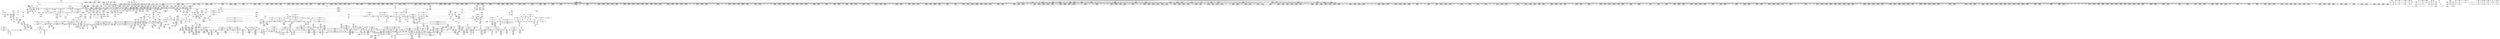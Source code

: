 digraph {
	CE0x41b87c0 [shape=record,shape=Mrecord,label="{CE0x41b87c0|2472:_%struct.cred*,_:_CRE_697,698_}"]
	CE0x41627f0 [shape=record,shape=Mrecord,label="{CE0x41627f0|80:_i32,_112:_i8*,_:_CRE_33,34_}"]
	CE0x4195d80 [shape=record,shape=Mrecord,label="{CE0x4195d80|selinux_msg_queue_msgrcv:tmp12|security/selinux/hooks.c,5285|*SummSink*}"]
	CE0x41f5f00 [shape=record,shape=Mrecord,label="{CE0x41f5f00|cred_sid:cred|Function::cred_sid&Arg::cred::|*SummSource*}"]
	CE0x41db700 [shape=record,shape=Mrecord,label="{CE0x41db700|2472:_%struct.cred*,_:_CRE_6314,6315_}"]
	CE0x4140940 [shape=record,shape=Mrecord,label="{CE0x4140940|selinux_msg_queue_msgrcv:tmp1}"]
	CE0x41ce170 [shape=record,shape=Mrecord,label="{CE0x41ce170|2472:_%struct.cred*,_:_CRE_2944,2945_}"]
	CE0x420a850 [shape=record,shape=Mrecord,label="{CE0x420a850|rcu_read_lock:tmp10|include/linux/rcupdate.h,882|*SummSource*}"]
	CE0x419e270 [shape=record,shape=Mrecord,label="{CE0x419e270|_ret_void,_!dbg_!27735|include/linux/rcupdate.h,884}"]
	CE0x4253650 [shape=record,shape=Mrecord,label="{CE0x4253650|rcu_lock_acquire:tmp1|*SummSink*}"]
	CE0x4253170 [shape=record,shape=Mrecord,label="{CE0x4253170|__rcu_read_unlock:tmp5|include/linux/rcupdate.h,244|*SummSink*}"]
	CE0x41694b0 [shape=record,shape=Mrecord,label="{CE0x41694b0|80:_i32,_112:_i8*,_:_CRE_184,192_|*MultipleSource*|Function::selinux_msg_queue_msgrcv&Arg::msq::|security/selinux/hooks.c,5276}"]
	CE0x4156390 [shape=record,shape=Mrecord,label="{CE0x4156390|2472:_%struct.cred*,_:_CRE_320,328_|*MultipleSource*|Function::task_sid&Arg::task::|security/selinux/hooks.c,208|Function::selinux_msg_queue_msgrcv&Arg::target::}"]
	CE0x419bdb0 [shape=record,shape=Mrecord,label="{CE0x419bdb0|2472:_%struct.cred*,_:_CRE_240,248_|*MultipleSource*|Function::task_sid&Arg::task::|security/selinux/hooks.c,208|Function::selinux_msg_queue_msgrcv&Arg::target::}"]
	CE0x41a1fa0 [shape=record,shape=Mrecord,label="{CE0x41a1fa0|task_sid:tmp2}"]
	CE0x41a0200 [shape=record,shape=Mrecord,label="{CE0x41a0200|cred_sid:tmp4|*LoadInst*|security/selinux/hooks.c,196}"]
	CE0x41739a0 [shape=record,shape=Mrecord,label="{CE0x41739a0|task_sid:tmp14|security/selinux/hooks.c,208|*SummSink*}"]
	CE0x4158e00 [shape=record,shape=Mrecord,label="{CE0x4158e00|rcu_read_lock:tmp17|include/linux/rcupdate.h,882|*SummSource*}"]
	CE0x41f16b0 [shape=record,shape=Mrecord,label="{CE0x41f16b0|task_sid:tmp20|security/selinux/hooks.c,208|*SummSource*}"]
	CE0x416c190 [shape=record,shape=Mrecord,label="{CE0x416c190|40:_i8*,_:_CRE_40,48_|*MultipleSource*|Function::selinux_msg_queue_msgrcv&Arg::msg::|security/selinux/hooks.c,5277}"]
	CE0x4265d00 [shape=record,shape=Mrecord,label="{CE0x4265d00|__rcu_read_unlock:bb|*SummSink*}"]
	CE0x41984b0 [shape=record,shape=Mrecord,label="{CE0x41984b0|GLOBAL:lockdep_rcu_suspicious|*Constant*}"]
	CE0x4169050 [shape=record,shape=Mrecord,label="{CE0x4169050|80:_i32,_112:_i8*,_:_CRE_46,47_}"]
	CE0x41fdf00 [shape=record,shape=Mrecord,label="{CE0x41fdf00|i64_4|*Constant*|*SummSource*}"]
	CE0x41dd4b0 [shape=record,shape=Mrecord,label="{CE0x41dd4b0|2472:_%struct.cred*,_:_CRE_6339,6340_}"]
	CE0x4205810 [shape=record,shape=Mrecord,label="{CE0x4205810|rcu_lock_release:tmp2}"]
	CE0x4197140 [shape=record,shape=Mrecord,label="{CE0x4197140|selinux_msg_queue_msgrcv:tmp14|security/selinux/hooks.c,5285|*SummSource*}"]
	CE0x41f4790 [shape=record,shape=Mrecord,label="{CE0x41f4790|task_sid:tmp26|security/selinux/hooks.c,208|*SummSource*}"]
	CE0x4254790 [shape=record,shape=Mrecord,label="{CE0x4254790|rcu_lock_release:__here|*SummSource*}"]
	CE0x41c7f40 [shape=record,shape=Mrecord,label="{CE0x41c7f40|2472:_%struct.cred*,_:_CRE_2728,2736_|*MultipleSource*|Function::task_sid&Arg::task::|security/selinux/hooks.c,208|Function::selinux_msg_queue_msgrcv&Arg::target::}"]
	CE0x41ca750 [shape=record,shape=Mrecord,label="{CE0x41ca750|2472:_%struct.cred*,_:_CRE_2880,2884_|*MultipleSource*|Function::task_sid&Arg::task::|security/selinux/hooks.c,208|Function::selinux_msg_queue_msgrcv&Arg::target::}"]
	CE0x4233140 [shape=record,shape=Mrecord,label="{CE0x4233140|_call_void_mcount()_#3|*SummSource*}"]
	CE0x4149e60 [shape=record,shape=Mrecord,label="{CE0x4149e60|80:_i32,_112:_i8*,_:_CRE_9,10_}"]
	CE0x4259ed0 [shape=record,shape=Mrecord,label="{CE0x4259ed0|__rcu_read_unlock:do.end}"]
	CE0x41d4d90 [shape=record,shape=Mrecord,label="{CE0x41d4d90|2472:_%struct.cred*,_:_CRE_5888,5896_|*MultipleSource*|Function::task_sid&Arg::task::|security/selinux/hooks.c,208|Function::selinux_msg_queue_msgrcv&Arg::target::}"]
	CE0x423f430 [shape=record,shape=Mrecord,label="{CE0x423f430|rcu_read_unlock:tmp21|include/linux/rcupdate.h,935|*SummSink*}"]
	CE0x420cba0 [shape=record,shape=Mrecord,label="{CE0x420cba0|rcu_read_lock:tmp13|include/linux/rcupdate.h,882|*SummSink*}"]
	CE0x41cdb80 [shape=record,shape=Mrecord,label="{CE0x41cdb80|2472:_%struct.cred*,_:_CRE_2939,2940_}"]
	CE0x4230b50 [shape=record,shape=Mrecord,label="{CE0x4230b50|rcu_read_unlock:tmp17|include/linux/rcupdate.h,933|*SummSink*}"]
	CE0x4198700 [shape=record,shape=Mrecord,label="{CE0x4198700|GLOBAL:lockdep_rcu_suspicious|*Constant*|*SummSource*}"]
	CE0x41a9ed0 [shape=record,shape=Mrecord,label="{CE0x41a9ed0|rcu_read_unlock:tmp5|include/linux/rcupdate.h,933|*SummSink*}"]
	CE0x422f910 [shape=record,shape=Mrecord,label="{CE0x422f910|rcu_read_unlock:tmp14|include/linux/rcupdate.h,933|*SummSink*}"]
	CE0x41a44d0 [shape=record,shape=Mrecord,label="{CE0x41a44d0|rcu_read_lock:tmp5|include/linux/rcupdate.h,882|*SummSource*}"]
	CE0x429aec0 [shape=record,shape=Mrecord,label="{CE0x429aec0|i64*_getelementptr_inbounds_(_4_x_i64_,_4_x_i64_*___llvm_gcov_ctr129,_i64_0,_i64_2)|*Constant*}"]
	CE0x4241f80 [shape=record,shape=Mrecord,label="{CE0x4241f80|__rcu_read_unlock:entry|*SummSink*}"]
	CE0x41db4a0 [shape=record,shape=Mrecord,label="{CE0x41db4a0|2472:_%struct.cred*,_:_CRE_6312,6313_}"]
	CE0x4236830 [shape=record,shape=Mrecord,label="{CE0x4236830|rcu_read_unlock:tmp16|include/linux/rcupdate.h,933|*SummSink*}"]
	CE0x4256330 [shape=record,shape=Mrecord,label="{CE0x4256330|_ret_void,_!dbg_!27720|./arch/x86/include/asm/preempt.h,78|*SummSource*}"]
	CE0x423bb50 [shape=record,shape=Mrecord,label="{CE0x423bb50|rcu_read_unlock:if.end|*SummSink*}"]
	CE0x4172970 [shape=record,shape=Mrecord,label="{CE0x4172970|i64_2|*Constant*|*SummSink*}"]
	CE0x41675f0 [shape=record,shape=Mrecord,label="{CE0x41675f0|i64*_getelementptr_inbounds_(_11_x_i64_,_11_x_i64_*___llvm_gcov_ctr127,_i64_0,_i64_0)|*Constant*|*SummSource*}"]
	CE0x41a8f40 [shape=record,shape=Mrecord,label="{CE0x41a8f40|2472:_%struct.cred*,_:_CRE_192,200_|*MultipleSource*|Function::task_sid&Arg::task::|security/selinux/hooks.c,208|Function::selinux_msg_queue_msgrcv&Arg::target::}"]
	CE0x41f82d0 [shape=record,shape=Mrecord,label="{CE0x41f82d0|i64*_getelementptr_inbounds_(_11_x_i64_,_11_x_i64_*___llvm_gcov_ctr127,_i64_0,_i64_0)|*Constant*|*SummSink*}"]
	CE0x4151510 [shape=record,shape=Mrecord,label="{CE0x4151510|80:_i32,_112:_i8*,_:_CRE_23,24_}"]
	CE0x415abb0 [shape=record,shape=Mrecord,label="{CE0x415abb0|selinux_msg_queue_msgrcv:tmp5|security/selinux/hooks.c,5277}"]
	CE0x4158740 [shape=record,shape=Mrecord,label="{CE0x4158740|selinux_msg_queue_msgrcv:tmp2|security/selinux/hooks.c,5276|*SummSource*}"]
	CE0x4255fc0 [shape=record,shape=Mrecord,label="{CE0x4255fc0|__preempt_count_sub:val|Function::__preempt_count_sub&Arg::val::|*SummSource*}"]
	CE0x4209980 [shape=record,shape=Mrecord,label="{CE0x4209980|_call_void_asm_sideeffect_,_memory_,_dirflag_,_fpsr_,_flags_()_#3,_!dbg_!27711,_!srcloc_!27714|include/linux/rcupdate.h,244}"]
	CE0x4206680 [shape=record,shape=Mrecord,label="{CE0x4206680|rcu_read_unlock:tmp10|include/linux/rcupdate.h,933}"]
	CE0x426dcc0 [shape=record,shape=Mrecord,label="{CE0x426dcc0|__rcu_read_unlock:tmp2}"]
	CE0x41f0770 [shape=record,shape=Mrecord,label="{CE0x41f0770|__rcu_read_unlock:tmp4|include/linux/rcupdate.h,244|*SummSink*}"]
	CE0x41df210 [shape=record,shape=Mrecord,label="{CE0x41df210|2472:_%struct.cred*,_:_CRE_6384,6392_|*MultipleSource*|Function::task_sid&Arg::task::|security/selinux/hooks.c,208|Function::selinux_msg_queue_msgrcv&Arg::target::}"]
	CE0x41cc3c0 [shape=record,shape=Mrecord,label="{CE0x41cc3c0|2472:_%struct.cred*,_:_CRE_2919,2920_}"]
	CE0x41d0050 [shape=record,shape=Mrecord,label="{CE0x41d0050|2472:_%struct.cred*,_:_CRE_2970,2971_}"]
	CE0x4168e70 [shape=record,shape=Mrecord,label="{CE0x4168e70|80:_i32,_112:_i8*,_:_CRE_44,45_}"]
	CE0x414fe30 [shape=record,shape=Mrecord,label="{CE0x414fe30|80:_i32,_112:_i8*,_:_CRE_38,39_}"]
	CE0x41deda0 [shape=record,shape=Mrecord,label="{CE0x41deda0|2472:_%struct.cred*,_:_CRE_6360,6368_|*MultipleSource*|Function::task_sid&Arg::task::|security/selinux/hooks.c,208|Function::selinux_msg_queue_msgrcv&Arg::target::}"]
	CE0x42401d0 [shape=record,shape=Mrecord,label="{CE0x42401d0|_call_void_rcu_lock_release(%struct.lockdep_map*_rcu_lock_map)_#10,_!dbg_!27733|include/linux/rcupdate.h,935|*SummSink*}"]
	CE0x416e320 [shape=record,shape=Mrecord,label="{CE0x416e320|2472:_%struct.cred*,_:_CRE_480,488_|*MultipleSource*|Function::task_sid&Arg::task::|security/selinux/hooks.c,208|Function::selinux_msg_queue_msgrcv&Arg::target::}"]
	CE0x42a5940 [shape=record,shape=Mrecord,label="{CE0x42a5940|__preempt_count_add:tmp}"]
	CE0x416dd50 [shape=record,shape=Mrecord,label="{CE0x416dd50|2472:_%struct.cred*,_:_CRE_460,464_|*MultipleSource*|Function::task_sid&Arg::task::|security/selinux/hooks.c,208|Function::selinux_msg_queue_msgrcv&Arg::target::}"]
	CE0x4244750 [shape=record,shape=Mrecord,label="{CE0x4244750|i64*_getelementptr_inbounds_(_4_x_i64_,_4_x_i64_*___llvm_gcov_ctr128,_i64_0,_i64_1)|*Constant*|*SummSource*}"]
	CE0x41f19f0 [shape=record,shape=Mrecord,label="{CE0x41f19f0|task_sid:tmp22|security/selinux/hooks.c,208}"]
	CE0x422a3b0 [shape=record,shape=Mrecord,label="{CE0x422a3b0|i32_1|*Constant*}"]
	CE0x4165710 [shape=record,shape=Mrecord,label="{CE0x4165710|80:_i32,_112:_i8*,_:_CRE_59,60_}"]
	CE0x41cb220 [shape=record,shape=Mrecord,label="{CE0x41cb220|2472:_%struct.cred*,_:_CRE_2905,2906_}"]
	CE0x42363b0 [shape=record,shape=Mrecord,label="{CE0x42363b0|i32_934|*Constant*|*SummSink*}"]
	CE0x423b540 [shape=record,shape=Mrecord,label="{CE0x423b540|rcu_read_unlock:tmp21|include/linux/rcupdate.h,935}"]
	CE0x4192ca0 [shape=record,shape=Mrecord,label="{CE0x4192ca0|i64*_getelementptr_inbounds_(_5_x_i64_,_5_x_i64_*___llvm_gcov_ctr309,_i64_0,_i64_3)|*Constant*|*SummSource*}"]
	CE0x416e8c0 [shape=record,shape=Mrecord,label="{CE0x416e8c0|2472:_%struct.cred*,_:_CRE_504,512_|*MultipleSource*|Function::task_sid&Arg::task::|security/selinux/hooks.c,208|Function::selinux_msg_queue_msgrcv&Arg::target::}"]
	CE0x4262930 [shape=record,shape=Mrecord,label="{CE0x4262930|i64*_getelementptr_inbounds_(_4_x_i64_,_4_x_i64_*___llvm_gcov_ctr129,_i64_0,_i64_1)|*Constant*|*SummSource*}"]
	CE0x41adf00 [shape=record,shape=Mrecord,label="{CE0x41adf00|2472:_%struct.cred*,_:_CRE_152,160_|*MultipleSource*|Function::task_sid&Arg::task::|security/selinux/hooks.c,208|Function::selinux_msg_queue_msgrcv&Arg::target::}"]
	CE0x42395a0 [shape=record,shape=Mrecord,label="{CE0x42395a0|rcu_read_unlock:tmp11|include/linux/rcupdate.h,933|*SummSink*}"]
	CE0x422e310 [shape=record,shape=Mrecord,label="{CE0x422e310|__preempt_count_add:tmp7|./arch/x86/include/asm/preempt.h,73|*SummSink*}"]
	CE0x41d0770 [shape=record,shape=Mrecord,label="{CE0x41d0770|2472:_%struct.cred*,_:_CRE_2976,2980_|*MultipleSource*|Function::task_sid&Arg::task::|security/selinux/hooks.c,208|Function::selinux_msg_queue_msgrcv&Arg::target::}"]
	CE0x4150d50 [shape=record,shape=Mrecord,label="{CE0x4150d50|80:_i32,_112:_i8*,_:_CRE_71,72_}"]
	CE0x422a610 [shape=record,shape=Mrecord,label="{CE0x422a610|i64*_getelementptr_inbounds_(_11_x_i64_,_11_x_i64_*___llvm_gcov_ctr132,_i64_0,_i64_1)|*Constant*}"]
	CE0x42667b0 [shape=record,shape=Mrecord,label="{CE0x42667b0|COLLAPSED:_GCMRE___llvm_gcov_ctr134_internal_global_4_x_i64_zeroinitializer:_elem_0:default:}"]
	CE0x4164780 [shape=record,shape=Mrecord,label="{CE0x4164780|80:_i32,_112:_i8*,_:_CRE_160,168_|*MultipleSource*|Function::selinux_msg_queue_msgrcv&Arg::msq::|security/selinux/hooks.c,5276}"]
	CE0x4201e60 [shape=record,shape=Mrecord,label="{CE0x4201e60|rcu_read_unlock:tmp2|*SummSink*}"]
	CE0x41d8500 [shape=record,shape=Mrecord,label="{CE0x41d8500|2472:_%struct.cred*,_:_CRE_6216,6224_|*MultipleSource*|Function::task_sid&Arg::task::|security/selinux/hooks.c,208|Function::selinux_msg_queue_msgrcv&Arg::target::}"]
	CE0x421fc50 [shape=record,shape=Mrecord,label="{CE0x421fc50|rcu_read_lock:tmp22|include/linux/rcupdate.h,884|*SummSource*}"]
	CE0x41c4130 [shape=record,shape=Mrecord,label="{CE0x41c4130|2472:_%struct.cred*,_:_CRE_2512,2520_|*MultipleSource*|Function::task_sid&Arg::task::|security/selinux/hooks.c,208|Function::selinux_msg_queue_msgrcv&Arg::target::}"]
	CE0x41ac6a0 [shape=record,shape=Mrecord,label="{CE0x41ac6a0|i64*_getelementptr_inbounds_(_13_x_i64_,_13_x_i64_*___llvm_gcov_ctr126,_i64_0,_i64_0)|*Constant*}"]
	CE0x4172030 [shape=record,shape=Mrecord,label="{CE0x4172030|GLOBAL:__llvm_gcov_ctr126|Global_var:__llvm_gcov_ctr126|*SummSource*}"]
	CE0x41d6960 [shape=record,shape=Mrecord,label="{CE0x41d6960|2472:_%struct.cred*,_:_CRE_5992,6000_|*MultipleSource*|Function::task_sid&Arg::task::|security/selinux/hooks.c,208|Function::selinux_msg_queue_msgrcv&Arg::target::}"]
	CE0x422cd80 [shape=record,shape=Mrecord,label="{CE0x422cd80|_call_void_asm_sideeffect_,_memory_,_dirflag_,_fpsr_,_flags_()_#3,_!dbg_!27714,_!srcloc_!27715|include/linux/rcupdate.h,239|*SummSink*}"]
	CE0x4176b20 [shape=record,shape=Mrecord,label="{CE0x4176b20|avc_has_perm:tsid|Function::avc_has_perm&Arg::tsid::|*SummSink*}"]
	CE0x41fcda0 [shape=record,shape=Mrecord,label="{CE0x41fcda0|0:_i8,_:_GCMR_task_sid.__warned_internal_global_i8_0,_section_.data.unlikely_,_align_1:_elem_0:default:}"]
	CE0x41afda0 [shape=record,shape=Mrecord,label="{CE0x41afda0|task_sid:bb|*SummSink*}"]
	CE0x41a3980 [shape=record,shape=Mrecord,label="{CE0x41a3980|task_sid:if.then|*SummSource*}"]
	CE0x425a310 [shape=record,shape=Mrecord,label="{CE0x425a310|__preempt_count_sub:entry|*SummSource*}"]
	CE0x5f01920 [shape=record,shape=Mrecord,label="{CE0x5f01920|80:_i32,_112:_i8*,_:_CRE_7,8_}"]
	CE0x41e58f0 [shape=record,shape=Mrecord,label="{CE0x41e58f0|2472:_%struct.cred*,_:_CRE_10572,10576_|*MultipleSource*|Function::task_sid&Arg::task::|security/selinux/hooks.c,208|Function::selinux_msg_queue_msgrcv&Arg::target::}"]
	CE0x41c1d90 [shape=record,shape=Mrecord,label="{CE0x41c1d90|2472:_%struct.cred*,_:_CRE_2320,2328_|*MultipleSource*|Function::task_sid&Arg::task::|security/selinux/hooks.c,208|Function::selinux_msg_queue_msgrcv&Arg::target::}"]
	CE0x42a40a0 [shape=record,shape=Mrecord,label="{CE0x42a40a0|__preempt_count_sub:tmp}"]
	CE0x4160a60 [shape=record,shape=Mrecord,label="{CE0x4160a60|80:_i32,_112:_i8*,_:_CRE_96,100_|*MultipleSource*|Function::selinux_msg_queue_msgrcv&Arg::msq::|security/selinux/hooks.c,5276}"]
	CE0x41e56c0 [shape=record,shape=Mrecord,label="{CE0x41e56c0|2472:_%struct.cred*,_:_CRE_10568,10572_|*MultipleSource*|Function::task_sid&Arg::task::|security/selinux/hooks.c,208|Function::selinux_msg_queue_msgrcv&Arg::target::}"]
	CE0x42355a0 [shape=record,shape=Mrecord,label="{CE0x42355a0|_call_void___preempt_count_sub(i32_1)_#10,_!dbg_!27715|include/linux/rcupdate.h,244|*SummSource*}"]
	CE0x420ea70 [shape=record,shape=Mrecord,label="{CE0x420ea70|i8*_getelementptr_inbounds_(_25_x_i8_,_25_x_i8_*_.str45,_i32_0,_i32_0)|*Constant*}"]
	CE0x4176330 [shape=record,shape=Mrecord,label="{CE0x4176330|selinux_msg_queue_msgrcv:u|security/selinux/hooks.c,5280}"]
	CE0x4260cf0 [shape=record,shape=Mrecord,label="{CE0x4260cf0|__preempt_count_sub:bb}"]
	CE0x41bc1e0 [shape=record,shape=Mrecord,label="{CE0x41bc1e0|2472:_%struct.cred*,_:_CRE_1880,1888_|*MultipleSource*|Function::task_sid&Arg::task::|security/selinux/hooks.c,208|Function::selinux_msg_queue_msgrcv&Arg::target::}"]
	CE0x4252de0 [shape=record,shape=Mrecord,label="{CE0x4252de0|COLLAPSED:_GCMRE___llvm_gcov_ctr130_internal_global_4_x_i64_zeroinitializer:_elem_0:default:}"]
	CE0x41bdbf0 [shape=record,shape=Mrecord,label="{CE0x41bdbf0|2472:_%struct.cred*,_:_CRE_1984,2016_|*MultipleSource*|Function::task_sid&Arg::task::|security/selinux/hooks.c,208|Function::selinux_msg_queue_msgrcv&Arg::target::}"]
	CE0x4252d70 [shape=record,shape=Mrecord,label="{CE0x4252d70|rcu_lock_acquire:tmp}"]
	CE0x41f5390 [shape=record,shape=Mrecord,label="{CE0x41f5390|task_sid:call7|security/selinux/hooks.c,208|*SummSource*}"]
	CE0x4235780 [shape=record,shape=Mrecord,label="{CE0x4235780|GLOBAL:__preempt_count_sub|*Constant*}"]
	CE0x41788e0 [shape=record,shape=Mrecord,label="{CE0x41788e0|2472:_%struct.cred*,_:_CRE_701,702_}"]
	CE0x4175c60 [shape=record,shape=Mrecord,label="{CE0x4175c60|selinux_msg_queue_msgrcv:tmp6|security/selinux/hooks.c,5280}"]
	CE0x4140700 [shape=record,shape=Mrecord,label="{CE0x4140700|task_sid:land.lhs.true2|*SummSource*}"]
	CE0x4171180 [shape=record,shape=Mrecord,label="{CE0x4171180|2472:_%struct.cred*,_:_CRE_672,680_|*MultipleSource*|Function::task_sid&Arg::task::|security/selinux/hooks.c,208|Function::selinux_msg_queue_msgrcv&Arg::target::}"]
	CE0x41d80f0 [shape=record,shape=Mrecord,label="{CE0x41d80f0|2472:_%struct.cred*,_:_CRE_6200,6208_|*MultipleSource*|Function::task_sid&Arg::task::|security/selinux/hooks.c,208|Function::selinux_msg_queue_msgrcv&Arg::target::}"]
	CE0x41daeb0 [shape=record,shape=Mrecord,label="{CE0x41daeb0|2472:_%struct.cred*,_:_CRE_6307,6308_}"]
	CE0x422bfb0 [shape=record,shape=Mrecord,label="{CE0x422bfb0|__preempt_count_add:entry}"]
	CE0x4253a20 [shape=record,shape=Mrecord,label="{CE0x4253a20|i64_ptrtoint_(i8*_blockaddress(_rcu_lock_acquire,_%__here)_to_i64)|*Constant*|*SummSink*}"]
	CE0x41aa8c0 [shape=record,shape=Mrecord,label="{CE0x41aa8c0|cred_sid:tmp1|*SummSource*}"]
	CE0x41dd250 [shape=record,shape=Mrecord,label="{CE0x41dd250|2472:_%struct.cred*,_:_CRE_6337,6338_}"]
	CE0x4259c20 [shape=record,shape=Mrecord,label="{CE0x4259c20|__preempt_count_add:tmp4|./arch/x86/include/asm/preempt.h,72|*SummSource*}"]
	CE0x420ad70 [shape=record,shape=Mrecord,label="{CE0x420ad70|rcu_read_lock:tmp11|include/linux/rcupdate.h,882|*SummSource*}"]
	CE0x420b390 [shape=record,shape=Mrecord,label="{CE0x420b390|rcu_read_lock:tmp12|include/linux/rcupdate.h,882|*SummSink*}"]
	CE0x4160670 [shape=record,shape=Mrecord,label="{CE0x4160670|80:_i32,_112:_i8*,_:_CRE_88,92_|*MultipleSource*|Function::selinux_msg_queue_msgrcv&Arg::msq::|security/selinux/hooks.c,5276}"]
	CE0x4243900 [shape=record,shape=Mrecord,label="{CE0x4243900|_call_void_mcount()_#3|*SummSink*}"]
	CE0x4256ca0 [shape=record,shape=Mrecord,label="{CE0x4256ca0|i64*_getelementptr_inbounds_(_4_x_i64_,_4_x_i64_*___llvm_gcov_ctr135,_i64_0,_i64_3)|*Constant*|*SummSink*}"]
	CE0x41c6320 [shape=record,shape=Mrecord,label="{CE0x41c6320|2472:_%struct.cred*,_:_CRE_2600,2608_|*MultipleSource*|Function::task_sid&Arg::task::|security/selinux/hooks.c,208|Function::selinux_msg_queue_msgrcv&Arg::target::}"]
	CE0x4247830 [shape=record,shape=Mrecord,label="{CE0x4247830|i64*_getelementptr_inbounds_(_4_x_i64_,_4_x_i64_*___llvm_gcov_ctr135,_i64_0,_i64_2)|*Constant*|*SummSource*}"]
	CE0x41dde30 [shape=record,shape=Mrecord,label="{CE0x41dde30|2472:_%struct.cred*,_:_CRE_6347,6348_}"]
	CE0x41a5ad0 [shape=record,shape=Mrecord,label="{CE0x41a5ad0|rcu_read_lock:if.then|*SummSource*}"]
	CE0x419ab90 [shape=record,shape=Mrecord,label="{CE0x419ab90|2472:_%struct.cred*,_:_CRE_352,360_|*MultipleSource*|Function::task_sid&Arg::task::|security/selinux/hooks.c,208|Function::selinux_msg_queue_msgrcv&Arg::target::}"]
	CE0x423f3c0 [shape=record,shape=Mrecord,label="{CE0x423f3c0|i64*_getelementptr_inbounds_(_11_x_i64_,_11_x_i64_*___llvm_gcov_ctr132,_i64_0,_i64_10)|*Constant*|*SummSink*}"]
	CE0x426de30 [shape=record,shape=Mrecord,label="{CE0x426de30|__rcu_read_unlock:tmp3}"]
	CE0x426f410 [shape=record,shape=Mrecord,label="{CE0x426f410|_call_void_mcount()_#3|*SummSink*}"]
	CE0x4266e90 [shape=record,shape=Mrecord,label="{CE0x4266e90|i64*_getelementptr_inbounds_(_4_x_i64_,_4_x_i64_*___llvm_gcov_ctr134,_i64_0,_i64_1)|*Constant*|*SummSink*}"]
	CE0x41e42a0 [shape=record,shape=Mrecord,label="{CE0x41e42a0|2472:_%struct.cred*,_:_CRE_6664,6668_|*MultipleSource*|Function::task_sid&Arg::task::|security/selinux/hooks.c,208|Function::selinux_msg_queue_msgrcv&Arg::target::}"]
	CE0x41cda50 [shape=record,shape=Mrecord,label="{CE0x41cda50|2472:_%struct.cred*,_:_CRE_2938,2939_}"]
	CE0x41cb910 [shape=record,shape=Mrecord,label="{CE0x41cb910|2472:_%struct.cred*,_:_CRE_2910,2911_}"]
	CE0x42360f0 [shape=record,shape=Mrecord,label="{CE0x42360f0|i32_934|*Constant*|*SummSource*}"]
	CE0x41dbf50 [shape=record,shape=Mrecord,label="{CE0x41dbf50|2472:_%struct.cred*,_:_CRE_6321,6322_}"]
	CE0x417a550 [shape=record,shape=Mrecord,label="{CE0x417a550|rcu_read_lock:land.lhs.true2}"]
	CE0x423a580 [shape=record,shape=Mrecord,label="{CE0x423a580|i64*_getelementptr_inbounds_(_11_x_i64_,_11_x_i64_*___llvm_gcov_ctr132,_i64_0,_i64_9)|*Constant*|*SummSource*}"]
	CE0x41cc880 [shape=record,shape=Mrecord,label="{CE0x41cc880|2472:_%struct.cred*,_:_CRE_2923,2924_}"]
	CE0x4205990 [shape=record,shape=Mrecord,label="{CE0x4205990|rcu_read_lock:tmp|*SummSink*}"]
	CE0x4234b90 [shape=record,shape=Mrecord,label="{CE0x4234b90|_call_void___preempt_count_add(i32_1)_#10,_!dbg_!27711|include/linux/rcupdate.h,239}"]
	CE0x41fbb50 [shape=record,shape=Mrecord,label="{CE0x41fbb50|i64*_getelementptr_inbounds_(_11_x_i64_,_11_x_i64_*___llvm_gcov_ctr127,_i64_0,_i64_10)|*Constant*|*SummSource*}"]
	CE0x41684d0 [shape=record,shape=Mrecord,label="{CE0x41684d0|i32_1|*Constant*}"]
	CE0x4238260 [shape=record,shape=Mrecord,label="{CE0x4238260|__rcu_read_unlock:tmp5|include/linux/rcupdate.h,244}"]
	CE0x4254f70 [shape=record,shape=Mrecord,label="{CE0x4254f70|%struct.lockdep_map*_null|*Constant*|*SummSource*}"]
	"CONST[source:0(mediator),value:0(static)][purpose:{operation}][SnkIdx:7]"
	CE0x41cd590 [shape=record,shape=Mrecord,label="{CE0x41cd590|2472:_%struct.cred*,_:_CRE_2934,2935_}"]
	CE0x41ede40 [shape=record,shape=Mrecord,label="{CE0x41ede40|4:_i32,_:_CRE_4,8_|*MultipleSource*|security/selinux/hooks.c,196|*LoadInst*|security/selinux/hooks.c,196|security/selinux/hooks.c,197}"]
	CE0x416f790 [shape=record,shape=Mrecord,label="{CE0x416f790|2472:_%struct.cred*,_:_CRE_568,576_|*MultipleSource*|Function::task_sid&Arg::task::|security/selinux/hooks.c,208|Function::selinux_msg_queue_msgrcv&Arg::target::}"]
	CE0x4163900 [shape=record,shape=Mrecord,label="{CE0x4163900|2472:_%struct.cred*,_:_CRE_400,408_|*MultipleSource*|Function::task_sid&Arg::task::|security/selinux/hooks.c,208|Function::selinux_msg_queue_msgrcv&Arg::target::}"]
	CE0x416ce00 [shape=record,shape=Mrecord,label="{CE0x416ce00|selinux_msg_queue_msgrcv:ipc_id|security/selinux/hooks.c,5280|*SummSource*}"]
	CE0x42978b0 [shape=record,shape=Mrecord,label="{CE0x42978b0|_call_void_mcount()_#3|*SummSource*}"]
	CE0x423a750 [shape=record,shape=Mrecord,label="{CE0x423a750|i64*_getelementptr_inbounds_(_11_x_i64_,_11_x_i64_*___llvm_gcov_ctr132,_i64_0,_i64_9)|*Constant*|*SummSink*}"]
	CE0x416e6e0 [shape=record,shape=Mrecord,label="{CE0x416e6e0|2472:_%struct.cred*,_:_CRE_496,504_|*MultipleSource*|Function::task_sid&Arg::task::|security/selinux/hooks.c,208|Function::selinux_msg_queue_msgrcv&Arg::target::}"]
	CE0x4197960 [shape=record,shape=Mrecord,label="{CE0x4197960|selinux_msg_queue_msgrcv:tmp16|security/selinux/hooks.c,5287|*SummSink*}"]
	CE0x41dfcb0 [shape=record,shape=Mrecord,label="{CE0x41dfcb0|2472:_%struct.cred*,_:_CRE_6432,6436_|*MultipleSource*|Function::task_sid&Arg::task::|security/selinux/hooks.c,208|Function::selinux_msg_queue_msgrcv&Arg::target::}"]
	CE0x4239710 [shape=record,shape=Mrecord,label="{CE0x4239710|rcu_read_unlock:tmp12|include/linux/rcupdate.h,933}"]
	CE0x415ac20 [shape=record,shape=Mrecord,label="{CE0x415ac20|selinux_msg_queue_msgrcv:tmp4|*LoadInst*|security/selinux/hooks.c,5277|*SummSink*}"]
	CE0x41c10a0 [shape=record,shape=Mrecord,label="{CE0x41c10a0|2472:_%struct.cred*,_:_CRE_2264,2272_|*MultipleSource*|Function::task_sid&Arg::task::|security/selinux/hooks.c,208|Function::selinux_msg_queue_msgrcv&Arg::target::}"]
	CE0x41e48d0 [shape=record,shape=Mrecord,label="{CE0x41e48d0|2472:_%struct.cred*,_:_CRE_6688,10528_|*MultipleSource*|Function::task_sid&Arg::task::|security/selinux/hooks.c,208|Function::selinux_msg_queue_msgrcv&Arg::target::}"]
	CE0x41c2ae0 [shape=record,shape=Mrecord,label="{CE0x41c2ae0|2472:_%struct.cred*,_:_CRE_2376,2384_|*MultipleSource*|Function::task_sid&Arg::task::|security/selinux/hooks.c,208|Function::selinux_msg_queue_msgrcv&Arg::target::}"]
	CE0x41aacf0 [shape=record,shape=Mrecord,label="{CE0x41aacf0|task_sid:tmp|*SummSink*}"]
	CE0x415f4c0 [shape=record,shape=Mrecord,label="{CE0x415f4c0|rcu_read_lock:tmp3}"]
	CE0x414ea80 [shape=record,shape=Mrecord,label="{CE0x414ea80|task_sid:do.end6}"]
	CE0x41a3560 [shape=record,shape=Mrecord,label="{CE0x41a3560|cred_sid:tmp3|*SummSource*}"]
	CE0x414c550 [shape=record,shape=Mrecord,label="{CE0x414c550|__rcu_read_lock:tmp3|*SummSource*}"]
	CE0x419b130 [shape=record,shape=Mrecord,label="{CE0x419b130|2472:_%struct.cred*,_:_CRE_376,384_|*MultipleSource*|Function::task_sid&Arg::task::|security/selinux/hooks.c,208|Function::selinux_msg_queue_msgrcv&Arg::target::}"]
	CE0x4178ca0 [shape=record,shape=Mrecord,label="{CE0x4178ca0|2472:_%struct.cred*,_:_CRE_712,720_|*MultipleSource*|Function::task_sid&Arg::task::|security/selinux/hooks.c,208|Function::selinux_msg_queue_msgrcv&Arg::target::}"]
	CE0x41e8720 [shape=record,shape=Mrecord,label="{CE0x41e8720|task_sid:tmp15|security/selinux/hooks.c,208}"]
	CE0x4240730 [shape=record,shape=Mrecord,label="{CE0x4240730|GLOBAL:rcu_lock_release|*Constant*|*SummSink*}"]
	CE0x4166e50 [shape=record,shape=Mrecord,label="{CE0x4166e50|2472:_%struct.cred*,_:_CRE_328,336_|*MultipleSource*|Function::task_sid&Arg::task::|security/selinux/hooks.c,208|Function::selinux_msg_queue_msgrcv&Arg::target::}"]
	CE0x415a0f0 [shape=record,shape=Mrecord,label="{CE0x415a0f0|task_sid:tmp7|security/selinux/hooks.c,208|*SummSource*}"]
	CE0x420b990 [shape=record,shape=Mrecord,label="{CE0x420b990|rcu_read_lock:call3|include/linux/rcupdate.h,882|*SummSink*}"]
	CE0x41b9920 [shape=record,shape=Mrecord,label="{CE0x41b9920|i8_1|*Constant*}"]
	CE0x41ae130 [shape=record,shape=Mrecord,label="{CE0x41ae130|_call_void_mcount()_#3|*SummSource*}"]
	CE0x424c0f0 [shape=record,shape=Mrecord,label="{CE0x424c0f0|rcu_lock_release:tmp5|include/linux/rcupdate.h,423|*SummSink*}"]
	CE0x414e440 [shape=record,shape=Mrecord,label="{CE0x414e440|2472:_%struct.cred*,_:_CRE_120,128_|*MultipleSource*|Function::task_sid&Arg::task::|security/selinux/hooks.c,208|Function::selinux_msg_queue_msgrcv&Arg::target::}"]
	CE0x4173540 [shape=record,shape=Mrecord,label="{CE0x4173540|selinux_msg_queue_msgrcv:tmp9|security/selinux/hooks.c,5284}"]
	CE0x42412e0 [shape=record,shape=Mrecord,label="{CE0x42412e0|_ret_void,_!dbg_!27717|include/linux/rcupdate.h,424}"]
	CE0x41fda90 [shape=record,shape=Mrecord,label="{CE0x41fda90|i64_5|*Constant*|*SummSource*}"]
	CE0x4197010 [shape=record,shape=Mrecord,label="{CE0x4197010|selinux_msg_queue_msgrcv:tmp14|security/selinux/hooks.c,5285}"]
	CE0x424f0c0 [shape=record,shape=Mrecord,label="{CE0x424f0c0|rcu_lock_release:indirectgoto|*SummSink*}"]
	CE0x41fd6f0 [shape=record,shape=Mrecord,label="{CE0x41fd6f0|task_sid:tobool1|security/selinux/hooks.c,208|*SummSink*}"]
	CE0x41976e0 [shape=record,shape=Mrecord,label="{CE0x41976e0|selinux_msg_queue_msgrcv:tmp16|security/selinux/hooks.c,5287}"]
	CE0x4149dc0 [shape=record,shape=Mrecord,label="{CE0x4149dc0|80:_i32,_112:_i8*,_:_CRE_6,7_}"]
	CE0x41755a0 [shape=record,shape=Mrecord,label="{CE0x41755a0|selinux_msg_queue_msgrcv:q_perm3|security/selinux/hooks.c,5280|*SummSource*}"]
	CE0x41d5ec0 [shape=record,shape=Mrecord,label="{CE0x41d5ec0|2472:_%struct.cred*,_:_CRE_5952,5960_|*MultipleSource*|Function::task_sid&Arg::task::|security/selinux/hooks.c,208|Function::selinux_msg_queue_msgrcv&Arg::target::}"]
	CE0x4209530 [shape=record,shape=Mrecord,label="{CE0x4209530|_call_void_mcount()_#3|*SummSource*}"]
	CE0x424a820 [shape=record,shape=Mrecord,label="{CE0x424a820|i64*_getelementptr_inbounds_(_4_x_i64_,_4_x_i64_*___llvm_gcov_ctr133,_i64_0,_i64_0)|*Constant*|*SummSource*}"]
	CE0x41bb850 [shape=record,shape=Mrecord,label="{CE0x41bb850|2472:_%struct.cred*,_:_CRE_1840,1844_|*MultipleSource*|Function::task_sid&Arg::task::|security/selinux/hooks.c,208|Function::selinux_msg_queue_msgrcv&Arg::target::}"]
	CE0x4235870 [shape=record,shape=Mrecord,label="{CE0x4235870|i64*_getelementptr_inbounds_(_4_x_i64_,_4_x_i64_*___llvm_gcov_ctr133,_i64_0,_i64_1)|*Constant*}"]
	CE0x422d9c0 [shape=record,shape=Mrecord,label="{CE0x422d9c0|rcu_read_unlock:tmp1|*SummSink*}"]
	CE0x41dab20 [shape=record,shape=Mrecord,label="{CE0x41dab20|2472:_%struct.cred*,_:_CRE_6304,6305_}"]
	CE0x41d7a90 [shape=record,shape=Mrecord,label="{CE0x41d7a90|2472:_%struct.cred*,_:_CRE_6184,6192_|*MultipleSource*|Function::task_sid&Arg::task::|security/selinux/hooks.c,208|Function::selinux_msg_queue_msgrcv&Arg::target::}"]
	"CONST[source:1(input),value:2(dynamic)][purpose:{object}][SrcIdx:2]"
	CE0x417a9c0 [shape=record,shape=Mrecord,label="{CE0x417a9c0|task_sid:land.lhs.true|*SummSource*}"]
	CE0x41dfa60 [shape=record,shape=Mrecord,label="{CE0x41dfa60|2472:_%struct.cred*,_:_CRE_6424,6432_|*MultipleSource*|Function::task_sid&Arg::task::|security/selinux/hooks.c,208|Function::selinux_msg_queue_msgrcv&Arg::target::}"]
	CE0x4249ea0 [shape=record,shape=Mrecord,label="{CE0x4249ea0|rcu_lock_release:tmp4|include/linux/rcupdate.h,423}"]
	CE0x42a5ac0 [shape=record,shape=Mrecord,label="{CE0x42a5ac0|__preempt_count_sub:tmp2|*SummSink*}"]
	CE0x4290f60 [shape=record,shape=Mrecord,label="{CE0x4290f60|__rcu_read_unlock:tmp|*SummSink*}"]
	CE0x41ee040 [shape=record,shape=Mrecord,label="{CE0x41ee040|rcu_read_unlock:land.lhs.true2|*SummSource*}"]
	CE0x42525f0 [shape=record,shape=Mrecord,label="{CE0x42525f0|rcu_lock_acquire:tmp6}"]
	CE0x4150010 [shape=record,shape=Mrecord,label="{CE0x4150010|80:_i32,_112:_i8*,_:_CRE_40,41_}"]
	CE0x420d8f0 [shape=record,shape=Mrecord,label="{CE0x420d8f0|rcu_read_lock:tmp16|include/linux/rcupdate.h,882|*SummSource*}"]
	CE0x41d03e0 [shape=record,shape=Mrecord,label="{CE0x41d03e0|2472:_%struct.cred*,_:_CRE_2973,2974_}"]
	CE0x41d6740 [shape=record,shape=Mrecord,label="{CE0x41d6740|2472:_%struct.cred*,_:_CRE_5984,5992_|*MultipleSource*|Function::task_sid&Arg::task::|security/selinux/hooks.c,208|Function::selinux_msg_queue_msgrcv&Arg::target::}"]
	CE0x4252f40 [shape=record,shape=Mrecord,label="{CE0x4252f40|i64*_getelementptr_inbounds_(_4_x_i64_,_4_x_i64_*___llvm_gcov_ctr130,_i64_0,_i64_0)|*Constant*|*SummSink*}"]
	CE0x4243660 [shape=record,shape=Mrecord,label="{CE0x4243660|rcu_lock_release:__here|*SummSink*}"]
	CE0x4262ab0 [shape=record,shape=Mrecord,label="{CE0x4262ab0|__rcu_read_unlock:tmp1|*SummSource*}"]
	CE0x41f3510 [shape=record,shape=Mrecord,label="{CE0x41f3510|i64*_getelementptr_inbounds_(_13_x_i64_,_13_x_i64_*___llvm_gcov_ctr126,_i64_0,_i64_11)|*Constant*|*SummSource*}"]
	CE0x42a4110 [shape=record,shape=Mrecord,label="{CE0x42a4110|COLLAPSED:_GCMRE___llvm_gcov_ctr135_internal_global_4_x_i64_zeroinitializer:_elem_0:default:}"]
	CE0x4169690 [shape=record,shape=Mrecord,label="{CE0x4169690|80:_i32,_112:_i8*,_:_CRE_192,200_|*MultipleSource*|Function::selinux_msg_queue_msgrcv&Arg::msq::|security/selinux/hooks.c,5276}"]
	CE0x4165970 [shape=record,shape=Mrecord,label="{CE0x4165970|80:_i32,_112:_i8*,_:_CRE_61,62_}"]
	CE0x41fbf90 [shape=record,shape=Mrecord,label="{CE0x41fbf90|task_sid:tmp8|security/selinux/hooks.c,208}"]
	CE0x42911d0 [shape=record,shape=Mrecord,label="{CE0x42911d0|__preempt_count_add:tmp3|*SummSink*}"]
	CE0x4152c10 [shape=record,shape=Mrecord,label="{CE0x4152c10|selinux_msg_queue_msgrcv:tmp11|security/selinux/hooks.c,5284|*SummSink*}"]
	CE0x414b0a0 [shape=record,shape=Mrecord,label="{CE0x414b0a0|2472:_%struct.cred*,_:_CRE_136,144_|*MultipleSource*|Function::task_sid&Arg::task::|security/selinux/hooks.c,208|Function::selinux_msg_queue_msgrcv&Arg::target::}"]
	CE0x41d9600 [shape=record,shape=Mrecord,label="{CE0x41d9600|2472:_%struct.cred*,_:_CRE_6288,6289_}"]
	CE0x422b0f0 [shape=record,shape=Mrecord,label="{CE0x422b0f0|__preempt_count_add:val|Function::__preempt_count_add&Arg::val::}"]
	CE0x419cc60 [shape=record,shape=Mrecord,label="{CE0x419cc60|rcu_lock_acquire:indirectgoto}"]
	CE0x424d4d0 [shape=record,shape=Mrecord,label="{CE0x424d4d0|i64_ptrtoint_(i8*_blockaddress(_rcu_lock_release,_%__here)_to_i64)|*Constant*|*SummSink*}"]
	CE0x423c510 [shape=record,shape=Mrecord,label="{CE0x423c510|rcu_read_unlock:land.lhs.true|*SummSink*}"]
	CE0x41ddf60 [shape=record,shape=Mrecord,label="{CE0x41ddf60|2472:_%struct.cred*,_:_CRE_6348,6349_}"]
	CE0x4156bb0 [shape=record,shape=Mrecord,label="{CE0x4156bb0|task_sid:bb|*SummSource*}"]
	CE0x416d570 [shape=record,shape=Mrecord,label="{CE0x416d570|selinux_msg_queue_msgrcv:sid4|security/selinux/hooks.c,5282|*SummSource*}"]
	CE0x4200580 [shape=record,shape=Mrecord,label="{CE0x4200580|i64_6|*Constant*}"]
	CE0x41f3d60 [shape=record,shape=Mrecord,label="{CE0x41f3d60|task_sid:tmp25|security/selinux/hooks.c,208|*SummSink*}"]
	CE0x4202a20 [shape=record,shape=Mrecord,label="{CE0x4202a20|GLOBAL:rcu_read_lock.__warned|Global_var:rcu_read_lock.__warned|*SummSource*}"]
	CE0x425e390 [shape=record,shape=Mrecord,label="{CE0x425e390|__preempt_count_sub:do.body|*SummSink*}"]
	CE0x4292ab0 [shape=record,shape=Mrecord,label="{CE0x4292ab0|__rcu_read_unlock:do.end|*SummSource*}"]
	CE0x4252c30 [shape=record,shape=Mrecord,label="{CE0x4252c30|i64*_getelementptr_inbounds_(_4_x_i64_,_4_x_i64_*___llvm_gcov_ctr130,_i64_0,_i64_0)|*Constant*|*SummSource*}"]
	CE0x4262570 [shape=record,shape=Mrecord,label="{CE0x4262570|i64*_getelementptr_inbounds_(_4_x_i64_,_4_x_i64_*___llvm_gcov_ctr135,_i64_0,_i64_1)|*Constant*}"]
	CE0x423b3d0 [shape=record,shape=Mrecord,label="{CE0x423b3d0|rcu_read_unlock:tmp20|include/linux/rcupdate.h,933|*SummSink*}"]
	CE0x4160270 [shape=record,shape=Mrecord,label="{CE0x4160270|2472:_%struct.cred*,_:_CRE_0,8_|*MultipleSource*|Function::task_sid&Arg::task::|security/selinux/hooks.c,208|Function::selinux_msg_queue_msgrcv&Arg::target::}"]
	CE0x41dec70 [shape=record,shape=Mrecord,label="{CE0x41dec70|2472:_%struct.cred*,_:_CRE_6359,6360_}"]
	CE0x4265ac0 [shape=record,shape=Mrecord,label="{CE0x4265ac0|__rcu_read_unlock:bb}"]
	CE0x414bac0 [shape=record,shape=Mrecord,label="{CE0x414bac0|_ret_void,_!dbg_!27717|include/linux/rcupdate.h,240}"]
	CE0x42a6160 [shape=record,shape=Mrecord,label="{CE0x42a6160|__preempt_count_sub:tmp2}"]
	CE0x41c7400 [shape=record,shape=Mrecord,label="{CE0x41c7400|2472:_%struct.cred*,_:_CRE_2692,2696_|*MultipleSource*|Function::task_sid&Arg::task::|security/selinux/hooks.c,208|Function::selinux_msg_queue_msgrcv&Arg::target::}"]
	CE0x41cc620 [shape=record,shape=Mrecord,label="{CE0x41cc620|2472:_%struct.cred*,_:_CRE_2921,2922_}"]
	CE0x41d5a50 [shape=record,shape=Mrecord,label="{CE0x41d5a50|2472:_%struct.cred*,_:_CRE_5936,5944_|*MultipleSource*|Function::task_sid&Arg::task::|security/selinux/hooks.c,208|Function::selinux_msg_queue_msgrcv&Arg::target::}"]
	CE0x4194db0 [shape=record,shape=Mrecord,label="{CE0x4194db0|selinux_msg_queue_msgrcv:rc.0}"]
	CE0x422c5b0 [shape=record,shape=Mrecord,label="{CE0x422c5b0|__rcu_read_lock:tmp6|include/linux/rcupdate.h,240|*SummSource*}"]
	CE0x4178d90 [shape=record,shape=Mrecord,label="{CE0x4178d90|2472:_%struct.cred*,_:_CRE_720,728_|*MultipleSource*|Function::task_sid&Arg::task::|security/selinux/hooks.c,208|Function::selinux_msg_queue_msgrcv&Arg::target::}"]
	CE0x41a9830 [shape=record,shape=Mrecord,label="{CE0x41a9830|i64*_getelementptr_inbounds_(_2_x_i64_,_2_x_i64_*___llvm_gcov_ctr131,_i64_0,_i64_1)|*Constant*}"]
	CE0x41a7ba0 [shape=record,shape=Mrecord,label="{CE0x41a7ba0|task_sid:do.body5}"]
	CE0x4163ae0 [shape=record,shape=Mrecord,label="{CE0x4163ae0|2472:_%struct.cred*,_:_CRE_408,416_|*MultipleSource*|Function::task_sid&Arg::task::|security/selinux/hooks.c,208|Function::selinux_msg_queue_msgrcv&Arg::target::}"]
	CE0x41dcd90 [shape=record,shape=Mrecord,label="{CE0x41dcd90|2472:_%struct.cred*,_:_CRE_6333,6334_}"]
	CE0x422d650 [shape=record,shape=Mrecord,label="{CE0x422d650|i64*_getelementptr_inbounds_(_4_x_i64_,_4_x_i64_*___llvm_gcov_ctr128,_i64_0,_i64_2)|*Constant*|*SummSource*}"]
	CE0x4261160 [shape=record,shape=Mrecord,label="{CE0x4261160|__preempt_count_add:bb|*SummSource*}"]
	CE0x426db70 [shape=record,shape=Mrecord,label="{CE0x426db70|__preempt_count_add:tmp6|./arch/x86/include/asm/preempt.h,73}"]
	CE0x419b8b0 [shape=record,shape=Mrecord,label="{CE0x419b8b0|i64*_getelementptr_inbounds_(_11_x_i64_,_11_x_i64_*___llvm_gcov_ctr127,_i64_0,_i64_1)|*Constant*|*SummSource*}"]
	CE0x41d1050 [shape=record,shape=Mrecord,label="{CE0x41d1050|2472:_%struct.cred*,_:_CRE_3008,3024_|*MultipleSource*|Function::task_sid&Arg::task::|security/selinux/hooks.c,208|Function::selinux_msg_queue_msgrcv&Arg::target::}"]
	CE0x41fb790 [shape=record,shape=Mrecord,label="{CE0x41fb790|i64*_getelementptr_inbounds_(_11_x_i64_,_11_x_i64_*___llvm_gcov_ctr127,_i64_0,_i64_10)|*Constant*}"]
	CE0x42083d0 [shape=record,shape=Mrecord,label="{CE0x42083d0|rcu_read_lock:tmp8|include/linux/rcupdate.h,882|*SummSink*}"]
	CE0x41c0740 [shape=record,shape=Mrecord,label="{CE0x41c0740|2472:_%struct.cred*,_:_CRE_2160,2168_|*MultipleSource*|Function::task_sid&Arg::task::|security/selinux/hooks.c,208|Function::selinux_msg_queue_msgrcv&Arg::target::}"]
	CE0x41bbe20 [shape=record,shape=Mrecord,label="{CE0x41bbe20|2472:_%struct.cred*,_:_CRE_1864,1872_|*MultipleSource*|Function::task_sid&Arg::task::|security/selinux/hooks.c,208|Function::selinux_msg_queue_msgrcv&Arg::target::}"]
	CE0x41f4980 [shape=record,shape=Mrecord,label="{CE0x41f4980|task_sid:call7|security/selinux/hooks.c,208}"]
	CE0x41a9470 [shape=record,shape=Mrecord,label="{CE0x41a9470|task_sid:tmp1}"]
	CE0x4201a00 [shape=record,shape=Mrecord,label="{CE0x4201a00|_call_void_asm_sideeffect_,_memory_,_dirflag_,_fpsr_,_flags_()_#3,_!dbg_!27714,_!srcloc_!27715|include/linux/rcupdate.h,239|*SummSource*}"]
	CE0x41a9290 [shape=record,shape=Mrecord,label="{CE0x41a9290|task_sid:do.body5|*SummSource*}"]
	CE0x4262fa0 [shape=record,shape=Mrecord,label="{CE0x4262fa0|GLOBAL:__preempt_count|Global_var:__preempt_count}"]
	CE0x41c2510 [shape=record,shape=Mrecord,label="{CE0x41c2510|2472:_%struct.cred*,_:_CRE_2352,2360_|*MultipleSource*|Function::task_sid&Arg::task::|security/selinux/hooks.c,208|Function::selinux_msg_queue_msgrcv&Arg::target::}"]
	CE0x4150100 [shape=record,shape=Mrecord,label="{CE0x4150100|80:_i32,_112:_i8*,_:_CRE_41,42_}"]
	CE0x420aaf0 [shape=record,shape=Mrecord,label="{CE0x420aaf0|rcu_read_lock:tmp11|include/linux/rcupdate.h,882}"]
	CE0x42a59b0 [shape=record,shape=Mrecord,label="{CE0x42a59b0|COLLAPSED:_GCMRE___llvm_gcov_ctr129_internal_global_4_x_i64_zeroinitializer:_elem_0:default:}"]
	CE0x415ac90 [shape=record,shape=Mrecord,label="{CE0x415ac90|selinux_msg_queue_msgrcv:tmp5|security/selinux/hooks.c,5277|*SummSink*}"]
	CE0x424ca20 [shape=record,shape=Mrecord,label="{CE0x424ca20|GLOBAL:lock_release|*Constant*}"]
	CE0x414ef00 [shape=record,shape=Mrecord,label="{CE0x414ef00|COLLAPSED:_GCMRE___llvm_gcov_ctr309_internal_global_5_x_i64_zeroinitializer:_elem_0:default:}"]
	CE0x4152550 [shape=record,shape=Mrecord,label="{CE0x4152550|GLOBAL:__llvm_gcov_ctr309|Global_var:__llvm_gcov_ctr309|*SummSource*}"]
	CE0x419b260 [shape=record,shape=Mrecord,label="{CE0x419b260|task_sid:call|security/selinux/hooks.c,208}"]
	CE0x426c1b0 [shape=record,shape=Mrecord,label="{CE0x426c1b0|i64*_getelementptr_inbounds_(_4_x_i64_,_4_x_i64_*___llvm_gcov_ctr129,_i64_0,_i64_2)|*Constant*|*SummSink*}"]
	CE0x425a380 [shape=record,shape=Mrecord,label="{CE0x425a380|__preempt_count_sub:entry}"]
	CE0x41ce9c0 [shape=record,shape=Mrecord,label="{CE0x41ce9c0|2472:_%struct.cred*,_:_CRE_2951,2952_}"]
	CE0x419ad70 [shape=record,shape=Mrecord,label="{CE0x419ad70|2472:_%struct.cred*,_:_CRE_360,368_|*MultipleSource*|Function::task_sid&Arg::task::|security/selinux/hooks.c,208|Function::selinux_msg_queue_msgrcv&Arg::target::}"]
	CE0x41a5db0 [shape=record,shape=Mrecord,label="{CE0x41a5db0|rcu_read_lock:call|include/linux/rcupdate.h,882}"]
	CE0x4179ce0 [shape=record,shape=Mrecord,label="{CE0x4179ce0|task_sid:if.end}"]
	CE0x4208720 [shape=record,shape=Mrecord,label="{CE0x4208720|rcu_read_lock:tmp7|include/linux/rcupdate.h,882|*SummSource*}"]
	CE0x426dd30 [shape=record,shape=Mrecord,label="{CE0x426dd30|__rcu_read_unlock:tmp2|*SummSource*}"]
	CE0x41a3800 [shape=record,shape=Mrecord,label="{CE0x41a3800|task_sid:land.lhs.true|*SummSink*}"]
	CE0x41dd380 [shape=record,shape=Mrecord,label="{CE0x41dd380|2472:_%struct.cred*,_:_CRE_6338,6339_}"]
	CE0x4155620 [shape=record,shape=Mrecord,label="{CE0x4155620|80:_i32,_112:_i8*,_:_CRE_31,32_}"]
	CE0x4263690 [shape=record,shape=Mrecord,label="{CE0x4263690|__preempt_count_add:tmp2}"]
	CE0x41d02b0 [shape=record,shape=Mrecord,label="{CE0x41d02b0|2472:_%struct.cred*,_:_CRE_2972,2973_}"]
	CE0x419f7e0 [shape=record,shape=Mrecord,label="{CE0x419f7e0|GLOBAL:rcu_lock_acquire|*Constant*|*SummSink*}"]
	CE0x4162600 [shape=record,shape=Mrecord,label="{CE0x4162600|80:_i32,_112:_i8*,_:_CRE_27,28_}"]
	CE0x41388a0 [shape=record,shape=Mrecord,label="{CE0x41388a0|i32_16|*Constant*|*SummSource*}"]
	CE0x41d0e60 [shape=record,shape=Mrecord,label="{CE0x41d0e60|2472:_%struct.cred*,_:_CRE_3000,3008_|*MultipleSource*|Function::task_sid&Arg::task::|security/selinux/hooks.c,208|Function::selinux_msg_queue_msgrcv&Arg::target::}"]
	CE0x4158a60 [shape=record,shape=Mrecord,label="{CE0x4158a60|i64_3|*Constant*|*SummSource*}"]
	CE0x420b210 [shape=record,shape=Mrecord,label="{CE0x420b210|rcu_read_lock:tmp12|include/linux/rcupdate.h,882|*SummSource*}"]
	CE0x422b370 [shape=record,shape=Mrecord,label="{CE0x422b370|__preempt_count_add:val|Function::__preempt_count_add&Arg::val::|*SummSource*}"]
	CE0x41ce630 [shape=record,shape=Mrecord,label="{CE0x41ce630|2472:_%struct.cred*,_:_CRE_2948,2949_}"]
	CE0x417a8e0 [shape=record,shape=Mrecord,label="{CE0x417a8e0|task_sid:land.lhs.true}"]
	CE0x415f290 [shape=record,shape=Mrecord,label="{CE0x415f290|selinux_msg_queue_msgrcv:if.then|*SummSource*}"]
	CE0x4141a80 [shape=record,shape=Mrecord,label="{CE0x4141a80|selinux_msg_queue_msgrcv:bb|*SummSink*}"]
	CE0x4234840 [shape=record,shape=Mrecord,label="{CE0x4234840|rcu_read_unlock:tmp12|include/linux/rcupdate.h,933|*SummSource*}"]
	CE0x41e7560 [shape=record,shape=Mrecord,label="{CE0x41e7560|task_sid:tmp4|*LoadInst*|security/selinux/hooks.c,208|*SummSink*}"]
	CE0x41d6b80 [shape=record,shape=Mrecord,label="{CE0x41d6b80|2472:_%struct.cred*,_:_CRE_6000,6008_|*MultipleSource*|Function::task_sid&Arg::task::|security/selinux/hooks.c,208|Function::selinux_msg_queue_msgrcv&Arg::target::}"]
	CE0x41c4d70 [shape=record,shape=Mrecord,label="{CE0x41c4d70|2472:_%struct.cred*,_:_CRE_2529,2530_}"]
	CE0x42410a0 [shape=record,shape=Mrecord,label="{CE0x42410a0|GLOBAL:__rcu_read_unlock|*Constant*}"]
	CE0x424be00 [shape=record,shape=Mrecord,label="{CE0x424be00|rcu_lock_release:tmp5|include/linux/rcupdate.h,423}"]
	CE0x4179960 [shape=record,shape=Mrecord,label="{CE0x4179960|i16_27|*Constant*|*SummSink*}"]
	CE0x41df840 [shape=record,shape=Mrecord,label="{CE0x41df840|2472:_%struct.cred*,_:_CRE_6408,6424_|*MultipleSource*|Function::task_sid&Arg::task::|security/selinux/hooks.c,208|Function::selinux_msg_queue_msgrcv&Arg::target::}"]
	CE0x41bf630 [shape=record,shape=Mrecord,label="{CE0x41bf630|2472:_%struct.cred*,_:_CRE_2088,2096_|*MultipleSource*|Function::task_sid&Arg::task::|security/selinux/hooks.c,208|Function::selinux_msg_queue_msgrcv&Arg::target::}"]
	CE0x42563a0 [shape=record,shape=Mrecord,label="{CE0x42563a0|_ret_void,_!dbg_!27720|./arch/x86/include/asm/preempt.h,78|*SummSink*}"]
	CE0x4240ed0 [shape=record,shape=Mrecord,label="{CE0x4240ed0|rcu_lock_release:map|Function::rcu_lock_release&Arg::map::|*SummSource*}"]
	CE0x4203b40 [shape=record,shape=Mrecord,label="{CE0x4203b40|rcu_read_unlock:tobool1|include/linux/rcupdate.h,933|*SummSink*}"]
	CE0x41f26d0 [shape=record,shape=Mrecord,label="{CE0x41f26d0|task_sid:tmp24|security/selinux/hooks.c,208}"]
	CE0x421fab0 [shape=record,shape=Mrecord,label="{CE0x421fab0|rcu_read_lock:tmp22|include/linux/rcupdate.h,884}"]
	CE0x423cdf0 [shape=record,shape=Mrecord,label="{CE0x423cdf0|COLLAPSED:_GCMRE___llvm_gcov_ctr132_internal_global_11_x_i64_zeroinitializer:_elem_0:default:}"]
	CE0x41692d0 [shape=record,shape=Mrecord,label="{CE0x41692d0|80:_i32,_112:_i8*,_:_CRE_176,184_|*MultipleSource*|Function::selinux_msg_queue_msgrcv&Arg::msq::|security/selinux/hooks.c,5276}"]
	CE0x41d6f90 [shape=record,shape=Mrecord,label="{CE0x41d6f90|2472:_%struct.cred*,_:_CRE_6136,6140_|*MultipleSource*|Function::task_sid&Arg::task::|security/selinux/hooks.c,208|Function::selinux_msg_queue_msgrcv&Arg::target::}"]
	CE0x4260dd0 [shape=record,shape=Mrecord,label="{CE0x4260dd0|__preempt_count_sub:do.end|*SummSource*}"]
	CE0x41b71c0 [shape=record,shape=Mrecord,label="{CE0x41b71c0|i32_883|*Constant*|*SummSink*}"]
	CE0x41ddd00 [shape=record,shape=Mrecord,label="{CE0x41ddd00|2472:_%struct.cred*,_:_CRE_6346,6347_}"]
	CE0x416d9c0 [shape=record,shape=Mrecord,label="{CE0x416d9c0|2472:_%struct.cred*,_:_CRE_448,456_|*MultipleSource*|Function::task_sid&Arg::task::|security/selinux/hooks.c,208|Function::selinux_msg_queue_msgrcv&Arg::target::}"]
	CE0x4165280 [shape=record,shape=Mrecord,label="{CE0x4165280|80:_i32,_112:_i8*,_:_CRE_18,19_}"]
	CE0x42290d0 [shape=record,shape=Mrecord,label="{CE0x42290d0|__rcu_read_lock:tmp7|include/linux/rcupdate.h,240|*SummSink*}"]
	CE0x41bc000 [shape=record,shape=Mrecord,label="{CE0x41bc000|2472:_%struct.cred*,_:_CRE_1872,1880_|*MultipleSource*|Function::task_sid&Arg::task::|security/selinux/hooks.c,208|Function::selinux_msg_queue_msgrcv&Arg::target::}"]
	CE0x41c98d0 [shape=record,shape=Mrecord,label="{CE0x41c98d0|2472:_%struct.cred*,_:_CRE_2832,2840_|*MultipleSource*|Function::task_sid&Arg::task::|security/selinux/hooks.c,208|Function::selinux_msg_queue_msgrcv&Arg::target::}"]
	CE0x425ffe0 [shape=record,shape=Mrecord,label="{CE0x425ffe0|__preempt_count_sub:sub|./arch/x86/include/asm/preempt.h,77}"]
	CE0x422eea0 [shape=record,shape=Mrecord,label="{CE0x422eea0|rcu_lock_acquire:tmp5|include/linux/rcupdate.h,418}"]
	CE0x4150780 [shape=record,shape=Mrecord,label="{CE0x4150780|task_sid:entry}"]
	CE0x423cd80 [shape=record,shape=Mrecord,label="{CE0x423cd80|rcu_read_unlock:tmp}"]
	CE0x4200ce0 [shape=record,shape=Mrecord,label="{CE0x4200ce0|task_sid:tobool|security/selinux/hooks.c,208|*SummSink*}"]
	CE0x415eec0 [shape=record,shape=Mrecord,label="{CE0x415eec0|80:_i32,_112:_i8*,_:_CRE_80,84_|*MultipleSource*|Function::selinux_msg_queue_msgrcv&Arg::msq::|security/selinux/hooks.c,5276}"]
	CE0x41942d0 [shape=record,shape=Mrecord,label="{CE0x41942d0|i16_26|*Constant*}"]
	CE0x4257860 [shape=record,shape=Mrecord,label="{CE0x4257860|__preempt_count_add:tmp3}"]
	CE0x4178580 [shape=record,shape=Mrecord,label="{CE0x4178580|avc_has_perm:tsid|Function::avc_has_perm&Arg::tsid::|*SummSource*}"]
	CE0x41d6da0 [shape=record,shape=Mrecord,label="{CE0x41d6da0|2472:_%struct.cred*,_:_CRE_6008,6136_|*MultipleSource*|Function::task_sid&Arg::task::|security/selinux/hooks.c,208|Function::selinux_msg_queue_msgrcv&Arg::target::}"]
	CE0x4173870 [shape=record,shape=Mrecord,label="{CE0x4173870|i64_6|*Constant*|*SummSink*}"]
	CE0x41a8ae0 [shape=record,shape=Mrecord,label="{CE0x41a8ae0|rcu_read_lock:tmp5|include/linux/rcupdate.h,882|*SummSink*}"]
	CE0x42400a0 [shape=record,shape=Mrecord,label="{CE0x42400a0|_call_void_rcu_lock_release(%struct.lockdep_map*_rcu_lock_map)_#10,_!dbg_!27733|include/linux/rcupdate.h,935|*SummSource*}"]
	CE0x41baf20 [shape=record,shape=Mrecord,label="{CE0x41baf20|2472:_%struct.cred*,_:_CRE_784,1808_|*MultipleSource*|Function::task_sid&Arg::task::|security/selinux/hooks.c,208|Function::selinux_msg_queue_msgrcv&Arg::target::}"]
	CE0x41d3850 [shape=record,shape=Mrecord,label="{CE0x41d3850|2472:_%struct.cred*,_:_CRE_3144,3148_|*MultipleSource*|Function::task_sid&Arg::task::|security/selinux/hooks.c,208|Function::selinux_msg_queue_msgrcv&Arg::target::}"]
	CE0x41a35d0 [shape=record,shape=Mrecord,label="{CE0x41a35d0|cred_sid:tmp3|*SummSink*}"]
	CE0x41721c0 [shape=record,shape=Mrecord,label="{CE0x41721c0|selinux_msg_queue_msgrcv:tobool|security/selinux/hooks.c,5284}"]
	CE0x41ba090 [shape=record,shape=Mrecord,label="{CE0x41ba090|_call_void_lockdep_rcu_suspicious(i8*_getelementptr_inbounds_(_25_x_i8_,_25_x_i8_*_.str3,_i32_0,_i32_0),_i32_208,_i8*_getelementptr_inbounds_(_41_x_i8_,_41_x_i8_*_.str44,_i32_0,_i32_0))_#10,_!dbg_!27732|security/selinux/hooks.c,208}"]
	CE0x41bd860 [shape=record,shape=Mrecord,label="{CE0x41bd860|2472:_%struct.cred*,_:_CRE_1976,1977_|*MultipleSource*|Function::task_sid&Arg::task::|security/selinux/hooks.c,208|Function::selinux_msg_queue_msgrcv&Arg::target::}"]
	CE0x4153160 [shape=record,shape=Mrecord,label="{CE0x4153160|avc_has_perm:entry|*SummSink*}"]
	CE0x4155b50 [shape=record,shape=Mrecord,label="{CE0x4155b50|rcu_read_lock:bb}"]
	CE0x41b84e0 [shape=record,shape=Mrecord,label="{CE0x41b84e0|2472:_%struct.cred*,_:_CRE_692,693_}"]
	CE0x415a900 [shape=record,shape=Mrecord,label="{CE0x415a900|selinux_msg_queue_msgrcv:msg|Function::selinux_msg_queue_msgrcv&Arg::msg::|*SummSource*}"]
	CE0x423a0e0 [shape=record,shape=Mrecord,label="{CE0x423a0e0|rcu_lock_release:tmp1|*SummSink*}"]
	CE0x41cb000 [shape=record,shape=Mrecord,label="{CE0x41cb000|2472:_%struct.cred*,_:_CRE_2904,2905_}"]
	CE0x4297e00 [shape=record,shape=Mrecord,label="{CE0x4297e00|__preempt_count_add:bb|*SummSink*}"]
	CE0x41972a0 [shape=record,shape=Mrecord,label="{CE0x41972a0|selinux_msg_queue_msgrcv:call7|security/selinux/hooks.c,5285}"]
	CE0x4158570 [shape=record,shape=Mrecord,label="{CE0x4158570|selinux_msg_queue_msgrcv:security|security/selinux/hooks.c,5276|*SummSink*}"]
	CE0x4220640 [shape=record,shape=Mrecord,label="{CE0x4220640|cred_sid:bb|*SummSink*}"]
	CE0x41fc1f0 [shape=record,shape=Mrecord,label="{CE0x41fc1f0|task_sid:tmp8|security/selinux/hooks.c,208|*SummSource*}"]
	CE0x41edc30 [shape=record,shape=Mrecord,label="{CE0x41edc30|cred_sid:sid|security/selinux/hooks.c,197|*SummSink*}"]
	CE0x41faec0 [shape=record,shape=Mrecord,label="{CE0x41faec0|rcu_read_lock:tmp20|include/linux/rcupdate.h,882}"]
	CE0x41f7db0 [shape=record,shape=Mrecord,label="{CE0x41f7db0|rcu_read_unlock:tmp4|include/linux/rcupdate.h,933|*SummSource*}"]
	CE0x416f3d0 [shape=record,shape=Mrecord,label="{CE0x416f3d0|2472:_%struct.cred*,_:_CRE_552,560_|*MultipleSource*|Function::task_sid&Arg::task::|security/selinux/hooks.c,208|Function::selinux_msg_queue_msgrcv&Arg::target::}"]
	CE0x4253050 [shape=record,shape=Mrecord,label="{CE0x4253050|__rcu_read_unlock:tmp5|include/linux/rcupdate.h,244|*SummSource*}"]
	CE0x4237350 [shape=record,shape=Mrecord,label="{CE0x4237350|rcu_lock_acquire:tmp3}"]
	CE0x4195830 [shape=record,shape=Mrecord,label="{CE0x4195830|selinux_msg_queue_msgrcv:tmp15|security/selinux/hooks.c,5287}"]
	CE0x41ff5d0 [shape=record,shape=Mrecord,label="{CE0x41ff5d0|task_sid:call3|security/selinux/hooks.c,208}"]
	CE0x4156110 [shape=record,shape=Mrecord,label="{CE0x4156110|2472:_%struct.cred*,_:_CRE_304,312_|*MultipleSource*|Function::task_sid&Arg::task::|security/selinux/hooks.c,208|Function::selinux_msg_queue_msgrcv&Arg::target::}"]
	CE0x41c2330 [shape=record,shape=Mrecord,label="{CE0x41c2330|2472:_%struct.cred*,_:_CRE_2344,2352_|*MultipleSource*|Function::task_sid&Arg::task::|security/selinux/hooks.c,208|Function::selinux_msg_queue_msgrcv&Arg::target::}"]
	CE0x41bcf30 [shape=record,shape=Mrecord,label="{CE0x41bcf30|2472:_%struct.cred*,_:_CRE_1936,1944_|*MultipleSource*|Function::task_sid&Arg::task::|security/selinux/hooks.c,208|Function::selinux_msg_queue_msgrcv&Arg::target::}"]
	CE0x415fca0 [shape=record,shape=Mrecord,label="{CE0x415fca0|_call_void_mcount()_#3}"]
	CE0x41cf5a0 [shape=record,shape=Mrecord,label="{CE0x41cf5a0|2472:_%struct.cred*,_:_CRE_2961,2962_}"]
	CE0x422d4d0 [shape=record,shape=Mrecord,label="{CE0x422d4d0|i64*_getelementptr_inbounds_(_4_x_i64_,_4_x_i64_*___llvm_gcov_ctr130,_i64_0,_i64_2)|*Constant*|*SummSource*}"]
	CE0x41700d0 [shape=record,shape=Mrecord,label="{CE0x41700d0|2472:_%struct.cred*,_:_CRE_616,624_|*MultipleSource*|Function::task_sid&Arg::task::|security/selinux/hooks.c,208|Function::selinux_msg_queue_msgrcv&Arg::target::}"]
	CE0x41d60e0 [shape=record,shape=Mrecord,label="{CE0x41d60e0|2472:_%struct.cred*,_:_CRE_5960,5968_|*MultipleSource*|Function::task_sid&Arg::task::|security/selinux/hooks.c,208|Function::selinux_msg_queue_msgrcv&Arg::target::}"]
	CE0x41ddaa0 [shape=record,shape=Mrecord,label="{CE0x41ddaa0|2472:_%struct.cred*,_:_CRE_6344,6345_}"]
	CE0x41a2bf0 [shape=record,shape=Mrecord,label="{CE0x41a2bf0|_ret_void,_!dbg_!27717|include/linux/rcupdate.h,419|*SummSource*}"]
	CE0x414bed0 [shape=record,shape=Mrecord,label="{CE0x414bed0|selinux_msg_queue_msgrcv:ad|security/selinux/hooks.c, 5272}"]
	CE0x4210440 [shape=record,shape=Mrecord,label="{CE0x4210440|__preempt_count_sub:tmp7|./arch/x86/include/asm/preempt.h,78|*SummSink*}"]
	CE0x41673c0 [shape=record,shape=Mrecord,label="{CE0x41673c0|rcu_read_lock:if.end|*SummSink*}"]
	CE0x424c770 [shape=record,shape=Mrecord,label="{CE0x424c770|i32_1|*Constant*}"]
	CE0x41a5040 [shape=record,shape=Mrecord,label="{CE0x41a5040|2472:_%struct.cred*,_:_CRE_32,40_|*MultipleSource*|Function::task_sid&Arg::task::|security/selinux/hooks.c,208|Function::selinux_msg_queue_msgrcv&Arg::target::}"]
	CE0x41cf340 [shape=record,shape=Mrecord,label="{CE0x41cf340|2472:_%struct.cred*,_:_CRE_2959,2960_}"]
	CE0x422af50 [shape=record,shape=Mrecord,label="{CE0x422af50|rcu_read_unlock:tobool|include/linux/rcupdate.h,933|*SummSink*}"]
	CE0x41eff80 [shape=record,shape=Mrecord,label="{CE0x41eff80|i8*_getelementptr_inbounds_(_44_x_i8_,_44_x_i8_*_.str47,_i32_0,_i32_0)|*Constant*}"]
	CE0x4231bd0 [shape=record,shape=Mrecord,label="{CE0x4231bd0|__rcu_read_lock:tmp4|include/linux/rcupdate.h,239|*SummSink*}"]
	CE0x41645a0 [shape=record,shape=Mrecord,label="{CE0x41645a0|80:_i32,_112:_i8*,_:_CRE_152,160_|*MultipleSource*|Function::selinux_msg_queue_msgrcv&Arg::msq::|security/selinux/hooks.c,5276}"]
	CE0x4150b80 [shape=record,shape=Mrecord,label="{CE0x4150b80|80:_i32,_112:_i8*,_:_CRE_69,70_}"]
	CE0x41629d0 [shape=record,shape=Mrecord,label="{CE0x41629d0|80:_i32,_112:_i8*,_:_CRE_35,36_}"]
	CE0x426e060 [shape=record,shape=Mrecord,label="{CE0x426e060|void_(i32*,_i32,_i32*)*_asm_addl_$1,_%gs:$0_,_*m,ri,*m,_dirflag_,_fpsr_,_flags_|*SummSink*}"]
	CE0x41e0530 [shape=record,shape=Mrecord,label="{CE0x41e0530|2472:_%struct.cred*,_:_CRE_6464,6472_|*MultipleSource*|Function::task_sid&Arg::task::|security/selinux/hooks.c,208|Function::selinux_msg_queue_msgrcv&Arg::target::}"]
	CE0x4269440 [shape=record,shape=Mrecord,label="{CE0x4269440|__preempt_count_sub:bb|*SummSink*}"]
	CE0x41e2920 [shape=record,shape=Mrecord,label="{CE0x41e2920|2472:_%struct.cred*,_:_CRE_6576,6584_|*MultipleSource*|Function::task_sid&Arg::task::|security/selinux/hooks.c,208|Function::selinux_msg_queue_msgrcv&Arg::target::}"]
	CE0x536a240 [shape=record,shape=Mrecord,label="{CE0x536a240|selinux_msg_queue_msgrcv:q_perm|security/selinux/hooks.c,5276|*SummSink*}"]
	CE0x414b2a0 [shape=record,shape=Mrecord,label="{CE0x414b2a0|cred_sid:security|security/selinux/hooks.c,196}"]
	CE0x416a9d0 [shape=record,shape=Mrecord,label="{CE0x416a9d0|__preempt_count_add:bb}"]
	CE0x41da530 [shape=record,shape=Mrecord,label="{CE0x41da530|2472:_%struct.cred*,_:_CRE_6299,6300_}"]
	CE0x416f1f0 [shape=record,shape=Mrecord,label="{CE0x416f1f0|2472:_%struct.cred*,_:_CRE_544,552_|*MultipleSource*|Function::task_sid&Arg::task::|security/selinux/hooks.c,208|Function::selinux_msg_queue_msgrcv&Arg::target::}"]
	CE0x42045d0 [shape=record,shape=Mrecord,label="{CE0x42045d0|rcu_read_lock:tobool1|include/linux/rcupdate.h,882|*SummSink*}"]
	CE0x41fd7c0 [shape=record,shape=Mrecord,label="{CE0x41fd7c0|i64_5|*Constant*}"]
	CE0x423be20 [shape=record,shape=Mrecord,label="{CE0x423be20|rcu_read_unlock:do.body|*SummSource*}"]
	CE0x41e0750 [shape=record,shape=Mrecord,label="{CE0x41e0750|2472:_%struct.cred*,_:_CRE_6472,6474_|*MultipleSource*|Function::task_sid&Arg::task::|security/selinux/hooks.c,208|Function::selinux_msg_queue_msgrcv&Arg::target::}"]
	CE0x41d6520 [shape=record,shape=Mrecord,label="{CE0x41d6520|2472:_%struct.cred*,_:_CRE_5976,5984_|*MultipleSource*|Function::task_sid&Arg::task::|security/selinux/hooks.c,208|Function::selinux_msg_queue_msgrcv&Arg::target::}"]
	CE0x429ab20 [shape=record,shape=Mrecord,label="{CE0x429ab20|__preempt_count_sub:tmp6|./arch/x86/include/asm/preempt.h,78}"]
	CE0x4155530 [shape=record,shape=Mrecord,label="{CE0x4155530|80:_i32,_112:_i8*,_:_CRE_30,31_}"]
	CE0x415ea90 [shape=record,shape=Mrecord,label="{CE0x415ea90|selinux_msg_queue_msgrcv:ad|security/selinux/hooks.c, 5272|*SummSink*}"]
	CE0x423bd70 [shape=record,shape=Mrecord,label="{CE0x423bd70|rcu_read_unlock:do.body}"]
	CE0x41abea0 [shape=record,shape=Mrecord,label="{CE0x41abea0|2472:_%struct.cred*,_:_CRE_76,80_|*MultipleSource*|Function::task_sid&Arg::task::|security/selinux/hooks.c,208|Function::selinux_msg_queue_msgrcv&Arg::target::}"]
	CE0x41c1bb0 [shape=record,shape=Mrecord,label="{CE0x41c1bb0|2472:_%struct.cred*,_:_CRE_2312,2320_|*MultipleSource*|Function::task_sid&Arg::task::|security/selinux/hooks.c,208|Function::selinux_msg_queue_msgrcv&Arg::target::}"]
	CE0x4177860 [shape=record,shape=Mrecord,label="{CE0x4177860|selinux_msg_queue_msgrcv:call5|security/selinux/hooks.c,5282|*SummSource*}"]
	CE0x41c3800 [shape=record,shape=Mrecord,label="{CE0x41c3800|2472:_%struct.cred*,_:_CRE_2472,2480_|*MultipleSource*|Function::task_sid&Arg::task::|security/selinux/hooks.c,208|Function::selinux_msg_queue_msgrcv&Arg::target::}"]
	CE0x41dd970 [shape=record,shape=Mrecord,label="{CE0x41dd970|2472:_%struct.cred*,_:_CRE_6343,6344_}"]
	CE0x41c6140 [shape=record,shape=Mrecord,label="{CE0x41c6140|2472:_%struct.cred*,_:_CRE_2598,2600_|*MultipleSource*|Function::task_sid&Arg::task::|security/selinux/hooks.c,208|Function::selinux_msg_queue_msgrcv&Arg::target::}"]
	CE0x4210130 [shape=record,shape=Mrecord,label="{CE0x4210130|__preempt_count_sub:tmp1}"]
	CE0x41bcb40 [shape=record,shape=Mrecord,label="{CE0x41bcb40|2472:_%struct.cred*,_:_CRE_1920,1928_|*MultipleSource*|Function::task_sid&Arg::task::|security/selinux/hooks.c,208|Function::selinux_msg_queue_msgrcv&Arg::target::}"]
	CE0x4237dc0 [shape=record,shape=Mrecord,label="{CE0x4237dc0|rcu_read_unlock:tmp3|*SummSource*}"]
	CE0x4200510 [shape=record,shape=Mrecord,label="{CE0x4200510|task_sid:tobool4|security/selinux/hooks.c,208|*SummSink*}"]
	CE0x420ecf0 [shape=record,shape=Mrecord,label="{CE0x420ecf0|i8*_getelementptr_inbounds_(_25_x_i8_,_25_x_i8_*_.str45,_i32_0,_i32_0)|*Constant*|*SummSource*}"]
	CE0x41db960 [shape=record,shape=Mrecord,label="{CE0x41db960|2472:_%struct.cred*,_:_CRE_6316,6317_}"]
	CE0x41e2070 [shape=record,shape=Mrecord,label="{CE0x41e2070|2472:_%struct.cred*,_:_CRE_6544,6552_|*MultipleSource*|Function::task_sid&Arg::task::|security/selinux/hooks.c,208|Function::selinux_msg_queue_msgrcv&Arg::target::}"]
	CE0x4153990 [shape=record,shape=Mrecord,label="{CE0x4153990|selinux_msg_queue_msgrcv:entry}"]
	CE0x41f6e60 [shape=record,shape=Mrecord,label="{CE0x41f6e60|GLOBAL:rcu_read_unlock|*Constant*|*SummSource*}"]
	CE0x41f0ce0 [shape=record,shape=Mrecord,label="{CE0x41f0ce0|rcu_read_unlock:tmp16|include/linux/rcupdate.h,933|*SummSource*}"]
	CE0x423c8a0 [shape=record,shape=Mrecord,label="{CE0x423c8a0|rcu_read_unlock:bb|*SummSink*}"]
	CE0x42370c0 [shape=record,shape=Mrecord,label="{CE0x42370c0|rcu_lock_acquire:tmp2|*SummSink*}"]
	CE0x4241b90 [shape=record,shape=Mrecord,label="{CE0x4241b90|GLOBAL:__rcu_read_unlock|*Constant*|*SummSink*}"]
	CE0x4264f80 [shape=record,shape=Mrecord,label="{CE0x4264f80|rcu_lock_release:tmp7|*SummSource*}"]
	CE0x41ca9a0 [shape=record,shape=Mrecord,label="{CE0x41ca9a0|2472:_%struct.cred*,_:_CRE_2888,2896_|*MultipleSource*|Function::task_sid&Arg::task::|security/selinux/hooks.c,208|Function::selinux_msg_queue_msgrcv&Arg::target::}"]
	CE0x41e8d50 [shape=record,shape=Mrecord,label="{CE0x41e8d50|task_sid:tmp17|security/selinux/hooks.c,208}"]
	CE0x424e060 [shape=record,shape=Mrecord,label="{CE0x424e060|i64*_getelementptr_inbounds_(_4_x_i64_,_4_x_i64_*___llvm_gcov_ctr133,_i64_0,_i64_0)|*Constant*|*SummSink*}"]
	CE0x41c5040 [shape=record,shape=Mrecord,label="{CE0x41c5040|2472:_%struct.cred*,_:_CRE_2532,2533_}"]
	CE0x41da400 [shape=record,shape=Mrecord,label="{CE0x41da400|2472:_%struct.cred*,_:_CRE_6298,6299_}"]
	CE0x4173b20 [shape=record,shape=Mrecord,label="{CE0x4173b20|i64_7|*Constant*|*SummSource*}"]
	CE0x41aec50 [shape=record,shape=Mrecord,label="{CE0x41aec50|i64*_getelementptr_inbounds_(_2_x_i64_,_2_x_i64_*___llvm_gcov_ctr131,_i64_0,_i64_0)|*Constant*|*SummSink*}"]
	CE0x41f5a70 [shape=record,shape=Mrecord,label="{CE0x41f5a70|cred_sid:entry|*SummSource*}"]
	CE0x42289e0 [shape=record,shape=Mrecord,label="{CE0x42289e0|rcu_read_unlock:tmp7|include/linux/rcupdate.h,933|*SummSource*}"]
	CE0x42634b0 [shape=record,shape=Mrecord,label="{CE0x42634b0|_call_void_mcount()_#3|*SummSink*}"]
	CE0x4213120 [shape=record,shape=Mrecord,label="{CE0x4213120|__rcu_read_unlock:tmp7|include/linux/rcupdate.h,245|*SummSource*}"]
	CE0x41b7040 [shape=record,shape=Mrecord,label="{CE0x41b7040|i32_883|*Constant*|*SummSource*}"]
	CE0x425a8f0 [shape=record,shape=Mrecord,label="{CE0x425a8f0|__rcu_read_unlock:bb|*SummSource*}"]
	CE0x4207e20 [shape=record,shape=Mrecord,label="{CE0x4207e20|0:_i8,_:_GCMR_rcu_read_lock.__warned_internal_global_i8_0,_section_.data.unlikely_,_align_1:_elem_0:default:}"]
	CE0x423c420 [shape=record,shape=Mrecord,label="{CE0x423c420|rcu_read_unlock:land.lhs.true|*SummSource*}"]
	CE0x41d71b0 [shape=record,shape=Mrecord,label="{CE0x41d71b0|2472:_%struct.cred*,_:_CRE_6144,6152_|*MultipleSource*|Function::task_sid&Arg::task::|security/selinux/hooks.c,208|Function::selinux_msg_queue_msgrcv&Arg::target::}"]
	CE0x41f7860 [shape=record,shape=Mrecord,label="{CE0x41f7860|rcu_read_lock:do.body}"]
	CE0x41b9020 [shape=record,shape=Mrecord,label="{CE0x41b9020|task_sid:tmp18|security/selinux/hooks.c,208}"]
	CE0x4204e60 [shape=record,shape=Mrecord,label="{CE0x4204e60|GLOBAL:rcu_lock_map|Global_var:rcu_lock_map}"]
	CE0x4254c60 [shape=record,shape=Mrecord,label="{CE0x4254c60|i64*_getelementptr_inbounds_(_4_x_i64_,_4_x_i64_*___llvm_gcov_ctr130,_i64_0,_i64_3)|*Constant*}"]
	CE0x429a990 [shape=record,shape=Mrecord,label="{CE0x429a990|void_(i32*,_i32,_i32*)*_asm_addl_$1,_%gs:$0_,_*m,ri,*m,_dirflag_,_fpsr_,_flags_}"]
	CE0x41eda60 [shape=record,shape=Mrecord,label="{CE0x41eda60|cred_sid:sid|security/selinux/hooks.c,197|*SummSource*}"]
	CE0x41ddbd0 [shape=record,shape=Mrecord,label="{CE0x41ddbd0|2472:_%struct.cred*,_:_CRE_6345,6346_}"]
	CE0x41c5ba0 [shape=record,shape=Mrecord,label="{CE0x41c5ba0|2472:_%struct.cred*,_:_CRE_2592,2594_|*MultipleSource*|Function::task_sid&Arg::task::|security/selinux/hooks.c,208|Function::selinux_msg_queue_msgrcv&Arg::target::}"]
	CE0x4241680 [shape=record,shape=Mrecord,label="{CE0x4241680|_call_void___rcu_read_unlock()_#10,_!dbg_!27734|include/linux/rcupdate.h,937}"]
	CE0x4153cc0 [shape=record,shape=Mrecord,label="{CE0x4153cc0|80:_i32,_112:_i8*,_:_CRE_50,51_}"]
	CE0x4162bb0 [shape=record,shape=Mrecord,label="{CE0x4162bb0|80:_i32,_112:_i8*,_:_CRE_37,38_}"]
	CE0x41a8970 [shape=record,shape=Mrecord,label="{CE0x41a8970|rcu_read_lock:tmp6|include/linux/rcupdate.h,882}"]
	CE0x4298a70 [shape=record,shape=Mrecord,label="{CE0x4298a70|i64*_getelementptr_inbounds_(_4_x_i64_,_4_x_i64_*___llvm_gcov_ctr129,_i64_0,_i64_3)|*Constant*|*SummSource*}"]
	CE0x41bd680 [shape=record,shape=Mrecord,label="{CE0x41bd680|2472:_%struct.cred*,_:_CRE_1968,1976_|*MultipleSource*|Function::task_sid&Arg::task::|security/selinux/hooks.c,208|Function::selinux_msg_queue_msgrcv&Arg::target::}"]
	CE0x41ab6e0 [shape=record,shape=Mrecord,label="{CE0x41ab6e0|rcu_read_unlock:tmp2|*SummSource*}"]
	CE0x41f0930 [shape=record,shape=Mrecord,label="{CE0x41f0930|rcu_read_unlock:tmp15|include/linux/rcupdate.h,933|*SummSink*}"]
	CE0x422b770 [shape=record,shape=Mrecord,label="{CE0x422b770|_call_void_lockdep_rcu_suspicious(i8*_getelementptr_inbounds_(_25_x_i8_,_25_x_i8_*_.str45,_i32_0,_i32_0),_i32_934,_i8*_getelementptr_inbounds_(_44_x_i8_,_44_x_i8_*_.str47,_i32_0,_i32_0))_#10,_!dbg_!27726|include/linux/rcupdate.h,933|*SummSink*}"]
	CE0x41cc030 [shape=record,shape=Mrecord,label="{CE0x41cc030|2472:_%struct.cred*,_:_CRE_2916,2917_}"]
	CE0x424f130 [shape=record,shape=Mrecord,label="{CE0x424f130|rcu_lock_release:bb}"]
	CE0x41d6300 [shape=record,shape=Mrecord,label="{CE0x41d6300|2472:_%struct.cred*,_:_CRE_5968,5976_|*MultipleSource*|Function::task_sid&Arg::task::|security/selinux/hooks.c,208|Function::selinux_msg_queue_msgrcv&Arg::target::}"]
	CE0x41de420 [shape=record,shape=Mrecord,label="{CE0x41de420|2472:_%struct.cred*,_:_CRE_6352,6353_}"]
	CE0x41dc540 [shape=record,shape=Mrecord,label="{CE0x41dc540|2472:_%struct.cred*,_:_CRE_6326,6327_}"]
	CE0x4161970 [shape=record,shape=Mrecord,label="{CE0x4161970|2472:_%struct.cred*,_:_CRE_600,608_|*MultipleSource*|Function::task_sid&Arg::task::|security/selinux/hooks.c,208|Function::selinux_msg_queue_msgrcv&Arg::target::}"]
	CE0x41e1e50 [shape=record,shape=Mrecord,label="{CE0x41e1e50|2472:_%struct.cred*,_:_CRE_6536,6544_|*MultipleSource*|Function::task_sid&Arg::task::|security/selinux/hooks.c,208|Function::selinux_msg_queue_msgrcv&Arg::target::}"]
	CE0x4267110 [shape=record,shape=Mrecord,label="{CE0x4267110|__rcu_read_lock:do.end}"]
	CE0x420ca00 [shape=record,shape=Mrecord,label="{CE0x420ca00|rcu_read_lock:tmp14|include/linux/rcupdate.h,882}"]
	CE0x4144170 [shape=record,shape=Mrecord,label="{CE0x4144170|task_sid:entry|*SummSink*}"]
	CE0x422d950 [shape=record,shape=Mrecord,label="{CE0x422d950|rcu_read_unlock:tmp1|*SummSource*}"]
	CE0x4169140 [shape=record,shape=Mrecord,label="{CE0x4169140|80:_i32,_112:_i8*,_:_CRE_47,48_}"]
	CE0x429ac80 [shape=record,shape=Mrecord,label="{CE0x429ac80|_call_void_mcount()_#3|*SummSource*}"]
	CE0x4264b20 [shape=record,shape=Mrecord,label="{CE0x4264b20|rcu_lock_release:tmp6|*SummSink*}"]
	CE0x41f2370 [shape=record,shape=Mrecord,label="{CE0x41f2370|i64*_getelementptr_inbounds_(_13_x_i64_,_13_x_i64_*___llvm_gcov_ctr126,_i64_0,_i64_10)|*Constant*|*SummSource*}"]
	CE0x41dd5e0 [shape=record,shape=Mrecord,label="{CE0x41dd5e0|2472:_%struct.cred*,_:_CRE_6340,6341_}"]
	CE0x4196c30 [shape=record,shape=Mrecord,label="{CE0x4196c30|0:_i32,_:_CRE_0,4_|*MultipleSource*|*LoadInst*|security/selinux/hooks.c,5277|security/selinux/hooks.c,5285|security/selinux/hooks.c,5277}"]
	CE0x41730e0 [shape=record,shape=Mrecord,label="{CE0x41730e0|i64_0|*Constant*|*SummSource*}"]
	CE0x422f2e0 [shape=record,shape=Mrecord,label="{CE0x422f2e0|__preempt_count_sub:tmp5|./arch/x86/include/asm/preempt.h,77|*SummSink*}"]
	CE0x4163dd0 [shape=record,shape=Mrecord,label="{CE0x4163dd0|i32_22|*Constant*|*SummSource*}"]
	CE0x41a5c90 [shape=record,shape=Mrecord,label="{CE0x41a5c90|rcu_lock_acquire:map|Function::rcu_lock_acquire&Arg::map::|*SummSink*}"]
	CE0x41f54d0 [shape=record,shape=Mrecord,label="{CE0x41f54d0|GLOBAL:cred_sid|*Constant*|*SummSource*}"]
	CE0x41ca530 [shape=record,shape=Mrecord,label="{CE0x41ca530|2472:_%struct.cred*,_:_CRE_2876,2880_|*MultipleSource*|Function::task_sid&Arg::task::|security/selinux/hooks.c,208|Function::selinux_msg_queue_msgrcv&Arg::target::}"]
	CE0x4148e30 [shape=record,shape=Mrecord,label="{CE0x4148e30|selinux_msg_queue_msgrcv:if.end|*SummSink*}"]
	CE0x41d3c90 [shape=record,shape=Mrecord,label="{CE0x41d3c90|2472:_%struct.cred*,_:_CRE_3152,3160_|*MultipleSource*|Function::task_sid&Arg::task::|security/selinux/hooks.c,208|Function::selinux_msg_queue_msgrcv&Arg::target::}"]
	CE0x4153f20 [shape=record,shape=Mrecord,label="{CE0x4153f20|80:_i32,_112:_i8*,_:_CRE_52,53_}"]
	CE0x41e5030 [shape=record,shape=Mrecord,label="{CE0x41e5030|2472:_%struct.cred*,_:_CRE_10544,10548_|*MultipleSource*|Function::task_sid&Arg::task::|security/selinux/hooks.c,208|Function::selinux_msg_queue_msgrcv&Arg::target::}"]
	CE0x41c3d70 [shape=record,shape=Mrecord,label="{CE0x41c3d70|2472:_%struct.cred*,_:_CRE_2504,2508_|*MultipleSource*|Function::task_sid&Arg::task::|security/selinux/hooks.c,208|Function::selinux_msg_queue_msgrcv&Arg::target::}"]
	CE0x42646e0 [shape=record,shape=Mrecord,label="{CE0x42646e0|i64*_getelementptr_inbounds_(_4_x_i64_,_4_x_i64_*___llvm_gcov_ctr133,_i64_0,_i64_3)|*Constant*|*SummSource*}"]
	CE0x416b200 [shape=record,shape=Mrecord,label="{CE0x416b200|_call_void_asm_addl_$1,_%gs:$0_,_*m,ri,*m,_dirflag_,_fpsr_,_flags_(i32*___preempt_count,_i32_%val,_i32*___preempt_count)_#3,_!dbg_!27714,_!srcloc_!27717|./arch/x86/include/asm/preempt.h,72|*SummSource*}"]
	CE0x41ff4d0 [shape=record,shape=Mrecord,label="{CE0x41ff4d0|task_sid:tmp12|security/selinux/hooks.c,208|*SummSource*}"]
	CE0x4168b20 [shape=record,shape=Mrecord,label="{CE0x4168b20|80:_i32,_112:_i8*,_:_CRE_144,152_|*MultipleSource*|Function::selinux_msg_queue_msgrcv&Arg::msq::|security/selinux/hooks.c,5276}"]
	CE0x4199d00 [shape=record,shape=Mrecord,label="{CE0x4199d00|i64*_getelementptr_inbounds_(_13_x_i64_,_13_x_i64_*___llvm_gcov_ctr126,_i64_0,_i64_9)|*Constant*|*SummSource*}"]
	CE0x41a4460 [shape=record,shape=Mrecord,label="{CE0x41a4460|rcu_read_lock:tmp5|include/linux/rcupdate.h,882}"]
	CE0x41fab80 [shape=record,shape=Mrecord,label="{CE0x41fab80|i64*_getelementptr_inbounds_(_11_x_i64_,_11_x_i64_*___llvm_gcov_ctr127,_i64_0,_i64_9)|*Constant*}"]
	CE0x4200920 [shape=record,shape=Mrecord,label="{CE0x4200920|task_sid:call|security/selinux/hooks.c,208|*SummSink*}"]
	CE0x41cefb0 [shape=record,shape=Mrecord,label="{CE0x41cefb0|2472:_%struct.cred*,_:_CRE_2956,2957_}"]
	CE0x416b410 [shape=record,shape=Mrecord,label="{CE0x416b410|selinux_msg_queue_msgrcv:tmp4|*LoadInst*|security/selinux/hooks.c,5277}"]
	CE0x41d08a0 [shape=record,shape=Mrecord,label="{CE0x41d08a0|2472:_%struct.cred*,_:_CRE_2980,2984_|*MultipleSource*|Function::task_sid&Arg::task::|security/selinux/hooks.c,208|Function::selinux_msg_queue_msgrcv&Arg::target::}"]
	CE0x41aa640 [shape=record,shape=Mrecord,label="{CE0x41aa640|2472:_%struct.cred*,_:_CRE_56,64_|*MultipleSource*|Function::task_sid&Arg::task::|security/selinux/hooks.c,208|Function::selinux_msg_queue_msgrcv&Arg::target::}"]
	CE0x41d93e0 [shape=record,shape=Mrecord,label="{CE0x41d93e0|2472:_%struct.cred*,_:_CRE_6280,6284_|*MultipleSource*|Function::task_sid&Arg::task::|security/selinux/hooks.c,208|Function::selinux_msg_queue_msgrcv&Arg::target::}"]
	CE0x4159fe0 [shape=record,shape=Mrecord,label="{CE0x4159fe0|task_sid:tmp6|security/selinux/hooks.c,208|*SummSource*}"]
	CE0x41a8360 [shape=record,shape=Mrecord,label="{CE0x41a8360|2472:_%struct.cred*,_:_CRE_224,232_|*MultipleSource*|Function::task_sid&Arg::task::|security/selinux/hooks.c,208|Function::selinux_msg_queue_msgrcv&Arg::target::}"]
	CE0x4179500 [shape=record,shape=Mrecord,label="{CE0x4179500|2472:_%struct.cred*,_:_CRE_760,768_|*MultipleSource*|Function::task_sid&Arg::task::|security/selinux/hooks.c,208|Function::selinux_msg_queue_msgrcv&Arg::target::}"]
	CE0x41feb60 [shape=record,shape=Mrecord,label="{CE0x41feb60|task_sid:tmp10|security/selinux/hooks.c,208|*SummSource*}"]
	CE0x41a4aa0 [shape=record,shape=Mrecord,label="{CE0x41a4aa0|cred_sid:tmp2|*SummSink*}"]
	CE0x424b850 [shape=record,shape=Mrecord,label="{CE0x424b850|i64*_getelementptr_inbounds_(_4_x_i64_,_4_x_i64_*___llvm_gcov_ctr128,_i64_0,_i64_1)|*Constant*}"]
	CE0x41e3390 [shape=record,shape=Mrecord,label="{CE0x41e3390|2472:_%struct.cred*,_:_CRE_6624,6632_|*MultipleSource*|Function::task_sid&Arg::task::|security/selinux/hooks.c,208|Function::selinux_msg_queue_msgrcv&Arg::target::}"]
	CE0x42381f0 [shape=record,shape=Mrecord,label="{CE0x42381f0|_call_void_asm_sideeffect_,_memory_,_dirflag_,_fpsr_,_flags_()_#3,_!dbg_!27711,_!srcloc_!27714|include/linux/rcupdate.h,244|*SummSource*}"]
	CE0x4197cd0 [shape=record,shape=Mrecord,label="{CE0x4197cd0|_ret_i32_%rc.0,_!dbg_!27744|security/selinux/hooks.c,5287}"]
	CE0x4159f70 [shape=record,shape=Mrecord,label="{CE0x4159f70|task_sid:tmp6|security/selinux/hooks.c,208}"]
	CE0x41f30e0 [shape=record,shape=Mrecord,label="{CE0x41f30e0|i64*_getelementptr_inbounds_(_13_x_i64_,_13_x_i64_*___llvm_gcov_ctr126,_i64_0,_i64_11)|*Constant*}"]
	CE0x41dd710 [shape=record,shape=Mrecord,label="{CE0x41dd710|2472:_%struct.cred*,_:_CRE_6341,6342_}"]
	CE0x41c3230 [shape=record,shape=Mrecord,label="{CE0x41c3230|2472:_%struct.cred*,_:_CRE_2408,2416_|*MultipleSource*|Function::task_sid&Arg::task::|security/selinux/hooks.c,208|Function::selinux_msg_queue_msgrcv&Arg::target::}"]
	CE0x41fd580 [shape=record,shape=Mrecord,label="{CE0x41fd580|task_sid:tobool1|security/selinux/hooks.c,208}"]
	CE0x41df650 [shape=record,shape=Mrecord,label="{CE0x41df650|2472:_%struct.cred*,_:_CRE_6400,6408_|*MultipleSource*|Function::task_sid&Arg::task::|security/selinux/hooks.c,208|Function::selinux_msg_queue_msgrcv&Arg::target::}"]
	CE0x420cee0 [shape=record,shape=Mrecord,label="{CE0x420cee0|rcu_read_lock:tmp14|include/linux/rcupdate.h,882|*SummSource*}"]
	CE0x4269740 [shape=record,shape=Mrecord,label="{CE0x4269740|__preempt_count_sub:do.body|*SummSource*}"]
	CE0x4236cc0 [shape=record,shape=Mrecord,label="{CE0x4236cc0|i64*_getelementptr_inbounds_(_11_x_i64_,_11_x_i64_*___llvm_gcov_ctr132,_i64_0,_i64_8)|*Constant*|*SummSource*}"]
	CE0x4234d30 [shape=record,shape=Mrecord,label="{CE0x4234d30|_call_void___preempt_count_add(i32_1)_#10,_!dbg_!27711|include/linux/rcupdate.h,239|*SummSink*}"]
	CE0x423f030 [shape=record,shape=Mrecord,label="{CE0x423f030|rcu_read_unlock:tmp21|include/linux/rcupdate.h,935|*SummSource*}"]
	CE0x4151330 [shape=record,shape=Mrecord,label="{CE0x4151330|80:_i32,_112:_i8*,_:_CRE_21,22_}"]
	CE0x41ce3d0 [shape=record,shape=Mrecord,label="{CE0x41ce3d0|2472:_%struct.cred*,_:_CRE_2946,2947_}"]
	CE0x41d0c40 [shape=record,shape=Mrecord,label="{CE0x41d0c40|2472:_%struct.cred*,_:_CRE_2992,3000_|*MultipleSource*|Function::task_sid&Arg::task::|security/selinux/hooks.c,208|Function::selinux_msg_queue_msgrcv&Arg::target::}"]
	CE0x4204540 [shape=record,shape=Mrecord,label="{CE0x4204540|rcu_read_lock:tobool1|include/linux/rcupdate.h,882|*SummSource*}"]
	CE0x41a5b40 [shape=record,shape=Mrecord,label="{CE0x41a5b40|rcu_read_lock:if.then|*SummSink*}"]
	"CONST[source:0(mediator),value:2(dynamic)][purpose:{subject}][SnkIdx:0]"
	CE0x415c0a0 [shape=record,shape=Mrecord,label="{CE0x415c0a0|selinux_msg_queue_msgrcv:tmp3|security/selinux/hooks.c,5276|*SummSource*}"]
	CE0x4172e00 [shape=record,shape=Mrecord,label="{CE0x4172e00|selinux_msg_queue_msgrcv:tmp8|security/selinux/hooks.c,5284|*SummSink*}"]
	CE0x41e1a10 [shape=record,shape=Mrecord,label="{CE0x41e1a10|2472:_%struct.cred*,_:_CRE_6520,6528_|*MultipleSource*|Function::task_sid&Arg::task::|security/selinux/hooks.c,208|Function::selinux_msg_queue_msgrcv&Arg::target::}"]
	CE0x423ae50 [shape=record,shape=Mrecord,label="{CE0x423ae50|rcu_read_unlock:tmp19|include/linux/rcupdate.h,933|*SummSink*}"]
	CE0x419fe90 [shape=record,shape=Mrecord,label="{CE0x419fe90|2472:_%struct.cred*,_:_CRE_280,288_|*MultipleSource*|Function::task_sid&Arg::task::|security/selinux/hooks.c,208|Function::selinux_msg_queue_msgrcv&Arg::target::}"]
	CE0x41df000 [shape=record,shape=Mrecord,label="{CE0x41df000|2472:_%struct.cred*,_:_CRE_6376,6384_|*MultipleSource*|Function::task_sid&Arg::task::|security/selinux/hooks.c,208|Function::selinux_msg_queue_msgrcv&Arg::target::}"]
	CE0x424b5e0 [shape=record,shape=Mrecord,label="{CE0x424b5e0|i32_2|*Constant*}"]
	CE0x41e0310 [shape=record,shape=Mrecord,label="{CE0x41e0310|2472:_%struct.cred*,_:_CRE_6456,6464_|*MultipleSource*|Function::task_sid&Arg::task::|security/selinux/hooks.c,208|Function::selinux_msg_queue_msgrcv&Arg::target::}"]
	CE0x41f6500 [shape=record,shape=Mrecord,label="{CE0x41f6500|_call_void_rcu_read_unlock()_#10,_!dbg_!27748|security/selinux/hooks.c,209|*SummSink*}"]
	CE0x41650a0 [shape=record,shape=Mrecord,label="{CE0x41650a0|80:_i32,_112:_i8*,_:_CRE_16,17_}"]
	CE0x41cdde0 [shape=record,shape=Mrecord,label="{CE0x41cdde0|2472:_%struct.cred*,_:_CRE_2941,2942_}"]
	CE0x41a9120 [shape=record,shape=Mrecord,label="{CE0x41a9120|2472:_%struct.cred*,_:_CRE_200,208_|*MultipleSource*|Function::task_sid&Arg::task::|security/selinux/hooks.c,208|Function::selinux_msg_queue_msgrcv&Arg::target::}"]
	CE0x41d51d0 [shape=record,shape=Mrecord,label="{CE0x41d51d0|2472:_%struct.cred*,_:_CRE_5904,5912_|*MultipleSource*|Function::task_sid&Arg::task::|security/selinux/hooks.c,208|Function::selinux_msg_queue_msgrcv&Arg::target::}"]
	CE0x41dba90 [shape=record,shape=Mrecord,label="{CE0x41dba90|2472:_%struct.cred*,_:_CRE_6317,6318_}"]
	CE0x4160c60 [shape=record,shape=Mrecord,label="{CE0x4160c60|selinux_msg_queue_msgrcv:tmp|*SummSource*}"]
	CE0x420e820 [shape=record,shape=Mrecord,label="{CE0x420e820|GLOBAL:lockdep_rcu_suspicious|*Constant*}"]
	CE0x41bc960 [shape=record,shape=Mrecord,label="{CE0x41bc960|2472:_%struct.cred*,_:_CRE_1912,1920_|*MultipleSource*|Function::task_sid&Arg::task::|security/selinux/hooks.c,208|Function::selinux_msg_queue_msgrcv&Arg::target::}"]
	CE0x4155240 [shape=record,shape=Mrecord,label="{CE0x4155240|_ret_i32_%retval.0,_!dbg_!27728|security/selinux/avc.c,775|*SummSink*}"]
	CE0x414f530 [shape=record,shape=Mrecord,label="{CE0x414f530|80:_i32,_112:_i8*,_:_CRE_63,64_}"]
	CE0x41d2120 [shape=record,shape=Mrecord,label="{CE0x41d2120|2472:_%struct.cred*,_:_CRE_3080,3084_|*MultipleSource*|Function::task_sid&Arg::task::|security/selinux/hooks.c,208|Function::selinux_msg_queue_msgrcv&Arg::target::}"]
	CE0x419ec80 [shape=record,shape=Mrecord,label="{CE0x419ec80|rcu_read_lock:tmp4|include/linux/rcupdate.h,882}"]
	CE0x4162e00 [shape=record,shape=Mrecord,label="{CE0x4162e00|i32_0|*Constant*|*SummSink*}"]
	CE0x4243a50 [shape=record,shape=Mrecord,label="{CE0x4243a50|i64*_getelementptr_inbounds_(_4_x_i64_,_4_x_i64_*___llvm_gcov_ctr133,_i64_0,_i64_2)|*Constant*}"]
	CE0x4155d50 [shape=record,shape=Mrecord,label="{CE0x4155d50|2472:_%struct.cred*,_:_CRE_288,296_|*MultipleSource*|Function::task_sid&Arg::task::|security/selinux/hooks.c,208|Function::selinux_msg_queue_msgrcv&Arg::target::}"]
	CE0x41bd4d0 [shape=record,shape=Mrecord,label="{CE0x41bd4d0|2472:_%struct.cred*,_:_CRE_1960,1968_|*MultipleSource*|Function::task_sid&Arg::task::|security/selinux/hooks.c,208|Function::selinux_msg_queue_msgrcv&Arg::target::}"]
	CE0x41d5610 [shape=record,shape=Mrecord,label="{CE0x41d5610|2472:_%struct.cred*,_:_CRE_5920,5928_|*MultipleSource*|Function::task_sid&Arg::task::|security/selinux/hooks.c,208|Function::selinux_msg_queue_msgrcv&Arg::target::}"]
	CE0x4228b10 [shape=record,shape=Mrecord,label="{CE0x4228b10|rcu_read_unlock:tmp7|include/linux/rcupdate.h,933|*SummSink*}"]
	CE0x4179e10 [shape=record,shape=Mrecord,label="{CE0x4179e10|task_sid:if.end|*SummSource*}"]
	CE0x4150cb0 [shape=record,shape=Mrecord,label="{CE0x4150cb0|80:_i32,_112:_i8*,_:_CRE_70,71_}"]
	CE0x419fcb0 [shape=record,shape=Mrecord,label="{CE0x419fcb0|2472:_%struct.cred*,_:_CRE_272,280_|*MultipleSource*|Function::task_sid&Arg::task::|security/selinux/hooks.c,208|Function::selinux_msg_queue_msgrcv&Arg::target::}"]
	CE0x41dbe20 [shape=record,shape=Mrecord,label="{CE0x41dbe20|2472:_%struct.cred*,_:_CRE_6320,6321_}"]
	CE0x42303e0 [shape=record,shape=Mrecord,label="{CE0x42303e0|__rcu_read_lock:tmp1|*SummSource*}"]
	CE0x41feec0 [shape=record,shape=Mrecord,label="{CE0x41feec0|task_sid:tmp12|security/selinux/hooks.c,208}"]
	CE0x426dda0 [shape=record,shape=Mrecord,label="{CE0x426dda0|__rcu_read_unlock:tmp2|*SummSink*}"]
	CE0x4244620 [shape=record,shape=Mrecord,label="{CE0x4244620|rcu_lock_release:bb|*SummSource*}"]
	CE0x42928c0 [shape=record,shape=Mrecord,label="{CE0x42928c0|__preempt_count_add:do.body|*SummSink*}"]
	CE0x42032d0 [shape=record,shape=Mrecord,label="{CE0x42032d0|GLOBAL:__llvm_gcov_ctr127|Global_var:__llvm_gcov_ctr127}"]
	CE0x4209ce0 [shape=record,shape=Mrecord,label="{CE0x4209ce0|i64*_getelementptr_inbounds_(_4_x_i64_,_4_x_i64_*___llvm_gcov_ctr130,_i64_0,_i64_2)|*Constant*}"]
	CE0x41e4490 [shape=record,shape=Mrecord,label="{CE0x41e4490|2472:_%struct.cred*,_:_CRE_6672,6680_|*MultipleSource*|Function::task_sid&Arg::task::|security/selinux/hooks.c,208|Function::selinux_msg_queue_msgrcv&Arg::target::}"]
	CE0x41a52c0 [shape=record,shape=Mrecord,label="{CE0x41a52c0|_call_void___rcu_read_lock()_#10,_!dbg_!27710|include/linux/rcupdate.h,879|*SummSource*}"]
	CE0x41987d0 [shape=record,shape=Mrecord,label="{CE0x41987d0|GLOBAL:lockdep_rcu_suspicious|*Constant*|*SummSink*}"]
	CE0x419ef90 [shape=record,shape=Mrecord,label="{CE0x419ef90|rcu_read_lock:tmp4|include/linux/rcupdate.h,882|*SummSource*}"]
	CE0x41566f0 [shape=record,shape=Mrecord,label="{CE0x41566f0|GLOBAL:__rcu_read_lock|*Constant*|*SummSink*}"]
	CE0x422e150 [shape=record,shape=Mrecord,label="{CE0x422e150|__preempt_count_add:tmp7|./arch/x86/include/asm/preempt.h,73|*SummSource*}"]
	CE0x420b500 [shape=record,shape=Mrecord,label="{CE0x420b500|rcu_read_lock:call3|include/linux/rcupdate.h,882}"]
	CE0x426dbe0 [shape=record,shape=Mrecord,label="{CE0x426dbe0|__preempt_count_add:tmp6|./arch/x86/include/asm/preempt.h,73|*SummSource*}"]
	CE0x41a40f0 [shape=record,shape=Mrecord,label="{CE0x41a40f0|2472:_%struct.cred*,_:_CRE_24,28_|*MultipleSource*|Function::task_sid&Arg::task::|security/selinux/hooks.c,208|Function::selinux_msg_queue_msgrcv&Arg::target::}"]
	CE0x4139ea0 [shape=record,shape=Mrecord,label="{CE0x4139ea0|selinux_msg_queue_msgrcv:security|security/selinux/hooks.c,5276}"]
	CE0x41b8550 [shape=record,shape=Mrecord,label="{CE0x41b8550|2472:_%struct.cred*,_:_CRE_693,694_}"]
	CE0x424fd20 [shape=record,shape=Mrecord,label="{CE0x424fd20|rcu_lock_acquire:tmp1}"]
	CE0x4199780 [shape=record,shape=Mrecord,label="{CE0x4199780|i8*_getelementptr_inbounds_(_41_x_i8_,_41_x_i8_*_.str44,_i32_0,_i32_0)|*Constant*|*SummSource*}"]
	CE0x4165370 [shape=record,shape=Mrecord,label="{CE0x4165370|80:_i32,_112:_i8*,_:_CRE_19,20_}"]
	CE0x423bbc0 [shape=record,shape=Mrecord,label="{CE0x423bbc0|rcu_read_unlock:do.end}"]
	CE0x4228c80 [shape=record,shape=Mrecord,label="{CE0x4228c80|GLOBAL:rcu_read_unlock.__warned|Global_var:rcu_read_unlock.__warned}"]
	CE0x422fa80 [shape=record,shape=Mrecord,label="{CE0x422fa80|rcu_read_unlock:tmp15|include/linux/rcupdate.h,933}"]
	CE0x41c4f50 [shape=record,shape=Mrecord,label="{CE0x41c4f50|2472:_%struct.cred*,_:_CRE_2531,2532_}"]
	CE0x41f3610 [shape=record,shape=Mrecord,label="{CE0x41f3610|i64*_getelementptr_inbounds_(_13_x_i64_,_13_x_i64_*___llvm_gcov_ctr126,_i64_0,_i64_11)|*Constant*|*SummSink*}"]
	CE0x41782c0 [shape=record,shape=Mrecord,label="{CE0x41782c0|avc_has_perm:ssid|Function::avc_has_perm&Arg::ssid::|*SummSink*}"]
	CE0x422dbc0 [shape=record,shape=Mrecord,label="{CE0x422dbc0|COLLAPSED:_GCMRE___llvm_gcov_ctr128_internal_global_4_x_i64_zeroinitializer:_elem_0:default:}"]
	CE0x4141ec0 [shape=record,shape=Mrecord,label="{CE0x4141ec0|selinux_msg_queue_msgrcv:if.then|*SummSink*}"]
	CE0x41a2010 [shape=record,shape=Mrecord,label="{CE0x41a2010|task_sid:tmp2|*SummSource*}"]
	CE0x4262470 [shape=record,shape=Mrecord,label="{CE0x4262470|i64*_getelementptr_inbounds_(_4_x_i64_,_4_x_i64_*___llvm_gcov_ctr129,_i64_0,_i64_0)|*Constant*|*SummSource*}"]
	CE0x414f790 [shape=record,shape=Mrecord,label="{CE0x414f790|80:_i32,_112:_i8*,_:_CRE_65,66_}"]
	CE0x4160850 [shape=record,shape=Mrecord,label="{CE0x4160850|80:_i32,_112:_i8*,_:_CRE_92,96_|*MultipleSource*|Function::selinux_msg_queue_msgrcv&Arg::msq::|security/selinux/hooks.c,5276}"]
	CE0x4139ae0 [shape=record,shape=Mrecord,label="{CE0x4139ae0|i32_10|*Constant*|*SummSource*}"]
	CE0x42022b0 [shape=record,shape=Mrecord,label="{CE0x42022b0|rcu_read_unlock:tmp8|include/linux/rcupdate.h,933|*SummSink*}"]
	CE0x41be760 [shape=record,shape=Mrecord,label="{CE0x41be760|2472:_%struct.cred*,_:_CRE_2044,2048_|*MultipleSource*|Function::task_sid&Arg::task::|security/selinux/hooks.c,208|Function::selinux_msg_queue_msgrcv&Arg::target::}"]
	CE0x416b8b0 [shape=record,shape=Mrecord,label="{CE0x416b8b0|40:_i8*,_:_CRE_0,8_|*MultipleSource*|Function::selinux_msg_queue_msgrcv&Arg::msg::|security/selinux/hooks.c,5277}"]
	CE0x41980c0 [shape=record,shape=Mrecord,label="{CE0x41980c0|task_sid:if.end|*SummSink*}"]
	CE0x41d16b0 [shape=record,shape=Mrecord,label="{CE0x41d16b0|2472:_%struct.cred*,_:_CRE_3040,3048_|*MultipleSource*|Function::task_sid&Arg::task::|security/selinux/hooks.c,208|Function::selinux_msg_queue_msgrcv&Arg::target::}"]
	CE0x415b570 [shape=record,shape=Mrecord,label="{CE0x415b570|selinux_msg_queue_msgrcv:type2|security/selinux/hooks.c,5279}"]
	CE0x41d3410 [shape=record,shape=Mrecord,label="{CE0x41d3410|2472:_%struct.cred*,_:_CRE_3136,3140_|*MultipleSource*|Function::task_sid&Arg::task::|security/selinux/hooks.c,208|Function::selinux_msg_queue_msgrcv&Arg::target::}"]
	CE0x41d5c70 [shape=record,shape=Mrecord,label="{CE0x41d5c70|2472:_%struct.cred*,_:_CRE_5944,5952_|*MultipleSource*|Function::task_sid&Arg::task::|security/selinux/hooks.c,208|Function::selinux_msg_queue_msgrcv&Arg::target::}"]
	CE0x414c220 [shape=record,shape=Mrecord,label="{CE0x414c220|__rcu_read_lock:tmp2|*SummSource*}"]
	CE0x41dc670 [shape=record,shape=Mrecord,label="{CE0x41dc670|2472:_%struct.cred*,_:_CRE_6327,6328_}"]
	CE0x42058f0 [shape=record,shape=Mrecord,label="{CE0x42058f0|rcu_lock_release:tmp2|*SummSink*}"]
	CE0x4232a10 [shape=record,shape=Mrecord,label="{CE0x4232a10|rcu_read_unlock:tmp8|include/linux/rcupdate.h,933|*SummSource*}"]
	CE0x41944f0 [shape=record,shape=Mrecord,label="{CE0x41944f0|i16_26|*Constant*|*SummSource*}"]
	CE0x4156680 [shape=record,shape=Mrecord,label="{CE0x4156680|GLOBAL:__rcu_read_lock|*Constant*|*SummSource*}"]
	CE0x41facf0 [shape=record,shape=Mrecord,label="{CE0x41facf0|rcu_read_lock:tmp19|include/linux/rcupdate.h,882|*SummSink*}"]
	CE0x41cc750 [shape=record,shape=Mrecord,label="{CE0x41cc750|2472:_%struct.cred*,_:_CRE_2922,2923_}"]
	CE0x41e2700 [shape=record,shape=Mrecord,label="{CE0x41e2700|2472:_%struct.cred*,_:_CRE_6568,6576_|*MultipleSource*|Function::task_sid&Arg::task::|security/selinux/hooks.c,208|Function::selinux_msg_queue_msgrcv&Arg::target::}"]
	CE0x41e0b60 [shape=record,shape=Mrecord,label="{CE0x41e0b60|2472:_%struct.cred*,_:_CRE_6476,6480_|*MultipleSource*|Function::task_sid&Arg::task::|security/selinux/hooks.c,208|Function::selinux_msg_queue_msgrcv&Arg::target::}"]
	CE0x41d1490 [shape=record,shape=Mrecord,label="{CE0x41d1490|2472:_%struct.cred*,_:_CRE_3032,3036_|*MultipleSource*|Function::task_sid&Arg::task::|security/selinux/hooks.c,208|Function::selinux_msg_queue_msgrcv&Arg::target::}"]
	CE0x41cbdd0 [shape=record,shape=Mrecord,label="{CE0x41cbdd0|2472:_%struct.cred*,_:_CRE_2914,2915_}"]
	CE0x41fea50 [shape=record,shape=Mrecord,label="{CE0x41fea50|task_sid:tmp11|security/selinux/hooks.c,208}"]
	CE0x424e5c0 [shape=record,shape=Mrecord,label="{CE0x424e5c0|__preempt_count_add:tmp5|./arch/x86/include/asm/preempt.h,72|*SummSource*}"]
	CE0x414bdb0 [shape=record,shape=Mrecord,label="{CE0x414bdb0|_ret_void,_!dbg_!27717|include/linux/rcupdate.h,240|*SummSink*}"]
	CE0x41ca310 [shape=record,shape=Mrecord,label="{CE0x41ca310|2472:_%struct.cred*,_:_CRE_2872,2876_|*MultipleSource*|Function::task_sid&Arg::task::|security/selinux/hooks.c,208|Function::selinux_msg_queue_msgrcv&Arg::target::}"]
	CE0x42591f0 [shape=record,shape=Mrecord,label="{CE0x42591f0|__preempt_count_sub:tmp6|./arch/x86/include/asm/preempt.h,78|*SummSink*}"]
	CE0x4170280 [shape=record,shape=Mrecord,label="{CE0x4170280|2472:_%struct.cred*,_:_CRE_624,632_|*MultipleSource*|Function::task_sid&Arg::task::|security/selinux/hooks.c,208|Function::selinux_msg_queue_msgrcv&Arg::target::}"]
	CE0x41c3620 [shape=record,shape=Mrecord,label="{CE0x41c3620|2472:_%struct.cred*,_:_CRE_2424,2472_|*MultipleSource*|Function::task_sid&Arg::task::|security/selinux/hooks.c,208|Function::selinux_msg_queue_msgrcv&Arg::target::}"]
	CE0x41f4800 [shape=record,shape=Mrecord,label="{CE0x41f4800|task_sid:tmp26|security/selinux/hooks.c,208|*SummSink*}"]
	CE0x422aca0 [shape=record,shape=Mrecord,label="{CE0x422aca0|rcu_read_unlock:tobool|include/linux/rcupdate.h,933|*SummSource*}"]
	CE0x41d0510 [shape=record,shape=Mrecord,label="{CE0x41d0510|2472:_%struct.cred*,_:_CRE_2974,2975_}"]
	CE0x41cba40 [shape=record,shape=Mrecord,label="{CE0x41cba40|2472:_%struct.cred*,_:_CRE_2911,2912_}"]
	CE0x416eaa0 [shape=record,shape=Mrecord,label="{CE0x416eaa0|2472:_%struct.cred*,_:_CRE_512,520_|*MultipleSource*|Function::task_sid&Arg::task::|security/selinux/hooks.c,208|Function::selinux_msg_queue_msgrcv&Arg::target::}"]
	CE0x4203640 [shape=record,shape=Mrecord,label="{CE0x4203640|i64*_getelementptr_inbounds_(_4_x_i64_,_4_x_i64_*___llvm_gcov_ctr128,_i64_0,_i64_3)|*Constant*|*SummSink*}"]
	CE0x41e5f80 [shape=record,shape=Mrecord,label="{CE0x41e5f80|2472:_%struct.cred*,_:_CRE_10592,10600_|*MultipleSource*|Function::task_sid&Arg::task::|security/selinux/hooks.c,208|Function::selinux_msg_queue_msgrcv&Arg::target::}"]
	CE0x41a7430 [shape=record,shape=Mrecord,label="{CE0x41a7430|__rcu_read_lock:entry|*SummSink*}"]
	CE0x42204c0 [shape=record,shape=Mrecord,label="{CE0x42204c0|cred_sid:bb|*SummSource*}"]
	CE0x4243840 [shape=record,shape=Mrecord,label="{CE0x4243840|_call_void_mcount()_#3|*SummSource*}"]
	CE0x422cb80 [shape=record,shape=Mrecord,label="{CE0x422cb80|GLOBAL:rcu_read_unlock.__warned|Global_var:rcu_read_unlock.__warned|*SummSource*}"]
	CE0x41cf930 [shape=record,shape=Mrecord,label="{CE0x41cf930|2472:_%struct.cred*,_:_CRE_2964,2965_}"]
	CE0x414bf40 [shape=record,shape=Mrecord,label="{CE0x414bf40|i32_1|*Constant*|*SummSink*}"]
	CE0x4165000 [shape=record,shape=Mrecord,label="{CE0x4165000|80:_i32,_112:_i8*,_:_CRE_15,16_}"]
	CE0x4158e70 [shape=record,shape=Mrecord,label="{CE0x4158e70|rcu_read_lock:tmp17|include/linux/rcupdate.h,882|*SummSink*}"]
	CE0x4260790 [shape=record,shape=Mrecord,label="{CE0x4260790|i64*_getelementptr_inbounds_(_4_x_i64_,_4_x_i64_*___llvm_gcov_ctr129,_i64_0,_i64_2)|*Constant*|*SummSource*}"]
	CE0x42678e0 [shape=record,shape=Mrecord,label="{CE0x42678e0|rcu_lock_release:tmp3|*SummSink*}"]
	CE0x4240990 [shape=record,shape=Mrecord,label="{CE0x4240990|GLOBAL:rcu_lock_release|*Constant*|*SummSource*}"]
	CE0x41eefd0 [shape=record,shape=Mrecord,label="{CE0x41eefd0|rcu_read_unlock:land.lhs.true2|*SummSink*}"]
	CE0x41fde90 [shape=record,shape=Mrecord,label="{CE0x41fde90|i64_4|*Constant*}"]
	CE0x4149750 [shape=record,shape=Mrecord,label="{CE0x4149750|80:_i32,_112:_i8*,_:_CRE_53,54_}"]
	CE0x4206250 [shape=record,shape=Mrecord,label="{CE0x4206250|_call_void_rcu_lock_acquire(%struct.lockdep_map*_rcu_lock_map)_#10,_!dbg_!27711|include/linux/rcupdate.h,881|*SummSource*}"]
	CE0x4179f30 [shape=record,shape=Mrecord,label="{CE0x4179f30|rcu_read_lock:do.end|*SummSource*}"]
	CE0x4260610 [shape=record,shape=Mrecord,label="{CE0x4260610|__preempt_count_sub:do.end}"]
	CE0x41a5220 [shape=record,shape=Mrecord,label="{CE0x41a5220|_call_void___rcu_read_lock()_#10,_!dbg_!27710|include/linux/rcupdate.h,879}"]
	CE0x4173e30 [shape=record,shape=Mrecord,label="{CE0x4173e30|selinux_msg_queue_msgrcv:tmp9|security/selinux/hooks.c,5284|*SummSink*}"]
	CE0x41f6880 [shape=record,shape=Mrecord,label="{CE0x41f6880|_call_void_rcu_read_unlock()_#10,_!dbg_!27748|security/selinux/hooks.c,209}"]
	CE0x41e63e0 [shape=record,shape=Mrecord,label="{CE0x41e63e0|2472:_%struct.cred*,_:_CRE_10604,10608_|*MultipleSource*|Function::task_sid&Arg::task::|security/selinux/hooks.c,208|Function::selinux_msg_queue_msgrcv&Arg::target::}"]
	CE0x41598f0 [shape=record,shape=Mrecord,label="{CE0x41598f0|_call_void_lockdep_rcu_suspicious(i8*_getelementptr_inbounds_(_25_x_i8_,_25_x_i8_*_.str45,_i32_0,_i32_0),_i32_883,_i8*_getelementptr_inbounds_(_42_x_i8_,_42_x_i8_*_.str46,_i32_0,_i32_0))_#10,_!dbg_!27728|include/linux/rcupdate.h,882}"]
	CE0x41a1100 [shape=record,shape=Mrecord,label="{CE0x41a1100|task_sid:tmp3|*SummSink*}"]
	CE0x41f1b00 [shape=record,shape=Mrecord,label="{CE0x41f1b00|task_sid:tmp21|security/selinux/hooks.c,208|*SummSource*}"]
	CE0x41ccae0 [shape=record,shape=Mrecord,label="{CE0x41ccae0|2472:_%struct.cred*,_:_CRE_2925,2926_}"]
	CE0x42427a0 [shape=record,shape=Mrecord,label="{CE0x42427a0|GLOBAL:rcu_lock_release|*Constant*}"]
	CE0x4264ab0 [shape=record,shape=Mrecord,label="{CE0x4264ab0|rcu_lock_release:tmp6|*SummSource*}"]
	CE0x41e3800 [shape=record,shape=Mrecord,label="{CE0x41e3800|2472:_%struct.cred*,_:_CRE_6640,6644_|*MultipleSource*|Function::task_sid&Arg::task::|security/selinux/hooks.c,208|Function::selinux_msg_queue_msgrcv&Arg::target::}"]
	CE0x414f660 [shape=record,shape=Mrecord,label="{CE0x414f660|80:_i32,_112:_i8*,_:_CRE_64,65_}"]
	CE0x42135a0 [shape=record,shape=Mrecord,label="{CE0x42135a0|__preempt_count_add:do.end|*SummSource*}"]
	CE0x4153a90 [shape=record,shape=Mrecord,label="{CE0x4153a90|80:_i32,_112:_i8*,_:_CRE_48,49_}"]
	CE0x41e0f70 [shape=record,shape=Mrecord,label="{CE0x41e0f70|2472:_%struct.cred*,_:_CRE_6484,6488_|*MultipleSource*|Function::task_sid&Arg::task::|security/selinux/hooks.c,208|Function::selinux_msg_queue_msgrcv&Arg::target::}"]
	CE0x420c450 [shape=record,shape=Mrecord,label="{CE0x420c450|rcu_read_unlock:tmp18|include/linux/rcupdate.h,933|*SummSink*}"]
	CE0x4141860 [shape=record,shape=Mrecord,label="{CE0x4141860|selinux_msg_queue_msgrcv:bb|*SummSource*}"]
	CE0x4172cf0 [shape=record,shape=Mrecord,label="{CE0x4172cf0|selinux_msg_queue_msgrcv:tmp8|security/selinux/hooks.c,5284}"]
	CE0x41f3150 [shape=record,shape=Mrecord,label="{CE0x41f3150|task_sid:tmp25|security/selinux/hooks.c,208}"]
	CE0x41ae1a0 [shape=record,shape=Mrecord,label="{CE0x41ae1a0|_call_void_mcount()_#3|*SummSink*}"]
	CE0x41be3a0 [shape=record,shape=Mrecord,label="{CE0x41be3a0|2472:_%struct.cred*,_:_CRE_2036,2040_|*MultipleSource*|Function::task_sid&Arg::task::|security/selinux/hooks.c,208|Function::selinux_msg_queue_msgrcv&Arg::target::}"]
	CE0x41c5400 [shape=record,shape=Mrecord,label="{CE0x41c5400|2472:_%struct.cred*,_:_CRE_2536,2544_|*MultipleSource*|Function::task_sid&Arg::task::|security/selinux/hooks.c,208|Function::selinux_msg_queue_msgrcv&Arg::target::}"]
	CE0x41dcff0 [shape=record,shape=Mrecord,label="{CE0x41dcff0|2472:_%struct.cred*,_:_CRE_6335,6336_}"]
	CE0x41fb900 [shape=record,shape=Mrecord,label="{CE0x41fb900|rcu_read_lock:tmp21|include/linux/rcupdate.h,884|*SummSource*}"]
	CE0x41f2040 [shape=record,shape=Mrecord,label="{CE0x41f2040|task_sid:tmp23|security/selinux/hooks.c,208}"]
	CE0x419da70 [shape=record,shape=Mrecord,label="{CE0x419da70|2472:_%struct.cred*,_:_CRE_440,448_|*MultipleSource*|Function::task_sid&Arg::task::|security/selinux/hooks.c,208|Function::selinux_msg_queue_msgrcv&Arg::target::}"]
	CE0x41ba500 [shape=record,shape=Mrecord,label="{CE0x41ba500|_call_void_lockdep_rcu_suspicious(i8*_getelementptr_inbounds_(_25_x_i8_,_25_x_i8_*_.str3,_i32_0,_i32_0),_i32_208,_i8*_getelementptr_inbounds_(_41_x_i8_,_41_x_i8_*_.str44,_i32_0,_i32_0))_#10,_!dbg_!27732|security/selinux/hooks.c,208|*SummSink*}"]
	CE0x41ad6b0 [shape=record,shape=Mrecord,label="{CE0x41ad6b0|2472:_%struct.cred*,_:_CRE_84,88_|*MultipleSource*|Function::task_sid&Arg::task::|security/selinux/hooks.c,208|Function::selinux_msg_queue_msgrcv&Arg::target::}"]
	CE0x41db370 [shape=record,shape=Mrecord,label="{CE0x41db370|2472:_%struct.cred*,_:_CRE_6311,6312_}"]
	CE0x41f36f0 [shape=record,shape=Mrecord,label="{CE0x41f36f0|task_sid:tmp24|security/selinux/hooks.c,208|*SummSink*}"]
	CE0x41d31f0 [shape=record,shape=Mrecord,label="{CE0x41d31f0|2472:_%struct.cred*,_:_CRE_3128,3136_|*MultipleSource*|Function::task_sid&Arg::task::|security/selinux/hooks.c,208|Function::selinux_msg_queue_msgrcv&Arg::target::}"]
	CE0x41c4c80 [shape=record,shape=Mrecord,label="{CE0x41c4c80|2472:_%struct.cred*,_:_CRE_2528,2529_}"]
	CE0x4266d60 [shape=record,shape=Mrecord,label="{CE0x4266d60|__rcu_read_unlock:tmp3|*SummSink*}"]
	CE0x41bd2f0 [shape=record,shape=Mrecord,label="{CE0x41bd2f0|2472:_%struct.cred*,_:_CRE_1952,1960_|*MultipleSource*|Function::task_sid&Arg::task::|security/selinux/hooks.c,208|Function::selinux_msg_queue_msgrcv&Arg::target::}"]
	CE0x41776f0 [shape=record,shape=Mrecord,label="{CE0x41776f0|selinux_msg_queue_msgrcv:tmp7|security/selinux/hooks.c,5282|*SummSource*}"]
	CE0x42633f0 [shape=record,shape=Mrecord,label="{CE0x42633f0|_call_void_mcount()_#3|*SummSource*}"]
	CE0x41c6500 [shape=record,shape=Mrecord,label="{CE0x41c6500|2472:_%struct.cred*,_:_CRE_2608,2616_|*MultipleSource*|Function::task_sid&Arg::task::|security/selinux/hooks.c,208|Function::selinux_msg_queue_msgrcv&Arg::target::}"]
	CE0x4263140 [shape=record,shape=Mrecord,label="{CE0x4263140|_call_void_mcount()_#3}"]
	CE0x4144260 [shape=record,shape=Mrecord,label="{CE0x4144260|selinux_msg_queue_msgrcv:target|Function::selinux_msg_queue_msgrcv&Arg::target::}"]
	CE0x4194b60 [shape=record,shape=Mrecord,label="{CE0x4194b60|i32_2|*Constant*|*SummSource*}"]
	CE0x4201a70 [shape=record,shape=Mrecord,label="{CE0x4201a70|rcu_read_unlock:tmp|*SummSink*}"]
	CE0x41e7330 [shape=record,shape=Mrecord,label="{CE0x41e7330|task_sid:tmp4|*LoadInst*|security/selinux/hooks.c,208|*SummSource*}"]
	CE0x41a5910 [shape=record,shape=Mrecord,label="{CE0x41a5910|i64*_getelementptr_inbounds_(_13_x_i64_,_13_x_i64_*___llvm_gcov_ctr126,_i64_0,_i64_1)|*Constant*|*SummSource*}"]
	CE0x4259180 [shape=record,shape=Mrecord,label="{CE0x4259180|__preempt_count_sub:tmp6|./arch/x86/include/asm/preempt.h,78|*SummSource*}"]
	CE0x4292850 [shape=record,shape=Mrecord,label="{CE0x4292850|__preempt_count_add:do.body|*SummSource*}"]
	CE0x41964d0 [shape=record,shape=Mrecord,label="{CE0x41964d0|selinux_msg_queue_msgrcv:tmp13|security/selinux/hooks.c,5285|*SummSink*}"]
	CE0x41c4310 [shape=record,shape=Mrecord,label="{CE0x41c4310|2472:_%struct.cred*,_:_CRE_2520,2521_}"]
	CE0x41946b0 [shape=record,shape=Mrecord,label="{CE0x41946b0|i16_26|*Constant*|*SummSink*}"]
	CE0x420a980 [shape=record,shape=Mrecord,label="{CE0x420a980|rcu_read_lock:tmp10|include/linux/rcupdate.h,882|*SummSink*}"]
	CE0x41fbc00 [shape=record,shape=Mrecord,label="{CE0x41fbc00|i64*_getelementptr_inbounds_(_11_x_i64_,_11_x_i64_*___llvm_gcov_ctr127,_i64_0,_i64_10)|*Constant*|*SummSink*}"]
	CE0x4269600 [shape=record,shape=Mrecord,label="{CE0x4269600|__preempt_count_sub:do.body}"]
	CE0x41e0d50 [shape=record,shape=Mrecord,label="{CE0x41e0d50|2472:_%struct.cred*,_:_CRE_6480,6484_|*MultipleSource*|Function::task_sid&Arg::task::|security/selinux/hooks.c,208|Function::selinux_msg_queue_msgrcv&Arg::target::}"]
	CE0x41dd840 [shape=record,shape=Mrecord,label="{CE0x41dd840|2472:_%struct.cred*,_:_CRE_6342,6343_}"]
	CE0x4177550 [shape=record,shape=Mrecord,label="{CE0x4177550|selinux_msg_queue_msgrcv:call5|security/selinux/hooks.c,5282}"]
	CE0x41499b0 [shape=record,shape=Mrecord,label="{CE0x41499b0|80:_i32,_112:_i8*,_:_CRE_55,56_}"]
	CE0x41e15d0 [shape=record,shape=Mrecord,label="{CE0x41e15d0|2472:_%struct.cred*,_:_CRE_6504,6512_|*MultipleSource*|Function::task_sid&Arg::task::|security/selinux/hooks.c,208|Function::selinux_msg_queue_msgrcv&Arg::target::}"]
	CE0x4261550 [shape=record,shape=Mrecord,label="{CE0x4261550|GLOBAL:__preempt_count|Global_var:__preempt_count}"]
	CE0x424b340 [shape=record,shape=Mrecord,label="{CE0x424b340|_call_void_lock_acquire(%struct.lockdep_map*_%map,_i32_0,_i32_0,_i32_2,_i32_0,_%struct.lockdep_map*_null,_i64_ptrtoint_(i8*_blockaddress(_rcu_lock_acquire,_%__here)_to_i64))_#10,_!dbg_!27716|include/linux/rcupdate.h,418|*SummSource*}"]
	CE0x41de7b0 [shape=record,shape=Mrecord,label="{CE0x41de7b0|2472:_%struct.cred*,_:_CRE_6355,6356_}"]
	CE0x4176700 [shape=record,shape=Mrecord,label="{CE0x4176700|avc_has_perm:entry}"]
	CE0x41c48e0 [shape=record,shape=Mrecord,label="{CE0x41c48e0|2472:_%struct.cred*,_:_CRE_2523,2524_}"]
	CE0x41cc4f0 [shape=record,shape=Mrecord,label="{CE0x41cc4f0|2472:_%struct.cred*,_:_CRE_2920,2921_}"]
	CE0x414edb0 [shape=record,shape=Mrecord,label="{CE0x414edb0|task_sid:do.end}"]
	CE0x424cec0 [shape=record,shape=Mrecord,label="{CE0x424cec0|i64_ptrtoint_(i8*_blockaddress(_rcu_lock_release,_%__here)_to_i64)|*Constant*}"]
	CE0x419e310 [shape=record,shape=Mrecord,label="{CE0x419e310|_ret_void,_!dbg_!27735|include/linux/rcupdate.h,884|*SummSource*}"]
	CE0x41c01a0 [shape=record,shape=Mrecord,label="{CE0x41c01a0|2472:_%struct.cred*,_:_CRE_2136,2144_|*MultipleSource*|Function::task_sid&Arg::task::|security/selinux/hooks.c,208|Function::selinux_msg_queue_msgrcv&Arg::target::}"]
	CE0x4178730 [shape=record,shape=Mrecord,label="{CE0x4178730|2472:_%struct.cred*,_:_CRE_699,700_}"]
	CE0x4198dd0 [shape=record,shape=Mrecord,label="{CE0x4198dd0|i32_208|*Constant*}"]
	CE0x41ce500 [shape=record,shape=Mrecord,label="{CE0x41ce500|2472:_%struct.cred*,_:_CRE_2947,2948_}"]
	CE0x4157fb0 [shape=record,shape=Mrecord,label="{CE0x4157fb0|selinux_msg_queue_msgrcv:msg|Function::selinux_msg_queue_msgrcv&Arg::msg::|*SummSink*}"]
	CE0x4138af0 [shape=record,shape=Mrecord,label="{CE0x4138af0|avc_has_perm:requested|Function::avc_has_perm&Arg::requested::|*SummSink*}"]
	CE0x421f9c0 [shape=record,shape=Mrecord,label="{CE0x421f9c0|__preempt_count_sub:tmp5|./arch/x86/include/asm/preempt.h,77}"]
	CE0x414e260 [shape=record,shape=Mrecord,label="{CE0x414e260|2472:_%struct.cred*,_:_CRE_112,116_|*MultipleSource*|Function::task_sid&Arg::task::|security/selinux/hooks.c,208|Function::selinux_msg_queue_msgrcv&Arg::target::}"]
	CE0x41f2870 [shape=record,shape=Mrecord,label="{CE0x41f2870|task_sid:tmp23|security/selinux/hooks.c,208|*SummSource*}"]
	CE0x425a800 [shape=record,shape=Mrecord,label="{CE0x425a800|__preempt_count_sub:val|Function::__preempt_count_sub&Arg::val::}"]
	CE0x41c4700 [shape=record,shape=Mrecord,label="{CE0x41c4700|2472:_%struct.cred*,_:_CRE_2522,2523_}"]
	CE0x423a260 [shape=record,shape=Mrecord,label="{CE0x423a260|i64*_getelementptr_inbounds_(_4_x_i64_,_4_x_i64_*___llvm_gcov_ctr133,_i64_0,_i64_1)|*Constant*|*SummSource*}"]
	CE0x41cd920 [shape=record,shape=Mrecord,label="{CE0x41cd920|2472:_%struct.cred*,_:_CRE_2937,2938_}"]
	CE0x41fcf70 [shape=record,shape=Mrecord,label="{CE0x41fcf70|task_sid:tobool1|security/selinux/hooks.c,208|*SummSource*}"]
	CE0x41d4fb0 [shape=record,shape=Mrecord,label="{CE0x41d4fb0|2472:_%struct.cred*,_:_CRE_5896,5904_|*MultipleSource*|Function::task_sid&Arg::task::|security/selinux/hooks.c,208|Function::selinux_msg_queue_msgrcv&Arg::target::}"]
	CE0x41bf270 [shape=record,shape=Mrecord,label="{CE0x41bf270|2472:_%struct.cred*,_:_CRE_2076,2080_|*MultipleSource*|Function::task_sid&Arg::task::|security/selinux/hooks.c,208|Function::selinux_msg_queue_msgrcv&Arg::target::}"]
	CE0x4179140 [shape=record,shape=Mrecord,label="{CE0x4179140|2472:_%struct.cred*,_:_CRE_736,744_|*MultipleSource*|Function::task_sid&Arg::task::|security/selinux/hooks.c,208|Function::selinux_msg_queue_msgrcv&Arg::target::}"]
	CE0x41568f0 [shape=record,shape=Mrecord,label="{CE0x41568f0|task_sid:do.body|*SummSource*}"]
	CE0x41d1240 [shape=record,shape=Mrecord,label="{CE0x41d1240|2472:_%struct.cred*,_:_CRE_3024,3032_|*MultipleSource*|Function::task_sid&Arg::task::|security/selinux/hooks.c,208|Function::selinux_msg_queue_msgrcv&Arg::target::}"]
	CE0x4200a00 [shape=record,shape=Mrecord,label="{CE0x4200a00|task_sid:tobool|security/selinux/hooks.c,208}"]
	CE0x41dfed0 [shape=record,shape=Mrecord,label="{CE0x41dfed0|2472:_%struct.cred*,_:_CRE_6440,6448_|*MultipleSource*|Function::task_sid&Arg::task::|security/selinux/hooks.c,208|Function::selinux_msg_queue_msgrcv&Arg::target::}"]
	CE0x41537e0 [shape=record,shape=Mrecord,label="{CE0x41537e0|i32_4|*Constant*|*SummSource*}"]
	CE0x42013d0 [shape=record,shape=Mrecord,label="{CE0x42013d0|rcu_lock_acquire:entry|*SummSource*}"]
	CE0x423bc50 [shape=record,shape=Mrecord,label="{CE0x423bc50|rcu_read_unlock:do.end|*SummSource*}"]
	CE0x41a1c30 [shape=record,shape=Mrecord,label="{CE0x41a1c30|i32_0|*Constant*}"]
	CE0x41718b0 [shape=record,shape=Mrecord,label="{CE0x41718b0|2472:_%struct.cred*,_:_CRE_690,691_}"]
	CE0x4161700 [shape=record,shape=Mrecord,label="{CE0x4161700|selinux_msg_queue_msgrcv:msq|Function::selinux_msg_queue_msgrcv&Arg::msq::|*SummSink*}"]
	CE0x425a050 [shape=record,shape=Mrecord,label="{CE0x425a050|i64*_getelementptr_inbounds_(_4_x_i64_,_4_x_i64_*___llvm_gcov_ctr129,_i64_0,_i64_1)|*Constant*}"]
	CE0x4206a90 [shape=record,shape=Mrecord,label="{CE0x4206a90|GLOBAL:rcu_lock_map|Global_var:rcu_lock_map|*SummSink*}"]
	CE0x41c2e70 [shape=record,shape=Mrecord,label="{CE0x41c2e70|2472:_%struct.cred*,_:_CRE_2392,2400_|*MultipleSource*|Function::task_sid&Arg::task::|security/selinux/hooks.c,208|Function::selinux_msg_queue_msgrcv&Arg::target::}"]
	CE0x41f3870 [shape=record,shape=Mrecord,label="{CE0x41f3870|task_sid:tmp26|security/selinux/hooks.c,208}"]
	CE0x414e740 [shape=record,shape=Mrecord,label="{CE0x414e740|rcu_read_lock:land.lhs.true|*SummSink*}"]
	CE0x41f24e0 [shape=record,shape=Mrecord,label="{CE0x41f24e0|task_sid:tmp22|security/selinux/hooks.c,208|*SummSource*}"]
	CE0x4178000 [shape=record,shape=Mrecord,label="{CE0x4178000|avc_has_perm:ssid|Function::avc_has_perm&Arg::ssid::}"]
	CE0x4163ed0 [shape=record,shape=Mrecord,label="{CE0x4163ed0|i32_22|*Constant*|*SummSink*}"]
	CE0x4229610 [shape=record,shape=Mrecord,label="{CE0x4229610|i64*_getelementptr_inbounds_(_4_x_i64_,_4_x_i64_*___llvm_gcov_ctr134,_i64_0,_i64_1)|*Constant*|*SummSource*}"]
	CE0x423fc60 [shape=record,shape=Mrecord,label="{CE0x423fc60|rcu_read_unlock:tmp22|include/linux/rcupdate.h,935|*SummSink*}"]
	CE0x41e9210 [shape=record,shape=Mrecord,label="{CE0x41e9210|i64*_getelementptr_inbounds_(_13_x_i64_,_13_x_i64_*___llvm_gcov_ctr126,_i64_0,_i64_8)|*Constant*}"]
	CE0x41c0560 [shape=record,shape=Mrecord,label="{CE0x41c0560|2472:_%struct.cred*,_:_CRE_2152,2160_|*MultipleSource*|Function::task_sid&Arg::task::|security/selinux/hooks.c,208|Function::selinux_msg_queue_msgrcv&Arg::target::}"]
	CE0x4194f60 [shape=record,shape=Mrecord,label="{CE0x4194f60|selinux_msg_queue_msgrcv:rc.0|*SummSink*}"]
	CE0x41fe140 [shape=record,shape=Mrecord,label="{CE0x41fe140|task_sid:tmp10|security/selinux/hooks.c,208}"]
	CE0x41c1f70 [shape=record,shape=Mrecord,label="{CE0x41c1f70|2472:_%struct.cred*,_:_CRE_2328,2336_|*MultipleSource*|Function::task_sid&Arg::task::|security/selinux/hooks.c,208|Function::selinux_msg_queue_msgrcv&Arg::target::}"]
	CE0x4157d10 [shape=record,shape=Mrecord,label="{CE0x4157d10|selinux_msg_queue_msgrcv:tmp3|security/selinux/hooks.c,5276}"]
	CE0x4199ef0 [shape=record,shape=Mrecord,label="{CE0x4199ef0|i64*_getelementptr_inbounds_(_13_x_i64_,_13_x_i64_*___llvm_gcov_ctr126,_i64_0,_i64_9)|*Constant*|*SummSink*}"]
	CE0x41a9400 [shape=record,shape=Mrecord,label="{CE0x41a9400|i64_1|*Constant*}"]
	CE0x41958a0 [shape=record,shape=Mrecord,label="{CE0x41958a0|selinux_msg_queue_msgrcv:tmp15|security/selinux/hooks.c,5287|*SummSource*}"]
	CE0x4202580 [shape=record,shape=Mrecord,label="{CE0x4202580|rcu_read_unlock:tobool1|include/linux/rcupdate.h,933|*SummSource*}"]
	CE0x4202710 [shape=record,shape=Mrecord,label="{CE0x4202710|GLOBAL:rcu_read_lock.__warned|Global_var:rcu_read_lock.__warned}"]
	CE0x4159d00 [shape=record,shape=Mrecord,label="{CE0x4159d00|i64_0|*Constant*}"]
	CE0x419ba60 [shape=record,shape=Mrecord,label="{CE0x419ba60|i64*_getelementptr_inbounds_(_11_x_i64_,_11_x_i64_*___llvm_gcov_ctr127,_i64_0,_i64_1)|*Constant*|*SummSink*}"]
	CE0x4254360 [shape=record,shape=Mrecord,label="{CE0x4254360|rcu_lock_release:indirectgoto|*SummSource*}"]
	CE0x41a6f90 [shape=record,shape=Mrecord,label="{CE0x41a6f90|i64*_getelementptr_inbounds_(_2_x_i64_,_2_x_i64_*___llvm_gcov_ctr131,_i64_0,_i64_1)|*Constant*|*SummSink*}"]
	CE0x41ca0f0 [shape=record,shape=Mrecord,label="{CE0x41ca0f0|2472:_%struct.cred*,_:_CRE_2864,2872_|*MultipleSource*|Function::task_sid&Arg::task::|security/selinux/hooks.c,208|Function::selinux_msg_queue_msgrcv&Arg::target::}"]
	CE0x41a6a00 [shape=record,shape=Mrecord,label="{CE0x41a6a00|2472:_%struct.cred*,_:_CRE_160,164_|*MultipleSource*|Function::task_sid&Arg::task::|security/selinux/hooks.c,208|Function::selinux_msg_queue_msgrcv&Arg::target::}"]
	CE0x4171b30 [shape=record,shape=Mrecord,label="{CE0x4171b30|task_sid:tmp5|security/selinux/hooks.c,208|*SummSink*}"]
	CE0x41549a0 [shape=record,shape=Mrecord,label="{CE0x41549a0|_ret_i32_%retval.0,_!dbg_!27728|security/selinux/avc.c,775}"]
	CE0x41f7080 [shape=record,shape=Mrecord,label="{CE0x41f7080|rcu_read_unlock:entry|*SummSink*}"]
	CE0x419cdd0 [shape=record,shape=Mrecord,label="{CE0x419cdd0|rcu_lock_acquire:indirectgoto|*SummSource*}"]
	CE0x4175710 [shape=record,shape=Mrecord,label="{CE0x4175710|selinux_msg_queue_msgrcv:key|security/selinux/hooks.c,5280}"]
	CE0x41ee830 [shape=record,shape=Mrecord,label="{CE0x41ee830|cred_sid:tmp6|security/selinux/hooks.c,197}"]
	CE0x4267d10 [shape=record,shape=Mrecord,label="{CE0x4267d10|rcu_lock_acquire:__here|*SummSource*}"]
	CE0x424ccf0 [shape=record,shape=Mrecord,label="{CE0x424ccf0|GLOBAL:lock_release|*Constant*|*SummSink*}"]
	CE0x4167210 [shape=record,shape=Mrecord,label="{CE0x4167210|2472:_%struct.cred*,_:_CRE_344,352_|*MultipleSource*|Function::task_sid&Arg::task::|security/selinux/hooks.c,208|Function::selinux_msg_queue_msgrcv&Arg::target::}"]
	CE0x41f00a0 [shape=record,shape=Mrecord,label="{CE0x41f00a0|i8*_getelementptr_inbounds_(_44_x_i8_,_44_x_i8_*_.str47,_i32_0,_i32_0)|*Constant*|*SummSink*}"]
	CE0x4242cf0 [shape=record,shape=Mrecord,label="{CE0x4242cf0|__rcu_read_lock:do.body}"]
	CE0x41a0f60 [shape=record,shape=Mrecord,label="{CE0x41a0f60|task_sid:tmp3}"]
	CE0x4200b70 [shape=record,shape=Mrecord,label="{CE0x4200b70|task_sid:tobool|security/selinux/hooks.c,208|*SummSource*}"]
	CE0x41501f0 [shape=record,shape=Mrecord,label="{CE0x41501f0|80:_i32,_112:_i8*,_:_CRE_42,43_}"]
	CE0x4196210 [shape=record,shape=Mrecord,label="{CE0x4196210|selinux_msg_queue_msgrcv:tmp13|security/selinux/hooks.c,5285}"]
	CE0x416df30 [shape=record,shape=Mrecord,label="{CE0x416df30|2472:_%struct.cred*,_:_CRE_464,472_|*MultipleSource*|Function::task_sid&Arg::task::|security/selinux/hooks.c,208|Function::selinux_msg_queue_msgrcv&Arg::target::}"]
	CE0x42546d0 [shape=record,shape=Mrecord,label="{CE0x42546d0|rcu_lock_release:__here}"]
	CE0x4249f80 [shape=record,shape=Mrecord,label="{CE0x4249f80|rcu_lock_release:tmp4|include/linux/rcupdate.h,423|*SummSink*}"]
	CE0x4234970 [shape=record,shape=Mrecord,label="{CE0x4234970|rcu_read_unlock:tmp12|include/linux/rcupdate.h,933|*SummSink*}"]
	CE0x422bde0 [shape=record,shape=Mrecord,label="{CE0x422bde0|GLOBAL:__preempt_count_add|*Constant*|*SummSource*}"]
	CE0x41eee70 [shape=record,shape=Mrecord,label="{CE0x41eee70|i64*_getelementptr_inbounds_(_4_x_i64_,_4_x_i64_*___llvm_gcov_ctr130,_i64_0,_i64_0)|*Constant*}"]
	CE0x419f100 [shape=record,shape=Mrecord,label="{CE0x419f100|rcu_read_lock:entry}"]
	CE0x4220110 [shape=record,shape=Mrecord,label="{CE0x4220110|rcu_read_lock:tmp22|include/linux/rcupdate.h,884|*SummSink*}"]
	CE0x420c320 [shape=record,shape=Mrecord,label="{CE0x420c320|rcu_read_unlock:tmp18|include/linux/rcupdate.h,933|*SummSource*}"]
	CE0x4173ab0 [shape=record,shape=Mrecord,label="{CE0x4173ab0|i64_7|*Constant*}"]
	CE0x420da70 [shape=record,shape=Mrecord,label="{CE0x420da70|rcu_read_lock:tmp16|include/linux/rcupdate.h,882|*SummSink*}"]
	CE0x416c840 [shape=record,shape=Mrecord,label="{CE0x416c840|selinux_msg_queue_msgrcv:u|security/selinux/hooks.c,5280|*SummSink*}"]
	CE0x415f8c0 [shape=record,shape=Mrecord,label="{CE0x415f8c0|task_sid:tmp|*SummSource*}"]
	CE0x414ae90 [shape=record,shape=Mrecord,label="{CE0x414ae90|2472:_%struct.cred*,_:_CRE_128,136_|*MultipleSource*|Function::task_sid&Arg::task::|security/selinux/hooks.c,208|Function::selinux_msg_queue_msgrcv&Arg::target::}"]
	CE0x41acce0 [shape=record,shape=Mrecord,label="{CE0x41acce0|2472:_%struct.cred*,_:_CRE_96,104_|*MultipleSource*|Function::task_sid&Arg::task::|security/selinux/hooks.c,208|Function::selinux_msg_queue_msgrcv&Arg::target::}"]
	CE0x41fc480 [shape=record,shape=Mrecord,label="{CE0x41fc480|task_sid:tmp9|security/selinux/hooks.c,208}"]
	CE0x41dc080 [shape=record,shape=Mrecord,label="{CE0x41dc080|2472:_%struct.cred*,_:_CRE_6322,6323_}"]
	CE0x4157620 [shape=record,shape=Mrecord,label="{CE0x4157620|GLOBAL:task_sid|*Constant*|*SummSource*}"]
	CE0x424c4d0 [shape=record,shape=Mrecord,label="{CE0x424c4d0|_call_void_lock_release(%struct.lockdep_map*_%map,_i32_1,_i64_ptrtoint_(i8*_blockaddress(_rcu_lock_release,_%__here)_to_i64))_#10,_!dbg_!27716|include/linux/rcupdate.h,423|*SummSource*}"]
	CE0x419b730 [shape=record,shape=Mrecord,label="{CE0x419b730|rcu_read_lock:tmp1|*SummSink*}"]
	CE0x415a530 [shape=record,shape=Mrecord,label="{CE0x415a530|task_sid:tmp6|security/selinux/hooks.c,208|*SummSink*}"]
	CE0x4165ad0 [shape=record,shape=Mrecord,label="{CE0x4165ad0|i64*_getelementptr_inbounds_(_5_x_i64_,_5_x_i64_*___llvm_gcov_ctr309,_i64_0,_i64_0)|*Constant*}"]
	CE0x41687a0 [shape=record,shape=Mrecord,label="{CE0x41687a0|80:_i32,_112:_i8*,_:_CRE_128,136_|*MultipleSource*|Function::selinux_msg_queue_msgrcv&Arg::msq::|security/selinux/hooks.c,5276}"]
	CE0x4244b90 [shape=record,shape=Mrecord,label="{CE0x4244b90|__rcu_read_lock:tmp}"]
	CE0x422ccb0 [shape=record,shape=Mrecord,label="{CE0x422ccb0|GLOBAL:rcu_read_unlock.__warned|Global_var:rcu_read_unlock.__warned|*SummSink*}"]
	CE0x41e1190 [shape=record,shape=Mrecord,label="{CE0x41e1190|2472:_%struct.cred*,_:_CRE_6488,6492_|*MultipleSource*|Function::task_sid&Arg::task::|security/selinux/hooks.c,208|Function::selinux_msg_queue_msgrcv&Arg::target::}"]
	CE0x419c0c0 [shape=record,shape=Mrecord,label="{CE0x419c0c0|2472:_%struct.cred*,_:_CRE_256,264_|*MultipleSource*|Function::task_sid&Arg::task::|security/selinux/hooks.c,208|Function::selinux_msg_queue_msgrcv&Arg::target::}"]
	CE0x4152690 [shape=record,shape=Mrecord,label="{CE0x4152690|selinux_msg_queue_msgrcv:tmp9|security/selinux/hooks.c,5284|*SummSource*}"]
	CE0x4177930 [shape=record,shape=Mrecord,label="{CE0x4177930|selinux_msg_queue_msgrcv:call5|security/selinux/hooks.c,5282|*SummSink*}"]
	CE0x41c3410 [shape=record,shape=Mrecord,label="{CE0x41c3410|2472:_%struct.cred*,_:_CRE_2416,2424_|*MultipleSource*|Function::task_sid&Arg::task::|security/selinux/hooks.c,208|Function::selinux_msg_queue_msgrcv&Arg::target::}"]
	CE0x4236950 [shape=record,shape=Mrecord,label="{CE0x4236950|i64*_getelementptr_inbounds_(_11_x_i64_,_11_x_i64_*___llvm_gcov_ctr132,_i64_0,_i64_8)|*Constant*}"]
	CE0x41aa540 [shape=record,shape=Mrecord,label="{CE0x41aa540|2472:_%struct.cred*,_:_CRE_48,56_|*MultipleSource*|Function::task_sid&Arg::task::|security/selinux/hooks.c,208|Function::selinux_msg_queue_msgrcv&Arg::target::}"]
	CE0x41f8400 [shape=record,shape=Mrecord,label="{CE0x41f8400|COLLAPSED:_GCMRE___llvm_gcov_ctr127_internal_global_11_x_i64_zeroinitializer:_elem_0:default:}"]
	CE0x41a7600 [shape=record,shape=Mrecord,label="{CE0x41a7600|_call_void_rcu_lock_acquire(%struct.lockdep_map*_rcu_lock_map)_#10,_!dbg_!27711|include/linux/rcupdate.h,881}"]
	CE0x41aca60 [shape=record,shape=Mrecord,label="{CE0x41aca60|cred_sid:tmp|*SummSink*}"]
	CE0x41a3050 [shape=record,shape=Mrecord,label="{CE0x41a3050|_call_void_mcount()_#3|*SummSink*}"]
	CE0x41c79d0 [shape=record,shape=Mrecord,label="{CE0x41c79d0|2472:_%struct.cred*,_:_CRE_2712,2720_|*MultipleSource*|Function::task_sid&Arg::task::|security/selinux/hooks.c,208|Function::selinux_msg_queue_msgrcv&Arg::target::}"]
	CE0x42a5a50 [shape=record,shape=Mrecord,label="{CE0x42a5a50|__preempt_count_sub:tmp2|*SummSource*}"]
	CE0x4153610 [shape=record,shape=Mrecord,label="{CE0x4153610|rcu_read_lock:land.lhs.true}"]
	CE0x4241820 [shape=record,shape=Mrecord,label="{CE0x4241820|_call_void___rcu_read_unlock()_#10,_!dbg_!27734|include/linux/rcupdate.h,937|*SummSink*}"]
	CE0x424c600 [shape=record,shape=Mrecord,label="{CE0x424c600|_call_void_lock_release(%struct.lockdep_map*_%map,_i32_1,_i64_ptrtoint_(i8*_blockaddress(_rcu_lock_release,_%__here)_to_i64))_#10,_!dbg_!27716|include/linux/rcupdate.h,423|*SummSink*}"]
	CE0x422e530 [shape=record,shape=Mrecord,label="{CE0x422e530|rcu_read_unlock:tmp13|include/linux/rcupdate.h,933}"]
	CE0x4154f00 [shape=record,shape=Mrecord,label="{CE0x4154f00|avc_has_perm:auditdata|Function::avc_has_perm&Arg::auditdata::|*SummSink*}"]
	CE0x417a6e0 [shape=record,shape=Mrecord,label="{CE0x417a6e0|rcu_read_lock:bb|*SummSink*}"]
	CE0x419d200 [shape=record,shape=Mrecord,label="{CE0x419d200|i64_3|*Constant*}"]
	CE0x422ff40 [shape=record,shape=Mrecord,label="{CE0x422ff40|__rcu_read_lock:do.end|*SummSink*}"]
	CE0x424e1e0 [shape=record,shape=Mrecord,label="{CE0x424e1e0|COLLAPSED:_GCMRE___llvm_gcov_ctr133_internal_global_4_x_i64_zeroinitializer:_elem_0:default:}"]
	CE0x41cec20 [shape=record,shape=Mrecord,label="{CE0x41cec20|2472:_%struct.cred*,_:_CRE_2953,2954_}"]
	CE0x4258950 [shape=record,shape=Mrecord,label="{CE0x4258950|__preempt_count_sub:tmp4|./arch/x86/include/asm/preempt.h,77|*SummSource*}"]
	CE0x41fc3b0 [shape=record,shape=Mrecord,label="{CE0x41fc3b0|task_sid:tmp8|security/selinux/hooks.c,208|*SummSink*}"]
	CE0x425a580 [shape=record,shape=Mrecord,label="{CE0x425a580|__preempt_count_sub:entry|*SummSink*}"]
	CE0x424fcb0 [shape=record,shape=Mrecord,label="{CE0x424fcb0|rcu_lock_acquire:tmp|*SummSink*}"]
	CE0x41ad330 [shape=record,shape=Mrecord,label="{CE0x41ad330|rcu_read_lock:tmp6|include/linux/rcupdate.h,882|*SummSink*}"]
	CE0x4231650 [shape=record,shape=Mrecord,label="{CE0x4231650|i64*_getelementptr_inbounds_(_11_x_i64_,_11_x_i64_*___llvm_gcov_ctr132,_i64_0,_i64_1)|*Constant*|*SummSink*}"]
	CE0x42589c0 [shape=record,shape=Mrecord,label="{CE0x42589c0|__preempt_count_sub:tmp4|./arch/x86/include/asm/preempt.h,77|*SummSink*}"]
	CE0x41b8a90 [shape=record,shape=Mrecord,label="{CE0x41b8a90|i64*_getelementptr_inbounds_(_13_x_i64_,_13_x_i64_*___llvm_gcov_ctr126,_i64_0,_i64_8)|*Constant*|*SummSource*}"]
	CE0x4138530 [shape=record,shape=Mrecord,label="{CE0x4138530|avc_has_perm:tclass|Function::avc_has_perm&Arg::tclass::}"]
	CE0x4162f40 [shape=record,shape=Mrecord,label="{CE0x4162f40|_ret_i32_%call7,_!dbg_!27749|security/selinux/hooks.c,210|*SummSink*}"]
	CE0x41d97f0 [shape=record,shape=Mrecord,label="{CE0x41d97f0|2472:_%struct.cred*,_:_CRE_6289,6290_}"]
	CE0x41d2750 [shape=record,shape=Mrecord,label="{CE0x41d2750|2472:_%struct.cred*,_:_CRE_3104,3108_|*MultipleSource*|Function::task_sid&Arg::task::|security/selinux/hooks.c,208|Function::selinux_msg_queue_msgrcv&Arg::target::}"]
	CE0x4150920 [shape=record,shape=Mrecord,label="{CE0x4150920|80:_i32,_112:_i8*,_:_CRE_67,68_}"]
	CE0x41ed860 [shape=record,shape=Mrecord,label="{CE0x41ed860|i32_1|*Constant*}"]
	CE0x4156d10 [shape=record,shape=Mrecord,label="{CE0x4156d10|80:_i32,_112:_i8*,_:_CRE_12,13_}"]
	CE0x41c0b00 [shape=record,shape=Mrecord,label="{CE0x41c0b00|2472:_%struct.cred*,_:_CRE_2240,2248_|*MultipleSource*|Function::task_sid&Arg::task::|security/selinux/hooks.c,208|Function::selinux_msg_queue_msgrcv&Arg::target::}"]
	CE0x4249640 [shape=record,shape=Mrecord,label="{CE0x4249640|__rcu_read_lock:tmp|*SummSink*}"]
	CE0x4242440 [shape=record,shape=Mrecord,label="{CE0x4242440|_ret_void,_!dbg_!27717|include/linux/rcupdate.h,245}"]
	CE0x41f4b20 [shape=record,shape=Mrecord,label="{CE0x41f4b20|task_sid:tmp27|security/selinux/hooks.c,208|*SummSource*}"]
	CE0x4150640 [shape=record,shape=Mrecord,label="{CE0x4150640|GLOBAL:task_sid|*Constant*|*SummSink*}"]
	CE0x41fdd40 [shape=record,shape=Mrecord,label="{CE0x41fdd40|task_sid:tmp10|security/selinux/hooks.c,208|*SummSink*}"]
	CE0x422f160 [shape=record,shape=Mrecord,label="{CE0x422f160|__preempt_count_sub:tmp5|./arch/x86/include/asm/preempt.h,77|*SummSource*}"]
	CE0x41b6fd0 [shape=record,shape=Mrecord,label="{CE0x41b6fd0|i32_883|*Constant*}"]
	CE0x41a8d90 [shape=record,shape=Mrecord,label="{CE0x41a8d90|2472:_%struct.cred*,_:_CRE_184,192_|*MultipleSource*|Function::task_sid&Arg::task::|security/selinux/hooks.c,208|Function::selinux_msg_queue_msgrcv&Arg::target::}"]
	CE0x41cb410 [shape=record,shape=Mrecord,label="{CE0x41cb410|2472:_%struct.cred*,_:_CRE_2906,2907_}"]
	CE0x41b9f50 [shape=record,shape=Mrecord,label="{CE0x41b9f50|i8_1|*Constant*|*SummSink*}"]
	CE0x4233840 [shape=record,shape=Mrecord,label="{CE0x4233840|rcu_read_unlock:tmp8|include/linux/rcupdate.h,933}"]
	CE0x4235d40 [shape=record,shape=Mrecord,label="{CE0x4235d40|i32_934|*Constant*}"]
	CE0x4246e50 [shape=record,shape=Mrecord,label="{CE0x4246e50|__preempt_count_add:tmp|*SummSource*}"]
	CE0x4240c70 [shape=record,shape=Mrecord,label="{CE0x4240c70|rcu_lock_release:map|Function::rcu_lock_release&Arg::map::}"]
	CE0x422aa40 [shape=record,shape=Mrecord,label="{CE0x422aa40|i64*_getelementptr_inbounds_(_4_x_i64_,_4_x_i64_*___llvm_gcov_ctr128,_i64_0,_i64_3)|*Constant*|*SummSource*}"]
	CE0x41b9bc0 [shape=record,shape=Mrecord,label="{CE0x41b9bc0|i8_1|*Constant*|*SummSource*}"]
	CE0x41dbbc0 [shape=record,shape=Mrecord,label="{CE0x41dbbc0|2472:_%struct.cred*,_:_CRE_6318,6319_}"]
	CE0x41beaf0 [shape=record,shape=Mrecord,label="{CE0x41beaf0|2472:_%struct.cred*,_:_CRE_2052,2056_|*MultipleSource*|Function::task_sid&Arg::task::|security/selinux/hooks.c,208|Function::selinux_msg_queue_msgrcv&Arg::target::}"]
	CE0x4161830 [shape=record,shape=Mrecord,label="{CE0x4161830|selinux_msg_queue_msgrcv:msq|Function::selinux_msg_queue_msgrcv&Arg::msq::|*SummSource*}"]
	CE0x41b7fb0 [shape=record,shape=Mrecord,label="{CE0x41b7fb0|rcu_read_lock:tmp19|include/linux/rcupdate.h,882}"]
	CE0x420d1d0 [shape=record,shape=Mrecord,label="{CE0x420d1d0|rcu_read_lock:tmp15|include/linux/rcupdate.h,882}"]
	CE0x416bdf0 [shape=record,shape=Mrecord,label="{CE0x416bdf0|40:_i8*,_:_CRE_16,24_|*MultipleSource*|Function::selinux_msg_queue_msgrcv&Arg::msg::|security/selinux/hooks.c,5277}"]
	CE0x41f4620 [shape=record,shape=Mrecord,label="{CE0x41f4620|i64*_getelementptr_inbounds_(_13_x_i64_,_13_x_i64_*___llvm_gcov_ctr126,_i64_0,_i64_12)|*Constant*|*SummSource*}"]
	CE0x41ce890 [shape=record,shape=Mrecord,label="{CE0x41ce890|2472:_%struct.cred*,_:_CRE_2950,2951_}"]
	CE0x41dc7a0 [shape=record,shape=Mrecord,label="{CE0x41dc7a0|2472:_%struct.cred*,_:_CRE_6328,6329_}"]
	CE0x41e9180 [shape=record,shape=Mrecord,label="{CE0x41e9180|task_sid:tmp16|security/selinux/hooks.c,208|*SummSink*}"]
	CE0x42040c0 [shape=record,shape=Mrecord,label="{CE0x42040c0|rcu_lock_acquire:tmp4|include/linux/rcupdate.h,418|*SummSource*}"]
	CE0x41a4160 [shape=record,shape=Mrecord,label="{CE0x41a4160|GLOBAL:__llvm_gcov_ctr127|Global_var:__llvm_gcov_ctr127|*SummSource*}"]
	CE0x41a36d0 [shape=record,shape=Mrecord,label="{CE0x41a36d0|_call_void_mcount()_#3}"]
	CE0x429ad80 [shape=record,shape=Mrecord,label="{CE0x429ad80|_call_void_mcount()_#3|*SummSink*}"]
	CE0x42653d0 [shape=record,shape=Mrecord,label="{CE0x42653d0|__rcu_read_unlock:do.body}"]
	CE0x41e4af0 [shape=record,shape=Mrecord,label="{CE0x41e4af0|2472:_%struct.cred*,_:_CRE_10528,10536_|*MultipleSource*|Function::task_sid&Arg::task::|security/selinux/hooks.c,208|Function::selinux_msg_queue_msgrcv&Arg::target::}"]
	CE0x4194830 [shape=record,shape=Mrecord,label="{CE0x4194830|i64*_getelementptr_inbounds_(_5_x_i64_,_5_x_i64_*___llvm_gcov_ctr309,_i64_0,_i64_4)|*Constant*}"]
	CE0x424ba00 [shape=record,shape=Mrecord,label="{CE0x424ba00|__rcu_read_lock:tmp1|*SummSink*}"]
	CE0x41e4080 [shape=record,shape=Mrecord,label="{CE0x41e4080|2472:_%struct.cred*,_:_CRE_6660,6664_|*MultipleSource*|Function::task_sid&Arg::task::|security/selinux/hooks.c,208|Function::selinux_msg_queue_msgrcv&Arg::target::}"]
	CE0x41a8180 [shape=record,shape=Mrecord,label="{CE0x41a8180|2472:_%struct.cred*,_:_CRE_216,224_|*MultipleSource*|Function::task_sid&Arg::task::|security/selinux/hooks.c,208|Function::selinux_msg_queue_msgrcv&Arg::target::}"]
	CE0x41a2fe0 [shape=record,shape=Mrecord,label="{CE0x41a2fe0|_call_void_mcount()_#3|*SummSource*}"]
	CE0x41d86f0 [shape=record,shape=Mrecord,label="{CE0x41d86f0|2472:_%struct.cred*,_:_CRE_6224,6232_|*MultipleSource*|Function::task_sid&Arg::task::|security/selinux/hooks.c,208|Function::selinux_msg_queue_msgrcv&Arg::target::}"]
	CE0x416c710 [shape=record,shape=Mrecord,label="{CE0x416c710|selinux_msg_queue_msgrcv:u|security/selinux/hooks.c,5280|*SummSource*}"]
	CE0x41602e0 [shape=record,shape=Mrecord,label="{CE0x41602e0|task_sid:real_cred|security/selinux/hooks.c,208}"]
	CE0x419e0c0 [shape=record,shape=Mrecord,label="{CE0x419e0c0|i32_0|*Constant*}"]
	CE0x41521d0 [shape=record,shape=Mrecord,label="{CE0x41521d0|selinux_msg_queue_msgrcv:if.then}"]
	CE0x4156ef0 [shape=record,shape=Mrecord,label="{CE0x4156ef0|80:_i32,_112:_i8*,_:_CRE_14,15_}"]
	CE0x41d42f0 [shape=record,shape=Mrecord,label="{CE0x41d42f0|2472:_%struct.cred*,_:_CRE_3168,5856_|*MultipleSource*|Function::task_sid&Arg::task::|security/selinux/hooks.c,208|Function::selinux_msg_queue_msgrcv&Arg::target::}"]
	CE0x4149ae0 [shape=record,shape=Mrecord,label="{CE0x4149ae0|80:_i32,_112:_i8*,_:_CRE_56,57_}"]
	CE0x41385a0 [shape=record,shape=Mrecord,label="{CE0x41385a0|avc_has_perm:tclass|Function::avc_has_perm&Arg::tclass::|*SummSource*}"]
	CE0x41f4720 [shape=record,shape=Mrecord,label="{CE0x41f4720|i64*_getelementptr_inbounds_(_13_x_i64_,_13_x_i64_*___llvm_gcov_ctr126,_i64_0,_i64_12)|*Constant*|*SummSink*}"]
	CE0x41723a0 [shape=record,shape=Mrecord,label="{CE0x41723a0|selinux_msg_queue_msgrcv:tobool|security/selinux/hooks.c,5284|*SummSource*}"]
	CE0x41de8e0 [shape=record,shape=Mrecord,label="{CE0x41de8e0|2472:_%struct.cred*,_:_CRE_6356,6357_}"]
	CE0x414aaf0 [shape=record,shape=Mrecord,label="{CE0x414aaf0|rcu_read_lock:tmp1|*SummSource*}"]
	CE0x415b6a0 [shape=record,shape=Mrecord,label="{CE0x415b6a0|selinux_msg_queue_msgrcv:type2|security/selinux/hooks.c,5279|*SummSource*}"]
	CE0x41bb2b0 [shape=record,shape=Mrecord,label="{CE0x41bb2b0|2472:_%struct.cred*,_:_CRE_1816,1817_|*MultipleSource*|Function::task_sid&Arg::task::|security/selinux/hooks.c,208|Function::selinux_msg_queue_msgrcv&Arg::target::}"]
	CE0x41c84e0 [shape=record,shape=Mrecord,label="{CE0x41c84e0|2472:_%struct.cred*,_:_CRE_2752,2760_|*MultipleSource*|Function::task_sid&Arg::task::|security/selinux/hooks.c,208|Function::selinux_msg_queue_msgrcv&Arg::target::}"]
	CE0x4238530 [shape=record,shape=Mrecord,label="{CE0x4238530|rcu_read_unlock:tmp11|include/linux/rcupdate.h,933}"]
	CE0x4204d20 [shape=record,shape=Mrecord,label="{CE0x4204d20|rcu_lock_acquire:entry}"]
	CE0x4194bd0 [shape=record,shape=Mrecord,label="{CE0x4194bd0|i32_2|*Constant*|*SummSink*}"]
	CE0x419f090 [shape=record,shape=Mrecord,label="{CE0x419f090|GLOBAL:rcu_read_lock|*Constant*|*SummSink*}"]
	CE0x4143500 [shape=record,shape=Mrecord,label="{CE0x4143500|i64*_getelementptr_inbounds_(_5_x_i64_,_5_x_i64_*___llvm_gcov_ctr309,_i64_0,_i64_0)|*Constant*|*SummSink*}"]
	CE0x48a5f30 [shape=record,shape=Mrecord,label="{CE0x48a5f30|selinux_msg_queue_msgrcv:tmp1|*SummSource*}"]
	CE0x422e3e0 [shape=record,shape=Mrecord,label="{CE0x422e3e0|rcu_read_unlock:call3|include/linux/rcupdate.h,933|*SummSink*}"]
	CE0x41cd460 [shape=record,shape=Mrecord,label="{CE0x41cd460|2472:_%struct.cred*,_:_CRE_2933,2934_}"]
	CE0x4154880 [shape=record,shape=Mrecord,label="{CE0x4154880|80:_i32,_112:_i8*,_:_CRE_11,12_}"]
	CE0x4158d90 [shape=record,shape=Mrecord,label="{CE0x4158d90|rcu_read_lock:tmp17|include/linux/rcupdate.h,882}"]
	CE0x41ccfa0 [shape=record,shape=Mrecord,label="{CE0x41ccfa0|2472:_%struct.cred*,_:_CRE_2929,2930_}"]
	CE0x4230370 [shape=record,shape=Mrecord,label="{CE0x4230370|__rcu_read_lock:tmp1}"]
	CE0x4239880 [shape=record,shape=Mrecord,label="{CE0x4239880|i64*_getelementptr_inbounds_(_4_x_i64_,_4_x_i64_*___llvm_gcov_ctr128,_i64_0,_i64_2)|*Constant*|*SummSink*}"]
	CE0x4176580 [shape=record,shape=Mrecord,label="{CE0x4176580|i32_(i32,_i32,_i16,_i32,_%struct.common_audit_data*)*_bitcast_(i32_(i32,_i32,_i16,_i32,_%struct.common_audit_data.495*)*_avc_has_perm_to_i32_(i32,_i32,_i16,_i32,_%struct.common_audit_data*)*)|*Constant*|*SummSink*}"]
	CE0x41a9ac0 [shape=record,shape=Mrecord,label="{CE0x41a9ac0|i64*_getelementptr_inbounds_(_2_x_i64_,_2_x_i64_*___llvm_gcov_ctr131,_i64_0,_i64_1)|*Constant*|*SummSource*}"]
	CE0x41f8050 [shape=record,shape=Mrecord,label="{CE0x41f8050|GLOBAL:__llvm_gcov_ctr132|Global_var:__llvm_gcov_ctr132}"]
	CE0x41da660 [shape=record,shape=Mrecord,label="{CE0x41da660|2472:_%struct.cred*,_:_CRE_6300,6301_}"]
	CE0x4262400 [shape=record,shape=Mrecord,label="{CE0x4262400|__preempt_count_sub:tmp3|*SummSink*}"]
	CE0x415bb40 [shape=record,shape=Mrecord,label="{CE0x415bb40|0:_i8,_8:_i32,_24:_%struct.selinux_audit_data*,_:_SCMRE_0,1_|*MultipleSource*|security/selinux/hooks.c,5279|security/selinux/hooks.c, 5272}"]
	CE0x4248c50 [shape=record,shape=Mrecord,label="{CE0x4248c50|GLOBAL:lock_acquire|*Constant*|*SummSource*}"]
	CE0x429aab0 [shape=record,shape=Mrecord,label="{CE0x429aab0|i64*_getelementptr_inbounds_(_4_x_i64_,_4_x_i64_*___llvm_gcov_ctr135,_i64_0,_i64_3)|*Constant*}"]
	"CONST[source:0(mediator),value:2(dynamic)][purpose:{subject}][SnkIdx:4]"
	CE0x41c7bb0 [shape=record,shape=Mrecord,label="{CE0x41c7bb0|2472:_%struct.cred*,_:_CRE_2720,2724_|*MultipleSource*|Function::task_sid&Arg::task::|security/selinux/hooks.c,208|Function::selinux_msg_queue_msgrcv&Arg::target::}"]
	CE0x4158290 [shape=record,shape=Mrecord,label="{CE0x4158290|selinux_msg_queue_msgrcv:security1|security/selinux/hooks.c,5277}"]
	CE0x41f5ce0 [shape=record,shape=Mrecord,label="{CE0x41f5ce0|cred_sid:cred|Function::cred_sid&Arg::cred::}"]
	CE0x41d8940 [shape=record,shape=Mrecord,label="{CE0x41d8940|2472:_%struct.cred*,_:_CRE_6232,6240_|*MultipleSource*|Function::task_sid&Arg::task::|security/selinux/hooks.c,208|Function::selinux_msg_queue_msgrcv&Arg::target::}"]
	CE0x415ea20 [shape=record,shape=Mrecord,label="{CE0x415ea20|selinux_msg_queue_msgrcv:ad|security/selinux/hooks.c, 5272|*SummSource*}"]
	CE0x41ff970 [shape=record,shape=Mrecord,label="{CE0x41ff970|task_sid:tmp13|security/selinux/hooks.c,208|*SummSink*}"]
	CE0x420bb00 [shape=record,shape=Mrecord,label="{CE0x420bb00|i64_6|*Constant*}"]
	CE0x41c39e0 [shape=record,shape=Mrecord,label="{CE0x41c39e0|2472:_%struct.cred*,_:_CRE_2480,2488_|*MultipleSource*|Function::task_sid&Arg::task::|security/selinux/hooks.c,208|Function::selinux_msg_queue_msgrcv&Arg::target::}"]
	CE0x41a7fa0 [shape=record,shape=Mrecord,label="{CE0x41a7fa0|2472:_%struct.cred*,_:_CRE_208,216_|*MultipleSource*|Function::task_sid&Arg::task::|security/selinux/hooks.c,208|Function::selinux_msg_queue_msgrcv&Arg::target::}"]
	CE0x41c19d0 [shape=record,shape=Mrecord,label="{CE0x41c19d0|2472:_%struct.cred*,_:_CRE_2304,2312_|*MultipleSource*|Function::task_sid&Arg::task::|security/selinux/hooks.c,208|Function::selinux_msg_queue_msgrcv&Arg::target::}"]
	CE0x41bc3c0 [shape=record,shape=Mrecord,label="{CE0x41bc3c0|2472:_%struct.cred*,_:_CRE_1888,1896_|*MultipleSource*|Function::task_sid&Arg::task::|security/selinux/hooks.c,208|Function::selinux_msg_queue_msgrcv&Arg::target::}"]
	CE0x4170640 [shape=record,shape=Mrecord,label="{CE0x4170640|2472:_%struct.cred*,_:_CRE_640,644_|*MultipleSource*|Function::task_sid&Arg::task::|security/selinux/hooks.c,208|Function::selinux_msg_queue_msgrcv&Arg::target::}"]
	CE0x419f170 [shape=record,shape=Mrecord,label="{CE0x419f170|rcu_read_lock:entry|*SummSource*}"]
	CE0x4203a00 [shape=record,shape=Mrecord,label="{CE0x4203a00|rcu_read_lock:if.end|*SummSource*}"]
	CE0x41beeb0 [shape=record,shape=Mrecord,label="{CE0x41beeb0|2472:_%struct.cred*,_:_CRE_2064,2072_|*MultipleSource*|Function::task_sid&Arg::task::|security/selinux/hooks.c,208|Function::selinux_msg_queue_msgrcv&Arg::target::}"]
	CE0x41cce70 [shape=record,shape=Mrecord,label="{CE0x41cce70|2472:_%struct.cred*,_:_CRE_2928,2929_}"]
	CE0x4168980 [shape=record,shape=Mrecord,label="{CE0x4168980|80:_i32,_112:_i8*,_:_CRE_136,144_|*MultipleSource*|Function::selinux_msg_queue_msgrcv&Arg::msq::|security/selinux/hooks.c,5276}"]
	CE0x424ad70 [shape=record,shape=Mrecord,label="{CE0x424ad70|rcu_lock_acquire:bb}"]
	CE0x41c9ed0 [shape=record,shape=Mrecord,label="{CE0x41c9ed0|2472:_%struct.cred*,_:_CRE_2856,2864_|*MultipleSource*|Function::task_sid&Arg::task::|security/selinux/hooks.c,208|Function::selinux_msg_queue_msgrcv&Arg::target::}"]
	CE0x41562f0 [shape=record,shape=Mrecord,label="{CE0x41562f0|2472:_%struct.cred*,_:_CRE_312,320_|*MultipleSource*|Function::task_sid&Arg::task::|security/selinux/hooks.c,208|Function::selinux_msg_queue_msgrcv&Arg::target::}"]
	CE0x422d540 [shape=record,shape=Mrecord,label="{CE0x422d540|_call_void_mcount()_#3|*SummSink*}"]
	CE0x415a4c0 [shape=record,shape=Mrecord,label="{CE0x415a4c0|task_sid:tmp7|security/selinux/hooks.c,208|*SummSink*}"]
	CE0x4293340 [shape=record,shape=Mrecord,label="{CE0x4293340|i64*_getelementptr_inbounds_(_4_x_i64_,_4_x_i64_*___llvm_gcov_ctr134,_i64_0,_i64_2)|*Constant*|*SummSink*}"]
	CE0x423c0f0 [shape=record,shape=Mrecord,label="{CE0x423c0f0|rcu_read_unlock:if.then|*SummSource*}"]
	CE0x41fffd0 [shape=record,shape=Mrecord,label="{CE0x41fffd0|task_sid:tobool4|security/selinux/hooks.c,208|*SummSource*}"]
	CE0x41cbb70 [shape=record,shape=Mrecord,label="{CE0x41cbb70|2472:_%struct.cred*,_:_CRE_2912,2913_}"]
	CE0x426bf50 [shape=record,shape=Mrecord,label="{CE0x426bf50|__preempt_count_sub:tmp1|*SummSource*}"]
	CE0x422d270 [shape=record,shape=Mrecord,label="{CE0x422d270|i64*_getelementptr_inbounds_(_4_x_i64_,_4_x_i64_*___llvm_gcov_ctr130,_i64_0,_i64_2)|*Constant*|*SummSink*}"]
	CE0x4207db0 [shape=record,shape=Mrecord,label="{CE0x4207db0|__rcu_read_lock:tmp2}"]
	CE0x416bf40 [shape=record,shape=Mrecord,label="{CE0x416bf40|40:_i8*,_:_CRE_24,32_|*MultipleSource*|Function::selinux_msg_queue_msgrcv&Arg::msg::|security/selinux/hooks.c,5277}"]
	CE0x42024f0 [shape=record,shape=Mrecord,label="{CE0x42024f0|rcu_read_unlock:tobool1|include/linux/rcupdate.h,933}"]
	CE0x41a2990 [shape=record,shape=Mrecord,label="{CE0x41a2990|i32_77|*Constant*|*SummSink*}"]
	CE0x41e35e0 [shape=record,shape=Mrecord,label="{CE0x41e35e0|2472:_%struct.cred*,_:_CRE_6632,6640_|*MultipleSource*|Function::task_sid&Arg::task::|security/selinux/hooks.c,208|Function::selinux_msg_queue_msgrcv&Arg::target::}"]
	CE0x4298b00 [shape=record,shape=Mrecord,label="{CE0x4298b00|i64*_getelementptr_inbounds_(_4_x_i64_,_4_x_i64_*___llvm_gcov_ctr129,_i64_0,_i64_3)|*Constant*|*SummSink*}"]
	CE0x41594d0 [shape=record,shape=Mrecord,label="{CE0x41594d0|rcu_read_lock:tmp18|include/linux/rcupdate.h,882|*SummSink*}"]
	CE0x422bd70 [shape=record,shape=Mrecord,label="{CE0x422bd70|GLOBAL:__preempt_count_add|*Constant*|*SummSink*}"]
	CE0x41ccc10 [shape=record,shape=Mrecord,label="{CE0x41ccc10|2472:_%struct.cred*,_:_CRE_2926,2927_}"]
	CE0x4177420 [shape=record,shape=Mrecord,label="{CE0x4177420|selinux_msg_queue_msgrcv:tmp7|security/selinux/hooks.c,5282}"]
	CE0x4155080 [shape=record,shape=Mrecord,label="{CE0x4155080|_ret_i32_%retval.0,_!dbg_!27728|security/selinux/avc.c,775|*SummSource*}"]
	CE0x426e6c0 [shape=record,shape=Mrecord,label="{CE0x426e6c0|i64*_getelementptr_inbounds_(_4_x_i64_,_4_x_i64_*___llvm_gcov_ctr134,_i64_0,_i64_3)|*Constant*|*SummSink*}"]
	CE0x4151420 [shape=record,shape=Mrecord,label="{CE0x4151420|80:_i32,_112:_i8*,_:_CRE_22,23_}"]
	CE0x415ebf0 [shape=record,shape=Mrecord,label="{CE0x415ebf0|80:_i32,_112:_i8*,_:_CRE_72,73_|*MultipleSource*|Function::selinux_msg_queue_msgrcv&Arg::msq::|security/selinux/hooks.c,5276}"]
	CE0x41a84c0 [shape=record,shape=Mrecord,label="{CE0x41a84c0|cred_sid:tmp5|security/selinux/hooks.c,196}"]
	CE0x4234ae0 [shape=record,shape=Mrecord,label="{CE0x4234ae0|rcu_read_unlock:call3|include/linux/rcupdate.h,933}"]
	CE0x414a4a0 [shape=record,shape=Mrecord,label="{CE0x414a4a0|selinux_msg_queue_msgrcv:tmp|*SummSink*}"]
	CE0x423f620 [shape=record,shape=Mrecord,label="{CE0x423f620|rcu_read_unlock:tmp22|include/linux/rcupdate.h,935}"]
	CE0x41d53f0 [shape=record,shape=Mrecord,label="{CE0x41d53f0|2472:_%struct.cred*,_:_CRE_5912,5920_|*MultipleSource*|Function::task_sid&Arg::task::|security/selinux/hooks.c,208|Function::selinux_msg_queue_msgrcv&Arg::target::}"]
	CE0x4242500 [shape=record,shape=Mrecord,label="{CE0x4242500|_ret_void,_!dbg_!27717|include/linux/rcupdate.h,245|*SummSource*}"]
	CE0x41e5490 [shape=record,shape=Mrecord,label="{CE0x41e5490|2472:_%struct.cred*,_:_CRE_10560,10568_|*MultipleSource*|Function::task_sid&Arg::task::|security/selinux/hooks.c,208|Function::selinux_msg_queue_msgrcv&Arg::target::}"]
	CE0x41ba490 [shape=record,shape=Mrecord,label="{CE0x41ba490|_call_void_lockdep_rcu_suspicious(i8*_getelementptr_inbounds_(_25_x_i8_,_25_x_i8_*_.str3,_i32_0,_i32_0),_i32_208,_i8*_getelementptr_inbounds_(_41_x_i8_,_41_x_i8_*_.str44,_i32_0,_i32_0))_#10,_!dbg_!27732|security/selinux/hooks.c,208|*SummSource*}"]
	CE0x42588e0 [shape=record,shape=Mrecord,label="{CE0x42588e0|__preempt_count_sub:tmp4|./arch/x86/include/asm/preempt.h,77}"]
	CE0x4193830 [shape=record,shape=Mrecord,label="{CE0x4193830|i64*_getelementptr_inbounds_(_5_x_i64_,_5_x_i64_*___llvm_gcov_ctr309,_i64_0,_i64_3)|*Constant*|*SummSink*}"]
	CE0x41b85c0 [shape=record,shape=Mrecord,label="{CE0x41b85c0|2472:_%struct.cred*,_:_CRE_694,695_}"]
	CE0x4239990 [shape=record,shape=Mrecord,label="{CE0x4239990|__rcu_read_lock:tmp4|include/linux/rcupdate.h,239}"]
	CE0x419fad0 [shape=record,shape=Mrecord,label="{CE0x419fad0|2472:_%struct.cred*,_:_CRE_264,272_|*MultipleSource*|Function::task_sid&Arg::task::|security/selinux/hooks.c,208|Function::selinux_msg_queue_msgrcv&Arg::target::}"]
	CE0x4174d60 [shape=record,shape=Mrecord,label="{CE0x4174d60|i8_4|*Constant*|*SummSink*}"]
	CE0x41bab90 [shape=record,shape=Mrecord,label="{CE0x41bab90|2472:_%struct.cred*,_:_CRE_772,776_|*MultipleSource*|Function::task_sid&Arg::task::|security/selinux/hooks.c,208|Function::selinux_msg_queue_msgrcv&Arg::target::}"]
	CE0x420def0 [shape=record,shape=Mrecord,label="{CE0x420def0|i64*_getelementptr_inbounds_(_11_x_i64_,_11_x_i64_*___llvm_gcov_ctr127,_i64_0,_i64_8)|*Constant*|*SummSource*}"]
	CE0x419d4d0 [shape=record,shape=Mrecord,label="{CE0x419d4d0|2472:_%struct.cred*,_:_CRE_416,424_|*MultipleSource*|Function::task_sid&Arg::task::|security/selinux/hooks.c,208|Function::selinux_msg_queue_msgrcv&Arg::target::}"]
	CE0x4269930 [shape=record,shape=Mrecord,label="{CE0x4269930|__preempt_count_sub:do.end|*SummSink*}"]
	CE0x41a7a50 [shape=record,shape=Mrecord,label="{CE0x41a7a50|rcu_read_unlock:call3|include/linux/rcupdate.h,933|*SummSource*}"]
	CE0x41e8c10 [shape=record,shape=Mrecord,label="{CE0x41e8c10|task_sid:tmp15|security/selinux/hooks.c,208|*SummSource*}"]
	CE0x4196a70 [shape=record,shape=Mrecord,label="{CE0x4196a70|selinux_msg_queue_msgrcv:sid6|security/selinux/hooks.c,5285|*SummSink*}"]
	CE0x41ab090 [shape=record,shape=Mrecord,label="{CE0x41ab090|_call_void___rcu_read_lock()_#10,_!dbg_!27710|include/linux/rcupdate.h,879|*SummSink*}"]
	CE0x4151c10 [shape=record,shape=Mrecord,label="{CE0x4151c10|80:_i32,_112:_i8*,_:_CRE_2,3_}"]
	CE0x4236fe0 [shape=record,shape=Mrecord,label="{CE0x4236fe0|rcu_lock_acquire:tmp2}"]
	CE0x41cfb90 [shape=record,shape=Mrecord,label="{CE0x41cfb90|2472:_%struct.cred*,_:_CRE_2966,2967_}"]
	CE0x42331b0 [shape=record,shape=Mrecord,label="{CE0x42331b0|_call_void_mcount()_#3|*SummSink*}"]
	CE0x41f15d0 [shape=record,shape=Mrecord,label="{CE0x41f15d0|task_sid:tmp20|security/selinux/hooks.c,208}"]
	CE0x41b79a0 [shape=record,shape=Mrecord,label="{CE0x41b79a0|i8*_getelementptr_inbounds_(_42_x_i8_,_42_x_i8_*_.str46,_i32_0,_i32_0)|*Constant*|*SummSink*}"]
	CE0x423cc70 [shape=record,shape=Mrecord,label="{CE0x423cc70|i64*_getelementptr_inbounds_(_11_x_i64_,_11_x_i64_*___llvm_gcov_ctr132,_i64_0,_i64_0)|*Constant*|*SummSink*}"]
	CE0x41ae2f0 [shape=record,shape=Mrecord,label="{CE0x41ae2f0|GLOBAL:__rcu_read_lock|*Constant*}"]
	CE0x41c0ce0 [shape=record,shape=Mrecord,label="{CE0x41c0ce0|2472:_%struct.cred*,_:_CRE_2248,2256_|*MultipleSource*|Function::task_sid&Arg::task::|security/selinux/hooks.c,208|Function::selinux_msg_queue_msgrcv&Arg::target::}"]
	CE0x41f75a0 [shape=record,shape=Mrecord,label="{CE0x41f75a0|_ret_void,_!dbg_!27735|include/linux/rcupdate.h,938|*SummSource*}"]
	CE0x423c7b0 [shape=record,shape=Mrecord,label="{CE0x423c7b0|rcu_read_unlock:bb|*SummSource*}"]
	CE0x41ae720 [shape=record,shape=Mrecord,label="{CE0x41ae720|2472:_%struct.cred*,_:_CRE_92,96_|*MultipleSource*|Function::task_sid&Arg::task::|security/selinux/hooks.c,208|Function::selinux_msg_queue_msgrcv&Arg::target::}"]
	CE0x416c0b0 [shape=record,shape=Mrecord,label="{CE0x416c0b0|40:_i8*,_:_CRE_32,40_|*MultipleSource*|Function::selinux_msg_queue_msgrcv&Arg::msg::|security/selinux/hooks.c,5277}"]
	CE0x424d820 [shape=record,shape=Mrecord,label="{CE0x424d820|__preempt_count_sub:sub|./arch/x86/include/asm/preempt.h,77|*SummSource*}"]
	CE0x41cb6e0 [shape=record,shape=Mrecord,label="{CE0x41cb6e0|2472:_%struct.cred*,_:_CRE_2908,2909_}"]
	CE0x41e6ca0 [shape=record,shape=Mrecord,label="{CE0x41e6ca0|2472:_%struct.cred*,_:_CRE_10628,10632_|*MultipleSource*|Function::task_sid&Arg::task::|security/selinux/hooks.c,208|Function::selinux_msg_queue_msgrcv&Arg::target::}"]
	CE0x4256700 [shape=record,shape=Mrecord,label="{CE0x4256700|i64*_getelementptr_inbounds_(_4_x_i64_,_4_x_i64_*___llvm_gcov_ctr134,_i64_0,_i64_3)|*Constant*|*SummSource*}"]
	CE0x4150e10 [shape=record,shape=Mrecord,label="{CE0x4150e10|i32_10|*Constant*}"]
	CE0x424b2d0 [shape=record,shape=Mrecord,label="{CE0x424b2d0|_call_void_lock_acquire(%struct.lockdep_map*_%map,_i32_0,_i32_0,_i32_2,_i32_0,_%struct.lockdep_map*_null,_i64_ptrtoint_(i8*_blockaddress(_rcu_lock_acquire,_%__here)_to_i64))_#10,_!dbg_!27716|include/linux/rcupdate.h,418}"]
	CE0x41b8f50 [shape=record,shape=Mrecord,label="{CE0x41b8f50|i64*_getelementptr_inbounds_(_13_x_i64_,_13_x_i64_*___llvm_gcov_ctr126,_i64_0,_i64_8)|*Constant*|*SummSink*}"]
	CE0x41e6610 [shape=record,shape=Mrecord,label="{CE0x41e6610|2472:_%struct.cred*,_:_CRE_10608,10609_|*MultipleSource*|Function::task_sid&Arg::task::|security/selinux/hooks.c,208|Function::selinux_msg_queue_msgrcv&Arg::target::}"]
	CE0x41c1280 [shape=record,shape=Mrecord,label="{CE0x41c1280|2472:_%struct.cred*,_:_CRE_2272,2280_|*MultipleSource*|Function::task_sid&Arg::task::|security/selinux/hooks.c,208|Function::selinux_msg_queue_msgrcv&Arg::target::}"]
	CE0x415e9b0 [shape=record,shape=Mrecord,label="{CE0x415e9b0|_call_void_mcount()_#3}"]
	CE0x41dca00 [shape=record,shape=Mrecord,label="{CE0x41dca00|2472:_%struct.cred*,_:_CRE_6330,6331_}"]
	CE0x41f3680 [shape=record,shape=Mrecord,label="{CE0x41f3680|task_sid:tmp24|security/selinux/hooks.c,208|*SummSource*}"]
	CE0x4159d70 [shape=record,shape=Mrecord,label="{CE0x4159d70|GLOBAL:__llvm_gcov_ctr126|Global_var:__llvm_gcov_ctr126|*SummSink*}"]
	CE0x41d9c90 [shape=record,shape=Mrecord,label="{CE0x41d9c90|2472:_%struct.cred*,_:_CRE_6291,6292_}"]
	CE0x4173380 [shape=record,shape=Mrecord,label="{CE0x4173380|GLOBAL:__llvm_gcov_ctr309|Global_var:__llvm_gcov_ctr309|*SummSink*}"]
	CE0x4234ea0 [shape=record,shape=Mrecord,label="{CE0x4234ea0|GLOBAL:__preempt_count_add|*Constant*}"]
	CE0x415f850 [shape=record,shape=Mrecord,label="{CE0x415f850|COLLAPSED:_GCMRE___llvm_gcov_ctr126_internal_global_13_x_i64_zeroinitializer:_elem_0:default:}"]
	CE0x417a050 [shape=record,shape=Mrecord,label="{CE0x417a050|rcu_read_lock:do.end|*SummSink*}"]
	CE0x417a820 [shape=record,shape=Mrecord,label="{CE0x417a820|task_sid:land.lhs.true2|*SummSink*}"]
	CE0x41d7400 [shape=record,shape=Mrecord,label="{CE0x41d7400|2472:_%struct.cred*,_:_CRE_6152,6168_|*MultipleSource*|Function::task_sid&Arg::task::|security/selinux/hooks.c,208|Function::selinux_msg_queue_msgrcv&Arg::target::}"]
	CE0x41add20 [shape=record,shape=Mrecord,label="{CE0x41add20|2472:_%struct.cred*,_:_CRE_144,152_|*MultipleSource*|Function::task_sid&Arg::task::|security/selinux/hooks.c,208|Function::selinux_msg_queue_msgrcv&Arg::target::}"]
	CE0x4162e70 [shape=record,shape=Mrecord,label="{CE0x4162e70|i32_0|*Constant*|*SummSource*}"]
	CE0x414cab0 [shape=record,shape=Mrecord,label="{CE0x414cab0|task_sid:task|Function::task_sid&Arg::task::|*SummSink*}"]
	CE0x4255160 [shape=record,shape=Mrecord,label="{CE0x4255160|%struct.lockdep_map*_null|*Constant*|*SummSink*}"]
	CE0x41d0640 [shape=record,shape=Mrecord,label="{CE0x41d0640|2472:_%struct.cred*,_:_CRE_2975,2976_}"]
	CE0x4174e60 [shape=record,shape=Mrecord,label="{CE0x4174e60|i32_3|*Constant*}"]
	CE0x41f6040 [shape=record,shape=Mrecord,label="{CE0x41f6040|_ret_i32_%tmp6,_!dbg_!27716|security/selinux/hooks.c,197}"]
	CE0x42306c0 [shape=record,shape=Mrecord,label="{CE0x42306c0|i64*_getelementptr_inbounds_(_11_x_i64_,_11_x_i64_*___llvm_gcov_ctr132,_i64_0,_i64_8)|*Constant*|*SummSink*}"]
	CE0x4169a10 [shape=record,shape=Mrecord,label="{CE0x4169a10|80:_i32,_112:_i8*,_:_CRE_208,216_|*MultipleSource*|Function::selinux_msg_queue_msgrcv&Arg::msq::|security/selinux/hooks.c,5276}"]
	CE0x416ee60 [shape=record,shape=Mrecord,label="{CE0x416ee60|2472:_%struct.cred*,_:_CRE_528,536_|*MultipleSource*|Function::task_sid&Arg::task::|security/selinux/hooks.c,208|Function::selinux_msg_queue_msgrcv&Arg::target::}"]
	CE0x41f6910 [shape=record,shape=Mrecord,label="{CE0x41f6910|_call_void_rcu_read_unlock()_#10,_!dbg_!27748|security/selinux/hooks.c,209|*SummSource*}"]
	CE0x41b9a80 [shape=record,shape=Mrecord,label="{CE0x41b9a80|task_sid:tmp19|security/selinux/hooks.c,208|*SummSource*}"]
	CE0x4208250 [shape=record,shape=Mrecord,label="{CE0x4208250|rcu_read_lock:tobool1|include/linux/rcupdate.h,882}"]
	CE0x41d4950 [shape=record,shape=Mrecord,label="{CE0x41d4950|2472:_%struct.cred*,_:_CRE_5872,5880_|*MultipleSource*|Function::task_sid&Arg::task::|security/selinux/hooks.c,208|Function::selinux_msg_queue_msgrcv&Arg::target::}"]
	CE0x414dd70 [shape=record,shape=Mrecord,label="{CE0x414dd70|selinux_msg_queue_msgrcv:call|security/selinux/hooks.c,5273}"]
	CE0x41fefd0 [shape=record,shape=Mrecord,label="{CE0x41fefd0|task_sid:tmp11|security/selinux/hooks.c,208|*SummSource*}"]
	CE0x4201740 [shape=record,shape=Mrecord,label="{CE0x4201740|_ret_void,_!dbg_!27719|./arch/x86/include/asm/preempt.h,73|*SummSource*}"]
	CE0x41e5b20 [shape=record,shape=Mrecord,label="{CE0x41e5b20|2472:_%struct.cred*,_:_CRE_10576,10584_|*MultipleSource*|Function::task_sid&Arg::task::|security/selinux/hooks.c,208|Function::selinux_msg_queue_msgrcv&Arg::target::}"]
	CE0x41dad80 [shape=record,shape=Mrecord,label="{CE0x41dad80|2472:_%struct.cred*,_:_CRE_6306,6307_}"]
	CE0x41c0380 [shape=record,shape=Mrecord,label="{CE0x41c0380|2472:_%struct.cred*,_:_CRE_2144,2152_|*MultipleSource*|Function::task_sid&Arg::task::|security/selinux/hooks.c,208|Function::selinux_msg_queue_msgrcv&Arg::target::}"]
	CE0x4262680 [shape=record,shape=Mrecord,label="{CE0x4262680|i64*_getelementptr_inbounds_(_4_x_i64_,_4_x_i64_*___llvm_gcov_ctr129,_i64_0,_i64_0)|*Constant*|*SummSink*}"]
	CE0x4151010 [shape=record,shape=Mrecord,label="{CE0x4151010|selinux_msg_queue_msgrcv:if.end}"]
	CE0x41f5400 [shape=record,shape=Mrecord,label="{CE0x41f5400|task_sid:call7|security/selinux/hooks.c,208|*SummSink*}"]
	CE0x48a5fd0 [shape=record,shape=Mrecord,label="{CE0x48a5fd0|i32_1|*Constant*|*SummSource*}"]
	CE0x41c9490 [shape=record,shape=Mrecord,label="{CE0x41c9490|2472:_%struct.cred*,_:_CRE_2816,2824_|*MultipleSource*|Function::task_sid&Arg::task::|security/selinux/hooks.c,208|Function::selinux_msg_queue_msgrcv&Arg::target::}"]
	CE0x414f400 [shape=record,shape=Mrecord,label="{CE0x414f400|80:_i32,_112:_i8*,_:_CRE_62,63_}"]
	CE0x4235710 [shape=record,shape=Mrecord,label="{CE0x4235710|_call_void___preempt_count_sub(i32_1)_#10,_!dbg_!27715|include/linux/rcupdate.h,244|*SummSink*}"]
	CE0x4161550 [shape=record,shape=Mrecord,label="{CE0x4161550|selinux_msg_queue_msgrcv:tmp11|security/selinux/hooks.c,5284}"]
	CE0x4179320 [shape=record,shape=Mrecord,label="{CE0x4179320|2472:_%struct.cred*,_:_CRE_744,760_|*MultipleSource*|Function::task_sid&Arg::task::|security/selinux/hooks.c,208|Function::selinux_msg_queue_msgrcv&Arg::target::}"]
	CE0x415f010 [shape=record,shape=Mrecord,label="{CE0x415f010|80:_i32,_112:_i8*,_:_CRE_84,88_|*MultipleSource*|Function::selinux_msg_queue_msgrcv&Arg::msq::|security/selinux/hooks.c,5276}"]
	CE0x4292ea0 [shape=record,shape=Mrecord,label="{CE0x4292ea0|i64*_getelementptr_inbounds_(_4_x_i64_,_4_x_i64_*___llvm_gcov_ctr134,_i64_0,_i64_0)|*Constant*}"]
	CE0x429a670 [shape=record,shape=Mrecord,label="{CE0x429a670|i64*_getelementptr_inbounds_(_4_x_i64_,_4_x_i64_*___llvm_gcov_ctr129,_i64_0,_i64_1)|*Constant*|*SummSink*}"]
	CE0x42335f0 [shape=record,shape=Mrecord,label="{CE0x42335f0|_call_void_mcount()_#3}"]
	CE0x41bf450 [shape=record,shape=Mrecord,label="{CE0x41bf450|2472:_%struct.cred*,_:_CRE_2080,2088_|*MultipleSource*|Function::task_sid&Arg::task::|security/selinux/hooks.c,208|Function::selinux_msg_queue_msgrcv&Arg::target::}"]
	CE0x419d270 [shape=record,shape=Mrecord,label="{CE0x419d270|i64_2|*Constant*}"]
	CE0x4239a90 [shape=record,shape=Mrecord,label="{CE0x4239a90|i64*_getelementptr_inbounds_(_4_x_i64_,_4_x_i64_*___llvm_gcov_ctr128,_i64_0,_i64_2)|*Constant*}"]
	CE0x41de680 [shape=record,shape=Mrecord,label="{CE0x41de680|2472:_%struct.cred*,_:_CRE_6354,6355_}"]
	CE0x4203020 [shape=record,shape=Mrecord,label="{CE0x4203020|rcu_read_lock:tmp4|include/linux/rcupdate.h,882|*SummSink*}"]
	CE0x4154d40 [shape=record,shape=Mrecord,label="{CE0x4154d40|avc_has_perm:auditdata|Function::avc_has_perm&Arg::auditdata::}"]
	CE0x4232850 [shape=record,shape=Mrecord,label="{CE0x4232850|0:_i8,_:_GCMR_rcu_read_unlock.__warned_internal_global_i8_0,_section_.data.unlikely_,_align_1:_elem_0:default:}"]
	CE0x41c6c80 [shape=record,shape=Mrecord,label="{CE0x41c6c80|2472:_%struct.cred*,_:_CRE_2664,2672_|*MultipleSource*|Function::task_sid&Arg::task::|security/selinux/hooks.c,208|Function::selinux_msg_queue_msgrcv&Arg::target::}"]
	CE0x4262260 [shape=record,shape=Mrecord,label="{CE0x4262260|__preempt_count_sub:tmp3}"]
	CE0x4265890 [shape=record,shape=Mrecord,label="{CE0x4265890|__rcu_read_unlock:do.body|*SummSource*}"]
	CE0x4173d00 [shape=record,shape=Mrecord,label="{CE0x4173d00|task_sid:tmp14|security/selinux/hooks.c,208}"]
	CE0x419e980 [shape=record,shape=Mrecord,label="{CE0x419e980|_call_void_rcu_read_lock()_#10,_!dbg_!27712|security/selinux/hooks.c,207}"]
	CE0x41eeb70 [shape=record,shape=Mrecord,label="{CE0x41eeb70|cred_sid:tmp6|security/selinux/hooks.c,197|*SummSink*}"]
	CE0x41de2f0 [shape=record,shape=Mrecord,label="{CE0x41de2f0|2472:_%struct.cred*,_:_CRE_6351,6352_}"]
	CE0x4178f60 [shape=record,shape=Mrecord,label="{CE0x4178f60|2472:_%struct.cred*,_:_CRE_728,732_|*MultipleSource*|Function::task_sid&Arg::task::|security/selinux/hooks.c,208|Function::selinux_msg_queue_msgrcv&Arg::target::}"]
	CE0x41d9f40 [shape=record,shape=Mrecord,label="{CE0x41d9f40|2472:_%struct.cred*,_:_CRE_6294,6295_}"]
	CE0x4265b90 [shape=record,shape=Mrecord,label="{CE0x4265b90|__rcu_read_unlock:tmp|*SummSource*}"]
	CE0x41d2fd0 [shape=record,shape=Mrecord,label="{CE0x41d2fd0|2472:_%struct.cred*,_:_CRE_3120,3128_|*MultipleSource*|Function::task_sid&Arg::task::|security/selinux/hooks.c,208|Function::selinux_msg_queue_msgrcv&Arg::target::}"]
	CE0x41c0920 [shape=record,shape=Mrecord,label="{CE0x41c0920|2472:_%struct.cred*,_:_CRE_2168,2240_|*MultipleSource*|Function::task_sid&Arg::task::|security/selinux/hooks.c,208|Function::selinux_msg_queue_msgrcv&Arg::target::}"]
	CE0x4194150 [shape=record,shape=Mrecord,label="{CE0x4194150|selinux_msg_queue_msgrcv:call7|security/selinux/hooks.c,5285|*SummSink*}"]
	CE0x41a55b0 [shape=record,shape=Mrecord,label="{CE0x41a55b0|i64*_getelementptr_inbounds_(_13_x_i64_,_13_x_i64_*___llvm_gcov_ctr126,_i64_0,_i64_1)|*Constant*}"]
	CE0x41a2520 [shape=record,shape=Mrecord,label="{CE0x41a2520|_call_void_mcount()_#3|*SummSource*}"]
	CE0x4243f90 [shape=record,shape=Mrecord,label="{CE0x4243f90|_call_void_asm_addl_$1,_%gs:$0_,_*m,ri,*m,_dirflag_,_fpsr_,_flags_(i32*___preempt_count,_i32_%sub,_i32*___preempt_count)_#3,_!dbg_!27717,_!srcloc_!27718|./arch/x86/include/asm/preempt.h,77|*SummSource*}"]
	CE0x416ec80 [shape=record,shape=Mrecord,label="{CE0x416ec80|2472:_%struct.cred*,_:_CRE_520,524_|*MultipleSource*|Function::task_sid&Arg::task::|security/selinux/hooks.c,208|Function::selinux_msg_queue_msgrcv&Arg::target::}"]
	CE0x4235b30 [shape=record,shape=Mrecord,label="{CE0x4235b30|rcu_lock_release:tmp|*SummSink*}"]
	CE0x41c6aa0 [shape=record,shape=Mrecord,label="{CE0x41c6aa0|2472:_%struct.cred*,_:_CRE_2656,2664_|*MultipleSource*|Function::task_sid&Arg::task::|security/selinux/hooks.c,208|Function::selinux_msg_queue_msgrcv&Arg::target::}"]
	CE0x41a5f80 [shape=record,shape=Mrecord,label="{CE0x41a5f80|_ret_void,_!dbg_!27717|include/linux/rcupdate.h,419}"]
	"CONST[source:1(input),value:2(dynamic)][purpose:{object}][SrcIdx:1]"
	CE0x4256770 [shape=record,shape=Mrecord,label="{CE0x4256770|rcu_lock_acquire:tmp|*SummSource*}"]
	CE0x4138980 [shape=record,shape=Mrecord,label="{CE0x4138980|i32_16|*Constant*|*SummSink*}"]
	CE0x4292d90 [shape=record,shape=Mrecord,label="{CE0x4292d90|i64_1|*Constant*}"]
	CE0x425a280 [shape=record,shape=Mrecord,label="{CE0x425a280|GLOBAL:__preempt_count_sub|*Constant*|*SummSource*}"]
	CE0x41c9240 [shape=record,shape=Mrecord,label="{CE0x41c9240|2472:_%struct.cred*,_:_CRE_2808,2816_|*MultipleSource*|Function::task_sid&Arg::task::|security/selinux/hooks.c,208|Function::selinux_msg_queue_msgrcv&Arg::target::}"]
	"CONST[source:0(mediator),value:2(dynamic)][purpose:{object}][SnkIdx:6]"
	CE0x4193e50 [shape=record,shape=Mrecord,label="{CE0x4193e50|selinux_msg_queue_msgrcv:tmp14|security/selinux/hooks.c,5285|*SummSink*}"]
	CE0x41d18d0 [shape=record,shape=Mrecord,label="{CE0x41d18d0|2472:_%struct.cred*,_:_CRE_3048,3056_|*MultipleSource*|Function::task_sid&Arg::task::|security/selinux/hooks.c,208|Function::selinux_msg_queue_msgrcv&Arg::target::}"]
	CE0x429a7e0 [shape=record,shape=Mrecord,label="{CE0x429a7e0|_call_void_asm_addl_$1,_%gs:$0_,_*m,ri,*m,_dirflag_,_fpsr_,_flags_(i32*___preempt_count,_i32_%sub,_i32*___preempt_count)_#3,_!dbg_!27717,_!srcloc_!27718|./arch/x86/include/asm/preempt.h,77|*SummSink*}"]
	CE0x4151d60 [shape=record,shape=Mrecord,label="{CE0x4151d60|selinux_msg_queue_msgrcv:entry|*SummSource*}"]
	CE0x424f410 [shape=record,shape=Mrecord,label="{CE0x424f410|i32_0|*Constant*}"]
	CE0x41c66e0 [shape=record,shape=Mrecord,label="{CE0x41c66e0|2472:_%struct.cred*,_:_CRE_2616,2648_|*MultipleSource*|Function::task_sid&Arg::task::|security/selinux/hooks.c,208|Function::selinux_msg_queue_msgrcv&Arg::target::}"]
	CE0x41dc1b0 [shape=record,shape=Mrecord,label="{CE0x41dc1b0|2472:_%struct.cred*,_:_CRE_6323,6324_}"]
	CE0x4260d60 [shape=record,shape=Mrecord,label="{CE0x4260d60|__preempt_count_sub:bb|*SummSource*}"]
	CE0x41d3a70 [shape=record,shape=Mrecord,label="{CE0x41d3a70|2472:_%struct.cred*,_:_CRE_3148,3152_|*MultipleSource*|Function::task_sid&Arg::task::|security/selinux/hooks.c,208|Function::selinux_msg_queue_msgrcv&Arg::target::}"]
	CE0x41c5d80 [shape=record,shape=Mrecord,label="{CE0x41c5d80|2472:_%struct.cred*,_:_CRE_2594,2596_|*MultipleSource*|Function::task_sid&Arg::task::|security/selinux/hooks.c,208|Function::selinux_msg_queue_msgrcv&Arg::target::}"]
	CE0x4162cf0 [shape=record,shape=Mrecord,label="{CE0x4162cf0|i32_0|*Constant*}"]
	CE0x41ed650 [shape=record,shape=Mrecord,label="{CE0x41ed650|cred_sid:tmp5|security/selinux/hooks.c,196|*SummSink*}"]
	CE0x423c620 [shape=record,shape=Mrecord,label="{CE0x423c620|rcu_read_unlock:bb}"]
	CE0x41da790 [shape=record,shape=Mrecord,label="{CE0x41da790|2472:_%struct.cred*,_:_CRE_6301,6302_}"]
	CE0x4143570 [shape=record,shape=Mrecord,label="{CE0x4143570|selinux_msg_queue_msgrcv:tmp}"]
	CE0x42a5f30 [shape=record,shape=Mrecord,label="{CE0x42a5f30|void_(i32*,_i32,_i32*)*_asm_addl_$1,_%gs:$0_,_*m,ri,*m,_dirflag_,_fpsr_,_flags_}"]
	CE0x4207740 [shape=record,shape=Mrecord,label="{CE0x4207740|rcu_read_lock:tobool|include/linux/rcupdate.h,882}"]
	CE0x41de550 [shape=record,shape=Mrecord,label="{CE0x41de550|2472:_%struct.cred*,_:_CRE_6353,6354_}"]
	CE0x42976d0 [shape=record,shape=Mrecord,label="{CE0x42976d0|__preempt_count_add:tmp1|*SummSink*}"]
	CE0x41e13b0 [shape=record,shape=Mrecord,label="{CE0x41e13b0|2472:_%struct.cred*,_:_CRE_6496,6504_|*MultipleSource*|Function::task_sid&Arg::task::|security/selinux/hooks.c,208|Function::selinux_msg_queue_msgrcv&Arg::target::}"]
	CE0x41a0810 [shape=record,shape=Mrecord,label="{CE0x41a0810|task_sid:real_cred|security/selinux/hooks.c,208|*SummSink*}"]
	CE0x4171920 [shape=record,shape=Mrecord,label="{CE0x4171920|i64_2|*Constant*}"]
	CE0x4173210 [shape=record,shape=Mrecord,label="{CE0x4173210|i64_0|*Constant*|*SummSink*}"]
	CE0x416fef0 [shape=record,shape=Mrecord,label="{CE0x416fef0|2472:_%struct.cred*,_:_CRE_608,616_|*MultipleSource*|Function::task_sid&Arg::task::|security/selinux/hooks.c,208|Function::selinux_msg_queue_msgrcv&Arg::target::}"]
	CE0x42670a0 [shape=record,shape=Mrecord,label="{CE0x42670a0|__rcu_read_lock:do.body|*SummSink*}"]
	CE0x41d1f30 [shape=record,shape=Mrecord,label="{CE0x41d1f30|2472:_%struct.cred*,_:_CRE_3072,3080_|*MultipleSource*|Function::task_sid&Arg::task::|security/selinux/hooks.c,208|Function::selinux_msg_queue_msgrcv&Arg::target::}"]
	CE0x41db830 [shape=record,shape=Mrecord,label="{CE0x41db830|2472:_%struct.cred*,_:_CRE_6315,6316_}"]
	CE0x4237e30 [shape=record,shape=Mrecord,label="{CE0x4237e30|rcu_read_unlock:tmp3|*SummSink*}"]
	CE0x42650f0 [shape=record,shape=Mrecord,label="{CE0x42650f0|i8*_undef|*Constant*}"]
	CE0x425c490 [shape=record,shape=Mrecord,label="{CE0x425c490|__preempt_count_sub:tmp7|./arch/x86/include/asm/preempt.h,78}"]
	CE0x41da2d0 [shape=record,shape=Mrecord,label="{CE0x41da2d0|2472:_%struct.cred*,_:_CRE_6297,6298_}"]
	CE0x420cad0 [shape=record,shape=Mrecord,label="{CE0x420cad0|rcu_read_lock:tmp13|include/linux/rcupdate.h,882|*SummSource*}"]
	CE0x420d450 [shape=record,shape=Mrecord,label="{CE0x420d450|rcu_read_lock:tmp15|include/linux/rcupdate.h,882|*SummSource*}"]
	CE0x41ffa40 [shape=record,shape=Mrecord,label="{CE0x41ffa40|task_sid:tobool4|security/selinux/hooks.c,208}"]
	CE0x41a38a0 [shape=record,shape=Mrecord,label="{CE0x41a38a0|task_sid:if.then}"]
	CE0x41c77f0 [shape=record,shape=Mrecord,label="{CE0x41c77f0|2472:_%struct.cred*,_:_CRE_2704,2712_|*MultipleSource*|Function::task_sid&Arg::task::|security/selinux/hooks.c,208|Function::selinux_msg_queue_msgrcv&Arg::target::}"]
	CE0x4209b60 [shape=record,shape=Mrecord,label="{CE0x4209b60|_call_void_mcount()_#3|*SummSource*}"]
	CE0x41e3170 [shape=record,shape=Mrecord,label="{CE0x41e3170|2472:_%struct.cred*,_:_CRE_6616,6624_|*MultipleSource*|Function::task_sid&Arg::task::|security/selinux/hooks.c,208|Function::selinux_msg_queue_msgrcv&Arg::target::}"]
	CE0x4143f90 [shape=record,shape=Mrecord,label="{CE0x4143f90|selinux_msg_queue_msgrcv:call|security/selinux/hooks.c,5273|*SummSource*}"]
	CE0x4207980 [shape=record,shape=Mrecord,label="{CE0x4207980|rcu_read_lock:tobool|include/linux/rcupdate.h,882|*SummSource*}"]
	CE0x4233470 [shape=record,shape=Mrecord,label="{CE0x4233470|rcu_lock_acquire:tmp3|*SummSource*}"]
	CE0x41e2b40 [shape=record,shape=Mrecord,label="{CE0x41e2b40|2472:_%struct.cred*,_:_CRE_6584,6600_|*MultipleSource*|Function::task_sid&Arg::task::|security/selinux/hooks.c,208|Function::selinux_msg_queue_msgrcv&Arg::target::}"]
	CE0x41a11c0 [shape=record,shape=Mrecord,label="{CE0x41a11c0|_call_void_mcount()_#3}"]
	CE0x4201990 [shape=record,shape=Mrecord,label="{CE0x4201990|_call_void_asm_sideeffect_,_memory_,_dirflag_,_fpsr_,_flags_()_#3,_!dbg_!27714,_!srcloc_!27715|include/linux/rcupdate.h,239}"]
	CE0x41e1c30 [shape=record,shape=Mrecord,label="{CE0x41e1c30|2472:_%struct.cred*,_:_CRE_6528,6536_|*MultipleSource*|Function::task_sid&Arg::task::|security/selinux/hooks.c,208|Function::selinux_msg_queue_msgrcv&Arg::target::}"]
	CE0x416d320 [shape=record,shape=Mrecord,label="{CE0x416d320|selinux_msg_queue_msgrcv:sid4|security/selinux/hooks.c,5282}"]
	CE0x41ad500 [shape=record,shape=Mrecord,label="{CE0x41ad500|2472:_%struct.cred*,_:_CRE_80,84_|*MultipleSource*|Function::task_sid&Arg::task::|security/selinux/hooks.c,208|Function::selinux_msg_queue_msgrcv&Arg::target::}"]
	CE0x41cff20 [shape=record,shape=Mrecord,label="{CE0x41cff20|2472:_%struct.cred*,_:_CRE_2969,2970_}"]
	CE0x4209fc0 [shape=record,shape=Mrecord,label="{CE0x4209fc0|i64_4|*Constant*}"]
	CE0x41f7ee0 [shape=record,shape=Mrecord,label="{CE0x41f7ee0|rcu_read_unlock:tmp5|include/linux/rcupdate.h,933}"]
	CE0x536a2b0 [shape=record,shape=Mrecord,label="{CE0x536a2b0|80:_i32,_112:_i8*,_:_CRE_0,1_}"]
	CE0x4162330 [shape=record,shape=Mrecord,label="{CE0x4162330|80:_i32,_112:_i8*,_:_CRE_24,25_}"]
	CE0x41aa930 [shape=record,shape=Mrecord,label="{CE0x41aa930|cred_sid:tmp1|*SummSink*}"]
	CE0x426ff50 [shape=record,shape=Mrecord,label="{CE0x426ff50|i64*_getelementptr_inbounds_(_4_x_i64_,_4_x_i64_*___llvm_gcov_ctr135,_i64_0,_i64_1)|*Constant*|*SummSink*}"]
	CE0x416c5d0 [shape=record,shape=Mrecord,label="{CE0x416c5d0|4:_i32,_:_CRE_4,8_|*MultipleSource*|security/selinux/hooks.c,5276|security/selinux/hooks.c,5276|security/selinux/hooks.c,5282}"]
	CE0x5f01a10 [shape=record,shape=Mrecord,label="{CE0x5f01a10|80:_i32,_112:_i8*,_:_CRE_8,9_}"]
	CE0x415fb50 [shape=record,shape=Mrecord,label="{CE0x415fb50|rcu_read_lock:tmp3|*SummSink*}"]
	CE0x4162420 [shape=record,shape=Mrecord,label="{CE0x4162420|80:_i32,_112:_i8*,_:_CRE_25,26_}"]
	CE0x4160f90 [shape=record,shape=Mrecord,label="{CE0x4160f90|selinux_msg_queue_msgrcv:q_perm|security/selinux/hooks.c,5276|*SummSource*}"]
	CE0x41d7620 [shape=record,shape=Mrecord,label="{CE0x41d7620|2472:_%struct.cred*,_:_CRE_6168,6176_|*MultipleSource*|Function::task_sid&Arg::task::|security/selinux/hooks.c,208|Function::selinux_msg_queue_msgrcv&Arg::target::}"]
	CE0x41d2310 [shape=record,shape=Mrecord,label="{CE0x41d2310|2472:_%struct.cred*,_:_CRE_3088,3096_|*MultipleSource*|Function::task_sid&Arg::task::|security/selinux/hooks.c,208|Function::selinux_msg_queue_msgrcv&Arg::target::}"]
	CE0x4149d20 [shape=record,shape=Mrecord,label="{CE0x4149d20|80:_i32,_112:_i8*,_:_CRE_5,6_}"]
	CE0x4201250 [shape=record,shape=Mrecord,label="{CE0x4201250|_call_void_rcu_lock_acquire(%struct.lockdep_map*_rcu_lock_map)_#10,_!dbg_!27711|include/linux/rcupdate.h,881|*SummSink*}"]
	CE0x4259bb0 [shape=record,shape=Mrecord,label="{CE0x4259bb0|__preempt_count_add:tmp4|./arch/x86/include/asm/preempt.h,72|*SummSink*}"]
	CE0x420d060 [shape=record,shape=Mrecord,label="{CE0x420d060|rcu_read_lock:tmp14|include/linux/rcupdate.h,882|*SummSink*}"]
	CE0x41d4510 [shape=record,shape=Mrecord,label="{CE0x41d4510|2472:_%struct.cred*,_:_CRE_5856,5860_|*MultipleSource*|Function::task_sid&Arg::task::|security/selinux/hooks.c,208|Function::selinux_msg_queue_msgrcv&Arg::target::}"]
	CE0x41e5d50 [shape=record,shape=Mrecord,label="{CE0x41e5d50|2472:_%struct.cred*,_:_CRE_10584,10592_|*MultipleSource*|Function::task_sid&Arg::task::|security/selinux/hooks.c,208|Function::selinux_msg_queue_msgrcv&Arg::target::}"]
	CE0x41ff040 [shape=record,shape=Mrecord,label="{CE0x41ff040|task_sid:tmp11|security/selinux/hooks.c,208|*SummSink*}"]
	CE0x41cbf00 [shape=record,shape=Mrecord,label="{CE0x41cbf00|2472:_%struct.cred*,_:_CRE_2915,2916_}"]
	CE0x41ee9d0 [shape=record,shape=Mrecord,label="{CE0x41ee9d0|cred_sid:tmp6|security/selinux/hooks.c,197|*SummSource*}"]
	CE0x41cd330 [shape=record,shape=Mrecord,label="{CE0x41cd330|2472:_%struct.cred*,_:_CRE_2932,2933_}"]
	CE0x41c9ce0 [shape=record,shape=Mrecord,label="{CE0x41c9ce0|2472:_%struct.cred*,_:_CRE_2848,2856_|*MultipleSource*|Function::task_sid&Arg::task::|security/selinux/hooks.c,208|Function::selinux_msg_queue_msgrcv&Arg::target::}"]
	CE0x4298880 [shape=record,shape=Mrecord,label="{CE0x4298880|i64*_getelementptr_inbounds_(_4_x_i64_,_4_x_i64_*___llvm_gcov_ctr129,_i64_0,_i64_3)|*Constant*}"]
	CE0x4171780 [shape=record,shape=Mrecord,label="{CE0x4171780|2472:_%struct.cred*,_:_CRE_689,690_}"]
	CE0x4267510 [shape=record,shape=Mrecord,label="{CE0x4267510|i64*_getelementptr_inbounds_(_4_x_i64_,_4_x_i64_*___llvm_gcov_ctr128,_i64_0,_i64_0)|*Constant*|*SummSink*}"]
	CE0x41db5d0 [shape=record,shape=Mrecord,label="{CE0x41db5d0|2472:_%struct.cred*,_:_CRE_6313,6314_}"]
	CE0x4262f30 [shape=record,shape=Mrecord,label="{CE0x4262f30|GLOBAL:__preempt_count|Global_var:__preempt_count|*SummSource*}"]
	CE0x41628e0 [shape=record,shape=Mrecord,label="{CE0x41628e0|80:_i32,_112:_i8*,_:_CRE_34,35_}"]
	CE0x42524d0 [shape=record,shape=Mrecord,label="{CE0x42524d0|i64*_getelementptr_inbounds_(_4_x_i64_,_4_x_i64_*___llvm_gcov_ctr130,_i64_0,_i64_3)|*Constant*|*SummSource*}"]
	CE0x4262b20 [shape=record,shape=Mrecord,label="{CE0x4262b20|__rcu_read_unlock:tmp1|*SummSink*}"]
	CE0x4202ba0 [shape=record,shape=Mrecord,label="{CE0x4202ba0|GLOBAL:rcu_read_lock.__warned|Global_var:rcu_read_lock.__warned|*SummSink*}"]
	CE0x41c75e0 [shape=record,shape=Mrecord,label="{CE0x41c75e0|2472:_%struct.cred*,_:_CRE_2696,2704_|*MultipleSource*|Function::task_sid&Arg::task::|security/selinux/hooks.c,208|Function::selinux_msg_queue_msgrcv&Arg::target::}"]
	CE0x41f5c00 [shape=record,shape=Mrecord,label="{CE0x41f5c00|cred_sid:entry|*SummSink*}"]
	CE0x41997f0 [shape=record,shape=Mrecord,label="{CE0x41997f0|i8*_getelementptr_inbounds_(_41_x_i8_,_41_x_i8_*_.str44,_i32_0,_i32_0)|*Constant*|*SummSink*}"]
	CE0x4208fb0 [shape=record,shape=Mrecord,label="{CE0x4208fb0|GLOBAL:rcu_lock_acquire|*Constant*|*SummSource*}"]
	CE0x4264ff0 [shape=record,shape=Mrecord,label="{CE0x4264ff0|rcu_lock_release:tmp7|*SummSink*}"]
	CE0x4171540 [shape=record,shape=Mrecord,label="{CE0x4171540|2472:_%struct.cred*,_:_CRE_688,689_}"]
	CE0x4178ac0 [shape=record,shape=Mrecord,label="{CE0x4178ac0|2472:_%struct.cred*,_:_CRE_703,704_}"]
	CE0x4203e20 [shape=record,shape=Mrecord,label="{CE0x4203e20|rcu_read_unlock:tmp9|include/linux/rcupdate.h,933|*SummSource*}"]
	CE0x41c4b90 [shape=record,shape=Mrecord,label="{CE0x41c4b90|2472:_%struct.cred*,_:_CRE_2527,2528_}"]
	CE0x41e46b0 [shape=record,shape=Mrecord,label="{CE0x41e46b0|2472:_%struct.cred*,_:_CRE_6680,6684_|*MultipleSource*|Function::task_sid&Arg::task::|security/selinux/hooks.c,208|Function::selinux_msg_queue_msgrcv&Arg::target::}"]
	CE0x4172d60 [shape=record,shape=Mrecord,label="{CE0x4172d60|selinux_msg_queue_msgrcv:tmp8|security/selinux/hooks.c,5284|*SummSource*}"]
	CE0x423ca90 [shape=record,shape=Mrecord,label="{CE0x423ca90|i64*_getelementptr_inbounds_(_11_x_i64_,_11_x_i64_*___llvm_gcov_ctr132,_i64_0,_i64_0)|*Constant*|*SummSource*}"]
	CE0x41c1640 [shape=record,shape=Mrecord,label="{CE0x41c1640|2472:_%struct.cred*,_:_CRE_2288,2296_|*MultipleSource*|Function::task_sid&Arg::task::|security/selinux/hooks.c,208|Function::selinux_msg_queue_msgrcv&Arg::target::}"]
	CE0x424fff0 [shape=record,shape=Mrecord,label="{CE0x424fff0|__rcu_read_lock:do.body|*SummSource*}"]
	CE0x41f6ed0 [shape=record,shape=Mrecord,label="{CE0x41f6ed0|GLOBAL:rcu_read_unlock|*Constant*|*SummSink*}"]
	CE0x425a690 [shape=record,shape=Mrecord,label="{CE0x425a690|_ret_void,_!dbg_!27720|./arch/x86/include/asm/preempt.h,78}"]
	CE0x41c59c0 [shape=record,shape=Mrecord,label="{CE0x41c59c0|2472:_%struct.cred*,_:_CRE_2584,2592_|*MultipleSource*|Function::task_sid&Arg::task::|security/selinux/hooks.c,208|Function::selinux_msg_queue_msgrcv&Arg::target::}"]
	CE0x41fff00 [shape=record,shape=Mrecord,label="{CE0x41fff00|task_sid:call3|security/selinux/hooks.c,208|*SummSink*}"]
	CE0x41ef220 [shape=record,shape=Mrecord,label="{CE0x41ef220|rcu_read_unlock:if.end|*SummSource*}"]
	CE0x4213430 [shape=record,shape=Mrecord,label="{CE0x4213430|__preempt_count_add:do.end}"]
	CE0x41be580 [shape=record,shape=Mrecord,label="{CE0x41be580|2472:_%struct.cred*,_:_CRE_2040,2044_|*MultipleSource*|Function::task_sid&Arg::task::|security/selinux/hooks.c,208|Function::selinux_msg_queue_msgrcv&Arg::target::}"]
	CE0x422f440 [shape=record,shape=Mrecord,label="{CE0x422f440|rcu_lock_acquire:tmp5|include/linux/rcupdate.h,418|*SummSource*}"]
	CE0x4199c90 [shape=record,shape=Mrecord,label="{CE0x4199c90|i64*_getelementptr_inbounds_(_13_x_i64_,_13_x_i64_*___llvm_gcov_ctr126,_i64_0,_i64_9)|*Constant*}"]
	CE0x4208d10 [shape=record,shape=Mrecord,label="{CE0x4208d10|rcu_read_unlock:tmp10|include/linux/rcupdate.h,933|*SummSink*}"]
	CE0x4171990 [shape=record,shape=Mrecord,label="{CE0x4171990|task_sid:tmp5|security/selinux/hooks.c,208}"]
	CE0x41cbca0 [shape=record,shape=Mrecord,label="{CE0x41cbca0|2472:_%struct.cred*,_:_CRE_2913,2914_}"]
	CE0x423f7c0 [shape=record,shape=Mrecord,label="{CE0x423f7c0|rcu_read_unlock:tmp22|include/linux/rcupdate.h,935|*SummSource*}"]
	CE0x4254210 [shape=record,shape=Mrecord,label="{CE0x4254210|i8*_undef|*Constant*|*SummSink*}"]
	CE0x42416f0 [shape=record,shape=Mrecord,label="{CE0x42416f0|_call_void___rcu_read_unlock()_#10,_!dbg_!27734|include/linux/rcupdate.h,937|*SummSource*}"]
	CE0x41d7cb0 [shape=record,shape=Mrecord,label="{CE0x41d7cb0|2472:_%struct.cred*,_:_CRE_6192,6196_|*MultipleSource*|Function::task_sid&Arg::task::|security/selinux/hooks.c,208|Function::selinux_msg_queue_msgrcv&Arg::target::}"]
	CE0x4168290 [shape=record,shape=Mrecord,label="{CE0x4168290|80:_i32,_112:_i8*,_:_CRE_112,120_|*MultipleSource*|Function::selinux_msg_queue_msgrcv&Arg::msq::|security/selinux/hooks.c,5276}"]
	CE0x41fbc70 [shape=record,shape=Mrecord,label="{CE0x41fbc70|rcu_read_lock:tmp21|include/linux/rcupdate.h,884|*SummSink*}"]
	CE0x42929a0 [shape=record,shape=Mrecord,label="{CE0x42929a0|__preempt_count_add:tmp1|*SummSource*}"]
	CE0x420b060 [shape=record,shape=Mrecord,label="{CE0x420b060|rcu_read_lock:tmp12|include/linux/rcupdate.h,882}"]
	CE0x41e8b00 [shape=record,shape=Mrecord,label="{CE0x41e8b00|task_sid:tmp16|security/selinux/hooks.c,208}"]
	CE0x4159640 [shape=record,shape=Mrecord,label="{CE0x4159640|i8_1|*Constant*}"]
	CE0x41655e0 [shape=record,shape=Mrecord,label="{CE0x41655e0|80:_i32,_112:_i8*,_:_CRE_58,59_}"]
	CE0x4164960 [shape=record,shape=Mrecord,label="{CE0x4164960|80:_i32,_112:_i8*,_:_CRE_168,172_|*MultipleSource*|Function::selinux_msg_queue_msgrcv&Arg::msq::|security/selinux/hooks.c,5276}"]
	CE0x4176da0 [shape=record,shape=Mrecord,label="{CE0x4176da0|selinux_msg_queue_msgrcv:tmp7|security/selinux/hooks.c,5282|*SummSink*}"]
	CE0x423b0a0 [shape=record,shape=Mrecord,label="{CE0x423b0a0|rcu_read_unlock:tmp20|include/linux/rcupdate.h,933}"]
	CE0x422fe30 [shape=record,shape=Mrecord,label="{CE0x422fe30|i64*_getelementptr_inbounds_(_4_x_i64_,_4_x_i64_*___llvm_gcov_ctr134,_i64_0,_i64_0)|*Constant*|*SummSource*}"]
	CE0x41f2470 [shape=record,shape=Mrecord,label="{CE0x41f2470|i64*_getelementptr_inbounds_(_13_x_i64_,_13_x_i64_*___llvm_gcov_ctr126,_i64_0,_i64_10)|*Constant*|*SummSink*}"]
	CE0x42334e0 [shape=record,shape=Mrecord,label="{CE0x42334e0|rcu_lock_acquire:tmp3|*SummSink*}"]
	CE0x41d9d40 [shape=record,shape=Mrecord,label="{CE0x41d9d40|2472:_%struct.cred*,_:_CRE_6292,6293_}"]
	CE0x41cb7e0 [shape=record,shape=Mrecord,label="{CE0x41cb7e0|2472:_%struct.cred*,_:_CRE_2909,2910_}"]
	CE0x423c1e0 [shape=record,shape=Mrecord,label="{CE0x423c1e0|rcu_read_unlock:if.then|*SummSink*}"]
	CE0x41a2f10 [shape=record,shape=Mrecord,label="{CE0x41a2f10|rcu_read_lock:call|include/linux/rcupdate.h,882|*SummSink*}"]
	CE0x422c3c0 [shape=record,shape=Mrecord,label="{CE0x422c3c0|GLOBAL:__llvm_gcov_ctr132|Global_var:__llvm_gcov_ctr132|*SummSource*}"]
	CE0x41be910 [shape=record,shape=Mrecord,label="{CE0x41be910|2472:_%struct.cred*,_:_CRE_2048,2052_|*MultipleSource*|Function::task_sid&Arg::task::|security/selinux/hooks.c,208|Function::selinux_msg_queue_msgrcv&Arg::target::}"]
	CE0x422cf30 [shape=record,shape=Mrecord,label="{CE0x422cf30|i64*_getelementptr_inbounds_(_4_x_i64_,_4_x_i64_*___llvm_gcov_ctr128,_i64_0,_i64_3)|*Constant*}"]
	CE0x41d2530 [shape=record,shape=Mrecord,label="{CE0x41d2530|2472:_%struct.cred*,_:_CRE_3096,3104_|*MultipleSource*|Function::task_sid&Arg::task::|security/selinux/hooks.c,208|Function::selinux_msg_queue_msgrcv&Arg::target::}"]
	CE0x42378b0 [shape=record,shape=Mrecord,label="{CE0x42378b0|__rcu_read_lock:tmp5|include/linux/rcupdate.h,239|*SummSink*}"]
	CE0x42496b0 [shape=record,shape=Mrecord,label="{CE0x42496b0|i64_1|*Constant*}"]
	CE0x41e22c0 [shape=record,shape=Mrecord,label="{CE0x41e22c0|2472:_%struct.cred*,_:_CRE_6552,6560_|*MultipleSource*|Function::task_sid&Arg::task::|security/selinux/hooks.c,208|Function::selinux_msg_queue_msgrcv&Arg::target::}"]
	CE0x41c7220 [shape=record,shape=Mrecord,label="{CE0x41c7220|2472:_%struct.cred*,_:_CRE_2688,2692_|*MultipleSource*|Function::task_sid&Arg::task::|security/selinux/hooks.c,208|Function::selinux_msg_queue_msgrcv&Arg::target::}"]
	CE0x423beb0 [shape=record,shape=Mrecord,label="{CE0x423beb0|rcu_read_unlock:do.body|*SummSink*}"]
	CE0x41bddd0 [shape=record,shape=Mrecord,label="{CE0x41bddd0|2472:_%struct.cred*,_:_CRE_2016,2020_|*MultipleSource*|Function::task_sid&Arg::task::|security/selinux/hooks.c,208|Function::selinux_msg_queue_msgrcv&Arg::target::}"]
	CE0x41b7db0 [shape=record,shape=Mrecord,label="{CE0x41b7db0|i64*_getelementptr_inbounds_(_11_x_i64_,_11_x_i64_*___llvm_gcov_ctr127,_i64_0,_i64_9)|*Constant*|*SummSource*}"]
	CE0x41d1af0 [shape=record,shape=Mrecord,label="{CE0x41d1af0|2472:_%struct.cred*,_:_CRE_3056,3064_|*MultipleSource*|Function::task_sid&Arg::task::|security/selinux/hooks.c,208|Function::selinux_msg_queue_msgrcv&Arg::target::}"]
	CE0x4195d10 [shape=record,shape=Mrecord,label="{CE0x4195d10|selinux_msg_queue_msgrcv:tmp12|security/selinux/hooks.c,5285|*SummSource*}"]
	"CONST[source:1(input),value:2(dynamic)][purpose:{subject}][SrcIdx:4]"
	CE0x41ab670 [shape=record,shape=Mrecord,label="{CE0x41ab670|rcu_read_unlock:tmp2}"]
	CE0x41a4a30 [shape=record,shape=Mrecord,label="{CE0x41a4a30|cred_sid:tmp2|*SummSource*}"]
	CE0x4204a50 [shape=record,shape=Mrecord,label="{CE0x4204a50|rcu_read_lock:land.lhs.true|*SummSource*}"]
	CE0x41f59a0 [shape=record,shape=Mrecord,label="{CE0x41f59a0|cred_sid:entry}"]
	CE0x41735b0 [shape=record,shape=Mrecord,label="{CE0x41735b0|GLOBAL:__llvm_gcov_ctr309|Global_var:__llvm_gcov_ctr309}"]
	CE0x4153b90 [shape=record,shape=Mrecord,label="{CE0x4153b90|80:_i32,_112:_i8*,_:_CRE_49,50_}"]
	CE0x41ff110 [shape=record,shape=Mrecord,label="{CE0x41ff110|task_sid:tmp13|security/selinux/hooks.c,208}"]
	CE0x41e8800 [shape=record,shape=Mrecord,label="{CE0x41e8800|task_sid:tmp14|security/selinux/hooks.c,208|*SummSource*}"]
	CE0x41fb1f0 [shape=record,shape=Mrecord,label="{CE0x41fb1f0|rcu_read_lock:tmp20|include/linux/rcupdate.h,882|*SummSink*}"]
	CE0x41f6270 [shape=record,shape=Mrecord,label="{CE0x41f6270|_ret_i32_%tmp6,_!dbg_!27716|security/selinux/hooks.c,197|*SummSource*}"]
	CE0x4208070 [shape=record,shape=Mrecord,label="{CE0x4208070|rcu_read_lock:tmp8|include/linux/rcupdate.h,882|*SummSource*}"]
	CE0x41cf470 [shape=record,shape=Mrecord,label="{CE0x41cf470|2472:_%struct.cred*,_:_CRE_2960,2961_}"]
	CE0x41f2550 [shape=record,shape=Mrecord,label="{CE0x41f2550|task_sid:tmp22|security/selinux/hooks.c,208|*SummSink*}"]
	CE0x416f970 [shape=record,shape=Mrecord,label="{CE0x416f970|2472:_%struct.cred*,_:_CRE_576,584_|*MultipleSource*|Function::task_sid&Arg::task::|security/selinux/hooks.c,208|Function::selinux_msg_queue_msgrcv&Arg::target::}"]
	CE0x4243dd0 [shape=record,shape=Mrecord,label="{CE0x4243dd0|__preempt_count_sub:sub|./arch/x86/include/asm/preempt.h,77|*SummSink*}"]
	CE0x4238b40 [shape=record,shape=Mrecord,label="{CE0x4238b40|rcu_lock_acquire:bb|*SummSource*}"]
	CE0x41a1a70 [shape=record,shape=Mrecord,label="{CE0x41a1a70|2472:_%struct.cred*,_:_CRE_88,92_|*MultipleSource*|Function::task_sid&Arg::task::|security/selinux/hooks.c,208|Function::selinux_msg_queue_msgrcv&Arg::target::}"]
	CE0x41c9af0 [shape=record,shape=Mrecord,label="{CE0x41c9af0|2472:_%struct.cred*,_:_CRE_2840,2848_|*MultipleSource*|Function::task_sid&Arg::task::|security/selinux/hooks.c,208|Function::selinux_msg_queue_msgrcv&Arg::target::}"]
	CE0x41c5f60 [shape=record,shape=Mrecord,label="{CE0x41c5f60|2472:_%struct.cred*,_:_CRE_2596,2598_|*MultipleSource*|Function::task_sid&Arg::task::|security/selinux/hooks.c,208|Function::selinux_msg_queue_msgrcv&Arg::target::}"]
	CE0x4153df0 [shape=record,shape=Mrecord,label="{CE0x4153df0|80:_i32,_112:_i8*,_:_CRE_51,52_}"]
	CE0x4140610 [shape=record,shape=Mrecord,label="{CE0x4140610|task_sid:do.body|*SummSink*}"]
	CE0x41ced50 [shape=record,shape=Mrecord,label="{CE0x41ced50|2472:_%struct.cred*,_:_CRE_2954,2955_}"]
	CE0x41c9020 [shape=record,shape=Mrecord,label="{CE0x41c9020|2472:_%struct.cred*,_:_CRE_2800,2808_|*MultipleSource*|Function::task_sid&Arg::task::|security/selinux/hooks.c,208|Function::selinux_msg_queue_msgrcv&Arg::target::}"]
	CE0x41e8c80 [shape=record,shape=Mrecord,label="{CE0x41e8c80|task_sid:tmp15|security/selinux/hooks.c,208|*SummSink*}"]
	CE0x4170be0 [shape=record,shape=Mrecord,label="{CE0x4170be0|2472:_%struct.cred*,_:_CRE_652,656_|*MultipleSource*|Function::task_sid&Arg::task::|security/selinux/hooks.c,208|Function::selinux_msg_queue_msgrcv&Arg::target::}"]
	CE0x41f7360 [shape=record,shape=Mrecord,label="{CE0x41f7360|_ret_void,_!dbg_!27735|include/linux/rcupdate.h,938}"]
	CE0x41deb40 [shape=record,shape=Mrecord,label="{CE0x41deb40|2472:_%struct.cred*,_:_CRE_6358,6359_}"]
	CE0x4158bc0 [shape=record,shape=Mrecord,label="{CE0x4158bc0|i64_3|*Constant*|*SummSink*}"]
	CE0x41a0d00 [shape=record,shape=Mrecord,label="{CE0x41a0d00|rcu_read_lock:tmp2}"]
	CE0x4197d40 [shape=record,shape=Mrecord,label="{CE0x4197d40|_ret_i32_%rc.0,_!dbg_!27744|security/selinux/hooks.c,5287|*SummSource*}"]
	CE0x41f7c00 [shape=record,shape=Mrecord,label="{CE0x41f7c00|rcu_read_lock:do.body|*SummSink*}"]
	CE0x41a2ea0 [shape=record,shape=Mrecord,label="{CE0x41a2ea0|rcu_read_lock:call|include/linux/rcupdate.h,882|*SummSource*}"]
	CE0x4161390 [shape=record,shape=Mrecord,label="{CE0x4161390|selinux_msg_queue_msgrcv:tmp10|security/selinux/hooks.c,5284|*SummSink*}"]
	CE0x41e61b0 [shape=record,shape=Mrecord,label="{CE0x41e61b0|2472:_%struct.cred*,_:_CRE_10600,10604_|*MultipleSource*|Function::task_sid&Arg::task::|security/selinux/hooks.c,208|Function::selinux_msg_queue_msgrcv&Arg::target::}"]
	CE0x42a5fa0 [shape=record,shape=Mrecord,label="{CE0x42a5fa0|void_(i32*,_i32,_i32*)*_asm_addl_$1,_%gs:$0_,_*m,ri,*m,_dirflag_,_fpsr_,_flags_|*SummSource*}"]
	CE0x41c8870 [shape=record,shape=Mrecord,label="{CE0x41c8870|2472:_%struct.cred*,_:_CRE_2768,2776_|*MultipleSource*|Function::task_sid&Arg::task::|security/selinux/hooks.c,208|Function::selinux_msg_queue_msgrcv&Arg::target::}"]
	CE0x41fe010 [shape=record,shape=Mrecord,label="{CE0x41fe010|i64_4|*Constant*|*SummSink*}"]
	CE0x423ce60 [shape=record,shape=Mrecord,label="{CE0x423ce60|rcu_read_unlock:tmp|*SummSource*}"]
	CE0x4178380 [shape=record,shape=Mrecord,label="{CE0x4178380|avc_has_perm:tsid|Function::avc_has_perm&Arg::tsid::}"]
	CE0x41a6be0 [shape=record,shape=Mrecord,label="{CE0x41a6be0|2472:_%struct.cred*,_:_CRE_168,176_|*MultipleSource*|Function::task_sid&Arg::task::|security/selinux/hooks.c,208|Function::selinux_msg_queue_msgrcv&Arg::target::}"]
	CE0x4262300 [shape=record,shape=Mrecord,label="{CE0x4262300|__preempt_count_sub:tmp3|*SummSource*}"]
	CE0x4205880 [shape=record,shape=Mrecord,label="{CE0x4205880|rcu_lock_release:tmp2|*SummSource*}"]
	CE0x416e500 [shape=record,shape=Mrecord,label="{CE0x416e500|2472:_%struct.cred*,_:_CRE_488,496_|*MultipleSource*|Function::task_sid&Arg::task::|security/selinux/hooks.c,208|Function::selinux_msg_queue_msgrcv&Arg::target::}"]
	CE0x420b810 [shape=record,shape=Mrecord,label="{CE0x420b810|rcu_read_lock:call3|include/linux/rcupdate.h,882|*SummSource*}"]
	CE0x41d0180 [shape=record,shape=Mrecord,label="{CE0x41d0180|2472:_%struct.cred*,_:_CRE_2971,2972_}"]
	CE0x414b430 [shape=record,shape=Mrecord,label="{CE0x414b430|cred_sid:security|security/selinux/hooks.c,196|*SummSink*}"]
	CE0x4178640 [shape=record,shape=Mrecord,label="{CE0x4178640|2472:_%struct.cred*,_:_CRE_698,699_}"]
	CE0x41bba60 [shape=record,shape=Mrecord,label="{CE0x41bba60|2472:_%struct.cred*,_:_CRE_1848,1856_|*MultipleSource*|Function::task_sid&Arg::task::|security/selinux/hooks.c,208|Function::selinux_msg_queue_msgrcv&Arg::target::}"]
	CE0x41b9af0 [shape=record,shape=Mrecord,label="{CE0x41b9af0|task_sid:tmp19|security/selinux/hooks.c,208|*SummSink*}"]
	CE0x41a3140 [shape=record,shape=Mrecord,label="{CE0x41a3140|GLOBAL:rcu_read_lock|*Constant*}"]
	CE0x41bda40 [shape=record,shape=Mrecord,label="{CE0x41bda40|2472:_%struct.cred*,_:_CRE_1980,1984_|*MultipleSource*|Function::task_sid&Arg::task::|security/selinux/hooks.c,208|Function::selinux_msg_queue_msgrcv&Arg::target::}"]
	CE0x41b8630 [shape=record,shape=Mrecord,label="{CE0x41b8630|2472:_%struct.cred*,_:_CRE_695,696_}"]
	CE0x416fb50 [shape=record,shape=Mrecord,label="{CE0x416fb50|2472:_%struct.cred*,_:_CRE_584,592_|*MultipleSource*|Function::task_sid&Arg::task::|security/selinux/hooks.c,208|Function::selinux_msg_queue_msgrcv&Arg::target::}"]
	CE0x4159350 [shape=record,shape=Mrecord,label="{CE0x4159350|rcu_read_lock:tmp18|include/linux/rcupdate.h,882|*SummSource*}"]
	CE0x41a9c90 [shape=record,shape=Mrecord,label="{CE0x41a9c90|GLOBAL:__llvm_gcov_ctr132|Global_var:__llvm_gcov_ctr132|*SummSink*}"]
	CE0x42017b0 [shape=record,shape=Mrecord,label="{CE0x42017b0|_ret_void,_!dbg_!27719|./arch/x86/include/asm/preempt.h,73|*SummSink*}"]
	CE0x41b89c0 [shape=record,shape=Mrecord,label="{CE0x41b89c0|task_sid:tmp17|security/selinux/hooks.c,208|*SummSink*}"]
	CE0x41acec0 [shape=record,shape=Mrecord,label="{CE0x41acec0|2472:_%struct.cred*,_:_CRE_104,112_|*MultipleSource*|Function::task_sid&Arg::task::|security/selinux/hooks.c,208|Function::selinux_msg_queue_msgrcv&Arg::target::}"]
	CE0x422df90 [shape=record,shape=Mrecord,label="{CE0x422df90|__preempt_count_add:tmp7|./arch/x86/include/asm/preempt.h,73}"]
	CE0x415c1d0 [shape=record,shape=Mrecord,label="{CE0x415c1d0|selinux_msg_queue_msgrcv:tmp3|security/selinux/hooks.c,5276|*SummSink*}"]
	CE0x41fa750 [shape=record,shape=Mrecord,label="{CE0x41fa750|i64*_getelementptr_inbounds_(_11_x_i64_,_11_x_i64_*___llvm_gcov_ctr127,_i64_0,_i64_8)|*Constant*|*SummSink*}"]
	CE0x41a2830 [shape=record,shape=Mrecord,label="{CE0x41a2830|i32_77|*Constant*}"]
	CE0x41cee80 [shape=record,shape=Mrecord,label="{CE0x41cee80|2472:_%struct.cred*,_:_CRE_2955,2956_}"]
	CE0x4150880 [shape=record,shape=Mrecord,label="{CE0x4150880|task_sid:entry|*SummSource*}"]
	CE0x41c55e0 [shape=record,shape=Mrecord,label="{CE0x41c55e0|2472:_%struct.cred*,_:_CRE_2568,2576_|*MultipleSource*|Function::task_sid&Arg::task::|security/selinux/hooks.c,208|Function::selinux_msg_queue_msgrcv&Arg::target::}"]
	CE0x41e6ed0 [shape=record,shape=Mrecord,label="{CE0x41e6ed0|2472:_%struct.cred*,_:_CRE_10632,10640_|*MultipleSource*|Function::task_sid&Arg::task::|security/selinux/hooks.c,208|Function::selinux_msg_queue_msgrcv&Arg::target::}"]
	CE0x41f42f0 [shape=record,shape=Mrecord,label="{CE0x41f42f0|task_sid:tmp27|security/selinux/hooks.c,208}"]
	CE0x41a94e0 [shape=record,shape=Mrecord,label="{CE0x41a94e0|task_sid:tmp1|*SummSource*}"]
	CE0x42046f0 [shape=record,shape=Mrecord,label="{CE0x42046f0|i64_5|*Constant*}"]
	CE0x41ce760 [shape=record,shape=Mrecord,label="{CE0x41ce760|2472:_%struct.cred*,_:_CRE_2949,2950_}"]
	CE0x4171a00 [shape=record,shape=Mrecord,label="{CE0x4171a00|task_sid:tmp5|security/selinux/hooks.c,208|*SummSource*}"]
	CE0x426c500 [shape=record,shape=Mrecord,label="{CE0x426c500|i64*_getelementptr_inbounds_(_4_x_i64_,_4_x_i64_*___llvm_gcov_ctr135,_i64_0,_i64_2)|*Constant*|*SummSink*}"]
	CE0x41799d0 [shape=record,shape=Mrecord,label="{CE0x41799d0|i32_16|*Constant*}"]
	CE0x4170820 [shape=record,shape=Mrecord,label="{CE0x4170820|2472:_%struct.cred*,_:_CRE_644,648_|*MultipleSource*|Function::task_sid&Arg::task::|security/selinux/hooks.c,208|Function::selinux_msg_queue_msgrcv&Arg::target::}"]
	CE0x4229c30 [shape=record,shape=Mrecord,label="{CE0x4229c30|rcu_lock_acquire:__here|*SummSink*}"]
	CE0x4252660 [shape=record,shape=Mrecord,label="{CE0x4252660|i64*_getelementptr_inbounds_(_4_x_i64_,_4_x_i64_*___llvm_gcov_ctr130,_i64_0,_i64_3)|*Constant*|*SummSink*}"]
	CE0x41ccd40 [shape=record,shape=Mrecord,label="{CE0x41ccd40|2472:_%struct.cred*,_:_CRE_2927,2928_}"]
	CE0x41d2db0 [shape=record,shape=Mrecord,label="{CE0x41d2db0|2472:_%struct.cred*,_:_CRE_3116,3120_|*MultipleSource*|Function::task_sid&Arg::task::|security/selinux/hooks.c,208|Function::selinux_msg_queue_msgrcv&Arg::target::}"]
	CE0x4238bb0 [shape=record,shape=Mrecord,label="{CE0x4238bb0|rcu_lock_acquire:bb|*SummSink*}"]
	CE0x42102e0 [shape=record,shape=Mrecord,label="{CE0x42102e0|__preempt_count_sub:tmp7|./arch/x86/include/asm/preempt.h,78|*SummSource*}"]
	CE0x4195910 [shape=record,shape=Mrecord,label="{CE0x4195910|selinux_msg_queue_msgrcv:tmp15|security/selinux/hooks.c,5287|*SummSink*}"]
	CE0x41e0940 [shape=record,shape=Mrecord,label="{CE0x41e0940|2472:_%struct.cred*,_:_CRE_6474,6476_|*MultipleSource*|Function::task_sid&Arg::task::|security/selinux/hooks.c,208|Function::selinux_msg_queue_msgrcv&Arg::target::}"]
	CE0x41d8f70 [shape=record,shape=Mrecord,label="{CE0x41d8f70|2472:_%struct.cred*,_:_CRE_6256,6264_|*MultipleSource*|Function::task_sid&Arg::task::|security/selinux/hooks.c,208|Function::selinux_msg_queue_msgrcv&Arg::target::}"]
	CE0x41d7ed0 [shape=record,shape=Mrecord,label="{CE0x41d7ed0|2472:_%struct.cred*,_:_CRE_6196,6200_|*MultipleSource*|Function::task_sid&Arg::task::|security/selinux/hooks.c,208|Function::selinux_msg_queue_msgrcv&Arg::target::}"]
	CE0x41d40d0 [shape=record,shape=Mrecord,label="{CE0x41d40d0|2472:_%struct.cred*,_:_CRE_3164,3168_|*MultipleSource*|Function::task_sid&Arg::task::|security/selinux/hooks.c,208|Function::selinux_msg_queue_msgrcv&Arg::target::}"]
	CE0x4230ae0 [shape=record,shape=Mrecord,label="{CE0x4230ae0|rcu_read_unlock:tmp17|include/linux/rcupdate.h,933|*SummSource*}"]
	CE0x420c890 [shape=record,shape=Mrecord,label="{CE0x420c890|rcu_read_lock:tmp13|include/linux/rcupdate.h,882}"]
	CE0x41aa7e0 [shape=record,shape=Mrecord,label="{CE0x41aa7e0|2472:_%struct.cred*,_:_CRE_72,76_|*MultipleSource*|Function::task_sid&Arg::task::|security/selinux/hooks.c,208|Function::selinux_msg_queue_msgrcv&Arg::target::}"]
	CE0x422bf40 [shape=record,shape=Mrecord,label="{CE0x422bf40|__preempt_count_add:entry|*SummSource*}"]
	CE0x423eee0 [shape=record,shape=Mrecord,label="{CE0x423eee0|i64*_getelementptr_inbounds_(_11_x_i64_,_11_x_i64_*___llvm_gcov_ctr132,_i64_0,_i64_10)|*Constant*}"]
	CE0x422a2a0 [shape=record,shape=Mrecord,label="{CE0x422a2a0|__preempt_count_add:entry|*SummSink*}"]
	CE0x41dbcf0 [shape=record,shape=Mrecord,label="{CE0x41dbcf0|2472:_%struct.cred*,_:_CRE_6319,6320_}"]
	CE0x41ce2a0 [shape=record,shape=Mrecord,label="{CE0x41ce2a0|2472:_%struct.cred*,_:_CRE_2945,2946_}"]
	CE0x4203e90 [shape=record,shape=Mrecord,label="{CE0x4203e90|rcu_read_unlock:tmp9|include/linux/rcupdate.h,933|*SummSink*}"]
	"CONST[source:0(mediator),value:2(dynamic)][purpose:{object}][SnkIdx:1]"
	CE0x42078b0 [shape=record,shape=Mrecord,label="{CE0x42078b0|rcu_read_lock:tobool|include/linux/rcupdate.h,882|*SummSink*}"]
	CE0x4242a90 [shape=record,shape=Mrecord,label="{CE0x4242a90|__rcu_read_lock:bb|*SummSource*}"]
	CE0x41d5830 [shape=record,shape=Mrecord,label="{CE0x41d5830|2472:_%struct.cred*,_:_CRE_5928,5936_|*MultipleSource*|Function::task_sid&Arg::task::|security/selinux/hooks.c,208|Function::selinux_msg_queue_msgrcv&Arg::target::}"]
	CE0x414c5c0 [shape=record,shape=Mrecord,label="{CE0x414c5c0|__rcu_read_lock:tmp3|*SummSink*}"]
	CE0x4256580 [shape=record,shape=Mrecord,label="{CE0x4256580|i64*_getelementptr_inbounds_(_4_x_i64_,_4_x_i64_*___llvm_gcov_ctr134,_i64_0,_i64_3)|*Constant*}"]
	CE0x4141660 [shape=record,shape=Mrecord,label="{CE0x4141660|_call_void_mcount()_#3|*SummSource*}"]
	CE0x41df430 [shape=record,shape=Mrecord,label="{CE0x41df430|2472:_%struct.cred*,_:_CRE_6392,6400_|*MultipleSource*|Function::task_sid&Arg::task::|security/selinux/hooks.c,208|Function::selinux_msg_queue_msgrcv&Arg::target::}"]
	CE0x415a680 [shape=record,shape=Mrecord,label="{CE0x415a680|selinux_msg_queue_msgrcv:tobool|security/selinux/hooks.c,5284|*SummSink*}"]
	CE0x41b94e0 [shape=record,shape=Mrecord,label="{CE0x41b94e0|task_sid:tmp18|security/selinux/hooks.c,208|*SummSource*}"]
	CE0x41762a0 [shape=record,shape=Mrecord,label="{CE0x41762a0|selinux_msg_queue_msgrcv:tmp6|security/selinux/hooks.c,5280|*SummSink*}"]
	CE0x4254b00 [shape=record,shape=Mrecord,label="{CE0x4254b00|%struct.lockdep_map*_null|*Constant*}"]
	CE0x4212f80 [shape=record,shape=Mrecord,label="{CE0x4212f80|__preempt_count_add:do.body}"]
	CE0x41968b0 [shape=record,shape=Mrecord,label="{CE0x41968b0|selinux_msg_queue_msgrcv:sid6|security/selinux/hooks.c,5285|*SummSource*}"]
	CE0x41bad70 [shape=record,shape=Mrecord,label="{CE0x41bad70|2472:_%struct.cred*,_:_CRE_776,780_|*MultipleSource*|Function::task_sid&Arg::task::|security/selinux/hooks.c,208|Function::selinux_msg_queue_msgrcv&Arg::target::}"]
	CE0x4234610 [shape=record,shape=Mrecord,label="{CE0x4234610|rcu_lock_release:tmp1|*SummSource*}"]
	CE0x423ade0 [shape=record,shape=Mrecord,label="{CE0x423ade0|rcu_read_unlock:tmp19|include/linux/rcupdate.h,933|*SummSource*}"]
	CE0x41deed0 [shape=record,shape=Mrecord,label="{CE0x41deed0|2472:_%struct.cred*,_:_CRE_6368,6376_|*MultipleSource*|Function::task_sid&Arg::task::|security/selinux/hooks.c,208|Function::selinux_msg_queue_msgrcv&Arg::target::}"]
	CE0x41ac7a0 [shape=record,shape=Mrecord,label="{CE0x41ac7a0|i64*_getelementptr_inbounds_(_13_x_i64_,_13_x_i64_*___llvm_gcov_ctr126,_i64_0,_i64_0)|*Constant*|*SummSource*}"]
	CE0x420c100 [shape=record,shape=Mrecord,label="{CE0x420c100|rcu_read_unlock:tmp18|include/linux/rcupdate.h,933}"]
	CE0x42014b0 [shape=record,shape=Mrecord,label="{CE0x42014b0|GLOBAL:rcu_lock_acquire|*Constant*}"]
	CE0x41a0740 [shape=record,shape=Mrecord,label="{CE0x41a0740|task_sid:real_cred|security/selinux/hooks.c,208|*SummSource*}"]
	CE0x4237050 [shape=record,shape=Mrecord,label="{CE0x4237050|rcu_lock_acquire:tmp2|*SummSource*}"]
	CE0x4228f60 [shape=record,shape=Mrecord,label="{CE0x4228f60|__rcu_read_lock:tmp7|include/linux/rcupdate.h,240|*SummSource*}"]
	CE0x4169830 [shape=record,shape=Mrecord,label="{CE0x4169830|80:_i32,_112:_i8*,_:_CRE_200,208_|*MultipleSource*|Function::selinux_msg_queue_msgrcv&Arg::msq::|security/selinux/hooks.c,5276}"]
	CE0x41becd0 [shape=record,shape=Mrecord,label="{CE0x41becd0|2472:_%struct.cred*,_:_CRE_2056,2057_|*MultipleSource*|Function::task_sid&Arg::task::|security/selinux/hooks.c,208|Function::selinux_msg_queue_msgrcv&Arg::target::}"]
	CE0x41a6dc0 [shape=record,shape=Mrecord,label="{CE0x41a6dc0|2472:_%struct.cred*,_:_CRE_176,184_|*MultipleSource*|Function::task_sid&Arg::task::|security/selinux/hooks.c,208|Function::selinux_msg_queue_msgrcv&Arg::target::}"]
	CE0x41d2970 [shape=record,shape=Mrecord,label="{CE0x41d2970|2472:_%struct.cred*,_:_CRE_3108,3112_|*MultipleSource*|Function::task_sid&Arg::task::|security/selinux/hooks.c,208|Function::selinux_msg_queue_msgrcv&Arg::target::}"]
	CE0x41cf210 [shape=record,shape=Mrecord,label="{CE0x41cf210|2472:_%struct.cred*,_:_CRE_2958,2959_}"]
	CE0x422b640 [shape=record,shape=Mrecord,label="{CE0x422b640|_call_void_lockdep_rcu_suspicious(i8*_getelementptr_inbounds_(_25_x_i8_,_25_x_i8_*_.str45,_i32_0,_i32_0),_i32_934,_i8*_getelementptr_inbounds_(_44_x_i8_,_44_x_i8_*_.str47,_i32_0,_i32_0))_#10,_!dbg_!27726|include/linux/rcupdate.h,933|*SummSource*}"]
	CE0x4266ca0 [shape=record,shape=Mrecord,label="{CE0x4266ca0|__rcu_read_unlock:tmp3|*SummSource*}"]
	CE0x423a3e0 [shape=record,shape=Mrecord,label="{CE0x423a3e0|i64*_getelementptr_inbounds_(_4_x_i64_,_4_x_i64_*___llvm_gcov_ctr133,_i64_0,_i64_1)|*Constant*|*SummSink*}"]
	CE0x4138640 [shape=record,shape=Mrecord,label="{CE0x4138640|avc_has_perm:tclass|Function::avc_has_perm&Arg::tclass::|*SummSink*}"]
	CE0x41b86d0 [shape=record,shape=Mrecord,label="{CE0x41b86d0|2472:_%struct.cred*,_:_CRE_696,697_}"]
	CE0x41ada10 [shape=record,shape=Mrecord,label="{CE0x41ada10|COLLAPSED:_GCMRE___llvm_gcov_ctr131_internal_global_2_x_i64_zeroinitializer:_elem_0:default:}"]
	CE0x41d09d0 [shape=record,shape=Mrecord,label="{CE0x41d09d0|2472:_%struct.cred*,_:_CRE_2984,2988_|*MultipleSource*|Function::task_sid&Arg::task::|security/selinux/hooks.c,208|Function::selinux_msg_queue_msgrcv&Arg::target::}"]
	CE0x41c7040 [shape=record,shape=Mrecord,label="{CE0x41c7040|2472:_%struct.cred*,_:_CRE_2680,2688_|*MultipleSource*|Function::task_sid&Arg::task::|security/selinux/hooks.c,208|Function::selinux_msg_queue_msgrcv&Arg::target::}"]
	CE0x4198950 [shape=record,shape=Mrecord,label="{CE0x4198950|i8*_getelementptr_inbounds_(_25_x_i8_,_25_x_i8_*_.str3,_i32_0,_i32_0)|*Constant*|*SummSource*}"]
	CE0x41a0400 [shape=record,shape=Mrecord,label="{CE0x41a0400|cred_sid:tmp4|*LoadInst*|security/selinux/hooks.c,196|*SummSource*}"]
	CE0x41d91c0 [shape=record,shape=Mrecord,label="{CE0x41d91c0|2472:_%struct.cred*,_:_CRE_6264,6280_|*MultipleSource*|Function::task_sid&Arg::task::|security/selinux/hooks.c,208|Function::selinux_msg_queue_msgrcv&Arg::target::}"]
	CE0x41569c0 [shape=record,shape=Mrecord,label="{CE0x41569c0|task_sid:do.body5|*SummSink*}"]
	CE0x4194e50 [shape=record,shape=Mrecord,label="{CE0x4194e50|selinux_msg_queue_msgrcv:rc.0|*SummSource*}"]
	CE0x4163720 [shape=record,shape=Mrecord,label="{CE0x4163720|2472:_%struct.cred*,_:_CRE_392,400_|*MultipleSource*|Function::task_sid&Arg::task::|security/selinux/hooks.c,208|Function::selinux_msg_queue_msgrcv&Arg::target::}"]
	CE0x426e970 [shape=record,shape=Mrecord,label="{CE0x426e970|__rcu_read_unlock:tmp6|include/linux/rcupdate.h,245}"]
	CE0x414e940 [shape=record,shape=Mrecord,label="{CE0x414e940|rcu_read_lock:do.end}"]
	CE0x41dc8d0 [shape=record,shape=Mrecord,label="{CE0x41dc8d0|2472:_%struct.cred*,_:_CRE_6329,6330_}"]
	CE0x4255c20 [shape=record,shape=Mrecord,label="{CE0x4255c20|i64*_getelementptr_inbounds_(_4_x_i64_,_4_x_i64_*___llvm_gcov_ctr128,_i64_0,_i64_0)|*Constant*}"]
	CE0x424f2a0 [shape=record,shape=Mrecord,label="{CE0x424f2a0|GLOBAL:lock_acquire|*Constant*}"]
	CE0x4159a70 [shape=record,shape=Mrecord,label="{CE0x4159a70|_call_void_lockdep_rcu_suspicious(i8*_getelementptr_inbounds_(_25_x_i8_,_25_x_i8_*_.str45,_i32_0,_i32_0),_i32_883,_i8*_getelementptr_inbounds_(_42_x_i8_,_42_x_i8_*_.str46,_i32_0,_i32_0))_#10,_!dbg_!27728|include/linux/rcupdate.h,882|*SummSource*}"]
	CE0x4151240 [shape=record,shape=Mrecord,label="{CE0x4151240|80:_i32,_112:_i8*,_:_CRE_20,21_}"]
	CE0x41dc410 [shape=record,shape=Mrecord,label="{CE0x41dc410|2472:_%struct.cred*,_:_CRE_6325,6326_}"]
	CE0x41680b0 [shape=record,shape=Mrecord,label="{CE0x41680b0|80:_i32,_112:_i8*,_:_CRE_104,112_|*MultipleSource*|Function::selinux_msg_queue_msgrcv&Arg::msq::|security/selinux/hooks.c,5276}"]
	CE0x4149c80 [shape=record,shape=Mrecord,label="{CE0x4149c80|selinux_msg_queue_msgrcv:msq|Function::selinux_msg_queue_msgrcv&Arg::msq::}"]
	CE0x423bfc0 [shape=record,shape=Mrecord,label="{CE0x423bfc0|rcu_read_unlock:if.then}"]
	CE0x422c620 [shape=record,shape=Mrecord,label="{CE0x422c620|__rcu_read_lock:tmp6|include/linux/rcupdate.h,240|*SummSink*}"]
	CE0x41fc940 [shape=record,shape=Mrecord,label="{CE0x41fc940|GLOBAL:task_sid.__warned|Global_var:task_sid.__warned|*SummSource*}"]
	CE0x415f200 [shape=record,shape=Mrecord,label="{CE0x415f200|selinux_msg_queue_msgrcv:bb}"]
	CE0x4200d70 [shape=record,shape=Mrecord,label="{CE0x4200d70|i64_3|*Constant*}"]
	CE0x4157e10 [shape=record,shape=Mrecord,label="{CE0x4157e10|i32_4|*Constant*|*SummSink*}"]
	CE0x41ceaf0 [shape=record,shape=Mrecord,label="{CE0x41ceaf0|2472:_%struct.cred*,_:_CRE_2952,2953_}"]
	CE0x417a750 [shape=record,shape=Mrecord,label="{CE0x417a750|task_sid:land.lhs.true2}"]
	CE0x41bf090 [shape=record,shape=Mrecord,label="{CE0x41bf090|2472:_%struct.cred*,_:_CRE_2072,2076_|*MultipleSource*|Function::task_sid&Arg::task::|security/selinux/hooks.c,208|Function::selinux_msg_queue_msgrcv&Arg::target::}"]
	CE0x4170460 [shape=record,shape=Mrecord,label="{CE0x4170460|2472:_%struct.cred*,_:_CRE_632,640_|*MultipleSource*|Function::task_sid&Arg::task::|security/selinux/hooks.c,208|Function::selinux_msg_queue_msgrcv&Arg::target::}"]
	CE0x41d8b60 [shape=record,shape=Mrecord,label="{CE0x41d8b60|2472:_%struct.cred*,_:_CRE_6240,6248_|*MultipleSource*|Function::task_sid&Arg::task::|security/selinux/hooks.c,208|Function::selinux_msg_queue_msgrcv&Arg::target::}"]
	CE0x420a3e0 [shape=record,shape=Mrecord,label="{CE0x420a3e0|rcu_read_lock:tmp9|include/linux/rcupdate.h,882|*SummSource*}"]
	CE0x4165b40 [shape=record,shape=Mrecord,label="{CE0x4165b40|i64*_getelementptr_inbounds_(_5_x_i64_,_5_x_i64_*___llvm_gcov_ctr309,_i64_0,_i64_0)|*Constant*|*SummSource*}"]
	CE0x416ba70 [shape=record,shape=Mrecord,label="{CE0x416ba70|40:_i8*,_:_CRE_8,16_|*MultipleSource*|Function::selinux_msg_queue_msgrcv&Arg::msg::|security/selinux/hooks.c,5277}"]
	CE0x41da8c0 [shape=record,shape=Mrecord,label="{CE0x41da8c0|2472:_%struct.cred*,_:_CRE_6302,6303_}"]
	CE0x4253dc0 [shape=record,shape=Mrecord,label="{CE0x4253dc0|rcu_lock_acquire:tmp7|*SummSource*}"]
	CE0x4242c10 [shape=record,shape=Mrecord,label="{CE0x4242c10|__rcu_read_lock:bb|*SummSink*}"]
	CE0x4144420 [shape=record,shape=Mrecord,label="{CE0x4144420|selinux_msg_queue_msgrcv:target|Function::selinux_msg_queue_msgrcv&Arg::target::|*SummSource*}"]
	CE0x4240030 [shape=record,shape=Mrecord,label="{CE0x4240030|_call_void_rcu_lock_release(%struct.lockdep_map*_rcu_lock_map)_#10,_!dbg_!27733|include/linux/rcupdate.h,935}"]
	CE0x41ba9b0 [shape=record,shape=Mrecord,label="{CE0x41ba9b0|2472:_%struct.cred*,_:_CRE_768,772_|*MultipleSource*|Function::task_sid&Arg::task::|security/selinux/hooks.c,208|Function::selinux_msg_queue_msgrcv&Arg::target::}"]
	CE0x41c8690 [shape=record,shape=Mrecord,label="{CE0x41c8690|2472:_%struct.cred*,_:_CRE_2760,2768_|*MultipleSource*|Function::task_sid&Arg::task::|security/selinux/hooks.c,208|Function::selinux_msg_queue_msgrcv&Arg::target::}"]
	CE0x41a2d60 [shape=record,shape=Mrecord,label="{CE0x41a2d60|_ret_void,_!dbg_!27717|include/linux/rcupdate.h,419|*SummSink*}"]
	CE0x4164280 [shape=record,shape=Mrecord,label="{CE0x4164280|GLOBAL:rcu_read_lock|*Constant*|*SummSource*}"]
	CE0x41e4d10 [shape=record,shape=Mrecord,label="{CE0x41e4d10|2472:_%struct.cred*,_:_CRE_10536,10544_|*MultipleSource*|Function::task_sid&Arg::task::|security/selinux/hooks.c,208|Function::selinux_msg_queue_msgrcv&Arg::target::}"]
	CE0x41d7870 [shape=record,shape=Mrecord,label="{CE0x41d7870|2472:_%struct.cred*,_:_CRE_6176,6180_|*MultipleSource*|Function::task_sid&Arg::task::|security/selinux/hooks.c,208|Function::selinux_msg_queue_msgrcv&Arg::target::}"]
	CE0x4175010 [shape=record,shape=Mrecord,label="{CE0x4175010|selinux_msg_queue_msgrcv:key|security/selinux/hooks.c,5280|*SummSink*}"]
	CE0x41fd140 [shape=record,shape=Mrecord,label="{CE0x41fd140|task_sid:tmp9|security/selinux/hooks.c,208|*SummSink*}"]
	CE0x41aeaf0 [shape=record,shape=Mrecord,label="{CE0x41aeaf0|i64*_getelementptr_inbounds_(_2_x_i64_,_2_x_i64_*___llvm_gcov_ctr131,_i64_0,_i64_0)|*Constant*|*SummSource*}"]
	CE0x4152dd0 [shape=record,shape=Mrecord,label="{CE0x4152dd0|i64*_getelementptr_inbounds_(_5_x_i64_,_5_x_i64_*___llvm_gcov_ctr309,_i64_0,_i64_3)|*Constant*}"]
	CE0x423c2f0 [shape=record,shape=Mrecord,label="{CE0x423c2f0|rcu_read_unlock:land.lhs.true}"]
	CE0x41cf6d0 [shape=record,shape=Mrecord,label="{CE0x41cf6d0|2472:_%struct.cred*,_:_CRE_2962,2963_}"]
	CE0x4162510 [shape=record,shape=Mrecord,label="{CE0x4162510|80:_i32,_112:_i8*,_:_CRE_26,27_}"]
	CE0x41c2720 [shape=record,shape=Mrecord,label="{CE0x41c2720|2472:_%struct.cred*,_:_CRE_2360,2368_|*MultipleSource*|Function::task_sid&Arg::task::|security/selinux/hooks.c,208|Function::selinux_msg_queue_msgrcv&Arg::target::}"]
	CE0x41dafe0 [shape=record,shape=Mrecord,label="{CE0x41dafe0|2472:_%struct.cred*,_:_CRE_6308,6309_}"]
	CE0x414ebd0 [shape=record,shape=Mrecord,label="{CE0x414ebd0|task_sid:do.end6|*SummSource*}"]
	CE0x421e090 [shape=record,shape=Mrecord,label="{CE0x421e090|i64*_getelementptr_inbounds_(_4_x_i64_,_4_x_i64_*___llvm_gcov_ctr135,_i64_0,_i64_0)|*Constant*|*SummSink*}"]
	CE0x422a520 [shape=record,shape=Mrecord,label="{CE0x422a520|_ret_void,_!dbg_!27719|./arch/x86/include/asm/preempt.h,73}"]
	CE0x416c270 [shape=record,shape=Mrecord,label="{CE0x416c270|selinux_msg_queue_msgrcv:tmp4|*LoadInst*|security/selinux/hooks.c,5277|*SummSource*}"]
	CE0x41dd120 [shape=record,shape=Mrecord,label="{CE0x41dd120|2472:_%struct.cred*,_:_CRE_6336,6337_}"]
	CE0x4139c50 [shape=record,shape=Mrecord,label="{CE0x4139c50|selinux_msg_queue_msgrcv:tmp2|security/selinux/hooks.c,5276}"]
	CE0x4178220 [shape=record,shape=Mrecord,label="{CE0x4178220|avc_has_perm:ssid|Function::avc_has_perm&Arg::ssid::|*SummSource*}"]
	CE0x423f310 [shape=record,shape=Mrecord,label="{CE0x423f310|i64*_getelementptr_inbounds_(_11_x_i64_,_11_x_i64_*___llvm_gcov_ctr132,_i64_0,_i64_10)|*Constant*|*SummSource*}"]
	CE0x41f6c90 [shape=record,shape=Mrecord,label="{CE0x41f6c90|rcu_read_unlock:entry}"]
	CE0x4220450 [shape=record,shape=Mrecord,label="{CE0x4220450|cred_sid:bb}"]
	CE0x4170dc0 [shape=record,shape=Mrecord,label="{CE0x4170dc0|2472:_%struct.cred*,_:_CRE_656,660_|*MultipleSource*|Function::task_sid&Arg::task::|security/selinux/hooks.c,208|Function::selinux_msg_queue_msgrcv&Arg::target::}"]
	CE0x415ad00 [shape=record,shape=Mrecord,label="{CE0x415ad00|selinux_msg_queue_msgrcv:tmp5|security/selinux/hooks.c,5277|*SummSource*}"]
	CE0x422dc30 [shape=record,shape=Mrecord,label="{CE0x422dc30|__rcu_read_lock:tmp|*SummSource*}"]
	CE0x4206ba0 [shape=record,shape=Mrecord,label="{CE0x4206ba0|rcu_lock_acquire:map|Function::rcu_lock_acquire&Arg::map::}"]
	CE0x41a3a70 [shape=record,shape=Mrecord,label="{CE0x41a3a70|task_sid:if.then|*SummSink*}"]
	CE0x4168f60 [shape=record,shape=Mrecord,label="{CE0x4168f60|80:_i32,_112:_i8*,_:_CRE_45,46_}"]
	"CONST[source:0(mediator),value:2(dynamic)][purpose:{object}][SnkIdx:2]"
	CE0x41cf800 [shape=record,shape=Mrecord,label="{CE0x41cf800|2472:_%struct.cred*,_:_CRE_2963,2964_}"]
	CE0x41c54f0 [shape=record,shape=Mrecord,label="{CE0x41c54f0|2472:_%struct.cred*,_:_CRE_2544,2568_|*MultipleSource*|Function::task_sid&Arg::task::|security/selinux/hooks.c,208|Function::selinux_msg_queue_msgrcv&Arg::target::}"]
	CE0x41bfde0 [shape=record,shape=Mrecord,label="{CE0x41bfde0|2472:_%struct.cred*,_:_CRE_2120,2128_|*MultipleSource*|Function::task_sid&Arg::task::|security/selinux/hooks.c,208|Function::selinux_msg_queue_msgrcv&Arg::target::}"]
	CE0x41d4730 [shape=record,shape=Mrecord,label="{CE0x41d4730|2472:_%struct.cred*,_:_CRE_5864,5872_|*MultipleSource*|Function::task_sid&Arg::task::|security/selinux/hooks.c,208|Function::selinux_msg_queue_msgrcv&Arg::target::}"]
	CE0x4235400 [shape=record,shape=Mrecord,label="{CE0x4235400|_call_void_asm_sideeffect_,_memory_,_dirflag_,_fpsr_,_flags_()_#3,_!dbg_!27711,_!srcloc_!27714|include/linux/rcupdate.h,244|*SummSink*}"]
	CE0x4241db0 [shape=record,shape=Mrecord,label="{CE0x4241db0|__rcu_read_unlock:entry}"]
	CE0x4238f80 [shape=record,shape=Mrecord,label="{CE0x4238f80|rcu_read_unlock:tmp13|include/linux/rcupdate.h,933|*SummSink*}"]
	CE0x414cc10 [shape=record,shape=Mrecord,label="{CE0x414cc10|_ret_i32_%call7,_!dbg_!27749|security/selinux/hooks.c,210}"]
	CE0x42448c0 [shape=record,shape=Mrecord,label="{CE0x42448c0|i64*_getelementptr_inbounds_(_4_x_i64_,_4_x_i64_*___llvm_gcov_ctr128,_i64_0,_i64_1)|*Constant*|*SummSink*}"]
	CE0x41c3bc0 [shape=record,shape=Mrecord,label="{CE0x41c3bc0|2472:_%struct.cred*,_:_CRE_2488,2504_|*MultipleSource*|Function::task_sid&Arg::task::|security/selinux/hooks.c,208|Function::selinux_msg_queue_msgrcv&Arg::target::}"]
	CE0x41d9a70 [shape=record,shape=Mrecord,label="{CE0x41d9a70|2472:_%struct.cred*,_:_CRE_6290,6291_}"]
	CE0x41cd6c0 [shape=record,shape=Mrecord,label="{CE0x41cd6c0|2472:_%struct.cred*,_:_CRE_2935,2936_}"]
	CE0x426f520 [shape=record,shape=Mrecord,label="{CE0x426f520|i64*_getelementptr_inbounds_(_4_x_i64_,_4_x_i64_*___llvm_gcov_ctr135,_i64_0,_i64_2)|*Constant*}"]
	CE0x4171ec0 [shape=record,shape=Mrecord,label="{CE0x4171ec0|GLOBAL:__llvm_gcov_ctr126|Global_var:__llvm_gcov_ctr126}"]
	CE0x41c57b0 [shape=record,shape=Mrecord,label="{CE0x41c57b0|2472:_%struct.cred*,_:_CRE_2576,2584_|*MultipleSource*|Function::task_sid&Arg::task::|security/selinux/hooks.c,208|Function::selinux_msg_queue_msgrcv&Arg::target::}"]
	CE0x41da9f0 [shape=record,shape=Mrecord,label="{CE0x41da9f0|2472:_%struct.cred*,_:_CRE_6303,6304_}"]
	CE0x41bd110 [shape=record,shape=Mrecord,label="{CE0x41bd110|2472:_%struct.cred*,_:_CRE_1944,1952_|*MultipleSource*|Function::task_sid&Arg::task::|security/selinux/hooks.c,208|Function::selinux_msg_queue_msgrcv&Arg::target::}"]
	CE0x42100c0 [shape=record,shape=Mrecord,label="{CE0x42100c0|i64_1|*Constant*}"]
	CE0x42576f0 [shape=record,shape=Mrecord,label="{CE0x42576f0|__preempt_count_add:tmp2|*SummSink*}"]
	CE0x41cc160 [shape=record,shape=Mrecord,label="{CE0x41cc160|2472:_%struct.cred*,_:_CRE_2917,2918_}"]
	CE0x41f2bc0 [shape=record,shape=Mrecord,label="{CE0x41f2bc0|task_sid:tmp23|security/selinux/hooks.c,208|*SummSink*}"]
	CE0x425a210 [shape=record,shape=Mrecord,label="{CE0x425a210|GLOBAL:__preempt_count_sub|*Constant*|*SummSink*}"]
	CE0x41e17f0 [shape=record,shape=Mrecord,label="{CE0x41e17f0|2472:_%struct.cred*,_:_CRE_6512,6520_|*MultipleSource*|Function::task_sid&Arg::task::|security/selinux/hooks.c,208|Function::selinux_msg_queue_msgrcv&Arg::target::}"]
	CE0x4167710 [shape=record,shape=Mrecord,label="{CE0x4167710|rcu_read_lock:bb|*SummSource*}"]
	CE0x4240c00 [shape=record,shape=Mrecord,label="{CE0x4240c00|rcu_lock_release:entry|*SummSink*}"]
	CE0x41a2590 [shape=record,shape=Mrecord,label="{CE0x41a2590|_call_void_mcount()_#3|*SummSink*}"]
	CE0x41b7870 [shape=record,shape=Mrecord,label="{CE0x41b7870|i8*_getelementptr_inbounds_(_42_x_i8_,_42_x_i8_*_.str46,_i32_0,_i32_0)|*Constant*}"]
	CE0x41da070 [shape=record,shape=Mrecord,label="{CE0x41da070|2472:_%struct.cred*,_:_CRE_6295,6296_}"]
	CE0x42a4490 [shape=record,shape=Mrecord,label="{CE0x42a4490|__preempt_count_sub:tmp|*SummSource*}"]
	CE0x4139900 [shape=record,shape=Mrecord,label="{CE0x4139900|80:_i32,_112:_i8*,_:_CRE_216,224_|*MultipleSource*|Function::selinux_msg_queue_msgrcv&Arg::msq::|security/selinux/hooks.c,5276}"]
	CE0x414a580 [shape=record,shape=Mrecord,label="{CE0x414a580|i64_1|*Constant*|*SummSink*}"]
	CE0x419d890 [shape=record,shape=Mrecord,label="{CE0x419d890|2472:_%struct.cred*,_:_CRE_432,440_|*MultipleSource*|Function::task_sid&Arg::task::|security/selinux/hooks.c,208|Function::selinux_msg_queue_msgrcv&Arg::target::}"]
	CE0x414b7c0 [shape=record,shape=Mrecord,label="{CE0x414b7c0|_call_void_rcu_read_lock()_#10,_!dbg_!27712|security/selinux/hooks.c,207|*SummSink*}"]
	CE0x429a4b0 [shape=record,shape=Mrecord,label="{CE0x429a4b0|i64*_getelementptr_inbounds_(_4_x_i64_,_4_x_i64_*___llvm_gcov_ctr135,_i64_0,_i64_0)|*Constant*}"]
	CE0x41618d0 [shape=record,shape=Mrecord,label="{CE0x41618d0|_ret_void,_!dbg_!27735|include/linux/rcupdate.h,884|*SummSink*}"]
	CE0x41f7ad0 [shape=record,shape=Mrecord,label="{CE0x41f7ad0|rcu_read_lock:do.body|*SummSource*}"]
	CE0x42085a0 [shape=record,shape=Mrecord,label="{CE0x42085a0|rcu_read_lock:tmp7|include/linux/rcupdate.h,882}"]
	CE0x41a4630 [shape=record,shape=Mrecord,label="{CE0x41a4630|i64*_getelementptr_inbounds_(_13_x_i64_,_13_x_i64_*___llvm_gcov_ctr126,_i64_0,_i64_1)|*Constant*|*SummSink*}"]
	CE0x420dbe0 [shape=record,shape=Mrecord,label="{CE0x420dbe0|i64*_getelementptr_inbounds_(_11_x_i64_,_11_x_i64_*___llvm_gcov_ctr127,_i64_0,_i64_8)|*Constant*}"]
	CE0x4252910 [shape=record,shape=Mrecord,label="{CE0x4252910|rcu_lock_acquire:tmp6|*SummSink*}"]
	CE0x420a0f0 [shape=record,shape=Mrecord,label="{CE0x420a0f0|rcu_read_lock:tmp9|include/linux/rcupdate.h,882}"]
	CE0x4219cb0 [shape=record,shape=Mrecord,label="{CE0x4219cb0|_call_void_mcount()_#3}"]
	CE0x4204df0 [shape=record,shape=Mrecord,label="{CE0x4204df0|rcu_lock_acquire:entry|*SummSink*}"]
	CE0x4212ff0 [shape=record,shape=Mrecord,label="{CE0x4212ff0|__rcu_read_unlock:tmp7|include/linux/rcupdate.h,245}"]
	CE0x416b3a0 [shape=record,shape=Mrecord,label="{CE0x416b3a0|selinux_msg_queue_msgrcv:security1|security/selinux/hooks.c,5277|*SummSink*}"]
	CE0x42390e0 [shape=record,shape=Mrecord,label="{CE0x42390e0|i64*_getelementptr_inbounds_(_4_x_i64_,_4_x_i64_*___llvm_gcov_ctr130,_i64_0,_i64_1)|*Constant*}"]
	CE0x4237f80 [shape=record,shape=Mrecord,label="{CE0x4237f80|_call_void_mcount()_#3}"]
	CE0x4177c30 [shape=record,shape=Mrecord,label="{CE0x4177c30|i32_(i32,_i32,_i16,_i32,_%struct.common_audit_data*)*_bitcast_(i32_(i32,_i32,_i16,_i32,_%struct.common_audit_data.495*)*_avc_has_perm_to_i32_(i32,_i32,_i16,_i32,_%struct.common_audit_data*)*)|*Constant*|*SummSource*}"]
	CE0x41f8390 [shape=record,shape=Mrecord,label="{CE0x41f8390|rcu_read_lock:tmp}"]
	CE0x41dea10 [shape=record,shape=Mrecord,label="{CE0x41dea10|2472:_%struct.cred*,_:_CRE_6357,6358_}"]
	CE0x41db110 [shape=record,shape=Mrecord,label="{CE0x41db110|2472:_%struct.cred*,_:_CRE_6309,6310_}"]
	CE0x4154a10 [shape=record,shape=Mrecord,label="{CE0x4154a10|avc_has_perm:requested|Function::avc_has_perm&Arg::requested::}"]
	CE0x41d1d10 [shape=record,shape=Mrecord,label="{CE0x41d1d10|2472:_%struct.cred*,_:_CRE_3064,3072_|*MultipleSource*|Function::task_sid&Arg::task::|security/selinux/hooks.c,208|Function::selinux_msg_queue_msgrcv&Arg::target::}"]
	CE0x4174bd0 [shape=record,shape=Mrecord,label="{CE0x4174bd0|i8_4|*Constant*|*SummSource*}"]
	CE0x41aa850 [shape=record,shape=Mrecord,label="{CE0x41aa850|cred_sid:tmp1}"]
	CE0x41ae540 [shape=record,shape=Mrecord,label="{CE0x41ae540|2472:_%struct.cred*,_:_CRE_232,240_|*MultipleSource*|Function::task_sid&Arg::task::|security/selinux/hooks.c,208|Function::selinux_msg_queue_msgrcv&Arg::target::}"]
	CE0x415ecf0 [shape=record,shape=Mrecord,label="{CE0x415ecf0|80:_i32,_112:_i8*,_:_CRE_76,80_|*MultipleSource*|Function::selinux_msg_queue_msgrcv&Arg::msq::|security/selinux/hooks.c,5276}"]
	CE0x41b9fc0 [shape=record,shape=Mrecord,label="{CE0x41b9fc0|i8*_getelementptr_inbounds_(_25_x_i8_,_25_x_i8_*_.str3,_i32_0,_i32_0)|*Constant*}"]
	CE0x41a0d70 [shape=record,shape=Mrecord,label="{CE0x41a0d70|rcu_read_lock:tmp2|*SummSource*}"]
	CE0x41f1820 [shape=record,shape=Mrecord,label="{CE0x41f1820|task_sid:tmp20|security/selinux/hooks.c,208|*SummSink*}"]
	CE0x4231500 [shape=record,shape=Mrecord,label="{CE0x4231500|i64*_getelementptr_inbounds_(_11_x_i64_,_11_x_i64_*___llvm_gcov_ctr132,_i64_0,_i64_1)|*Constant*|*SummSource*}"]
	CE0x4248f20 [shape=record,shape=Mrecord,label="{CE0x4248f20|GLOBAL:lock_acquire|*Constant*|*SummSink*}"]
	CE0x41bb0d0 [shape=record,shape=Mrecord,label="{CE0x41bb0d0|2472:_%struct.cred*,_:_CRE_1808,1816_|*MultipleSource*|Function::task_sid&Arg::task::|security/selinux/hooks.c,208|Function::selinux_msg_queue_msgrcv&Arg::target::}"]
	CE0x415f6a0 [shape=record,shape=Mrecord,label="{CE0x415f6a0|rcu_read_lock:tmp3|*SummSource*}"]
	CE0x42969b0 [shape=record,shape=Mrecord,label="{CE0x42969b0|__preempt_count_sub:tmp|*SummSink*}"]
	CE0x424d9e0 [shape=record,shape=Mrecord,label="{CE0x424d9e0|_call_void_asm_addl_$1,_%gs:$0_,_*m,ri,*m,_dirflag_,_fpsr_,_flags_(i32*___preempt_count,_i32_%sub,_i32*___preempt_count)_#3,_!dbg_!27717,_!srcloc_!27718|./arch/x86/include/asm/preempt.h,77}"]
	CE0x41fdc10 [shape=record,shape=Mrecord,label="{CE0x41fdc10|i64_5|*Constant*|*SummSink*}"]
	CE0x4238e50 [shape=record,shape=Mrecord,label="{CE0x4238e50|rcu_read_unlock:tmp13|include/linux/rcupdate.h,933|*SummSource*}"]
	CE0x414c400 [shape=record,shape=Mrecord,label="{CE0x414c400|__rcu_read_lock:tmp3}"]
	CE0x41f4e70 [shape=record,shape=Mrecord,label="{CE0x41f4e70|task_sid:tmp27|security/selinux/hooks.c,208|*SummSink*}"]
	CE0x41cdcb0 [shape=record,shape=Mrecord,label="{CE0x41cdcb0|2472:_%struct.cred*,_:_CRE_2940,2941_}"]
	CE0x42299c0 [shape=record,shape=Mrecord,label="{CE0x42299c0|i64*_getelementptr_inbounds_(_4_x_i64_,_4_x_i64_*___llvm_gcov_ctr133,_i64_0,_i64_2)|*Constant*|*SummSink*}"]
	CE0x4149880 [shape=record,shape=Mrecord,label="{CE0x4149880|80:_i32,_112:_i8*,_:_CRE_54,55_}"]
	CE0x414cc80 [shape=record,shape=Mrecord,label="{CE0x414cc80|_ret_i32_%call7,_!dbg_!27749|security/selinux/hooks.c,210|*SummSource*}"]
	CE0x4297ed0 [shape=record,shape=Mrecord,label="{CE0x4297ed0|i64*_getelementptr_inbounds_(_4_x_i64_,_4_x_i64_*___llvm_gcov_ctr129,_i64_0,_i64_0)|*Constant*}"]
	CE0x41cfcc0 [shape=record,shape=Mrecord,label="{CE0x41cfcc0|2472:_%struct.cred*,_:_CRE_2967,2968_}"]
	CE0x419d6b0 [shape=record,shape=Mrecord,label="{CE0x419d6b0|2472:_%struct.cred*,_:_CRE_424,428_|*MultipleSource*|Function::task_sid&Arg::task::|security/selinux/hooks.c,208|Function::selinux_msg_queue_msgrcv&Arg::target::}"]
	CE0x4246fa0 [shape=record,shape=Mrecord,label="{CE0x4246fa0|__preempt_count_add:do.end|*SummSink*}"]
	CE0x41de1c0 [shape=record,shape=Mrecord,label="{CE0x41de1c0|2472:_%struct.cred*,_:_CRE_6350,6351_}"]
	CE0x41c8120 [shape=record,shape=Mrecord,label="{CE0x41c8120|2472:_%struct.cred*,_:_CRE_2736,2744_|*MultipleSource*|Function::task_sid&Arg::task::|security/selinux/hooks.c,208|Function::selinux_msg_queue_msgrcv&Arg::target::}"]
	CE0x419f400 [shape=record,shape=Mrecord,label="{CE0x419f400|rcu_read_lock:entry|*SummSink*}"]
	CE0x41e2f50 [shape=record,shape=Mrecord,label="{CE0x41e2f50|2472:_%struct.cred*,_:_CRE_6608,6616_|*MultipleSource*|Function::task_sid&Arg::task::|security/selinux/hooks.c,208|Function::selinux_msg_queue_msgrcv&Arg::target::}"]
	CE0x41b7f40 [shape=record,shape=Mrecord,label="{CE0x41b7f40|i64*_getelementptr_inbounds_(_11_x_i64_,_11_x_i64_*___llvm_gcov_ctr127,_i64_0,_i64_9)|*Constant*|*SummSink*}"]
	CE0x4170a00 [shape=record,shape=Mrecord,label="{CE0x4170a00|2472:_%struct.cred*,_:_CRE_648,652_|*MultipleSource*|Function::task_sid&Arg::task::|security/selinux/hooks.c,208|Function::selinux_msg_queue_msgrcv&Arg::target::}"]
	CE0x422afc0 [shape=record,shape=Mrecord,label="{CE0x422afc0|rcu_read_unlock:tmp4|include/linux/rcupdate.h,933|*SummSink*}"]
	CE0x41a6590 [shape=record,shape=Mrecord,label="{CE0x41a6590|rcu_read_lock:tmp8|include/linux/rcupdate.h,882}"]
	CE0x416b190 [shape=record,shape=Mrecord,label="{CE0x416b190|_call_void_asm_addl_$1,_%gs:$0_,_*m,ri,*m,_dirflag_,_fpsr_,_flags_(i32*___preempt_count,_i32_%val,_i32*___preempt_count)_#3,_!dbg_!27714,_!srcloc_!27717|./arch/x86/include/asm/preempt.h,72}"]
	CE0x41a4000 [shape=record,shape=Mrecord,label="{CE0x41a4000|2472:_%struct.cred*,_:_CRE_20,24_|*MultipleSource*|Function::task_sid&Arg::task::|security/selinux/hooks.c,208|Function::selinux_msg_queue_msgrcv&Arg::target::}"]
	CE0x4264020 [shape=record,shape=Mrecord,label="{CE0x4264020|_call_void_mcount()_#3}"]
	CE0x42345a0 [shape=record,shape=Mrecord,label="{CE0x42345a0|rcu_lock_release:tmp1}"]
	CE0x414aa80 [shape=record,shape=Mrecord,label="{CE0x414aa80|rcu_read_lock:tmp1}"]
	CE0x41bcd50 [shape=record,shape=Mrecord,label="{CE0x41bcd50|2472:_%struct.cred*,_:_CRE_1928,1936_|*MultipleSource*|Function::task_sid&Arg::task::|security/selinux/hooks.c,208|Function::selinux_msg_queue_msgrcv&Arg::target::}"]
	CE0x4196310 [shape=record,shape=Mrecord,label="{CE0x4196310|selinux_msg_queue_msgrcv:tmp13|security/selinux/hooks.c,5285|*SummSource*}"]
	"CONST[source:0(mediator),value:2(dynamic)][purpose:{object}][SnkIdx:5]"
	CE0x41cd7f0 [shape=record,shape=Mrecord,label="{CE0x41cd7f0|2472:_%struct.cred*,_:_CRE_2936,2937_}"]
	CE0x4242920 [shape=record,shape=Mrecord,label="{CE0x4242920|_ret_void,_!dbg_!27717|include/linux/rcupdate.h,245|*SummSink*}"]
	CE0x42537b0 [shape=record,shape=Mrecord,label="{CE0x42537b0|rcu_lock_acquire:__here}"]
	CE0x419bf90 [shape=record,shape=Mrecord,label="{CE0x419bf90|2472:_%struct.cred*,_:_CRE_248,256_|*MultipleSource*|Function::task_sid&Arg::task::|security/selinux/hooks.c,208|Function::selinux_msg_queue_msgrcv&Arg::target::}"]
	CE0x41d3630 [shape=record,shape=Mrecord,label="{CE0x41d3630|2472:_%struct.cred*,_:_CRE_3140,3144_|*MultipleSource*|Function::task_sid&Arg::task::|security/selinux/hooks.c,208|Function::selinux_msg_queue_msgrcv&Arg::target::}"]
	CE0x4198a50 [shape=record,shape=Mrecord,label="{CE0x4198a50|i8*_getelementptr_inbounds_(_25_x_i8_,_25_x_i8_*_.str3,_i32_0,_i32_0)|*Constant*|*SummSink*}"]
	CE0x420d5d0 [shape=record,shape=Mrecord,label="{CE0x420d5d0|rcu_read_lock:tmp15|include/linux/rcupdate.h,882|*SummSink*}"]
	CE0x41cade0 [shape=record,shape=Mrecord,label="{CE0x41cade0|2472:_%struct.cred*,_:_CRE_2900,2904_|*MultipleSource*|Function::task_sid&Arg::task::|security/selinux/hooks.c,208|Function::selinux_msg_queue_msgrcv&Arg::target::}"]
	CE0x4176170 [shape=record,shape=Mrecord,label="{CE0x4176170|selinux_msg_queue_msgrcv:tmp6|security/selinux/hooks.c,5280|*SummSource*}"]
	CE0x424e250 [shape=record,shape=Mrecord,label="{CE0x424e250|rcu_lock_release:tmp|*SummSource*}"]
	CE0x426c350 [shape=record,shape=Mrecord,label="{CE0x426c350|__preempt_count_add:tmp4|./arch/x86/include/asm/preempt.h,72}"]
	CE0x4167f10 [shape=record,shape=Mrecord,label="{CE0x4167f10|80:_i32,_112:_i8*,_:_CRE_100,102_|*MultipleSource*|Function::selinux_msg_queue_msgrcv&Arg::msq::|security/selinux/hooks.c,5276}"]
	CE0x41bffc0 [shape=record,shape=Mrecord,label="{CE0x41bffc0|2472:_%struct.cred*,_:_CRE_2128,2136_|*MultipleSource*|Function::task_sid&Arg::task::|security/selinux/hooks.c,208|Function::selinux_msg_queue_msgrcv&Arg::target::}"]
	CE0x420d740 [shape=record,shape=Mrecord,label="{CE0x420d740|rcu_read_lock:tmp16|include/linux/rcupdate.h,882}"]
	CE0x417a610 [shape=record,shape=Mrecord,label="{CE0x417a610|rcu_read_lock:land.lhs.true2|*SummSource*}"]
	CE0x41cb630 [shape=record,shape=Mrecord,label="{CE0x41cb630|2472:_%struct.cred*,_:_CRE_2907,2908_}"]
	CE0x42672b0 [shape=record,shape=Mrecord,label="{CE0x42672b0|__rcu_read_lock:do.end|*SummSource*}"]
	CE0x41977e0 [shape=record,shape=Mrecord,label="{CE0x41977e0|selinux_msg_queue_msgrcv:tmp16|security/selinux/hooks.c,5287|*SummSource*}"]
	CE0x4253460 [shape=record,shape=Mrecord,label="{CE0x4253460|rcu_lock_acquire:tmp1|*SummSource*}"]
	CE0x41fb360 [shape=record,shape=Mrecord,label="{CE0x41fb360|rcu_read_lock:tmp21|include/linux/rcupdate.h,884}"]
	CE0x41c4a10 [shape=record,shape=Mrecord,label="{CE0x41c4a10|2472:_%struct.cred*,_:_CRE_2525,2526_}"]
	CE0x41f76b0 [shape=record,shape=Mrecord,label="{CE0x41f76b0|_ret_void,_!dbg_!27735|include/linux/rcupdate.h,938|*SummSink*}"]
	CE0x4241f10 [shape=record,shape=Mrecord,label="{CE0x4241f10|__rcu_read_unlock:entry|*SummSource*}"]
	CE0x41a0600 [shape=record,shape=Mrecord,label="{CE0x41a0600|cred_sid:tmp4|*LoadInst*|security/selinux/hooks.c,196|*SummSink*}"]
	CE0x41c68c0 [shape=record,shape=Mrecord,label="{CE0x41c68c0|2472:_%struct.cred*,_:_CRE_2648,2656_|*MultipleSource*|Function::task_sid&Arg::task::|security/selinux/hooks.c,208|Function::selinux_msg_queue_msgrcv&Arg::target::}"]
	CE0x41e7100 [shape=record,shape=Mrecord,label="{CE0x41e7100|task_sid:tmp4|*LoadInst*|security/selinux/hooks.c,208}"]
	CE0x414b6b0 [shape=record,shape=Mrecord,label="{CE0x414b6b0|_call_void_rcu_read_lock()_#10,_!dbg_!27712|security/selinux/hooks.c,207|*SummSource*}"]
	CE0x41ada80 [shape=record,shape=Mrecord,label="{CE0x41ada80|cred_sid:tmp|*SummSource*}"]
	CE0x4154db0 [shape=record,shape=Mrecord,label="{CE0x4154db0|avc_has_perm:auditdata|Function::avc_has_perm&Arg::auditdata::|*SummSource*}"]
	CE0x416b330 [shape=record,shape=Mrecord,label="{CE0x416b330|selinux_msg_queue_msgrcv:security1|security/selinux/hooks.c,5277|*SummSource*}"]
	CE0x414bca0 [shape=record,shape=Mrecord,label="{CE0x414bca0|_ret_void,_!dbg_!27717|include/linux/rcupdate.h,240|*SummSource*}"]
	CE0x41d3eb0 [shape=record,shape=Mrecord,label="{CE0x41d3eb0|2472:_%struct.cred*,_:_CRE_3160,3164_|*MultipleSource*|Function::task_sid&Arg::task::|security/selinux/hooks.c,208|Function::selinux_msg_queue_msgrcv&Arg::target::}"]
	CE0x41a0de0 [shape=record,shape=Mrecord,label="{CE0x41a0de0|rcu_read_lock:tmp2|*SummSink*}"]
	CE0x4266200 [shape=record,shape=Mrecord,label="{CE0x4266200|i64*_getelementptr_inbounds_(_4_x_i64_,_4_x_i64_*___llvm_gcov_ctr134,_i64_0,_i64_2)|*Constant*|*SummSource*}"]
	CE0x41cf0e0 [shape=record,shape=Mrecord,label="{CE0x41cf0e0|2472:_%struct.cred*,_:_CRE_2957,2958_}"]
	CE0x414b360 [shape=record,shape=Mrecord,label="{CE0x414b360|cred_sid:security|security/selinux/hooks.c,196|*SummSource*}"]
	CE0x4234530 [shape=record,shape=Mrecord,label="{CE0x4234530|i64_1|*Constant*}"]
	CE0x41f0800 [shape=record,shape=Mrecord,label="{CE0x41f0800|rcu_read_unlock:tmp15|include/linux/rcupdate.h,933|*SummSource*}"]
	CE0x41be190 [shape=record,shape=Mrecord,label="{CE0x41be190|2472:_%struct.cred*,_:_CRE_2032,2036_|*MultipleSource*|Function::task_sid&Arg::task::|security/selinux/hooks.c,208|Function::selinux_msg_queue_msgrcv&Arg::target::}"]
	CE0x41cdf10 [shape=record,shape=Mrecord,label="{CE0x41cdf10|2472:_%struct.cred*,_:_CRE_2942,2943_}"]
	CE0x4233f90 [shape=record,shape=Mrecord,label="{CE0x4233f90|rcu_read_unlock:call|include/linux/rcupdate.h,933|*SummSink*}"]
	CE0x41c4ad0 [shape=record,shape=Mrecord,label="{CE0x41c4ad0|2472:_%struct.cred*,_:_CRE_2526,2527_}"]
	CE0x415a1d0 [shape=record,shape=Mrecord,label="{CE0x415a1d0|task_sid:tmp7|security/selinux/hooks.c,208}"]
	CE0x424d030 [shape=record,shape=Mrecord,label="{CE0x424d030|i64_ptrtoint_(i8*_blockaddress(_rcu_lock_release,_%__here)_to_i64)|*Constant*|*SummSource*}"]
	CE0x416e140 [shape=record,shape=Mrecord,label="{CE0x416e140|2472:_%struct.cred*,_:_CRE_472,480_|*MultipleSource*|Function::task_sid&Arg::task::|security/selinux/hooks.c,208|Function::selinux_msg_queue_msgrcv&Arg::target::}"]
	CE0x424d190 [shape=record,shape=Mrecord,label="{CE0x424d190|i64*_getelementptr_inbounds_(_4_x_i64_,_4_x_i64_*___llvm_gcov_ctr133,_i64_0,_i64_3)|*Constant*}"]
	CE0x414ad00 [shape=record,shape=Mrecord,label="{CE0x414ad00|i64*_getelementptr_inbounds_(_11_x_i64_,_11_x_i64_*___llvm_gcov_ctr127,_i64_0,_i64_1)|*Constant*}"]
	CE0x42067f0 [shape=record,shape=Mrecord,label="{CE0x42067f0|rcu_read_unlock:tmp10|include/linux/rcupdate.h,933|*SummSource*}"]
	CE0x4197f00 [shape=record,shape=Mrecord,label="{CE0x4197f00|_ret_i32_%rc.0,_!dbg_!27744|security/selinux/hooks.c,5287|*SummSink*}"]
	CE0x4263700 [shape=record,shape=Mrecord,label="{CE0x4263700|__preempt_count_add:tmp2|*SummSource*}"]
	CE0x4167030 [shape=record,shape=Mrecord,label="{CE0x4167030|2472:_%struct.cred*,_:_CRE_336,344_|*MultipleSource*|Function::task_sid&Arg::task::|security/selinux/hooks.c,208|Function::selinux_msg_queue_msgrcv&Arg::target::}"]
	CE0x42674a0 [shape=record,shape=Mrecord,label="{CE0x42674a0|i64*_getelementptr_inbounds_(_4_x_i64_,_4_x_i64_*___llvm_gcov_ctr134,_i64_0,_i64_0)|*Constant*|*SummSink*}"]
	CE0x4290fd0 [shape=record,shape=Mrecord,label="{CE0x4290fd0|__rcu_read_unlock:tmp1}"]
	CE0x4154ab0 [shape=record,shape=Mrecord,label="{CE0x4154ab0|avc_has_perm:requested|Function::avc_has_perm&Arg::requested::|*SummSource*}"]
	CE0x41f8470 [shape=record,shape=Mrecord,label="{CE0x41f8470|rcu_read_lock:tmp|*SummSource*}"]
	CE0x4196840 [shape=record,shape=Mrecord,label="{CE0x4196840|selinux_msg_queue_msgrcv:sid6|security/selinux/hooks.c,5285}"]
	CE0x41a1090 [shape=record,shape=Mrecord,label="{CE0x41a1090|task_sid:tmp3|*SummSource*}"]
	CE0x4194020 [shape=record,shape=Mrecord,label="{CE0x4194020|selinux_msg_queue_msgrcv:call7|security/selinux/hooks.c,5285|*SummSource*}"]
	CE0x4266740 [shape=record,shape=Mrecord,label="{CE0x4266740|__rcu_read_unlock:tmp}"]
	CE0x41c2900 [shape=record,shape=Mrecord,label="{CE0x41c2900|2472:_%struct.cred*,_:_CRE_2368,2376_|*MultipleSource*|Function::task_sid&Arg::task::|security/selinux/hooks.c,208|Function::selinux_msg_queue_msgrcv&Arg::target::}"]
	CE0x4165840 [shape=record,shape=Mrecord,label="{CE0x4165840|80:_i32,_112:_i8*,_:_CRE_60,61_}"]
	CE0x4177a40 [shape=record,shape=Mrecord,label="{CE0x4177a40|i32_(i32,_i32,_i16,_i32,_%struct.common_audit_data*)*_bitcast_(i32_(i32,_i32,_i16,_i32,_%struct.common_audit_data.495*)*_avc_has_perm_to_i32_(i32,_i32,_i16,_i32,_%struct.common_audit_data*)*)|*Constant*}"]
	CE0x4141590 [shape=record,shape=Mrecord,label="{CE0x4141590|selinux_msg_queue_msgrcv:if.end|*SummSource*}"]
	CE0x422c540 [shape=record,shape=Mrecord,label="{CE0x422c540|__rcu_read_lock:tmp6|include/linux/rcupdate.h,240}"]
	CE0x423c980 [shape=record,shape=Mrecord,label="{CE0x423c980|i64*_getelementptr_inbounds_(_11_x_i64_,_11_x_i64_*___llvm_gcov_ctr132,_i64_0,_i64_0)|*Constant*}"]
	CE0x41ac4c0 [shape=record,shape=Mrecord,label="{CE0x41ac4c0|task_sid:do.end|*SummSource*}"]
	CE0x41fac80 [shape=record,shape=Mrecord,label="{CE0x41fac80|rcu_read_lock:tmp19|include/linux/rcupdate.h,882|*SummSource*}"]
	CE0x41a1780 [shape=record,shape=Mrecord,label="{CE0x41a1780|2472:_%struct.cred*,_:_CRE_8,16_|*MultipleSource*|Function::task_sid&Arg::task::|security/selinux/hooks.c,208|Function::selinux_msg_queue_msgrcv&Arg::target::}"]
	CE0x42541a0 [shape=record,shape=Mrecord,label="{CE0x42541a0|i8*_undef|*Constant*|*SummSource*}"]
	CE0x41a73c0 [shape=record,shape=Mrecord,label="{CE0x41a73c0|__rcu_read_lock:entry|*SummSource*}"]
	CE0x425d760 [shape=record,shape=Mrecord,label="{CE0x425d760|i64*_getelementptr_inbounds_(_4_x_i64_,_4_x_i64_*___llvm_gcov_ctr135,_i64_0,_i64_1)|*Constant*|*SummSource*}"]
	CE0x41600b0 [shape=record,shape=Mrecord,label="{CE0x41600b0|i32_77|*Constant*|*SummSource*}"]
	CE0x4238ff0 [shape=record,shape=Mrecord,label="{CE0x4238ff0|rcu_read_unlock:tmp14|include/linux/rcupdate.h,933}"]
	CE0x42560d0 [shape=record,shape=Mrecord,label="{CE0x42560d0|__preempt_count_sub:val|Function::__preempt_count_sub&Arg::val::|*SummSink*}"]
	CE0x41f1b70 [shape=record,shape=Mrecord,label="{CE0x41f1b70|task_sid:tmp21|security/selinux/hooks.c,208|*SummSink*}"]
	CE0x414ca40 [shape=record,shape=Mrecord,label="{CE0x414ca40|task_sid:task|Function::task_sid&Arg::task::|*SummSource*}"]
	CE0x41ad200 [shape=record,shape=Mrecord,label="{CE0x41ad200|rcu_read_lock:tmp6|include/linux/rcupdate.h,882|*SummSource*}"]
	CE0x422ea90 [shape=record,shape=Mrecord,label="{CE0x422ea90|rcu_lock_release:tmp3}"]
	CE0x41ffe90 [shape=record,shape=Mrecord,label="{CE0x41ffe90|task_sid:call3|security/selinux/hooks.c,208|*SummSource*}"]
	CE0x4228e30 [shape=record,shape=Mrecord,label="{CE0x4228e30|__rcu_read_lock:tmp7|include/linux/rcupdate.h,240}"]
	CE0x426e9e0 [shape=record,shape=Mrecord,label="{CE0x426e9e0|__rcu_read_unlock:tmp6|include/linux/rcupdate.h,245|*SummSource*}"]
	CE0x425ff70 [shape=record,shape=Mrecord,label="{CE0x425ff70|i32_0|*Constant*}"]
	CE0x4170fa0 [shape=record,shape=Mrecord,label="{CE0x4170fa0|2472:_%struct.cred*,_:_CRE_664,672_|*MultipleSource*|Function::task_sid&Arg::task::|security/selinux/hooks.c,208|Function::selinux_msg_queue_msgrcv&Arg::target::}"]
	CE0x41c96b0 [shape=record,shape=Mrecord,label="{CE0x41c96b0|2472:_%struct.cred*,_:_CRE_2824,2832_|*MultipleSource*|Function::task_sid&Arg::task::|security/selinux/hooks.c,208|Function::selinux_msg_queue_msgrcv&Arg::target::}"]
	CE0x4267870 [shape=record,shape=Mrecord,label="{CE0x4267870|rcu_lock_release:tmp3|*SummSource*}"]
	CE0x41d9e40 [shape=record,shape=Mrecord,label="{CE0x41d9e40|2472:_%struct.cred*,_:_CRE_6293,6294_}"]
	"CONST[source:0(mediator),value:0(static)][purpose:{operation}][SnkIdx:3]"
	CE0x424ca90 [shape=record,shape=Mrecord,label="{CE0x424ca90|GLOBAL:lock_release|*Constant*|*SummSource*}"]
	CE0x41bbc40 [shape=record,shape=Mrecord,label="{CE0x41bbc40|2472:_%struct.cred*,_:_CRE_1856,1864_|*MultipleSource*|Function::task_sid&Arg::task::|security/selinux/hooks.c,208|Function::selinux_msg_queue_msgrcv&Arg::target::}"]
	CE0x4176ab0 [shape=record,shape=Mrecord,label="{CE0x4176ab0|avc_has_perm:entry|*SummSource*}"]
	CE0x41dac50 [shape=record,shape=Mrecord,label="{CE0x41dac50|2472:_%struct.cred*,_:_CRE_6305,6306_}"]
	CE0x41663e0 [shape=record,shape=Mrecord,label="{CE0x41663e0|selinux_msg_queue_msgrcv:call|security/selinux/hooks.c,5273|*SummSink*}"]
	CE0x41c8e40 [shape=record,shape=Mrecord,label="{CE0x41c8e40|2472:_%struct.cred*,_:_CRE_2792,2800_|*MultipleSource*|Function::task_sid&Arg::task::|security/selinux/hooks.c,208|Function::selinux_msg_queue_msgrcv&Arg::target::}"]
	CE0x4179830 [shape=record,shape=Mrecord,label="{CE0x4179830|i16_27|*Constant*|*SummSource*}"]
	CE0x4267c40 [shape=record,shape=Mrecord,label="{CE0x4267c40|rcu_lock_acquire:indirectgoto|*SummSink*}"]
	CE0x4152a50 [shape=record,shape=Mrecord,label="{CE0x4152a50|selinux_msg_queue_msgrcv:tmp11|security/selinux/hooks.c,5284|*SummSource*}"]
	CE0x4212c80 [shape=record,shape=Mrecord,label="{CE0x4212c80|__preempt_count_add:tmp5|./arch/x86/include/asm/preempt.h,72}"]
	CE0x4230a70 [shape=record,shape=Mrecord,label="{CE0x4230a70|rcu_read_unlock:tmp17|include/linux/rcupdate.h,933}"]
	CE0x4151f70 [shape=record,shape=Mrecord,label="{CE0x4151f70|selinux_msg_queue_msgrcv:entry|*SummSink*}"]
	CE0x42910d0 [shape=record,shape=Mrecord,label="{CE0x42910d0|__preempt_count_add:tmp3|*SummSource*}"]
	CE0x41dcec0 [shape=record,shape=Mrecord,label="{CE0x41dcec0|2472:_%struct.cred*,_:_CRE_6334,6335_}"]
	CE0x4201b00 [shape=record,shape=Mrecord,label="{CE0x4201b00|rcu_read_unlock:tmp1}"]
	CE0x416ca00 [shape=record,shape=Mrecord,label="{CE0x416ca00|selinux_msg_queue_msgrcv:ipc_id|security/selinux/hooks.c,5280}"]
	CE0x41f5930 [shape=record,shape=Mrecord,label="{CE0x41f5930|GLOBAL:cred_sid|*Constant*|*SummSink*}"]
	CE0x4264870 [shape=record,shape=Mrecord,label="{CE0x4264870|i64*_getelementptr_inbounds_(_4_x_i64_,_4_x_i64_*___llvm_gcov_ctr133,_i64_0,_i64_3)|*Constant*|*SummSink*}"]
	CE0x414a510 [shape=record,shape=Mrecord,label="{CE0x414a510|i64_1|*Constant*}"]
	CE0x41fb070 [shape=record,shape=Mrecord,label="{CE0x41fb070|rcu_read_lock:tmp20|include/linux/rcupdate.h,882|*SummSource*}"]
	CE0x41ce040 [shape=record,shape=Mrecord,label="{CE0x41ce040|2472:_%struct.cred*,_:_CRE_2943,2944_}"]
	CE0x42679f0 [shape=record,shape=Mrecord,label="{CE0x42679f0|_call_void_mcount()_#3}"]
	CE0x4241540 [shape=record,shape=Mrecord,label="{CE0x4241540|_ret_void,_!dbg_!27717|include/linux/rcupdate.h,424|*SummSink*}"]
	CE0x4204050 [shape=record,shape=Mrecord,label="{CE0x4204050|rcu_lock_acquire:tmp4|include/linux/rcupdate.h,418}"]
	CE0x41c6e60 [shape=record,shape=Mrecord,label="{CE0x41c6e60|2472:_%struct.cred*,_:_CRE_2672,2680_|*MultipleSource*|Function::task_sid&Arg::task::|security/selinux/hooks.c,208|Function::selinux_msg_queue_msgrcv&Arg::target::}"]
	CE0x4172740 [shape=record,shape=Mrecord,label="{CE0x4172740|i64_2|*Constant*}"]
	CE0x41f04f0 [shape=record,shape=Mrecord,label="{CE0x41f04f0|__rcu_read_unlock:tmp4|include/linux/rcupdate.h,244|*SummSource*}"]
	CE0x41c44f0 [shape=record,shape=Mrecord,label="{CE0x41c44f0|2472:_%struct.cred*,_:_CRE_2521,2522_}"]
	CE0x4159100 [shape=record,shape=Mrecord,label="{CE0x4159100|rcu_read_lock:tmp18|include/linux/rcupdate.h,882}"]
	CE0x41ac590 [shape=record,shape=Mrecord,label="{CE0x41ac590|task_sid:do.end|*SummSink*}"]
	CE0x42449d0 [shape=record,shape=Mrecord,label="{CE0x42449d0|i64*_getelementptr_inbounds_(_4_x_i64_,_4_x_i64_*___llvm_gcov_ctr128,_i64_0,_i64_0)|*Constant*|*SummSource*}"]
	CE0x4256f00 [shape=record,shape=Mrecord,label="{CE0x4256f00|i64*_getelementptr_inbounds_(_4_x_i64_,_4_x_i64_*___llvm_gcov_ctr134,_i64_0,_i64_2)|*Constant*}"]
	CE0x41ef390 [shape=record,shape=Mrecord,label="{CE0x41ef390|rcu_read_unlock:tmp6|include/linux/rcupdate.h,933}"]
	CE0x41aa440 [shape=record,shape=Mrecord,label="{CE0x41aa440|2472:_%struct.cred*,_:_CRE_40,44_|*MultipleSource*|Function::task_sid&Arg::task::|security/selinux/hooks.c,208|Function::selinux_msg_queue_msgrcv&Arg::target::}"]
	CE0x4173c00 [shape=record,shape=Mrecord,label="{CE0x4173c00|i64_7|*Constant*|*SummSink*}"]
	CE0x41409b0 [shape=record,shape=Mrecord,label="{CE0x41409b0|selinux_msg_queue_msgrcv:tmp1|*SummSink*}"]
	CE0x41ed5e0 [shape=record,shape=Mrecord,label="{CE0x41ed5e0|cred_sid:tmp5|security/selinux/hooks.c,196|*SummSource*}"]
	CE0x4205a20 [shape=record,shape=Mrecord,label="{CE0x4205a20|i64_1|*Constant*}"]
	CE0x414e860 [shape=record,shape=Mrecord,label="{CE0x414e860|rcu_read_lock:land.lhs.true2|*SummSink*}"]
	CE0x41cd0d0 [shape=record,shape=Mrecord,label="{CE0x41cd0d0|2472:_%struct.cred*,_:_CRE_2930,2931_}"]
	CE0x422f830 [shape=record,shape=Mrecord,label="{CE0x422f830|rcu_read_unlock:tmp14|include/linux/rcupdate.h,933|*SummSource*}"]
	CE0x41528a0 [shape=record,shape=Mrecord,label="{CE0x41528a0|80:_i32,_112:_i8*,_:_CRE_4,5_}"]
	CE0x41fc780 [shape=record,shape=Mrecord,label="{CE0x41fc780|GLOBAL:task_sid.__warned|Global_var:task_sid.__warned}"]
	CE0x4195ca0 [shape=record,shape=Mrecord,label="{CE0x4195ca0|selinux_msg_queue_msgrcv:tmp12|security/selinux/hooks.c,5285}"]
	CE0x420e440 [shape=record,shape=Mrecord,label="{CE0x420e440|_call_void_lockdep_rcu_suspicious(i8*_getelementptr_inbounds_(_25_x_i8_,_25_x_i8_*_.str45,_i32_0,_i32_0),_i32_883,_i8*_getelementptr_inbounds_(_42_x_i8_,_42_x_i8_*_.str46,_i32_0,_i32_0))_#10,_!dbg_!27728|include/linux/rcupdate.h,882|*SummSink*}"]
	CE0x424c460 [shape=record,shape=Mrecord,label="{CE0x424c460|_call_void_lock_release(%struct.lockdep_map*_%map,_i32_1,_i64_ptrtoint_(i8*_blockaddress(_rcu_lock_release,_%__here)_to_i64))_#10,_!dbg_!27716|include/linux/rcupdate.h,423}"]
	CE0x41e24e0 [shape=record,shape=Mrecord,label="{CE0x41e24e0|2472:_%struct.cred*,_:_CRE_6560,6568_|*MultipleSource*|Function::task_sid&Arg::task::|security/selinux/hooks.c,208|Function::selinux_msg_queue_msgrcv&Arg::target::}"]
	CE0x41fca10 [shape=record,shape=Mrecord,label="{CE0x41fca10|GLOBAL:task_sid.__warned|Global_var:task_sid.__warned|*SummSink*}"]
	CE0x4164b40 [shape=record,shape=Mrecord,label="{CE0x4164b40|80:_i32,_112:_i8*,_:_CRE_172,176_|*MultipleSource*|Function::selinux_msg_queue_msgrcv&Arg::msq::|security/selinux/hooks.c,5276}"]
	CE0x4162ac0 [shape=record,shape=Mrecord,label="{CE0x4162ac0|80:_i32,_112:_i8*,_:_CRE_36,37_}"]
	CE0x4234300 [shape=record,shape=Mrecord,label="{CE0x4234300|rcu_read_unlock:call|include/linux/rcupdate.h,933|*SummSource*}"]
	CE0x41dcc60 [shape=record,shape=Mrecord,label="{CE0x41dcc60|2472:_%struct.cred*,_:_CRE_6332,6333_}"]
	CE0x424b470 [shape=record,shape=Mrecord,label="{CE0x424b470|_call_void_lock_acquire(%struct.lockdep_map*_%map,_i32_0,_i32_0,_i32_2,_i32_0,_%struct.lockdep_map*_null,_i64_ptrtoint_(i8*_blockaddress(_rcu_lock_acquire,_%__here)_to_i64))_#10,_!dbg_!27716|include/linux/rcupdate.h,418|*SummSink*}"]
	CE0x41ff900 [shape=record,shape=Mrecord,label="{CE0x41ff900|task_sid:tmp13|security/selinux/hooks.c,208|*SummSource*}"]
	CE0x41bdfb0 [shape=record,shape=Mrecord,label="{CE0x41bdfb0|2472:_%struct.cred*,_:_CRE_2020,2032_|*MultipleSource*|Function::task_sid&Arg::task::|security/selinux/hooks.c,208|Function::selinux_msg_queue_msgrcv&Arg::target::}"]
	CE0x414c290 [shape=record,shape=Mrecord,label="{CE0x414c290|__rcu_read_lock:tmp2|*SummSink*}"]
	CE0x4171360 [shape=record,shape=Mrecord,label="{CE0x4171360|2472:_%struct.cred*,_:_CRE_680,688_|*MultipleSource*|Function::task_sid&Arg::task::|security/selinux/hooks.c,208|Function::selinux_msg_queue_msgrcv&Arg::target::}"]
	CE0x41bb4c0 [shape=record,shape=Mrecord,label="{CE0x41bb4c0|2472:_%struct.cred*,_:_CRE_1824,1832_|*MultipleSource*|Function::task_sid&Arg::task::|security/selinux/hooks.c,208|Function::selinux_msg_queue_msgrcv&Arg::target::}"]
	CE0x41db240 [shape=record,shape=Mrecord,label="{CE0x41db240|2472:_%struct.cred*,_:_CRE_6310,6311_}"]
	CE0x41a7c80 [shape=record,shape=Mrecord,label="{CE0x41a7c80|task_sid:bb}"]
	CE0x424abb0 [shape=record,shape=Mrecord,label="{CE0x424abb0|rcu_lock_release:bb|*SummSink*}"]
	CE0x4155440 [shape=record,shape=Mrecord,label="{CE0x4155440|80:_i32,_112:_i8*,_:_CRE_29,30_}"]
	CE0x4235470 [shape=record,shape=Mrecord,label="{CE0x4235470|_call_void___preempt_count_sub(i32_1)_#10,_!dbg_!27715|include/linux/rcupdate.h,244}"]
	CE0x4203890 [shape=record,shape=Mrecord,label="{CE0x4203890|rcu_read_lock:if.end}"]
	CE0x42528a0 [shape=record,shape=Mrecord,label="{CE0x42528a0|rcu_lock_acquire:tmp6|*SummSource*}"]
	CE0x42596f0 [shape=record,shape=Mrecord,label="{CE0x42596f0|__preempt_count_add:tmp|*SummSink*}"]
	CE0x423ace0 [shape=record,shape=Mrecord,label="{CE0x423ace0|i64*_getelementptr_inbounds_(_11_x_i64_,_11_x_i64_*___llvm_gcov_ctr132,_i64_0,_i64_9)|*Constant*}"]
	CE0x41e5260 [shape=record,shape=Mrecord,label="{CE0x41e5260|2472:_%struct.cred*,_:_CRE_10552,10560_|*MultipleSource*|Function::task_sid&Arg::task::|security/selinux/hooks.c,208|Function::selinux_msg_queue_msgrcv&Arg::target::}"]
	CE0x41e3c40 [shape=record,shape=Mrecord,label="{CE0x41e3c40|2472:_%struct.cred*,_:_CRE_6648,6656_|*MultipleSource*|Function::task_sid&Arg::task::|security/selinux/hooks.c,208|Function::selinux_msg_queue_msgrcv&Arg::target::}"]
	CE0x4240340 [shape=record,shape=Mrecord,label="{CE0x4240340|rcu_lock_release:entry}"]
	CE0x41bfbd0 [shape=record,shape=Mrecord,label="{CE0x41bfbd0|2472:_%struct.cred*,_:_CRE_2112,2120_|*MultipleSource*|Function::task_sid&Arg::task::|security/selinux/hooks.c,208|Function::selinux_msg_queue_msgrcv&Arg::target::}"]
	CE0x41c3f50 [shape=record,shape=Mrecord,label="{CE0x41c3f50|2472:_%struct.cred*,_:_CRE_2508,2512_|*MultipleSource*|Function::task_sid&Arg::task::|security/selinux/hooks.c,208|Function::selinux_msg_queue_msgrcv&Arg::target::}"]
	CE0x4156c20 [shape=record,shape=Mrecord,label="{CE0x4156c20|80:_i32,_112:_i8*,_:_CRE_28,29_}"]
	CE0x4206cf0 [shape=record,shape=Mrecord,label="{CE0x4206cf0|rcu_lock_acquire:map|Function::rcu_lock_acquire&Arg::map::|*SummSource*}"]
	CE0x42413d0 [shape=record,shape=Mrecord,label="{CE0x42413d0|_ret_void,_!dbg_!27717|include/linux/rcupdate.h,424|*SummSource*}"]
	CE0x4212d40 [shape=record,shape=Mrecord,label="{CE0x4212d40|__rcu_read_unlock:tmp6|include/linux/rcupdate.h,245|*SummSink*}"]
	CE0x4156e00 [shape=record,shape=Mrecord,label="{CE0x4156e00|80:_i32,_112:_i8*,_:_CRE_13,14_}"]
	CE0x4202cb0 [shape=record,shape=Mrecord,label="{CE0x4202cb0|rcu_read_unlock:tmp6|include/linux/rcupdate.h,933|*SummSink*}"]
	CE0x41cc9b0 [shape=record,shape=Mrecord,label="{CE0x41cc9b0|2472:_%struct.cred*,_:_CRE_2924,2925_}"]
	CE0x4155f30 [shape=record,shape=Mrecord,label="{CE0x4155f30|2472:_%struct.cred*,_:_CRE_296,304_|*MultipleSource*|Function::task_sid&Arg::task::|security/selinux/hooks.c,208|Function::selinux_msg_queue_msgrcv&Arg::target::}"]
	CE0x41f0480 [shape=record,shape=Mrecord,label="{CE0x41f0480|__rcu_read_unlock:tmp4|include/linux/rcupdate.h,244}"]
	CE0x4237c10 [shape=record,shape=Mrecord,label="{CE0x4237c10|rcu_read_unlock:tmp3}"]
	CE0x4256c30 [shape=record,shape=Mrecord,label="{CE0x4256c30|i64*_getelementptr_inbounds_(_4_x_i64_,_4_x_i64_*___llvm_gcov_ctr135,_i64_0,_i64_3)|*Constant*|*SummSource*}"]
	CE0x4150a50 [shape=record,shape=Mrecord,label="{CE0x4150a50|80:_i32,_112:_i8*,_:_CRE_68,69_}"]
	CE0x416d6f0 [shape=record,shape=Mrecord,label="{CE0x416d6f0|selinux_msg_queue_msgrcv:sid4|security/selinux/hooks.c,5282|*SummSink*}"]
	CE0x41b8470 [shape=record,shape=Mrecord,label="{CE0x41b8470|2472:_%struct.cred*,_:_CRE_691,692_}"]
	CE0x4156560 [shape=record,shape=Mrecord,label="{CE0x4156560|__rcu_read_lock:entry}"]
	CE0x4247070 [shape=record,shape=Mrecord,label="{CE0x4247070|i64*_getelementptr_inbounds_(_4_x_i64_,_4_x_i64_*___llvm_gcov_ctr135,_i64_0,_i64_0)|*Constant*|*SummSource*}"]
	CE0x41efff0 [shape=record,shape=Mrecord,label="{CE0x41efff0|i8*_getelementptr_inbounds_(_44_x_i8_,_44_x_i8_*_.str47,_i32_0,_i32_0)|*Constant*|*SummSource*}"]
	CE0x4240f90 [shape=record,shape=Mrecord,label="{CE0x4240f90|rcu_lock_release:map|Function::rcu_lock_release&Arg::map::|*SummSink*}"]
	CE0x41d8310 [shape=record,shape=Mrecord,label="{CE0x41d8310|2472:_%struct.cred*,_:_CRE_6208,6216_|*MultipleSource*|Function::task_sid&Arg::task::|security/selinux/hooks.c,208|Function::selinux_msg_queue_msgrcv&Arg::target::}"]
	CE0x41e6840 [shape=record,shape=Mrecord,label="{CE0x41e6840|2472:_%struct.cred*,_:_CRE_10616,10624_|*MultipleSource*|Function::task_sid&Arg::task::|security/selinux/hooks.c,208|Function::selinux_msg_queue_msgrcv&Arg::target::}"]
	CE0x41b96f0 [shape=record,shape=Mrecord,label="{CE0x41b96f0|task_sid:tmp18|security/selinux/hooks.c,208|*SummSink*}"]
	CE0x41a3410 [shape=record,shape=Mrecord,label="{CE0x41a3410|cred_sid:tmp3}"]
	CE0x41787f0 [shape=record,shape=Mrecord,label="{CE0x41787f0|2472:_%struct.cred*,_:_CRE_700,701_}"]
	CE0x41727b0 [shape=record,shape=Mrecord,label="{CE0x41727b0|i64_2|*Constant*|*SummSource*}"]
	CE0x4199640 [shape=record,shape=Mrecord,label="{CE0x4199640|i8*_getelementptr_inbounds_(_41_x_i8_,_41_x_i8_*_.str44,_i32_0,_i32_0)|*Constant*}"]
	CE0x41679e0 [shape=record,shape=Mrecord,label="{CE0x41679e0|task_sid:task|Function::task_sid&Arg::task::}"]
	CE0x41b7930 [shape=record,shape=Mrecord,label="{CE0x41b7930|i8*_getelementptr_inbounds_(_42_x_i8_,_42_x_i8_*_.str46,_i32_0,_i32_0)|*Constant*|*SummSource*}"]
	CE0x415bf00 [shape=record,shape=Mrecord,label="{CE0x415bf00|selinux_msg_queue_msgrcv:q_perm3|security/selinux/hooks.c,5280|*SummSink*}"]
	CE0x41cfdf0 [shape=record,shape=Mrecord,label="{CE0x41cfdf0|2472:_%struct.cred*,_:_CRE_2968,2969_}"]
	CE0x41b8950 [shape=record,shape=Mrecord,label="{CE0x41b8950|task_sid:tmp17|security/selinux/hooks.c,208|*SummSource*}"]
	CE0x419af50 [shape=record,shape=Mrecord,label="{CE0x419af50|2472:_%struct.cred*,_:_CRE_368,376_|*MultipleSource*|Function::task_sid&Arg::task::|security/selinux/hooks.c,208|Function::selinux_msg_queue_msgrcv&Arg::target::}"]
	CE0x41ff540 [shape=record,shape=Mrecord,label="{CE0x41ff540|task_sid:tmp12|security/selinux/hooks.c,208|*SummSink*}"]
	CE0x4242a20 [shape=record,shape=Mrecord,label="{CE0x4242a20|__rcu_read_lock:bb}"]
	CE0x424a730 [shape=record,shape=Mrecord,label="{CE0x424a730|i64*_getelementptr_inbounds_(_4_x_i64_,_4_x_i64_*___llvm_gcov_ctr133,_i64_0,_i64_0)|*Constant*}"]
	CE0x4253f30 [shape=record,shape=Mrecord,label="{CE0x4253f30|i8*_undef|*Constant*}"]
	CE0x41c5310 [shape=record,shape=Mrecord,label="{CE0x41c5310|2472:_%struct.cred*,_:_CRE_2535,2536_}"]
	CE0x41a2080 [shape=record,shape=Mrecord,label="{CE0x41a2080|task_sid:tmp2|*SummSink*}"]
	CE0x41c8300 [shape=record,shape=Mrecord,label="{CE0x41c8300|2472:_%struct.cred*,_:_CRE_2744,2752_|*MultipleSource*|Function::task_sid&Arg::task::|security/selinux/hooks.c,208|Function::selinux_msg_queue_msgrcv&Arg::target::}"]
	CE0x41d4b70 [shape=record,shape=Mrecord,label="{CE0x41d4b70|2472:_%struct.cred*,_:_CRE_5880,5888_|*MultipleSource*|Function::task_sid&Arg::task::|security/selinux/hooks.c,208|Function::selinux_msg_queue_msgrcv&Arg::target::}"]
	CE0x41da1a0 [shape=record,shape=Mrecord,label="{CE0x41da1a0|2472:_%struct.cred*,_:_CRE_6296,6297_}"]
	CE0x414eca0 [shape=record,shape=Mrecord,label="{CE0x414eca0|task_sid:do.end6|*SummSink*}"]
	CE0x422f600 [shape=record,shape=Mrecord,label="{CE0x422f600|rcu_lock_acquire:tmp5|include/linux/rcupdate.h,418|*SummSink*}"]
	CE0x41c3050 [shape=record,shape=Mrecord,label="{CE0x41c3050|2472:_%struct.cred*,_:_CRE_2400,2408_|*MultipleSource*|Function::task_sid&Arg::task::|security/selinux/hooks.c,208|Function::selinux_msg_queue_msgrcv&Arg::target::}"]
	CE0x423b250 [shape=record,shape=Mrecord,label="{CE0x423b250|rcu_read_unlock:tmp20|include/linux/rcupdate.h,933|*SummSource*}"]
	CE0x4297fa0 [shape=record,shape=Mrecord,label="{CE0x4297fa0|__preempt_count_sub:tmp1|*SummSink*}"]
	CE0x4199130 [shape=record,shape=Mrecord,label="{CE0x4199130|i32_208|*Constant*|*SummSink*}"]
	CE0x423bce0 [shape=record,shape=Mrecord,label="{CE0x423bce0|rcu_read_unlock:do.end|*SummSink*}"]
	CE0x424e170 [shape=record,shape=Mrecord,label="{CE0x424e170|rcu_lock_release:tmp}"]
	CE0x41cabc0 [shape=record,shape=Mrecord,label="{CE0x41cabc0|2472:_%struct.cred*,_:_CRE_2896,2900_|*MultipleSource*|Function::task_sid&Arg::task::|security/selinux/hooks.c,208|Function::selinux_msg_queue_msgrcv&Arg::target::}"]
	CE0x4231b60 [shape=record,shape=Mrecord,label="{CE0x4231b60|__rcu_read_lock:tmp4|include/linux/rcupdate.h,239|*SummSource*}"]
	CE0x41789d0 [shape=record,shape=Mrecord,label="{CE0x41789d0|2472:_%struct.cred*,_:_CRE_702,703_}"]
	CE0x4174fa0 [shape=record,shape=Mrecord,label="{CE0x4174fa0|selinux_msg_queue_msgrcv:key|security/selinux/hooks.c,5280|*SummSource*}"]
	CE0x4165190 [shape=record,shape=Mrecord,label="{CE0x4165190|80:_i32,_112:_i8*,_:_CRE_17,18_}"]
	CE0x4231ee0 [shape=record,shape=Mrecord,label="{CE0x4231ee0|rcu_read_unlock:call|include/linux/rcupdate.h,933}"]
	CE0x41e3a20 [shape=record,shape=Mrecord,label="{CE0x41e3a20|2472:_%struct.cred*,_:_CRE_6644,6648_|*MultipleSource*|Function::task_sid&Arg::task::|security/selinux/hooks.c,208|Function::selinux_msg_queue_msgrcv&Arg::target::}"]
	CE0x41527d0 [shape=record,shape=Mrecord,label="{CE0x41527d0|80:_i32,_112:_i8*,_:_CRE_3,4_}"]
	CE0x41f5f70 [shape=record,shape=Mrecord,label="{CE0x41f5f70|cred_sid:cred|Function::cred_sid&Arg::cred::|*SummSink*}"]
	CE0x41d8d80 [shape=record,shape=Mrecord,label="{CE0x41d8d80|2472:_%struct.cred*,_:_CRE_6248,6256_|*MultipleSource*|Function::task_sid&Arg::task::|security/selinux/hooks.c,208|Function::selinux_msg_queue_msgrcv&Arg::target::}"]
	CE0x4241d40 [shape=record,shape=Mrecord,label="{CE0x4241d40|GLOBAL:__rcu_read_unlock|*Constant*|*SummSource*}"]
	CE0x41bf810 [shape=record,shape=Mrecord,label="{CE0x41bf810|2472:_%struct.cred*,_:_CRE_2096,2104_|*MultipleSource*|Function::task_sid&Arg::task::|security/selinux/hooks.c,208|Function::selinux_msg_queue_msgrcv&Arg::target::}"]
	CE0x41f4f40 [shape=record,shape=Mrecord,label="{CE0x41f4f40|GLOBAL:cred_sid|*Constant*}"]
	CE0x4209bd0 [shape=record,shape=Mrecord,label="{CE0x4209bd0|_call_void_mcount()_#3|*SummSink*}"]
	CE0x42021f0 [shape=record,shape=Mrecord,label="{CE0x42021f0|rcu_read_unlock:land.lhs.true2}"]
	CE0x4178bb0 [shape=record,shape=Mrecord,label="{CE0x4178bb0|2472:_%struct.cred*,_:_CRE_704,712_|*MultipleSource*|Function::task_sid&Arg::task::|security/selinux/hooks.c,208|Function::selinux_msg_queue_msgrcv&Arg::target::}"]
	CE0x41c5220 [shape=record,shape=Mrecord,label="{CE0x41c5220|2472:_%struct.cred*,_:_CRE_2534,2535_}"]
	CE0x416f5b0 [shape=record,shape=Mrecord,label="{CE0x416f5b0|2472:_%struct.cred*,_:_CRE_560,568_|*MultipleSource*|Function::task_sid&Arg::task::|security/selinux/hooks.c,208|Function::selinux_msg_queue_msgrcv&Arg::target::}"]
	CE0x41cfa60 [shape=record,shape=Mrecord,label="{CE0x41cfa60|2472:_%struct.cred*,_:_CRE_2965,2966_}"]
	CE0x41f1fd0 [shape=record,shape=Mrecord,label="{CE0x41f1fd0|i64*_getelementptr_inbounds_(_13_x_i64_,_13_x_i64_*___llvm_gcov_ctr126,_i64_0,_i64_10)|*Constant*}"]
	CE0x424e740 [shape=record,shape=Mrecord,label="{CE0x424e740|__preempt_count_add:tmp5|./arch/x86/include/asm/preempt.h,72|*SummSink*}"]
	CE0x41de090 [shape=record,shape=Mrecord,label="{CE0x41de090|2472:_%struct.cred*,_:_CRE_6349,6350_}"]
	CE0x41aecf0 [shape=record,shape=Mrecord,label="{CE0x41aecf0|cred_sid:tmp}"]
	CE0x41f4280 [shape=record,shape=Mrecord,label="{CE0x41f4280|i64*_getelementptr_inbounds_(_13_x_i64_,_13_x_i64_*___llvm_gcov_ctr126,_i64_0,_i64_12)|*Constant*}"]
	CE0x4172b30 [shape=record,shape=Mrecord,label="{CE0x4172b30|i64_0|*Constant*}"]
	CE0x42553f0 [shape=record,shape=Mrecord,label="{CE0x42553f0|i64_ptrtoint_(i8*_blockaddress(_rcu_lock_acquire,_%__here)_to_i64)|*Constant*|*SummSource*}"]
	CE0x41dcb30 [shape=record,shape=Mrecord,label="{CE0x41dcb30|2472:_%struct.cred*,_:_CRE_6331,6332_}"]
	CE0x41a9e60 [shape=record,shape=Mrecord,label="{CE0x41a9e60|rcu_read_unlock:tmp5|include/linux/rcupdate.h,933|*SummSource*}"]
	CE0x41ef190 [shape=record,shape=Mrecord,label="{CE0x41ef190|rcu_read_unlock:if.end}"]
	CE0x4204130 [shape=record,shape=Mrecord,label="{CE0x4204130|rcu_lock_acquire:tmp4|include/linux/rcupdate.h,418|*SummSink*}"]
	CE0x4174a40 [shape=record,shape=Mrecord,label="{CE0x4174a40|i8_4|*Constant*}"]
	CE0x4239470 [shape=record,shape=Mrecord,label="{CE0x4239470|rcu_read_unlock:tmp11|include/linux/rcupdate.h,933|*SummSource*}"]
	CE0x41e00f0 [shape=record,shape=Mrecord,label="{CE0x41e00f0|2472:_%struct.cred*,_:_CRE_6448,6456_|*MultipleSource*|Function::task_sid&Arg::task::|security/selinux/hooks.c,208|Function::selinux_msg_queue_msgrcv&Arg::target::}"]
	CE0x4187110 [shape=record,shape=Mrecord,label="{CE0x4187110|i64*_getelementptr_inbounds_(_4_x_i64_,_4_x_i64_*___llvm_gcov_ctr134,_i64_0,_i64_1)|*Constant*}"]
	CE0x41b9470 [shape=record,shape=Mrecord,label="{CE0x41b9470|task_sid:tmp19|security/selinux/hooks.c,208}"]
	CE0x4174ed0 [shape=record,shape=Mrecord,label="{CE0x4174ed0|i32_3|*Constant*|*SummSource*}"]
	CE0x4229310 [shape=record,shape=Mrecord,label="{CE0x4229310|rcu_read_unlock:tmp4|include/linux/rcupdate.h,933}"]
	CE0x4264da0 [shape=record,shape=Mrecord,label="{CE0x4264da0|rcu_lock_release:tmp7}"]
	CE0x4175530 [shape=record,shape=Mrecord,label="{CE0x4175530|selinux_msg_queue_msgrcv:q_perm3|security/selinux/hooks.c,5280}"]
	CE0x4195320 [shape=record,shape=Mrecord,label="{CE0x4195320|i64*_getelementptr_inbounds_(_5_x_i64_,_5_x_i64_*___llvm_gcov_ctr309,_i64_0,_i64_4)|*Constant*|*SummSource*}"]
	CE0x41ef4b0 [shape=record,shape=Mrecord,label="{CE0x41ef4b0|rcu_read_unlock:tmp6|include/linux/rcupdate.h,933|*SummSource*}"]
	CE0x4157b80 [shape=record,shape=Mrecord,label="{CE0x4157b80|selinux_msg_queue_msgrcv:tmp2|security/selinux/hooks.c,5276|*SummSink*}"]
	CE0x416c560 [shape=record,shape=Mrecord,label="{CE0x416c560|4:_i32,_:_CRE_0,2_|*MultipleSource*|security/selinux/hooks.c,5276|security/selinux/hooks.c,5276|security/selinux/hooks.c,5282}"]
	CE0x41f1640 [shape=record,shape=Mrecord,label="{CE0x41f1640|task_sid:tmp21|security/selinux/hooks.c,208}"]
	CE0x414f8c0 [shape=record,shape=Mrecord,label="{CE0x414f8c0|80:_i32,_112:_i8*,_:_CRE_66,67_}"]
	CE0x41dc2e0 [shape=record,shape=Mrecord,label="{CE0x41dc2e0|2472:_%struct.cred*,_:_CRE_6324,6325_}"]
	CE0x4179730 [shape=record,shape=Mrecord,label="{CE0x4179730|i16_27|*Constant*}"]
	CE0x42088a0 [shape=record,shape=Mrecord,label="{CE0x42088a0|rcu_read_lock:tmp7|include/linux/rcupdate.h,882|*SummSink*}"]
	CE0x4167480 [shape=record,shape=Mrecord,label="{CE0x4167480|i64*_getelementptr_inbounds_(_11_x_i64_,_11_x_i64_*___llvm_gcov_ctr127,_i64_0,_i64_0)|*Constant*}"]
	CE0x41cd200 [shape=record,shape=Mrecord,label="{CE0x41cd200|2472:_%struct.cred*,_:_CRE_2931,2932_}"]
	CE0x426dc50 [shape=record,shape=Mrecord,label="{CE0x426dc50|__preempt_count_add:tmp6|./arch/x86/include/asm/preempt.h,73|*SummSink*}"]
	CE0x419bbd0 [shape=record,shape=Mrecord,label="{CE0x419bbd0|2472:_%struct.cred*,_:_CRE_592,600_|*MultipleSource*|Function::task_sid&Arg::task::|security/selinux/hooks.c,208|Function::selinux_msg_queue_msgrcv&Arg::target::}"]
	CE0x4143e40 [shape=record,shape=Mrecord,label="{CE0x4143e40|_call_void_mcount()_#3|*SummSink*}"]
	CE0x415f7e0 [shape=record,shape=Mrecord,label="{CE0x415f7e0|task_sid:tmp}"]
	CE0x424bf80 [shape=record,shape=Mrecord,label="{CE0x424bf80|rcu_lock_release:tmp5|include/linux/rcupdate.h,423|*SummSource*}"]
	CE0x41c2150 [shape=record,shape=Mrecord,label="{CE0x41c2150|2472:_%struct.cred*,_:_CRE_2336,2344_|*MultipleSource*|Function::task_sid&Arg::task::|security/selinux/hooks.c,208|Function::selinux_msg_queue_msgrcv&Arg::target::}"]
	CE0x4162190 [shape=record,shape=Mrecord,label="{CE0x4162190|80:_i32,_112:_i8*,_:_CRE_1,2_}"]
	CE0x416f010 [shape=record,shape=Mrecord,label="{CE0x416f010|2472:_%struct.cred*,_:_CRE_536,544_|*MultipleSource*|Function::task_sid&Arg::task::|security/selinux/hooks.c,208|Function::selinux_msg_queue_msgrcv&Arg::target::}"]
	CE0x41a49c0 [shape=record,shape=Mrecord,label="{CE0x41a49c0|cred_sid:tmp2}"]
	CE0x41e3e60 [shape=record,shape=Mrecord,label="{CE0x41e3e60|2472:_%struct.cred*,_:_CRE_6656,6660_|*MultipleSource*|Function::task_sid&Arg::task::|security/selinux/hooks.c,208|Function::selinux_msg_queue_msgrcv&Arg::target::}"]
	CE0x41ed9d0 [shape=record,shape=Mrecord,label="{CE0x41ed9d0|cred_sid:sid|security/selinux/hooks.c,197}"]
	CE0x41afc70 [shape=record,shape=Mrecord,label="{CE0x41afc70|128:_i8*,_:_CRE_128,136_|*MultipleSource*|Function::cred_sid&Arg::cred::|*LoadInst*|security/selinux/hooks.c,208|security/selinux/hooks.c,196}"]
	CE0x41a1900 [shape=record,shape=Mrecord,label="{CE0x41a1900|2472:_%struct.cred*,_:_CRE_16,20_|*MultipleSource*|Function::task_sid&Arg::task::|security/selinux/hooks.c,208|Function::selinux_msg_queue_msgrcv&Arg::target::}"]
	CE0x4158120 [shape=record,shape=Mrecord,label="{CE0x4158120|selinux_msg_queue_msgrcv:msg|Function::selinux_msg_queue_msgrcv&Arg::msg::}"]
	CE0x41aa770 [shape=record,shape=Mrecord,label="{CE0x41aa770|2472:_%struct.cred*,_:_CRE_64,72_|*MultipleSource*|Function::task_sid&Arg::task::|security/selinux/hooks.c,208|Function::selinux_msg_queue_msgrcv&Arg::target::}"]
	CE0x4209270 [shape=record,shape=Mrecord,label="{CE0x4209270|_call_void_mcount()_#3}"]
	CE0x41c8a50 [shape=record,shape=Mrecord,label="{CE0x41c8a50|2472:_%struct.cred*,_:_CRE_2776,2784_|*MultipleSource*|Function::task_sid&Arg::task::|security/selinux/hooks.c,208|Function::selinux_msg_queue_msgrcv&Arg::target::}"]
	CE0x41e2d30 [shape=record,shape=Mrecord,label="{CE0x41e2d30|2472:_%struct.cred*,_:_CRE_6600,6608_|*MultipleSource*|Function::task_sid&Arg::task::|security/selinux/hooks.c,208|Function::selinux_msg_queue_msgrcv&Arg::target::}"]
	CE0x41955c0 [shape=record,shape=Mrecord,label="{CE0x41955c0|i64*_getelementptr_inbounds_(_5_x_i64_,_5_x_i64_*___llvm_gcov_ctr309,_i64_0,_i64_4)|*Constant*|*SummSink*}"]
	CE0x4213290 [shape=record,shape=Mrecord,label="{CE0x4213290|__rcu_read_unlock:tmp7|include/linux/rcupdate.h,245|*SummSink*}"]
	CE0x4194af0 [shape=record,shape=Mrecord,label="{CE0x4194af0|i32_2|*Constant*}"]
	CE0x4292b20 [shape=record,shape=Mrecord,label="{CE0x4292b20|__rcu_read_unlock:do.end|*SummSink*}"]
	CE0x4168d80 [shape=record,shape=Mrecord,label="{CE0x4168d80|80:_i32,_112:_i8*,_:_CRE_43,44_}"]
	CE0x41c2c90 [shape=record,shape=Mrecord,label="{CE0x41c2c90|2472:_%struct.cred*,_:_CRE_2384,2392_|*MultipleSource*|Function::task_sid&Arg::task::|security/selinux/hooks.c,208|Function::selinux_msg_queue_msgrcv&Arg::target::}"]
	CE0x422b1e0 [shape=record,shape=Mrecord,label="{CE0x422b1e0|__preempt_count_add:val|Function::__preempt_count_add&Arg::val::|*SummSink*}"]
	CE0x4139e30 [shape=record,shape=Mrecord,label="{CE0x4139e30|selinux_msg_queue_msgrcv:security|security/selinux/hooks.c,5276|*SummSource*}"]
	CE0x41a57f0 [shape=record,shape=Mrecord,label="{CE0x41a57f0|task_sid:tmp1|*SummSink*}"]
	CE0x4253e30 [shape=record,shape=Mrecord,label="{CE0x4253e30|rcu_lock_acquire:tmp7|*SummSink*}"]
	CE0x4233ea0 [shape=record,shape=Mrecord,label="{CE0x4233ea0|__rcu_read_lock:tmp5|include/linux/rcupdate.h,239|*SummSource*}"]
	CE0x41cc290 [shape=record,shape=Mrecord,label="{CE0x41cc290|2472:_%struct.cred*,_:_CRE_2918,2919_}"]
	CE0x423a7c0 [shape=record,shape=Mrecord,label="{CE0x423a7c0|rcu_read_unlock:tmp19|include/linux/rcupdate.h,933}"]
	CE0x4155710 [shape=record,shape=Mrecord,label="{CE0x4155710|80:_i32,_112:_i8*,_:_CRE_32,33_}"]
	CE0x41c5130 [shape=record,shape=Mrecord,label="{CE0x41c5130|2472:_%struct.cred*,_:_CRE_2533,2534_}"]
	CE0x420e170 [shape=record,shape=Mrecord,label="{CE0x420e170|i8*_getelementptr_inbounds_(_25_x_i8_,_25_x_i8_*_.str45,_i32_0,_i32_0)|*Constant*|*SummSink*}"]
	CE0x415f740 [shape=record,shape=Mrecord,label="{CE0x415f740|i64*_getelementptr_inbounds_(_13_x_i64_,_13_x_i64_*___llvm_gcov_ctr126,_i64_0,_i64_0)|*Constant*|*SummSink*}"]
	CE0x4163d30 [shape=record,shape=Mrecord,label="{CE0x4163d30|i32_22|*Constant*}"]
	CE0x42069d0 [shape=record,shape=Mrecord,label="{CE0x42069d0|GLOBAL:rcu_lock_map|Global_var:rcu_lock_map|*SummSource*}"]
	CE0x4236530 [shape=record,shape=Mrecord,label="{CE0x4236530|i64*_getelementptr_inbounds_(_4_x_i64_,_4_x_i64_*___llvm_gcov_ctr130,_i64_0,_i64_1)|*Constant*|*SummSink*}"]
	CE0x4264800 [shape=record,shape=Mrecord,label="{CE0x4264800|rcu_lock_release:tmp6}"]
	CE0x41c1820 [shape=record,shape=Mrecord,label="{CE0x41c1820|2472:_%struct.cred*,_:_CRE_2296,2304_|*MultipleSource*|Function::task_sid&Arg::task::|security/selinux/hooks.c,208|Function::selinux_msg_queue_msgrcv&Arg::target::}"]
	CE0x41f3a10 [shape=record,shape=Mrecord,label="{CE0x41f3a10|task_sid:tmp25|security/selinux/hooks.c,208|*SummSource*}"]
	CE0x4200810 [shape=record,shape=Mrecord,label="{CE0x4200810|task_sid:call|security/selinux/hooks.c,208|*SummSource*}"]
	CE0x42988f0 [shape=record,shape=Mrecord,label="{CE0x42988f0|GLOBAL:__preempt_count|Global_var:__preempt_count|*SummSink*}"]
	CE0x41c8c30 [shape=record,shape=Mrecord,label="{CE0x41c8c30|2472:_%struct.cred*,_:_CRE_2784,2792_|*MultipleSource*|Function::task_sid&Arg::task::|security/selinux/hooks.c,208|Function::selinux_msg_queue_msgrcv&Arg::target::}"]
	CE0x41bc780 [shape=record,shape=Mrecord,label="{CE0x41bc780|2472:_%struct.cred*,_:_CRE_1904,1912_|*MultipleSource*|Function::task_sid&Arg::task::|security/selinux/hooks.c,208|Function::selinux_msg_queue_msgrcv&Arg::target::}"]
	CE0x41d2b90 [shape=record,shape=Mrecord,label="{CE0x41d2b90|2472:_%struct.cred*,_:_CRE_3112,3116_|*MultipleSource*|Function::task_sid&Arg::task::|security/selinux/hooks.c,208|Function::selinux_msg_queue_msgrcv&Arg::target::}"]
	CE0x41677d0 [shape=record,shape=Mrecord,label="{CE0x41677d0|selinux_msg_queue_msgrcv:target|Function::selinux_msg_queue_msgrcv&Arg::target::|*SummSink*}"]
	CE0x42552b0 [shape=record,shape=Mrecord,label="{CE0x42552b0|i64_ptrtoint_(i8*_blockaddress(_rcu_lock_acquire,_%__here)_to_i64)|*Constant*}"]
	CE0x420c5c0 [shape=record,shape=Mrecord,label="{CE0x420c5c0|_call_void_lockdep_rcu_suspicious(i8*_getelementptr_inbounds_(_25_x_i8_,_25_x_i8_*_.str45,_i32_0,_i32_0),_i32_934,_i8*_getelementptr_inbounds_(_44_x_i8_,_44_x_i8_*_.str47,_i32_0,_i32_0))_#10,_!dbg_!27726|include/linux/rcupdate.h,933}"]
	CE0x41408a0 [shape=record,shape=Mrecord,label="{CE0x41408a0|i64_1|*Constant*|*SummSource*}"]
	CE0x420aef0 [shape=record,shape=Mrecord,label="{CE0x420aef0|rcu_read_lock:tmp11|include/linux/rcupdate.h,882|*SummSink*}"]
	CE0x41753a0 [shape=record,shape=Mrecord,label="{CE0x41753a0|i32_3|*Constant*|*SummSink*}"]
	CE0x420bf00 [shape=record,shape=Mrecord,label="{CE0x420bf00|i64_7|*Constant*}"]
	CE0x420a4b0 [shape=record,shape=Mrecord,label="{CE0x420a4b0|rcu_read_lock:tmp9|include/linux/rcupdate.h,882|*SummSink*}"]
	CE0x41fce10 [shape=record,shape=Mrecord,label="{CE0x41fce10|task_sid:tmp9|security/selinux/hooks.c,208|*SummSource*}"]
	CE0x4200650 [shape=record,shape=Mrecord,label="{CE0x4200650|i64_6|*Constant*|*SummSource*}"]
	CE0x41e6a70 [shape=record,shape=Mrecord,label="{CE0x41e6a70|2472:_%struct.cred*,_:_CRE_10624,10628_|*MultipleSource*|Function::task_sid&Arg::task::|security/selinux/hooks.c,208|Function::selinux_msg_queue_msgrcv&Arg::target::}"]
	CE0x4229490 [shape=record,shape=Mrecord,label="{CE0x4229490|rcu_read_unlock:tobool|include/linux/rcupdate.h,933}"]
	CE0x424d5b0 [shape=record,shape=Mrecord,label="{CE0x424d5b0|rcu_lock_release:indirectgoto}"]
	CE0x41c4950 [shape=record,shape=Mrecord,label="{CE0x41c4950|2472:_%struct.cred*,_:_CRE_2524,2525_}"]
	CE0x415b870 [shape=record,shape=Mrecord,label="{CE0x415b870|selinux_msg_queue_msgrcv:type2|security/selinux/hooks.c,5279|*SummSink*}"]
	CE0x41f6660 [shape=record,shape=Mrecord,label="{CE0x41f6660|GLOBAL:rcu_read_unlock|*Constant*}"]
	CE0x4173f70 [shape=record,shape=Mrecord,label="{CE0x4173f70|selinux_msg_queue_msgrcv:tmp10|security/selinux/hooks.c,5284}"]
	CE0x41a42d0 [shape=record,shape=Mrecord,label="{CE0x41a42d0|GLOBAL:__llvm_gcov_ctr127|Global_var:__llvm_gcov_ctr127|*SummSink*}"]
	CE0x41654f0 [shape=record,shape=Mrecord,label="{CE0x41654f0|80:_i32,_112:_i8*,_:_CRE_57,58_}"]
	CE0x4149f20 [shape=record,shape=Mrecord,label="{CE0x4149f20|80:_i32,_112:_i8*,_:_CRE_10,11_}"]
	CE0x4152240 [shape=record,shape=Mrecord,label="{CE0x4152240|GLOBAL:task_sid|*Constant*}"]
	CE0x419edf0 [shape=record,shape=Mrecord,label="{CE0x419edf0|i64_0|*Constant*}"]
	CE0x42393a0 [shape=record,shape=Mrecord,label="{CE0x42393a0|i64*_getelementptr_inbounds_(_4_x_i64_,_4_x_i64_*___llvm_gcov_ctr130,_i64_0,_i64_1)|*Constant*|*SummSource*}"]
	CE0x4229f00 [shape=record,shape=Mrecord,label="{CE0x4229f00|rcu_read_unlock:tmp9|include/linux/rcupdate.h,933}"]
	CE0x41685f0 [shape=record,shape=Mrecord,label="{CE0x41685f0|80:_i32,_112:_i8*,_:_CRE_120,128_|*MultipleSource*|Function::selinux_msg_queue_msgrcv&Arg::msq::|security/selinux/hooks.c,5276}"]
	CE0x41c0ec0 [shape=record,shape=Mrecord,label="{CE0x41c0ec0|2472:_%struct.cred*,_:_CRE_2256,2264_|*MultipleSource*|Function::task_sid&Arg::task::|security/selinux/hooks.c,208|Function::selinux_msg_queue_msgrcv&Arg::target::}"]
	CE0x4174110 [shape=record,shape=Mrecord,label="{CE0x4174110|selinux_msg_queue_msgrcv:tmp10|security/selinux/hooks.c,5284|*SummSource*}"]
	CE0x414ff20 [shape=record,shape=Mrecord,label="{CE0x414ff20|80:_i32,_112:_i8*,_:_CRE_39,40_}"]
	CE0x4198f70 [shape=record,shape=Mrecord,label="{CE0x4198f70|i32_208|*Constant*|*SummSource*}"]
	CE0x4163540 [shape=record,shape=Mrecord,label="{CE0x4163540|2472:_%struct.cred*,_:_CRE_384,392_|*MultipleSource*|Function::task_sid&Arg::task::|security/selinux/hooks.c,208|Function::selinux_msg_queue_msgrcv&Arg::target::}"]
	CE0x4252b10 [shape=record,shape=Mrecord,label="{CE0x4252b10|rcu_lock_acquire:tmp7}"]
	CE0x416cf10 [shape=record,shape=Mrecord,label="{CE0x416cf10|selinux_msg_queue_msgrcv:ipc_id|security/selinux/hooks.c,5280|*SummSink*}"]
	CE0x4229800 [shape=record,shape=Mrecord,label="{CE0x4229800|i64*_getelementptr_inbounds_(_4_x_i64_,_4_x_i64_*___llvm_gcov_ctr133,_i64_0,_i64_2)|*Constant*|*SummSource*}"]
	CE0x415c340 [shape=record,shape=Mrecord,label="{CE0x415c340|i32_4|*Constant*}"]
	CE0x41bf9f0 [shape=record,shape=Mrecord,label="{CE0x41bf9f0|2472:_%struct.cred*,_:_CRE_2104,2112_|*MultipleSource*|Function::task_sid&Arg::task::|security/selinux/hooks.c,208|Function::selinux_msg_queue_msgrcv&Arg::target::}"]
	CE0x41f63d0 [shape=record,shape=Mrecord,label="{CE0x41f63d0|_ret_i32_%tmp6,_!dbg_!27716|security/selinux/hooks.c,197|*SummSink*}"]
	CE0x41a59c0 [shape=record,shape=Mrecord,label="{CE0x41a59c0|rcu_read_lock:if.then}"]
	CE0x4240b30 [shape=record,shape=Mrecord,label="{CE0x4240b30|rcu_lock_release:entry|*SummSource*}"]
	CE0x4139cc0 [shape=record,shape=Mrecord,label="{CE0x4139cc0|i32_10|*Constant*|*SummSink*}"]
	CE0x41c1460 [shape=record,shape=Mrecord,label="{CE0x41c1460|2472:_%struct.cred*,_:_CRE_2280,2288_|*MultipleSource*|Function::task_sid&Arg::task::|security/selinux/hooks.c,208|Function::selinux_msg_queue_msgrcv&Arg::target::}"]
	CE0x4156810 [shape=record,shape=Mrecord,label="{CE0x4156810|task_sid:do.body}"]
	CE0x4234c00 [shape=record,shape=Mrecord,label="{CE0x4234c00|_call_void___preempt_count_add(i32_1)_#10,_!dbg_!27711|include/linux/rcupdate.h,239|*SummSource*}"]
	CE0x4249f10 [shape=record,shape=Mrecord,label="{CE0x4249f10|rcu_lock_release:tmp4|include/linux/rcupdate.h,423|*SummSource*}"]
	CE0x41f7010 [shape=record,shape=Mrecord,label="{CE0x41f7010|rcu_read_unlock:entry|*SummSource*}"]
	CE0x41e9110 [shape=record,shape=Mrecord,label="{CE0x41e9110|task_sid:tmp16|security/selinux/hooks.c,208|*SummSource*}"]
	CE0x4265520 [shape=record,shape=Mrecord,label="{CE0x4265520|__rcu_read_unlock:do.body|*SummSink*}"]
	CE0x4202e20 [shape=record,shape=Mrecord,label="{CE0x4202e20|rcu_read_unlock:tmp7|include/linux/rcupdate.h,933}"]
	CE0x41c7d90 [shape=record,shape=Mrecord,label="{CE0x41c7d90|2472:_%struct.cred*,_:_CRE_2724,2725_|*MultipleSource*|Function::task_sid&Arg::task::|security/selinux/hooks.c,208|Function::selinux_msg_queue_msgrcv&Arg::target::}"]
	CE0x416db70 [shape=record,shape=Mrecord,label="{CE0x416db70|2472:_%struct.cred*,_:_CRE_456,460_|*MultipleSource*|Function::task_sid&Arg::task::|security/selinux/hooks.c,208|Function::selinux_msg_queue_msgrcv&Arg::target::}"]
	CE0x41f0aa0 [shape=record,shape=Mrecord,label="{CE0x41f0aa0|rcu_read_unlock:tmp16|include/linux/rcupdate.h,933}"]
	CE0x41c4e60 [shape=record,shape=Mrecord,label="{CE0x41c4e60|2472:_%struct.cred*,_:_CRE_2530,2531_}"]
	CE0x4160f20 [shape=record,shape=Mrecord,label="{CE0x4160f20|selinux_msg_queue_msgrcv:q_perm|security/selinux/hooks.c,5276}"]
	CE0x41bb6a0 [shape=record,shape=Mrecord,label="{CE0x41bb6a0|2472:_%struct.cred*,_:_CRE_1832,1840_|*MultipleSource*|Function::task_sid&Arg::task::|security/selinux/hooks.c,208|Function::selinux_msg_queue_msgrcv&Arg::target::}"]
	CE0x4233d20 [shape=record,shape=Mrecord,label="{CE0x4233d20|__rcu_read_lock:tmp5|include/linux/rcupdate.h,239}"]
	CE0x42a5db0 [shape=record,shape=Mrecord,label="{CE0x42a5db0|_call_void_asm_addl_$1,_%gs:$0_,_*m,ri,*m,_dirflag_,_fpsr_,_flags_(i32*___preempt_count,_i32_%val,_i32*___preempt_count)_#3,_!dbg_!27714,_!srcloc_!27717|./arch/x86/include/asm/preempt.h,72|*SummSink*}"]
	CE0x420a260 [shape=record,shape=Mrecord,label="{CE0x420a260|rcu_read_lock:tmp10|include/linux/rcupdate.h,882}"]
	CE0x42207b0 [shape=record,shape=Mrecord,label="{CE0x42207b0|i64*_getelementptr_inbounds_(_2_x_i64_,_2_x_i64_*___llvm_gcov_ctr131,_i64_0,_i64_0)|*Constant*}"]
	CE0x4292e00 [shape=record,shape=Mrecord,label="{CE0x4292e00|__preempt_count_add:tmp1}"]
	CE0x41bc5a0 [shape=record,shape=Mrecord,label="{CE0x41bc5a0|2472:_%struct.cred*,_:_CRE_1896,1900_|*MultipleSource*|Function::task_sid&Arg::task::|security/selinux/hooks.c,208|Function::selinux_msg_queue_msgrcv&Arg::target::}"]
	CE0x41fc780 -> CE0x41fca10
	CE0x422ea90 -> CE0x424e1e0
	"CONST[source:1(input),value:2(dynamic)][purpose:{subject}][SrcIdx:4]" -> CE0x41dcb30
	CE0x4210130 -> CE0x42a4110
	"CONST[source:1(input),value:2(dynamic)][purpose:{subject}][SrcIdx:4]" -> CE0x41bfbd0
	CE0x41ff4d0 -> CE0x41feec0
	CE0x41663e0 -> "CONST[source:0(mediator),value:2(dynamic)][purpose:{subject}][SnkIdx:0]"
	CE0x42978b0 -> CE0x4219cb0
	CE0x4236950 -> CE0x4230a70
	"CONST[source:1(input),value:2(dynamic)][purpose:{subject}][SrcIdx:4]" -> CE0x41cf470
	CE0x42537b0 -> CE0x422eea0
	"CONST[source:1(input),value:2(dynamic)][purpose:{object}][SrcIdx:1]" -> CE0x41528a0
	"CONST[source:1(input),value:2(dynamic)][purpose:{subject}][SrcIdx:4]" -> CE0x41daeb0
	CE0x419d200 -> CE0x4158bc0
	"CONST[source:1(input),value:2(dynamic)][purpose:{object}][SrcIdx:1]" -> CE0x4168f60
	CE0x4238ff0 -> CE0x422fa80
	CE0x41f6c90 -> CE0x423c2f0
	CE0x420b060 -> CE0x420b390
	CE0x415f200 -> CE0x4172cf0
	"CONST[source:1(input),value:2(dynamic)][purpose:{subject}][SrcIdx:4]" -> CE0x41bf9f0
	CE0x4162cf0 -> CE0x4175530
	CE0x41b9bc0 -> CE0x4159640
	CE0x42416f0 -> CE0x4241680
	CE0x425a310 -> CE0x425a380
	"CONST[source:1(input),value:2(dynamic)][purpose:{subject}][SrcIdx:4]" -> CE0x4163ae0
	CE0x41fc940 -> CE0x41fc780
	CE0x419edf0 -> CE0x41f7ee0
	"CONST[source:1(input),value:2(dynamic)][purpose:{object}][SrcIdx:1]" -> CE0x5f01a10
	CE0x4236950 -> CE0x42306c0
	"CONST[source:1(input),value:2(dynamic)][purpose:{subject}][SrcIdx:4]" -> CE0x41c5400
	"CONST[source:1(input),value:2(dynamic)][purpose:{subject}][SrcIdx:4]" -> CE0x41cc160
	CE0x4262930 -> CE0x425a050
	CE0x419d270 -> CE0x4172970
	CE0x4264f80 -> CE0x4264da0
	CE0x414c400 -> CE0x414c5c0
	"CONST[source:1(input),value:2(dynamic)][purpose:{object}][SrcIdx:1]" -> CE0x4168b20
	CE0x4200a00 -> CE0x4200ce0
	CE0x422a610 -> CE0x423cdf0
	"CONST[source:1(input),value:2(dynamic)][purpose:{subject}][SrcIdx:4]" -> CE0x41d0050
	CE0x4172b30 -> CE0x4173540
	CE0x415f200 -> CE0x415bb40
	CE0x41fd580 -> CE0x417a750
	"CONST[source:1(input),value:2(dynamic)][purpose:{subject}][SrcIdx:4]" -> CE0x41bb4c0
	CE0x414ad00 -> CE0x41a0d00
	"CONST[source:1(input),value:2(dynamic)][purpose:{subject}][SrcIdx:4]" -> CE0x419d6b0
	CE0x4167480 -> CE0x41f82d0
	"CONST[source:1(input),value:2(dynamic)][purpose:{object}][SrcIdx:1]" -> CE0x414f400
	CE0x4254c60 -> CE0x4252de0
	CE0x4229f00 -> CE0x4206680
	CE0x4240340 -> CE0x424e170
	CE0x4264da0 -> CE0x424e1e0
	CE0x415abb0 -> CE0x4196840
	CE0x41f2040 -> CE0x415f850
	CE0x4151d60 -> CE0x4153990
	CE0x419cc60 -> CE0x4252de0
	"CONST[source:1(input),value:2(dynamic)][purpose:{subject}][SrcIdx:4]" -> CE0x41cd590
	CE0x41a38a0 -> CE0x41ba090
	CE0x4238b40 -> CE0x424ad70
	CE0x4174a40 -> CE0x415bb40
	CE0x41f7860 -> CE0x41f7c00
	CE0x424fd20 -> CE0x4253650
	CE0x419f100 -> CE0x41f8400
	CE0x4158d90 -> CE0x4158e70
	CE0x4172cf0 -> CE0x4172e00
	CE0x42102e0 -> CE0x425c490
	CE0x4195320 -> CE0x4194830
	CE0x4233840 -> CE0x42024f0
	CE0x42496b0 -> CE0x4230370
	CE0x41a2830 -> CE0x41602e0
	CE0x420b500 -> CE0x420c890
	CE0x420b060 -> CE0x41f8400
	CE0x41388a0 -> CE0x41799d0
	CE0x415b570 -> CE0x415bb40
	CE0x41a9470 -> CE0x41a57f0
	CE0x4197d40 -> CE0x4197cd0
	CE0x424ca90 -> CE0x424ca20
	"CONST[source:1(input),value:2(dynamic)][purpose:{subject}][SrcIdx:4]" -> CE0x41da9f0
	CE0x420ea70 -> CE0x420e170
	"CONST[source:1(input),value:2(dynamic)][purpose:{subject}][SrcIdx:4]" -> CE0x41d7620
	"CONST[source:1(input),value:2(dynamic)][purpose:{subject}][SrcIdx:4]" -> CE0x4170280
	CE0x424c4d0 -> CE0x424c460
	CE0x42525f0 -> CE0x4252910
	CE0x414bed0 -> CE0x415b570
	CE0x4241db0 -> CE0x4241f80
	"CONST[source:1(input),value:2(dynamic)][purpose:{subject}][SrcIdx:4]" -> CE0x41c48e0
	CE0x41ba090 -> CE0x41ba500
	"CONST[source:1(input),value:2(dynamic)][purpose:{object}][SrcIdx:1]" -> CE0x4165710
	"CONST[source:1(input),value:2(dynamic)][purpose:{object}][SrcIdx:1]" -> CE0x4149750
	"CONST[source:1(input),value:2(dynamic)][purpose:{subject}][SrcIdx:4]" -> CE0x41e0750
	CE0x416b410 -> CE0x415ac20
	CE0x414ebd0 -> CE0x414ea80
	CE0x4259c20 -> CE0x426c350
	CE0x41fb360 -> CE0x421fab0
	CE0x424f410 -> CE0x4162e00
	CE0x42412e0 -> CE0x4240030
	CE0x4156810 -> CE0x415f850
	CE0x4153990 -> CE0x4143570
	CE0x41977e0 -> CE0x41976e0
	"CONST[source:1(input),value:2(dynamic)][purpose:{subject}][SrcIdx:4]" -> CE0x41ca750
	CE0x4150e10 -> CE0x4139cc0
	CE0x42496b0 -> CE0x4233d20
	"CONST[source:1(input),value:2(dynamic)][purpose:{subject}][SrcIdx:4]" -> CE0x41a7fa0
	"CONST[source:1(input),value:2(dynamic)][purpose:{subject}][SrcIdx:4]" -> CE0x41a6dc0
	"CONST[source:1(input),value:2(dynamic)][purpose:{subject}][SrcIdx:4]" -> CE0x41cba40
	"CONST[source:1(input),value:2(dynamic)][purpose:{subject}][SrcIdx:4]" -> CE0x41d51d0
	"CONST[source:1(input),value:2(dynamic)][purpose:{subject}][SrcIdx:4]" -> CE0x416f010
	CE0x4194af0 -> CE0x4194bd0
	CE0x41b9fc0 -> CE0x4198a50
	CE0x4155b50 -> CE0x41a7600
	"CONST[source:1(input),value:2(dynamic)][purpose:{subject}][SrcIdx:4]" -> CE0x41ddf60
	CE0x41f8400 -> CE0x420aaf0
	CE0x41a5db0 -> CE0x41a2f10
	CE0x4163d30 -> CE0x4163ed0
	CE0x415a1d0 -> CE0x415a4c0
	CE0x420ca00 -> CE0x41f8400
	CE0x414dd70 -> CE0x4178000
	"CONST[source:1(input),value:2(dynamic)][purpose:{subject}][SrcIdx:4]" -> CE0x41c2c90
	"CONST[source:1(input),value:2(dynamic)][purpose:{subject}][SrcIdx:4]" -> CE0x41b85c0
	CE0x429aab0 -> CE0x429ab20
	CE0x41a9e60 -> CE0x41f7ee0
	CE0x4203890 -> CE0x41673c0
	CE0x41fcf70 -> CE0x41fd580
	CE0x426db70 -> CE0x422df90
	CE0x41fb790 -> CE0x41fbc00
	CE0x42021f0 -> CE0x422fa80
	CE0x41fc480 -> CE0x41fd140
	"CONST[source:1(input),value:2(dynamic)][purpose:{subject}][SrcIdx:4]" -> CE0x41cdf10
	CE0x4238e50 -> CE0x422e530
	CE0x41aecf0 -> CE0x41aca60
	CE0x41fc1f0 -> CE0x41fbf90
	"CONST[source:1(input),value:2(dynamic)][purpose:{object}][SrcIdx:1]" -> CE0x415ebf0
	"CONST[source:1(input),value:2(dynamic)][purpose:{subject}][SrcIdx:4]" -> CE0x41baf20
	CE0x4159d00 -> CE0x41e8720
	CE0x42390e0 -> CE0x4236530
	CE0x415f200 -> CE0x41521d0
	CE0x422bfb0 -> CE0x416a9d0
	CE0x426db70 -> CE0x426dc50
	"CONST[source:1(input),value:2(dynamic)][purpose:{subject}][SrcIdx:4]" -> CE0x41c2900
	CE0x41ba490 -> CE0x41ba090
	"CONST[source:1(input),value:2(dynamic)][purpose:{subject}][SrcIdx:4]" -> CE0x41cd7f0
	CE0x41ff110 -> CE0x41ff970
	CE0x41549a0 -> CE0x4155240
	CE0x41f8050 -> CE0x4238ff0
	CE0x423f030 -> CE0x423b540
	"CONST[source:1(input),value:2(dynamic)][purpose:{subject}][SrcIdx:4]" -> CE0x41b8550
	CE0x4150780 -> CE0x417a750
	CE0x4220450 -> CE0x41ed9d0
	"CONST[source:1(input),value:2(dynamic)][purpose:{subject}][SrcIdx:4]" -> CE0x41e0b60
	CE0x4171ec0 -> CE0x41fea50
	CE0x415a900 -> CE0x4158120
	CE0x41c3800 -> CE0x41e7100
	CE0x419edf0 -> CE0x4173210
	CE0x423c620 -> CE0x4237f80
	CE0x41ada80 -> CE0x41aecf0
	CE0x4150780 -> CE0x415f7e0
	"CONST[source:1(input),value:2(dynamic)][purpose:{subject}][SrcIdx:4]" -> CE0x41bd680
	CE0x41a49c0 -> CE0x41a3410
	CE0x417a8e0 -> CE0x41fc480
	"CONST[source:1(input),value:2(dynamic)][purpose:{subject}][SrcIdx:4]" -> CE0x41bc3c0
	CE0x415f7e0 -> CE0x41a9470
	CE0x42410a0 -> CE0x4241b90
	CE0x4238260 -> CE0x42667b0
	CE0x41e8d50 -> CE0x415f850
	CE0x41730e0 -> CE0x4172b30
	"CONST[source:1(input),value:2(dynamic)][purpose:{object}][SrcIdx:2]" -> CE0x416bf40
	CE0x423f310 -> CE0x423eee0
	CE0x415f200 -> CE0x416d320
	"CONST[source:1(input),value:2(dynamic)][purpose:{subject}][SrcIdx:4]" -> CE0x41db700
	CE0x4205810 -> CE0x422ea90
	CE0x4178580 -> CE0x4178380
	"CONST[source:1(input),value:2(dynamic)][purpose:{subject}][SrcIdx:4]" -> CE0x41b8470
	CE0x420d450 -> CE0x420d1d0
	CE0x4194b60 -> CE0x424b5e0
	CE0x429a990 -> CE0x426e060
	"CONST[source:1(input),value:2(dynamic)][purpose:{subject}][SrcIdx:4]" -> CE0x41a40f0
	"CONST[source:1(input),value:2(dynamic)][purpose:{subject}][SrcIdx:4]" -> CE0x41c7040
	CE0x415f200 -> CE0x4173f70
	"CONST[source:1(input),value:2(dynamic)][purpose:{subject}][SrcIdx:4]" -> CE0x41bddd0
	CE0x422d4d0 -> CE0x4209ce0
	"CONST[source:1(input),value:2(dynamic)][purpose:{object}][SrcIdx:1]" -> CE0x41694b0
	CE0x41feec0 -> CE0x41ff540
	CE0x423bd70 -> CE0x4229490
	CE0x423c7b0 -> CE0x423c620
	"CONST[source:1(input),value:2(dynamic)][purpose:{subject}][SrcIdx:4]" -> CE0x41d2db0
	CE0x41a55b0 -> CE0x41a1fa0
	CE0x4232a10 -> CE0x4233840
	"CONST[source:1(input),value:2(dynamic)][purpose:{subject}][SrcIdx:4]" -> CE0x41718b0
	CE0x414c400 -> CE0x422dbc0
	"CONST[source:1(input),value:2(dynamic)][purpose:{subject}][SrcIdx:4]" -> CE0x41df000
	"CONST[source:1(input),value:2(dynamic)][purpose:{subject}][SrcIdx:4]" -> CE0x41c1820
	"CONST[source:1(input),value:2(dynamic)][purpose:{subject}][SrcIdx:4]" -> CE0x41a8f40
	"CONST[source:1(input),value:2(dynamic)][purpose:{subject}][SrcIdx:4]" -> CE0x41c4130
	CE0x41fea50 -> CE0x41ff040
	CE0x42046f0 -> CE0x420a0f0
	"CONST[source:1(input),value:2(dynamic)][purpose:{subject}][SrcIdx:4]" -> CE0x41c10a0
	"CONST[source:1(input),value:2(dynamic)][purpose:{subject}][SrcIdx:4]" -> CE0x41a1a70
	CE0x422a610 -> CE0x4231650
	CE0x424f130 -> CE0x424e1e0
	"CONST[source:1(input),value:2(dynamic)][purpose:{subject}][SrcIdx:4]" -> CE0x419d890
	CE0x4143570 -> CE0x414a4a0
	CE0x4229610 -> CE0x4187110
	CE0x42135a0 -> CE0x4213430
	"CONST[source:1(input),value:2(dynamic)][purpose:{subject}][SrcIdx:4]" -> CE0x41bd860
	CE0x416ca00 -> CE0x416cf10
	CE0x423c420 -> CE0x423c2f0
	CE0x41f7860 -> CE0x417a550
	CE0x423c2f0 -> CE0x423bfc0
	"CONST[source:1(input),value:2(dynamic)][purpose:{object}][SrcIdx:1]" -> CE0x416c560
	CE0x4212ff0 -> CE0x42667b0
	CE0x419d200 -> CE0x4229310
	CE0x419edf0 -> CE0x41a4460
	CE0x4208250 -> CE0x42045d0
	CE0x41727b0 -> CE0x4171920
	CE0x41a8970 -> CE0x42085a0
	CE0x4158290 -> CE0x416b410
	CE0x4151010 -> CE0x41976e0
	"CONST[source:1(input),value:2(dynamic)][purpose:{object}][SrcIdx:1]" -> CE0x41650a0
	CE0x4212f80 -> CE0x42928c0
	"CONST[source:1(input),value:2(dynamic)][purpose:{subject}][SrcIdx:4]" -> CE0x41cce70
	CE0x4156810 -> CE0x4171990
	CE0x4156810 -> CE0x415a1d0
	CE0x42a40a0 -> CE0x42969b0
	"CONST[source:1(input),value:2(dynamic)][purpose:{object}][SrcIdx:1]" -> CE0x4169a10
	CE0x41f7ee0 -> CE0x41ef390
	CE0x4155b50 -> CE0x41f8400
	CE0x41f75a0 -> CE0x41f7360
	"CONST[source:1(input),value:2(dynamic)][purpose:{subject}][SrcIdx:4]" -> CE0x414ae90
	"CONST[source:1(input),value:2(dynamic)][purpose:{subject}][SrcIdx:4]" -> CE0x4161970
	CE0x4156560 -> CE0x4242a20
	CE0x41a4460 -> CE0x41a8ae0
	"CONST[source:1(input),value:2(dynamic)][purpose:{subject}][SrcIdx:4]" -> CE0x41ca9a0
	CE0x417a750 -> CE0x41ff5d0
	CE0x4249ea0 -> CE0x4249f80
	CE0x41f30e0 -> CE0x41f3610
	"CONST[source:1(input),value:2(dynamic)][purpose:{subject}][SrcIdx:4]" -> CE0x41da530
	CE0x4248c50 -> CE0x424f2a0
	CE0x41a52c0 -> CE0x41a5220
	"CONST[source:1(input),value:2(dynamic)][purpose:{subject}][SrcIdx:4]" -> CE0x41bf090
	CE0x41f1640 -> CE0x415f850
	"CONST[source:1(input),value:2(dynamic)][purpose:{subject}][SrcIdx:4]" -> CE0x41d3850
	"CONST[source:1(input),value:2(dynamic)][purpose:{subject}][SrcIdx:4]" -> CE0x41c5220
	CE0x4234530 -> CE0x424be00
	"CONST[source:1(input),value:2(dynamic)][purpose:{subject}][SrcIdx:4]" -> CE0x41deed0
	CE0x4207db0 -> CE0x414c290
	"CONST[source:1(input),value:2(dynamic)][purpose:{object}][SrcIdx:1]" -> CE0x4150b80
	CE0x4199c90 -> CE0x4199ef0
	CE0x4199c90 -> CE0x41f15d0
	CE0x417a9c0 -> CE0x417a8e0
	CE0x4207740 -> CE0x42078b0
	CE0x42546d0 -> CE0x424e1e0
	CE0x41a9290 -> CE0x41a7ba0
	"CONST[source:1(input),value:2(dynamic)][purpose:{subject}][SrcIdx:4]" -> CE0x41c3bc0
	CE0x41f0480 -> CE0x41f0770
	CE0x4151010 -> CE0x4148e30
	CE0x4237c10 -> CE0x423cdf0
	CE0x414ea80 -> CE0x41f42f0
	CE0x41663e0 -> "CONST[source:0(mediator),value:2(dynamic)][purpose:{subject}][SnkIdx:4]"
	"CONST[source:1(input),value:2(dynamic)][purpose:{subject}][SrcIdx:4]" -> CE0x41d9e40
	CE0x415f200 -> CE0x41721c0
	CE0x4167480 -> CE0x41f8400
	CE0x4220450 -> CE0x41f6040
	CE0x425d760 -> CE0x4262570
	CE0x4262fa0 -> CE0x42988f0
	"CONST[source:1(input),value:2(dynamic)][purpose:{subject}][SrcIdx:4]" -> CE0x41bf450
	"CONST[source:1(input),value:2(dynamic)][purpose:{subject}][SrcIdx:4]" -> CE0x41cbb70
	"CONST[source:1(input),value:2(dynamic)][purpose:{subject}][SrcIdx:4]" -> CE0x41d4d90
	CE0x423be20 -> CE0x423bd70
	CE0x4194bd0 -> "CONST[source:0(mediator),value:0(static)][purpose:{operation}][SnkIdx:7]"
	CE0x41942d0 -> CE0x4138530
	CE0x4201a00 -> CE0x4201990
	"CONST[source:1(input),value:2(dynamic)][purpose:{subject}][SrcIdx:4]" -> CE0x41dd970
	CE0x4265ac0 -> CE0x4263140
	CE0x414ef00 -> CE0x4195830
	CE0x41a7c80 -> CE0x419e980
	CE0x429ab20 -> CE0x425c490
	CE0x414b6b0 -> CE0x419e980
	CE0x414ef00 -> CE0x4195ca0
	"CONST[source:1(input),value:2(dynamic)][purpose:{subject}][SrcIdx:4]" -> CE0x41bad70
	"CONST[source:1(input),value:2(dynamic)][purpose:{object}][SrcIdx:1]" -> CE0x41645a0
	CE0x41a0740 -> CE0x41602e0
	"CONST[source:1(input),value:2(dynamic)][purpose:{subject}][SrcIdx:4]" -> CE0x41dea10
	"CONST[source:1(input),value:2(dynamic)][purpose:{subject}][SrcIdx:4]" -> CE0x41d5ec0
	"CONST[source:1(input),value:2(dynamic)][purpose:{object}][SrcIdx:1]" -> CE0x4169830
	CE0x4194830 -> CE0x4195830
	"CONST[source:1(input),value:2(dynamic)][purpose:{subject}][SrcIdx:4]" -> CE0x41d3a70
	CE0x419cdd0 -> CE0x419cc60
	CE0x41fcda0 -> CE0x41fc480
	CE0x4203890 -> CE0x41faec0
	CE0x4242a20 -> CE0x4207db0
	"CONST[source:1(input),value:2(dynamic)][purpose:{subject}][SrcIdx:4]" -> CE0x41dbe20
	"CONST[source:1(input),value:2(dynamic)][purpose:{subject}][SrcIdx:4]" -> CE0x41dcec0
	CE0x4242cf0 -> CE0x4233d20
	CE0x41f5f00 -> CE0x41f5ce0
	CE0x41a1c30 -> CE0x41ed9d0
	CE0x423c980 -> CE0x423cd80
	CE0x414aa80 -> CE0x419b730
	CE0x4141860 -> CE0x415f200
	CE0x415abb0 -> CE0x415ac90
	CE0x4162cf0 -> CE0x4160f20
	"CONST[source:1(input),value:2(dynamic)][purpose:{subject}][SrcIdx:4]" -> CE0x41d42f0
	CE0x41f8050 -> CE0x4206680
	"CONST[source:1(input),value:2(dynamic)][purpose:{subject}][SrcIdx:4]" -> CE0x41df430
	CE0x4143f90 -> CE0x414dd70
	"CONST[source:1(input),value:2(dynamic)][purpose:{subject}][SrcIdx:4]" -> CE0x4166e50
	CE0x415f850 -> CE0x41feec0
	CE0x4229490 -> CE0x423bfc0
	CE0x41a9400 -> CE0x41fbf90
	CE0x4209b60 -> CE0x42335f0
	CE0x41521d0 -> CE0x414ef00
	CE0x4240340 -> CE0x424f130
	CE0x41a9400 -> CE0x41f3150
	CE0x42a4110 -> CE0x42a40a0
	CE0x425a690 -> CE0x4235470
	CE0x4239a90 -> CE0x4239880
	CE0x4253050 -> CE0x4238260
	CE0x429aab0 -> CE0x42a4110
	CE0x4179830 -> CE0x4179730
	"CONST[source:1(input),value:2(dynamic)][purpose:{subject}][SrcIdx:4]" -> CE0x41e1c30
	CE0x41972a0 -> CE0x4194150
	CE0x41a9470 -> CE0x415f850
	CE0x4203e20 -> CE0x4229f00
	CE0x41f7860 -> CE0x41a59c0
	"CONST[source:1(input),value:2(dynamic)][purpose:{subject}][SrcIdx:4]" -> CE0x41c4b90
	CE0x4159d00 -> CE0x41fea50
	"CONST[source:1(input),value:2(dynamic)][purpose:{subject}][SrcIdx:4]" -> CE0x41ce2a0
	CE0x41f2870 -> CE0x41f2040
	CE0x423c980 -> CE0x423cdf0
	CE0x4179730 -> CE0x4179960
	CE0x4260610 -> CE0x42a4110
	"CONST[source:1(input),value:2(dynamic)][purpose:{subject}][SrcIdx:4]" -> CE0x41db830
	CE0x41f59a0 -> CE0x4220450
	"CONST[source:1(input),value:2(dynamic)][purpose:{subject}][SrcIdx:4]" -> CE0x41cc4f0
	CE0x423ace0 -> CE0x423cdf0
	"CONST[source:1(input),value:2(dynamic)][purpose:{subject}][SrcIdx:4]" -> CE0x416db70
	CE0x417a550 -> CE0x420ca00
	"CONST[source:1(input),value:2(dynamic)][purpose:{subject}][SrcIdx:4]" -> CE0x41cd460
	"CONST[source:1(input),value:2(dynamic)][purpose:{subject}][SrcIdx:4]" -> CE0x41cf930
	CE0x41f16b0 -> CE0x41f15d0
	CE0x41776f0 -> CE0x4177420
	CE0x414edb0 -> CE0x41ac590
	CE0x41521d0 -> CE0x4197010
	CE0x41a1fa0 -> CE0x41a0f60
	CE0x4173ab0 -> CE0x4173d00
	CE0x4175710 -> CE0x4175010
	CE0x4220450 -> CE0x41a84c0
	"CONST[source:1(input),value:2(dynamic)][purpose:{object}][SrcIdx:1]" -> CE0x4162420
	"CONST[source:1(input),value:2(dynamic)][purpose:{subject}][SrcIdx:4]" -> CE0x41c1f70
	CE0x4205a20 -> CE0x42085a0
	"CONST[source:1(input),value:2(dynamic)][purpose:{subject}][SrcIdx:4]" -> CE0x41cdde0
	"CONST[source:1(input),value:2(dynamic)][purpose:{subject}][SrcIdx:4]" -> CE0x41d6740
	"CONST[source:1(input),value:2(dynamic)][purpose:{subject}][SrcIdx:4]" -> CE0x41d7ed0
	CE0x41727b0 -> CE0x4172740
	CE0x423ace0 -> CE0x423a750
	"CONST[source:1(input),value:2(dynamic)][purpose:{subject}][SrcIdx:4]" -> CE0x41c59c0
	"CONST[source:1(input),value:2(dynamic)][purpose:{subject}][SrcIdx:4]" -> CE0x41e5f80
	CE0x4243840 -> CE0x42679f0
	CE0x419cc60 -> CE0x4252b10
	CE0x41ef190 -> CE0x423a7c0
	"CONST[source:1(input),value:2(dynamic)][purpose:{subject}][SrcIdx:4]" -> CE0x41c4700
	CE0x41a7ba0 -> CE0x41f26d0
	CE0x41ef4b0 -> CE0x41ef390
	CE0x4167480 -> CE0x41f8390
	CE0x41f7860 -> CE0x4207740
	CE0x422c540 -> CE0x422c620
	"CONST[source:1(input),value:2(dynamic)][purpose:{subject}][SrcIdx:4]" -> CE0x41d93e0
	CE0x414bac0 -> CE0x414bdb0
	CE0x422cf30 -> CE0x422c540
	CE0x4237350 -> CE0x42334e0
	"CONST[source:1(input),value:2(dynamic)][purpose:{object}][SrcIdx:1]" -> CE0x4150920
	"CONST[source:1(input),value:2(dynamic)][purpose:{subject}][SrcIdx:4]" -> CE0x41700d0
	CE0x416b410 -> CE0x415abb0
	"CONST[source:1(input),value:2(dynamic)][purpose:{subject}][SrcIdx:4]" -> CE0x41c7220
	CE0x4141660 -> CE0x415e9b0
	CE0x417a550 -> CE0x414e860
	"CONST[source:1(input),value:2(dynamic)][purpose:{subject}][SrcIdx:4]" -> CE0x41beeb0
	"CONST[source:1(input),value:2(dynamic)][purpose:{object}][SrcIdx:1]" -> CE0x4164960
	CE0x41fce10 -> CE0x41fc480
	"CONST[source:1(input),value:2(dynamic)][purpose:{object}][SrcIdx:1]" -> CE0x4162600
	"CONST[source:1(input),value:2(dynamic)][purpose:{subject}][SrcIdx:4]" -> CE0x41d3eb0
	"CONST[source:1(input),value:2(dynamic)][purpose:{object}][SrcIdx:1]" -> CE0x4150100
	CE0x4231b60 -> CE0x4239990
	CE0x4212f80 -> CE0x42a59b0
	CE0x4174a40 -> CE0x4174d60
	CE0x4159640 -> CE0x41b9f50
	CE0x4260610 -> CE0x425c490
	"CONST[source:1(input),value:2(dynamic)][purpose:{subject}][SrcIdx:4]" -> CE0x41d3c90
	"CONST[source:1(input),value:2(dynamic)][purpose:{subject}][SrcIdx:4]" -> CE0x41d40d0
	CE0x41a0200 -> CE0x41a84c0
	CE0x4234530 -> CE0x422ea90
	CE0x423bc50 -> CE0x423bbc0
	CE0x4263140 -> CE0x42634b0
	CE0x4242500 -> CE0x4242440
	CE0x41944f0 -> CE0x41942d0
	CE0x4153610 -> CE0x420b060
	CE0x419e0c0 -> CE0x4162e00
	CE0x422c5b0 -> CE0x422c540
	CE0x4240b30 -> CE0x4240340
	CE0x4150780 -> CE0x4156810
	CE0x4257860 -> CE0x42911d0
	CE0x4150780 -> CE0x4144170
	"CONST[source:1(input),value:2(dynamic)][purpose:{subject}][SrcIdx:4]" -> CE0x41a1900
	CE0x424b850 -> CE0x42448c0
	CE0x41f54d0 -> CE0x41f4f40
	CE0x429a4b0 -> CE0x42a4110
	CE0x4195ca0 -> CE0x4195d80
	CE0x4234ae0 -> CE0x422e3e0
	CE0x4253f30 -> CE0x4254210
	"CONST[source:1(input),value:2(dynamic)][purpose:{object}][SrcIdx:1]" -> CE0x41628e0
	"CONST[source:1(input),value:2(dynamic)][purpose:{object}][SrcIdx:1]" -> CE0x4155620
	CE0x419f100 -> CE0x419f400
	"CONST[source:1(input),value:2(dynamic)][purpose:{object}][SrcIdx:1]" -> CE0x414f660
	CE0x41a94e0 -> CE0x41a9470
	"CONST[source:1(input),value:2(dynamic)][purpose:{subject}][SrcIdx:4]" -> CE0x41d0e60
	CE0x4204e60 -> CE0x4240c70
	CE0x4242440 -> CE0x4241680
	"CONST[source:1(input),value:2(dynamic)][purpose:{subject}][SrcIdx:4]" -> CE0x41c79d0
	CE0x423bfc0 -> CE0x420c5c0
	"CONST[source:1(input),value:2(dynamic)][purpose:{object}][SrcIdx:1]" -> CE0x4169690
	CE0x41f6040 -> CE0x41f63d0
	"CONST[source:1(input),value:2(dynamic)][purpose:{subject}][SrcIdx:4]" -> CE0x41d5a50
	"CONST[source:1(input),value:2(dynamic)][purpose:{object}][SrcIdx:1]" -> CE0x41655e0
	CE0x4155b50 -> CE0x417a6e0
	CE0x42393a0 -> CE0x42390e0
	CE0x42427a0 -> CE0x4240730
	CE0x42653d0 -> CE0x4235470
	CE0x420cad0 -> CE0x420c890
	CE0x41ae2f0 -> CE0x4156560
	"CONST[source:1(input),value:2(dynamic)][purpose:{subject}][SrcIdx:4]" -> CE0x41bba60
	CE0x4156bb0 -> CE0x41a7c80
	CE0x425a800 -> CE0x425ffe0
	"CONST[source:1(input),value:2(dynamic)][purpose:{subject}][SrcIdx:4]" -> CE0x4170820
	CE0x424f130 -> CE0x424abb0
	CE0x4220450 -> CE0x41ee830
	CE0x4233840 -> CE0x42022b0
	"CONST[source:1(input),value:2(dynamic)][purpose:{subject}][SrcIdx:4]" -> CE0x41c6aa0
	CE0x4150780 -> CE0x41a7c80
	CE0x41a59c0 -> CE0x41a5b40
	CE0x4156680 -> CE0x41ae2f0
	CE0x42667b0 -> CE0x4266740
	CE0x4158740 -> CE0x4139c50
	CE0x429aec0 -> CE0x426c350
	CE0x4269600 -> CE0x425e390
	"CONST[source:1(input),value:2(dynamic)][purpose:{subject}][SrcIdx:4]" -> CE0x41c7400
	CE0x4264800 -> CE0x4264b20
	CE0x4242a20 -> CE0x4209270
	"CONST[source:1(input),value:2(dynamic)][purpose:{subject}][SrcIdx:4]" -> CE0x41bcb40
	CE0x422a520 -> CE0x42017b0
	"CONST[source:1(input),value:2(dynamic)][purpose:{object}][SrcIdx:1]" -> CE0x41527d0
	CE0x4204d20 -> CE0x424fd20
	CE0x41f6c90 -> CE0x41f7080
	CE0x4262f30 -> CE0x4262fa0
	CE0x41ee9d0 -> CE0x41ee830
	CE0x41598f0 -> CE0x420e440
	"CONST[source:1(input),value:2(dynamic)][purpose:{subject}][SrcIdx:4]" -> CE0x41d9f40
	CE0x4178380 -> CE0x4176b20
	"CONST[source:1(input),value:2(dynamic)][purpose:{object}][SrcIdx:1]" -> CE0x4153a90
	CE0x4198dd0 -> CE0x4199130
	CE0x4177550 -> CE0x41721c0
	CE0x41b9470 -> CE0x415f850
	CE0x414ef00 -> CE0x4173f70
	CE0x41e8b00 -> CE0x41e8d50
	CE0x42633f0 -> CE0x4263140
	CE0x415e9b0 -> CE0x4143e40
	CE0x424d9e0 -> CE0x429a7e0
	CE0x41799d0 -> CE0x4138980
	CE0x425ffe0 -> CE0x4243dd0
	"CONST[source:1(input),value:2(dynamic)][purpose:{subject}][SrcIdx:4]" -> CE0x41c57b0
	"CONST[source:1(input),value:2(dynamic)][purpose:{object}][SrcIdx:1]" -> CE0x4169050
	"CONST[source:1(input),value:2(dynamic)][purpose:{subject}][SrcIdx:4]" -> CE0x41cc290
	CE0x422f440 -> CE0x422eea0
	"CONST[source:1(input),value:2(dynamic)][purpose:{subject}][SrcIdx:4]" -> CE0x419c0c0
	CE0x41b9a80 -> CE0x41b9470
	"CONST[source:1(input),value:2(dynamic)][purpose:{subject}][SrcIdx:4]" -> CE0x41d80f0
	"CONST[source:1(input),value:2(dynamic)][purpose:{subject}][SrcIdx:4]" -> CE0x41c7d90
	CE0x4261160 -> CE0x416a9d0
	CE0x41f59a0 -> CE0x41ada10
	CE0x414b2a0 -> CE0x414b430
	CE0x416d570 -> CE0x416d320
	CE0x423f620 -> CE0x423cdf0
	"CONST[source:1(input),value:2(dynamic)][purpose:{subject}][SrcIdx:4]" -> CE0x41beaf0
	CE0x423c2f0 -> CE0x4239710
	CE0x41942d0 -> CE0x41946b0
	CE0x41679e0 -> CE0x41602e0
	CE0x420ca00 -> CE0x420d060
	CE0x42a5fa0 -> CE0x42a5f30
	CE0x4196840 -> CE0x4196a70
	CE0x415f200 -> CE0x414dd70
	CE0x4265ac0 -> CE0x4265d00
	CE0x41f6c90 -> CE0x42021f0
	CE0x41f8400 -> CE0x4158d90
	CE0x4144420 -> CE0x4144260
	CE0x4256f00 -> CE0x42667b0
	CE0x422bfb0 -> CE0x422a2a0
	"CONST[source:1(input),value:2(dynamic)][purpose:{subject}][SrcIdx:4]" -> CE0x41e3e60
	CE0x4153990 -> CE0x414ef00
	"CONST[source:1(input),value:2(dynamic)][purpose:{subject}][SrcIdx:4]" -> CE0x41dc410
	"CONST[source:1(input),value:2(dynamic)][purpose:{subject}][SrcIdx:4]" -> CE0x41dc7a0
	CE0x4244620 -> CE0x424f130
	CE0x4206680 -> CE0x423cdf0
	"CONST[source:1(input),value:2(dynamic)][purpose:{subject}][SrcIdx:4]" -> CE0x41ce760
	CE0x41a55b0 -> CE0x415f850
	CE0x42667b0 -> CE0x426dcc0
	CE0x41f6c90 -> CE0x4201b00
	CE0x4229310 -> CE0x422afc0
	CE0x415f200 -> CE0x4150780
	"CONST[source:1(input),value:2(dynamic)][purpose:{subject}][SrcIdx:4]" -> CE0x419af50
	CE0x414ad00 -> CE0x419ba60
	"CONST[source:1(input),value:2(dynamic)][purpose:{object}][SrcIdx:1]" -> CE0x4153df0
	CE0x4155b50 -> CE0x41a5220
	CE0x4173f70 -> CE0x4161390
	CE0x4262570 -> CE0x42a4110
	CE0x41f4790 -> CE0x41f3870
	CE0x4156810 -> CE0x419b260
	CE0x4204a50 -> CE0x4153610
	CE0x424e170 -> CE0x4235b30
	CE0x41a2520 -> CE0x41a36d0
	CE0x423ce60 -> CE0x423cd80
	CE0x4205a20 -> CE0x4201b00
	CE0x420a0f0 -> CE0x420a4b0
	CE0x4233470 -> CE0x4237350
	CE0x423cd80 -> CE0x4201b00
	CE0x4208250 -> CE0x41a59c0
	CE0x4205810 -> CE0x42058f0
	CE0x41537e0 -> CE0x415c340
	"CONST[source:1(input),value:2(dynamic)][purpose:{object}][SrcIdx:1]" -> CE0x4150cb0
	"CONST[source:1(input),value:2(dynamic)][purpose:{subject}][SrcIdx:4]" -> CE0x41db370
	CE0x4149c80 -> CE0x4161700
	"CONST[source:1(input),value:2(dynamic)][purpose:{subject}][SrcIdx:4]" -> CE0x41aa440
	CE0x41a7a50 -> CE0x4234ae0
	CE0x422d650 -> CE0x4239a90
	"CONST[source:1(input),value:2(dynamic)][purpose:{subject}][SrcIdx:4]" -> CE0x416e140
	CE0x41a7c80 -> CE0x415f850
	"CONST[source:1(input),value:2(dynamic)][purpose:{subject}][SrcIdx:4]" -> CE0x41e2d30
	CE0x419b8b0 -> CE0x414ad00
	CE0x415f200 -> CE0x4175530
	CE0x4161830 -> CE0x4149c80
	CE0x42410a0 -> CE0x4241db0
	"CONST[source:1(input),value:2(dynamic)][purpose:{subject}][SrcIdx:4]" -> CE0x4178ac0
	CE0x41a8970 -> CE0x41ad330
	CE0x42667b0 -> CE0x426e970
	CE0x41f6880 -> CE0x41f6500
	CE0x4179730 -> CE0x4138530
	CE0x417a8e0 -> CE0x41fd580
	"CONST[source:1(input),value:2(dynamic)][purpose:{subject}][SrcIdx:4]" -> CE0x41cd200
	CE0x4164280 -> CE0x41a3140
	CE0x4205a20 -> CE0x414aa80
	CE0x42032d0 -> CE0x41a42d0
	CE0x42021f0 -> CE0x423cdf0
	"CONST[source:1(input),value:2(dynamic)][purpose:{subject}][SrcIdx:4]" -> CE0x41cc620
	CE0x415f200 -> CE0x416b410
	CE0x423ca90 -> CE0x423c980
	CE0x42100c0 -> CE0x414a580
	CE0x42653d0 -> CE0x42667b0
	CE0x4240c70 -> CE0x4240f90
	CE0x4239a90 -> CE0x4239990
	CE0x414a510 -> CE0x4172cf0
	CE0x4199640 -> CE0x41997f0
	"CONST[source:1(input),value:2(dynamic)][purpose:{object}][SrcIdx:1]" -> CE0x4165970
	CE0x425a8f0 -> CE0x4265ac0
	"CONST[source:1(input),value:2(dynamic)][purpose:{subject}][SrcIdx:4]" -> CE0x41bc000
	CE0x41fffd0 -> CE0x41ffa40
	CE0x41a9400 -> CE0x41f42f0
	CE0x41ff5d0 -> CE0x41ffa40
	CE0x4162cf0 -> CE0x415b570
	CE0x48a5fd0 -> CE0x422a3b0
	"CONST[source:1(input),value:2(dynamic)][purpose:{subject}][SrcIdx:4]" -> CE0x41e3a20
	"CONST[source:1(input),value:2(dynamic)][purpose:{subject}][SrcIdx:4]" -> CE0x41d08a0
	CE0x4206680 -> CE0x4208d10
	CE0x48a5fd0 -> CE0x41ed860
	CE0x422e530 -> CE0x4238ff0
	"CONST[source:1(input),value:2(dynamic)][purpose:{subject}][SrcIdx:4]" -> CE0x41c4f50
	CE0x41f2370 -> CE0x41f1fd0
	CE0x424ad70 -> CE0x4236fe0
	CE0x4209ce0 -> CE0x4204050
	CE0x41f4280 -> CE0x41f3870
	"CONST[source:1(input),value:2(dynamic)][purpose:{subject}][SrcIdx:4]" -> CE0x4178640
	"CONST[source:1(input),value:2(dynamic)][purpose:{subject}][SrcIdx:4]" -> CE0x41cb7e0
	CE0x41f8050 -> CE0x41a9c90
	"CONST[source:1(input),value:2(dynamic)][purpose:{subject}][SrcIdx:4]" -> CE0x416fb50
	CE0x414ea80 -> CE0x41f3870
	CE0x4243a50 -> CE0x42299c0
	CE0x41f3510 -> CE0x41f30e0
	CE0x4158120 -> CE0x4157fb0
	"CONST[source:1(input),value:2(dynamic)][purpose:{subject}][SrcIdx:4]" -> CE0x41562f0
	"CONST[source:1(input),value:2(dynamic)][purpose:{subject}][SrcIdx:4]" -> CE0x41bbc40
	CE0x4153610 -> CE0x41a59c0
	CE0x426bf50 -> CE0x4210130
	"CONST[source:1(input),value:2(dynamic)][purpose:{subject}][SrcIdx:4]" -> CE0x41de8e0
	CE0x4171990 -> CE0x4171b30
	CE0x4240340 -> CE0x42345a0
	"CONST[source:1(input),value:2(dynamic)][purpose:{subject}][SrcIdx:4]" -> CE0x41ce040
	CE0x415f850 -> CE0x41f3870
	CE0x41f7360 -> CE0x41f6880
	CE0x41a59c0 -> CE0x41598f0
	CE0x41fc780 -> CE0x41fcda0
	CE0x42207b0 -> CE0x41aecf0
	CE0x41f26d0 -> CE0x41f3150
	CE0x4198700 -> CE0x420e820
	"CONST[source:1(input),value:2(dynamic)][purpose:{object}][SrcIdx:1]" -> CE0x4165370
	"CONST[source:1(input),value:2(dynamic)][purpose:{subject}][SrcIdx:4]" -> CE0x4163720
	CE0x4153990 -> CE0x4151f70
	CE0x41f6270 -> CE0x41f6040
	CE0x4176330 -> CE0x416c840
	CE0x4252d70 -> CE0x424fcb0
	"CONST[source:1(input),value:2(dynamic)][purpose:{subject}][SrcIdx:4]" -> CE0x41c2510
	CE0x41a7600 -> CE0x4201250
	CE0x4171920 -> CE0x4171990
	"CONST[source:1(input),value:2(dynamic)][purpose:{subject}][SrcIdx:4]" -> CE0x4178d90
	CE0x4257860 -> CE0x42a59b0
	CE0x415f200 -> CE0x415abb0
	"CONST[source:1(input),value:2(dynamic)][purpose:{subject}][SrcIdx:4]" -> CE0x4179140
	CE0x4239990 -> CE0x4233d20
	CE0x41a4460 -> CE0x41a8970
	CE0x41f7860 -> CE0x41f8400
	CE0x4179e10 -> CE0x4179ce0
	CE0x42a5f30 -> CE0x426e060
	"CONST[source:1(input),value:2(dynamic)][purpose:{subject}][SrcIdx:4]" -> CE0x41cff20
	"CONST[source:1(input),value:2(dynamic)][purpose:{subject}][SrcIdx:4]" -> CE0x41e0530
	CE0x4269600 -> CE0x421f9c0
	CE0x42014b0 -> CE0x419f7e0
	"CONST[source:1(input),value:2(dynamic)][purpose:{subject}][SrcIdx:4]" -> CE0x41e4d10
	CE0x4220450 -> CE0x414b2a0
	CE0x414e940 -> CE0x421fab0
	"CONST[source:1(input),value:2(dynamic)][purpose:{subject}][SrcIdx:4]" -> CE0x41e6a70
	CE0x414b2a0 -> CE0x41a0200
	"CONST[source:1(input),value:2(dynamic)][purpose:{subject}][SrcIdx:4]" -> CE0x4160270
	CE0x41e9110 -> CE0x41e8b00
	"CONST[source:1(input),value:2(dynamic)][purpose:{subject}][SrcIdx:4]" -> CE0x4179500
	CE0x4269600 -> CE0x42a4110
	CE0x41ab6e0 -> CE0x41ab670
	CE0x4139c50 -> CE0x4157d10
	CE0x41f59a0 -> CE0x41aa850
	"CONST[source:1(input),value:2(dynamic)][purpose:{object}][SrcIdx:1]" -> CE0x41692d0
	CE0x421fc50 -> CE0x421fab0
	CE0x41e9210 -> CE0x41b9020
	CE0x4256f00 -> CE0x41f0480
	"CONST[source:1(input),value:2(dynamic)][purpose:{object}][SrcIdx:1]" -> CE0x4168d80
	CE0x420a3e0 -> CE0x420a0f0
	CE0x41fab80 -> CE0x41b7fb0
	CE0x4179ce0 -> CE0x415f850
	CE0x4195ca0 -> CE0x4196210
	"CONST[source:1(input),value:2(dynamic)][purpose:{subject}][SrcIdx:4]" -> CE0x4170dc0
	CE0x41a5220 -> CE0x41ab090
	CE0x420c5c0 -> CE0x422b770
	CE0x415a1d0 -> CE0x41fbf90
	CE0x42a59b0 -> CE0x426c350
	"CONST[source:1(input),value:2(dynamic)][purpose:{subject}][SrcIdx:4]" -> CE0x41d0c40
	CE0x41727b0 -> CE0x419d270
	"CONST[source:1(input),value:2(dynamic)][purpose:{subject}][SrcIdx:4]" -> CE0x4170460
	CE0x4159d00 -> CE0x4159f70
	CE0x41ad200 -> CE0x41a8970
	CE0x424ca20 -> CE0x424ccf0
	"CONST[source:1(input),value:2(dynamic)][purpose:{object}][SrcIdx:1]" -> CE0x4162bb0
	CE0x4236cc0 -> CE0x4236950
	CE0x423bd70 -> CE0x423c2f0
	"CONST[source:1(input),value:2(dynamic)][purpose:{subject}][SrcIdx:4]" -> CE0x416e6e0
	CE0x41684d0 -> CE0x4176330
	CE0x4230ae0 -> CE0x4230a70
	CE0x42537b0 -> CE0x424b2d0
	CE0x425a380 -> CE0x4260610
	CE0x42067f0 -> CE0x4206680
	CE0x422cf30 -> CE0x4203640
	CE0x4234530 -> CE0x414a580
	CE0x4235870 -> CE0x4205810
	CE0x41fdf00 -> CE0x41fde90
	CE0x4200b70 -> CE0x4200a00
	CE0x41f4f40 -> CE0x41f5930
	CE0x4152dd0 -> CE0x4193830
	"CONST[source:1(input),value:2(dynamic)][purpose:{subject}][SrcIdx:4]" -> CE0x41c44f0
	CE0x4262260 -> CE0x42a4110
	CE0x41f6660 -> CE0x41f6ed0
	CE0x4267110 -> CE0x422ff40
	CE0x420c890 -> CE0x420ca00
	"CONST[source:1(input),value:2(dynamic)][purpose:{subject}][SrcIdx:4]" -> CE0x41c0ce0
	CE0x419e0c0 -> CE0x41602e0
	CE0x41f7010 -> CE0x41f6c90
	CE0x41ef190 -> CE0x423bb50
	"CONST[source:1(input),value:2(dynamic)][purpose:{subject}][SrcIdx:4]" -> CE0x41dd120
	CE0x41a7c80 -> CE0x41a1fa0
	CE0x426f520 -> CE0x426c500
	"CONST[source:1(input),value:2(dynamic)][purpose:{object}][SrcIdx:2]" -> CE0x416c190
	CE0x41a1c30 -> CE0x4207740
	CE0x420a260 -> CE0x420aaf0
	CE0x422bde0 -> CE0x4234ea0
	CE0x4240030 -> CE0x42401d0
	"CONST[source:1(input),value:2(dynamic)][purpose:{object}][SrcIdx:1]" -> CE0x415eec0
	CE0x41568f0 -> CE0x4156810
	"CONST[source:1(input),value:2(dynamic)][purpose:{subject}][SrcIdx:4]" -> CE0x41cf6d0
	CE0x41fda90 -> CE0x41fd7c0
	CE0x41a9400 -> CE0x41f2040
	CE0x41f3680 -> CE0x41f26d0
	"CONST[source:1(input),value:2(dynamic)][purpose:{subject}][SrcIdx:4]" -> CE0x41cc3c0
	CE0x41a2bf0 -> CE0x41a5f80
	CE0x419f100 -> CE0x417a550
	"CONST[source:1(input),value:2(dynamic)][purpose:{subject}][SrcIdx:4]" -> CE0x41c4310
	CE0x4292ea0 -> CE0x42667b0
	"CONST[source:1(input),value:2(dynamic)][purpose:{subject}][SrcIdx:4]" -> CE0x41cd920
	CE0x424ad70 -> CE0x4252de0
	CE0x4205a20 -> CE0x41faec0
	CE0x4194020 -> CE0x41972a0
	CE0x4234300 -> CE0x4231ee0
	"CONST[source:1(input),value:2(dynamic)][purpose:{subject}][SrcIdx:4]" -> CE0x41c1d90
	CE0x419e0c0 -> CE0x41ffa40
	CE0x415f200 -> CE0x4161550
	CE0x4204d20 -> CE0x4204df0
	CE0x415f200 -> CE0x4176330
	CE0x4292d90 -> CE0x4292e00
	CE0x4156810 -> CE0x417a750
	"CONST[source:1(input),value:2(dynamic)][purpose:{subject}][SrcIdx:4]" -> CE0x416ec80
	CE0x424b2d0 -> CE0x424b470
	CE0x42588e0 -> CE0x42589c0
	"CONST[source:1(input),value:2(dynamic)][purpose:{subject}][SrcIdx:4]" -> CE0x41d2120
	CE0x41a0200 -> CE0x41a0600
	CE0x42449d0 -> CE0x4255c20
	CE0x41a7c80 -> CE0x41a11c0
	"CONST[source:1(input),value:2(dynamic)][purpose:{object}][SrcIdx:1]" -> CE0x41654f0
	"CONST[source:1(input),value:2(dynamic)][purpose:{subject}][SrcIdx:4]" -> CE0x41d0180
	"CONST[source:1(input),value:2(dynamic)][purpose:{subject}][SrcIdx:4]" -> CE0x41c4e60
	CE0x4160f90 -> CE0x4160f20
	CE0x41a59c0 -> CE0x4158d90
	CE0x4162cf0 -> CE0x4158290
	CE0x4173540 -> CE0x414ef00
	CE0x416c270 -> CE0x416b410
	CE0x41ff110 -> CE0x415f850
	CE0x4234ea0 -> CE0x422bfb0
	"CONST[source:1(input),value:2(dynamic)][purpose:{object}][SrcIdx:1]" -> CE0x4165840
	CE0x4255c20 -> CE0x4267510
	CE0x4229490 -> CE0x423c2f0
	CE0x422dbc0 -> CE0x4239990
	"CONST[source:1(input),value:2(dynamic)][purpose:{subject}][SrcIdx:4]" -> CE0x41c5f60
	"CONST[source:1(input),value:2(dynamic)][purpose:{subject}][SrcIdx:4]" -> CE0x41c19d0
	CE0x420bf00 -> CE0x422e530
	"CONST[source:1(input),value:2(dynamic)][purpose:{subject}][SrcIdx:4]" -> CE0x41d8f70
	CE0x48a5fd0 -> CE0x424c770
	CE0x41f1fd0 -> CE0x415f850
	CE0x425a380 -> CE0x4269600
	CE0x420bf00 -> CE0x4173c00
	"CONST[source:1(input),value:2(dynamic)][purpose:{subject}][SrcIdx:4]" -> CE0x41aa770
	CE0x414e940 -> CE0x41fb360
	CE0x420bb00 -> CE0x420c890
	CE0x415f850 -> CE0x415a1d0
	CE0x4219cb0 -> CE0x426f410
	CE0x422aa40 -> CE0x422cf30
	CE0x41a84c0 -> CE0x41ed650
	CE0x425ff70 -> CE0x4162e00
	"CONST[source:1(input),value:2(dynamic)][purpose:{subject}][SrcIdx:4]" -> CE0x41c3f50
	"CONST[source:1(input),value:2(dynamic)][purpose:{subject}][SrcIdx:4]" -> CE0x41ae540
	CE0x425a380 -> CE0x4210130
	"CONST[source:1(input),value:2(dynamic)][purpose:{subject}][SrcIdx:4]" -> CE0x41d9a70
	"CONST[source:1(input),value:2(dynamic)][purpose:{subject}][SrcIdx:4]" -> CE0x41c6320
	CE0x4241db0 -> CE0x4259ed0
	CE0x426e970 -> CE0x4212ff0
	CE0x415ad00 -> CE0x415abb0
	CE0x423c0f0 -> CE0x423bfc0
	CE0x4154ab0 -> CE0x4154a10
	CE0x420a260 -> CE0x41f8400
	CE0x41f8390 -> CE0x4205990
	CE0x4209fc0 -> CE0x420a0f0
	CE0x4252b10 -> CE0x4253e30
	CE0x420b810 -> CE0x420b500
	CE0x4262f30 -> CE0x4261550
	CE0x4256c30 -> CE0x429aab0
	CE0x419f100 -> CE0x414e940
	"CONST[source:1(input),value:2(dynamic)][purpose:{subject}][SrcIdx:4]" -> CE0x41de090
	CE0x4201990 -> CE0x422cd80
	"CONST[source:1(input),value:2(dynamic)][purpose:{subject}][SrcIdx:4]" -> CE0x41deda0
	"CONST[source:1(input),value:2(dynamic)][purpose:{object}][SrcIdx:1]" -> CE0x4168980
	CE0x41f6c90 -> CE0x423cd80
	CE0x41a55b0 -> CE0x41a4630
	CE0x41aeaf0 -> CE0x42207b0
	CE0x4260d60 -> CE0x4260cf0
	CE0x41f7db0 -> CE0x4229310
	"CONST[source:1(input),value:2(dynamic)][purpose:{subject}][SrcIdx:4]" -> CE0x41bc960
	"CONST[source:1(input),value:2(dynamic)][purpose:{subject}][SrcIdx:4]" -> CE0x41e5d50
	CE0x417a610 -> CE0x417a550
	CE0x4153610 -> CE0x41a6590
	CE0x429a4b0 -> CE0x421e090
	CE0x415f200 -> CE0x4175c60
	CE0x41684d0 -> CE0x416d320
	CE0x4231500 -> CE0x422a610
	CE0x422fa80 -> CE0x41f0930
	CE0x417a750 -> CE0x41a38a0
	"CONST[source:1(input),value:2(dynamic)][purpose:{subject}][SrcIdx:4]" -> CE0x41be190
	CE0x425c490 -> CE0x42a4110
	CE0x41b9020 -> CE0x41b96f0
	CE0x41521d0 -> CE0x4176700
	CE0x419f100 -> CE0x4203890
	CE0x4241f10 -> CE0x4241db0
	CE0x4203890 -> CE0x41b7fb0
	CE0x41a44d0 -> CE0x41a4460
	CE0x41f1fd0 -> CE0x41f2470
	CE0x41faec0 -> CE0x41fb1f0
	CE0x415a0f0 -> CE0x415a1d0
	CE0x42360f0 -> CE0x4235d40
	CE0x429ac80 -> CE0x4264020
	CE0x41a38a0 -> CE0x415f850
	CE0x4197cd0 -> CE0x4197f00
	CE0x4212f80 -> CE0x416b190
	CE0x4176ab0 -> CE0x4176700
	CE0x415f6a0 -> CE0x415f4c0
	CE0x415f200 -> CE0x4173540
	CE0x4177c30 -> CE0x4177a40
	CE0x417a750 -> CE0x41e8d50
	CE0x421f9c0 -> CE0x422f2e0
	CE0x41f6c90 -> CE0x423bfc0
	CE0x4175c60 -> CE0x41762a0
	"CONST[source:1(input),value:2(dynamic)][purpose:{subject}][SrcIdx:4]" -> CE0x41a8d90
	CE0x424f130 -> CE0x4205810
	CE0x4173b20 -> CE0x420bf00
	CE0x41a7ba0 -> CE0x41f3150
	"CONST[source:1(input),value:2(dynamic)][purpose:{object}][SrcIdx:1]" -> CE0x4151330
	CE0x424d030 -> CE0x424cec0
	CE0x4266200 -> CE0x4256f00
	CE0x41ef190 -> CE0x423cdf0
	CE0x41f0480 -> CE0x4238260
	"CONST[source:1(input),value:2(dynamic)][purpose:{subject}][SrcIdx:4]" -> CE0x41a6be0
	CE0x422bfb0 -> CE0x4292e00
	"CONST[source:1(input),value:2(dynamic)][purpose:{object}][SrcIdx:1]" -> CE0x41499b0
	CE0x4297ed0 -> CE0x42a59b0
	CE0x4262470 -> CE0x4297ed0
	CE0x423cd80 -> CE0x4201a70
	CE0x420c100 -> CE0x420c450
	CE0x41f8400 -> CE0x41f8390
	CE0x4187110 -> CE0x42667b0
	CE0x41602e0 -> CE0x41a0810
	"CONST[source:1(input),value:2(dynamic)][purpose:{subject}][SrcIdx:4]" -> CE0x41c4c80
	CE0x4150780 -> CE0x41a9470
	CE0x41a73c0 -> CE0x4156560
	CE0x423cdf0 -> CE0x4238530
	"CONST[source:1(input),value:2(dynamic)][purpose:{subject}][SrcIdx:4]" -> CE0x41dc080
	"CONST[source:1(input),value:2(dynamic)][purpose:{subject}][SrcIdx:4]" -> CE0x41c2150
	CE0x4244750 -> CE0x424b850
	CE0x423bfc0 -> CE0x423cdf0
	CE0x4152550 -> CE0x41735b0
	CE0x41f6e60 -> CE0x41f6660
	CE0x415f200 -> CE0x4160f20
	CE0x424b850 -> CE0x4207db0
	"CONST[source:1(input),value:2(dynamic)][purpose:{subject}][SrcIdx:4]" -> CE0x41ddbd0
	CE0x4292ea0 -> CE0x4266740
	CE0x4162cf0 -> CE0x4162e00
	CE0x422bfb0 -> CE0x4213430
	CE0x419edf0 -> CE0x420a260
	CE0x4154a10 -> CE0x4138af0
	CE0x414a510 -> CE0x4161550
	CE0x420c100 -> CE0x423cdf0
	CE0x4242a20 -> CE0x422dbc0
	CE0x423b540 -> CE0x423f620
	CE0x4197140 -> CE0x4197010
	CE0x41a59c0 -> CE0x4159100
	CE0x422eea0 -> CE0x422f600
	"CONST[source:1(input),value:2(dynamic)][purpose:{subject}][SrcIdx:4]" -> CE0x41d9c90
	"CONST[source:1(input),value:2(dynamic)][purpose:{subject}][SrcIdx:4]" -> CE0x41cd330
	CE0x4254c60 -> CE0x4252660
	CE0x4242cf0 -> CE0x42670a0
	CE0x41f7ee0 -> CE0x41a9ed0
	CE0x42546d0 -> CE0x424c460
	CE0x419edf0 -> CE0x420ca00
	CE0x419f100 -> CE0x41a59c0
	CE0x41ffa40 -> CE0x4200510
	CE0x41e8720 -> CE0x41e8b00
	CE0x41f0aa0 -> CE0x423cdf0
	"CONST[source:1(input),value:2(dynamic)][purpose:{subject}][SrcIdx:4]" -> CE0x41cfb90
	"CONST[source:1(input),value:2(dynamic)][purpose:{subject}][SrcIdx:4]" -> CE0x41e0310
	CE0x4177a40 -> CE0x4176700
	CE0x4252de0 -> CE0x4236fe0
	"CONST[source:1(input),value:2(dynamic)][purpose:{subject}][SrcIdx:4]" -> CE0x41cbdd0
	CE0x41730e0 -> CE0x4159d00
	CE0x4156810 -> CE0x4159f70
	CE0x41549a0 -> CE0x41972a0
	CE0x41fbf90 -> CE0x415f850
	CE0x4262300 -> CE0x4262260
	"CONST[source:1(input),value:2(dynamic)][purpose:{subject}][SrcIdx:4]" -> CE0x41e6ed0
	CE0x4234530 -> CE0x4264da0
	CE0x415f4c0 -> CE0x415fb50
	CE0x420aaf0 -> CE0x420b060
	CE0x4230a70 -> CE0x420c100
	CE0x4205a20 -> CE0x420d740
	"CONST[source:1(input),value:2(dynamic)][purpose:{subject}][SrcIdx:4]" -> CE0x41bbe20
	CE0x41735b0 -> CE0x4173380
	CE0x41fd580 -> CE0x41fd6f0
	CE0x4240340 -> CE0x424e1e0
	CE0x41fab80 -> CE0x41b7f40
	CE0x4139e30 -> CE0x4139ea0
	"CONST[source:1(input),value:2(dynamic)][purpose:{subject}][SrcIdx:4]" -> CE0x419bdb0
	CE0x419cc60 -> CE0x42525f0
	"CONST[source:1(input),value:2(dynamic)][purpose:{object}][SrcIdx:1]" -> CE0x41685f0
	CE0x42667b0 -> CE0x41f0480
	CE0x420b500 -> CE0x41a59c0
	CE0x4159350 -> CE0x4159100
	CE0x41e7330 -> CE0x41e7100
	CE0x4174e60 -> CE0x41753a0
	"CONST[source:1(input),value:2(dynamic)][purpose:{subject}][SrcIdx:4]" -> CE0x416f970
	CE0x419cc60 -> CE0x4267c40
	CE0x423c2f0 -> CE0x42021f0
	CE0x4207740 -> CE0x41a59c0
	CE0x414a510 -> CE0x41976e0
	CE0x4202710 -> CE0x41a6590
	CE0x420b500 -> CE0x420b990
	CE0x419f100 -> CE0x414aa80
	"CONST[source:1(input),value:2(dynamic)][purpose:{object}][SrcIdx:2]" -> CE0x416ba70
	"CONST[source:1(input),value:2(dynamic)][purpose:{subject}][SrcIdx:4]" -> CE0x41cbca0
	"CONST[source:1(input),value:2(dynamic)][purpose:{object}][SrcIdx:1]" -> CE0x4153f20
	CE0x41fbb50 -> CE0x41fb790
	CE0x4258950 -> CE0x42588e0
	CE0x41a1c30 -> CE0x4229490
	CE0x415ea20 -> CE0x414bed0
	"CONST[source:1(input),value:2(dynamic)][purpose:{subject}][SrcIdx:4]" -> CE0x41aa640
	"CONST[source:1(input),value:2(dynamic)][purpose:{subject}][SrcIdx:4]" -> CE0x41d3410
	CE0x423bbc0 -> CE0x4241680
	CE0x424d5b0 -> CE0x424e1e0
	CE0x41a0d70 -> CE0x41a0d00
	CE0x4150780 -> CE0x415f850
	CE0x4212ff0 -> CE0x4213290
	CE0x4207980 -> CE0x4207740
	CE0x41ab670 -> CE0x4201e60
	CE0x42335f0 -> CE0x4209bd0
	"CONST[source:1(input),value:2(dynamic)][purpose:{object}][SrcIdx:1]" -> CE0x4165190
	CE0x414edb0 -> CE0x41f19f0
	CE0x415f290 -> CE0x41521d0
	"CONST[source:1(input),value:2(dynamic)][purpose:{subject}][SrcIdx:4]" -> CE0x41c9ce0
	"CONST[source:1(input),value:2(dynamic)][purpose:{object}][SrcIdx:1]" -> CE0x4151240
	CE0x42289e0 -> CE0x4202e20
	CE0x4239470 -> CE0x4238530
	"CONST[source:1(input),value:2(dynamic)][purpose:{subject}][SrcIdx:4]" -> CE0x41c0ec0
	"CONST[source:1(input),value:2(dynamic)][purpose:{subject}][SrcIdx:4]" -> CE0x41cee80
	CE0x4157620 -> CE0x4152240
	CE0x422e530 -> CE0x4238f80
	"CONST[source:1(input),value:2(dynamic)][purpose:{subject}][SrcIdx:4]" -> CE0x41bc5a0
	"CONST[source:1(input),value:2(dynamic)][purpose:{subject}][SrcIdx:4]" -> CE0x41d0770
	CE0x4292d90 -> CE0x4257860
	CE0x4159100 -> CE0x41594d0
	CE0x415f850 -> CE0x41b9020
	CE0x420d740 -> CE0x420da70
	CE0x4205a20 -> CE0x423b0a0
	CE0x420aaf0 -> CE0x420aef0
	CE0x423bd70 -> CE0x423cdf0
	"CONST[source:1(input),value:2(dynamic)][purpose:{subject}][SrcIdx:4]" -> CE0x41dca00
	"CONST[source:1(input),value:2(dynamic)][purpose:{subject}][SrcIdx:4]" -> CE0x41e5030
	CE0x41a6590 -> CE0x4208250
	"CONST[source:1(input),value:2(dynamic)][purpose:{subject}][SrcIdx:4]" -> CE0x41c6500
	"CONST[source:1(input),value:2(dynamic)][purpose:{subject}][SrcIdx:4]" -> CE0x41d2fd0
	CE0x4162cf0 -> CE0x4196840
	CE0x41f59a0 -> CE0x41f5c00
	CE0x4269600 -> CE0x42588e0
	CE0x415c340 -> CE0x4158290
	CE0x42204c0 -> CE0x4220450
	"CONST[source:1(input),value:2(dynamic)][purpose:{subject}][SrcIdx:4]" -> CE0x41ceaf0
	CE0x4292d90 -> CE0x4212c80
	"CONST[source:1(input),value:2(dynamic)][purpose:{subject}][SrcIdx:4]" -> CE0x41bd4d0
	CE0x414b360 -> CE0x414b2a0
	CE0x41e9210 -> CE0x415f850
	"CONST[source:1(input),value:2(dynamic)][purpose:{subject}][SrcIdx:4]" -> CE0x41cf5a0
	CE0x41a5ad0 -> CE0x41a59c0
	CE0x429ab20 -> CE0x42591f0
	"CONST[source:1(input),value:2(dynamic)][purpose:{subject}][SrcIdx:4]" -> CE0x41d9d40
	"CONST[source:1(input),value:2(dynamic)][purpose:{subject}][SrcIdx:4]" -> CE0x41adf00
	"CONST[source:1(input),value:2(dynamic)][purpose:{subject}][SrcIdx:4]" -> CE0x41dba90
	"CONST[source:1(input),value:2(dynamic)][purpose:{subject}][SrcIdx:4]" -> CE0x41bb0d0
	CE0x419ec80 -> CE0x41a4460
	"CONST[source:1(input),value:2(dynamic)][purpose:{subject}][SrcIdx:4]" -> CE0x41b87c0
	CE0x4162e70 -> CE0x41a1c30
	"CONST[source:1(input),value:2(dynamic)][purpose:{object}][SrcIdx:1]" -> CE0x4151420
	CE0x42207b0 -> CE0x41ada10
	"CONST[source:1(input),value:2(dynamic)][purpose:{subject}][SrcIdx:4]" -> CE0x41c1460
	CE0x4192ca0 -> CE0x4152dd0
	"CONST[source:1(input),value:2(dynamic)][purpose:{subject}][SrcIdx:4]" -> CE0x41de680
	CE0x4233d20 -> CE0x42378b0
	CE0x416b190 -> CE0x42a5db0
	"CONST[source:1(input),value:2(dynamic)][purpose:{subject}][SrcIdx:4]" -> CE0x4144420
	CE0x425a800 -> CE0x42560d0
	CE0x419f100 -> CE0x4153610
	CE0x41fb790 -> CE0x41fb360
	CE0x424e250 -> CE0x424e170
	CE0x42646e0 -> CE0x424d190
	CE0x4205a20 -> CE0x4237c10
	CE0x4208250 -> CE0x417a550
	"CONST[source:1(input),value:2(dynamic)][purpose:{subject}][SrcIdx:4]" -> CE0x41ccfa0
	"CONST[source:1(input),value:2(dynamic)][purpose:{subject}][SrcIdx:4]" -> CE0x41dac50
	CE0x415f200 -> CE0x4176700
	"CONST[source:1(input),value:2(dynamic)][purpose:{subject}][SrcIdx:4]" -> CE0x41c5ba0
	CE0x4239710 -> CE0x4234970
	"CONST[source:1(input),value:2(dynamic)][purpose:{subject}][SrcIdx:4]" -> CE0x41b84e0
	CE0x4234610 -> CE0x42345a0
	CE0x42390e0 -> CE0x4252de0
	CE0x424cec0 -> CE0x424d4d0
	CE0x41f59a0 -> CE0x41aecf0
	"CONST[source:1(input),value:2(dynamic)][purpose:{subject}][SrcIdx:4]" -> CE0x41dfcb0
	"CONST[source:1(input),value:2(dynamic)][purpose:{subject}][SrcIdx:4]" -> CE0x41d8500
	CE0x4255c20 -> CE0x4244b90
	CE0x4177420 -> CE0x4178380
	CE0x419f100 -> CE0x4155b50
	"CONST[source:1(input),value:2(dynamic)][purpose:{subject}][SrcIdx:4]" -> CE0x41e0f70
	CE0x41f7860 -> CE0x419ec80
	CE0x419f170 -> CE0x419f100
	CE0x4242cf0 -> CE0x4239990
	CE0x41ab670 -> CE0x4237c10
	CE0x41fbf90 -> CE0x41fc3b0
	CE0x4144260 -> CE0x41679e0
	CE0x419d270 -> CE0x4229310
	"CONST[source:1(input),value:2(dynamic)][purpose:{subject}][SrcIdx:4]" -> CE0x41c0740
	"CONST[source:1(input),value:2(dynamic)][purpose:{subject}][SrcIdx:4]" -> CE0x41d5830
	CE0x422b370 -> CE0x422b0f0
	CE0x41f1fd0 -> CE0x41f19f0
	CE0x41a0400 -> CE0x41a0200
	"CONST[source:1(input),value:2(dynamic)][purpose:{subject}][SrcIdx:4]" -> CE0x41d71b0
	CE0x4200580 -> CE0x4173d00
	CE0x416a9d0 -> CE0x4297e00
	CE0x4247070 -> CE0x429a4b0
	"CONST[source:1(input),value:2(dynamic)][purpose:{subject}][SrcIdx:4]" -> CE0x41be580
	CE0x417a8e0 -> CE0x41feec0
	CE0x4239710 -> CE0x423cdf0
	CE0x422dbc0 -> CE0x422c540
	CE0x4265ac0 -> CE0x42667b0
	CE0x42100c0 -> CE0x4210130
	CE0x416a9d0 -> CE0x4263690
	CE0x4153990 -> CE0x415f200
	CE0x4212c80 -> CE0x424e740
	CE0x4212f80 -> CE0x4212c80
	"CONST[source:1(input),value:2(dynamic)][purpose:{subject}][SrcIdx:4]" -> CE0x41add20
	"CONST[source:1(input),value:2(dynamic)][purpose:{object}][SrcIdx:1]" -> CE0x4156ef0
	CE0x4240340 -> CE0x42546d0
	"CONST[source:1(input),value:2(dynamic)][purpose:{subject}][SrcIdx:4]" -> CE0x41e2700
	CE0x414aa80 -> CE0x41f8400
	CE0x419e310 -> CE0x419e270
	CE0x424fff0 -> CE0x4242cf0
	"CONST[source:1(input),value:2(dynamic)][purpose:{subject}][SrcIdx:4]" -> CE0x4163900
	CE0x4207740 -> CE0x419ec80
	CE0x4140940 -> CE0x414ef00
	CE0x423c2f0 -> CE0x423c510
	CE0x42653d0 -> CE0x4238260
	"CONST[source:1(input),value:2(dynamic)][purpose:{subject}][SrcIdx:4]" -> CE0x416d9c0
	CE0x42021f0 -> CE0x41eefd0
	"CONST[source:1(input),value:2(dynamic)][purpose:{subject}][SrcIdx:4]" -> CE0x41e15d0
	CE0x414ef00 -> CE0x4143570
	CE0x4242cf0 -> CE0x422bfb0
	"CONST[source:1(input),value:2(dynamic)][purpose:{subject}][SrcIdx:4]" -> CE0x41de2f0
	CE0x4267110 -> CE0x422c540
	"CONST[source:1(input),value:2(dynamic)][purpose:{subject}][SrcIdx:4]" -> CE0x419bbd0
	CE0x4165ad0 -> CE0x4143570
	CE0x41a3410 -> CE0x41a35d0
	CE0x4234840 -> CE0x4239710
	"CONST[source:1(input),value:2(dynamic)][purpose:{subject}][SrcIdx:4]" -> CE0x41da2d0
	CE0x4242a20 -> CE0x4242c10
	CE0x415f200 -> CE0x4141a80
	CE0x4241db0 -> CE0x4290fd0
	CE0x4212f80 -> CE0x426c350
	CE0x423c2f0 -> CE0x4229f00
	CE0x4153990 -> CE0x4151010
	CE0x414bed0 -> CE0x4176330
	"CONST[source:1(input),value:2(dynamic)][purpose:{subject}][SrcIdx:4]" -> CE0x41d1f30
	CE0x4204d20 -> CE0x42537b0
	CE0x41ff5d0 -> CE0x41fff00
	"CONST[source:1(input),value:2(dynamic)][purpose:{subject}][SrcIdx:4]" -> CE0x41be760
	CE0x4162cf0 -> CE0x4176330
	CE0x4267110 -> CE0x4228e30
	CE0x416ce00 -> CE0x416ca00
	CE0x4220450 -> CE0x4220640
	CE0x423c620 -> CE0x4237c10
	CE0x41a1fa0 -> CE0x41a2080
	"CONST[source:1(input),value:2(dynamic)][purpose:{object}][SrcIdx:1]" -> CE0x414f8c0
	CE0x422d950 -> CE0x4201b00
	CE0x4177550 -> CE0x4177930
	CE0x422bfb0 -> CE0x42a5940
	"CONST[source:1(input),value:2(dynamic)][purpose:{subject}][SrcIdx:4]" -> CE0x41e63e0
	"CONST[source:1(input),value:2(dynamic)][purpose:{subject}][SrcIdx:4]" -> CE0x419da70
	CE0x41f8050 -> CE0x41f7ee0
	CE0x4290fd0 -> CE0x42667b0
	CE0x41a9400 -> CE0x41e8d50
	CE0x424b5e0 -> CE0x4194bd0
	CE0x41799d0 -> CE0x4154a10
	CE0x4235470 -> CE0x4235710
	CE0x4150780 -> CE0x414edb0
	CE0x4204d20 -> CE0x424ad70
	CE0x414ea80 -> CE0x41f6880
	"CONST[source:1(input),value:2(dynamic)][purpose:{subject}][SrcIdx:4]" -> CE0x41c5040
	CE0x4153610 -> CE0x417a550
	CE0x423bbc0 -> CE0x4240340
	CE0x41f6040 -> CE0x41f4980
	CE0x423bd70 -> CE0x4229310
	CE0x423c2f0 -> CE0x423cdf0
	CE0x41a3980 -> CE0x41a38a0
	CE0x415f850 -> CE0x41f26d0
	"CONST[source:1(input),value:2(dynamic)][purpose:{subject}][SrcIdx:4]" -> CE0x41d4fb0
	CE0x4195d10 -> CE0x4195ca0
	CE0x4254f70 -> CE0x4254b00
	CE0x4159640 -> CE0x4232850
	"CONST[source:1(input),value:2(dynamic)][purpose:{subject}][SrcIdx:4]" -> CE0x41e2070
	"CONST[source:1(input),value:2(dynamic)][purpose:{subject}][SrcIdx:4]" -> CE0x41c4a10
	CE0x4200650 -> CE0x420bb00
	"CONST[source:1(input),value:2(dynamic)][purpose:{subject}][SrcIdx:4]" -> CE0x41be3a0
	CE0x41f7860 -> CE0x41a4460
	CE0x4203890 -> CE0x41f8400
	CE0x41f3150 -> CE0x41f3d60
	"CONST[source:1(input),value:2(dynamic)][purpose:{subject}][SrcIdx:4]" -> CE0x41c9020
	CE0x4177a40 -> CE0x4176580
	CE0x41f4280 -> CE0x41f4720
	CE0x4230a70 -> CE0x4230b50
	CE0x422dbc0 -> CE0x4207db0
	CE0x41679e0 -> CE0x414cab0
	CE0x424f130 -> CE0x42679f0
	CE0x417a550 -> CE0x41f8400
	"CONST[source:1(input),value:2(dynamic)][purpose:{subject}][SrcIdx:4]" -> CE0x41d4b70
	CE0x417a550 -> CE0x420d1d0
	CE0x41a49c0 -> CE0x41a4aa0
	CE0x423f620 -> CE0x423fc60
	CE0x4138530 -> CE0x4138640
	CE0x4156560 -> CE0x4244b90
	"CONST[source:1(input),value:2(dynamic)][purpose:{subject}][SrcIdx:4]" -> CE0x41df650
	CE0x4143570 -> CE0x4140940
	"CONST[source:1(input),value:2(dynamic)][purpose:{subject}][SrcIdx:4]" -> CE0x41d02b0
	CE0x41f6910 -> CE0x41f6880
	CE0x414bed0 -> CE0x415ea90
	CE0x422df90 -> CE0x42a59b0
	CE0x42046f0 -> CE0x41fdc10
	CE0x41721c0 -> CE0x4172cf0
	CE0x422f830 -> CE0x4238ff0
	CE0x41ffe90 -> CE0x41ff5d0
	CE0x4153610 -> CE0x420a0f0
	CE0x41e8b00 -> CE0x41e9180
	CE0x4176da0 -> "CONST[source:0(mediator),value:2(dynamic)][purpose:{object}][SnkIdx:1]"
	CE0x4239a90 -> CE0x422dbc0
	CE0x417a550 -> CE0x420b500
	"CONST[source:1(input),value:2(dynamic)][purpose:{subject}][SrcIdx:4]" -> CE0x41e24e0
	CE0x41f5390 -> CE0x41f4980
	"CONST[source:1(input),value:2(dynamic)][purpose:{subject}][SrcIdx:4]" -> CE0x4171540
	CE0x4175c60 -> CE0x415bb40
	CE0x420a0f0 -> CE0x420a260
	"CONST[source:1(input),value:2(dynamic)][purpose:{object}][SrcIdx:1]" -> CE0x4160670
	"CONST[source:1(input),value:2(dynamic)][purpose:{subject}][SrcIdx:4]" -> CE0x41cb220
	CE0x4262260 -> CE0x4262400
	"CONST[source:1(input),value:2(dynamic)][purpose:{subject}][SrcIdx:4]" -> CE0x41ca310
	CE0x41a9400 -> CE0x414a580
	CE0x422bfb0 -> CE0x42a59b0
	CE0x41ef390 -> CE0x4202e20
	CE0x4173b20 -> CE0x4173ab0
	"CONST[source:1(input),value:2(dynamic)][purpose:{subject}][SrcIdx:4]" -> CE0x41dfed0
	CE0x41b8a90 -> CE0x41e9210
	CE0x4260cf0 -> CE0x42a6160
	CE0x4243f90 -> CE0x424d9e0
	CE0x424e1e0 -> CE0x4249ea0
	CE0x424d190 -> CE0x424e1e0
	"CONST[source:1(input),value:2(dynamic)][purpose:{object}][SrcIdx:1]" -> CE0x4150a50
	CE0x4234ea0 -> CE0x422bd70
	CE0x423f7c0 -> CE0x423f620
	CE0x4213430 -> CE0x4246fa0
	"CONST[source:1(input),value:2(dynamic)][purpose:{subject}][SrcIdx:4]" -> CE0x4171180
	CE0x4162cf0 -> CE0x416d320
	CE0x41fde90 -> CE0x41fe010
	CE0x424d190 -> CE0x4264800
	CE0x423eee0 -> CE0x423b540
	CE0x416d320 -> CE0x4177420
	CE0x41a1c30 -> CE0x414b2a0
	CE0x4202e20 -> CE0x4228b10
	"CONST[source:1(input),value:2(dynamic)][purpose:{subject}][SrcIdx:4]" -> CE0x41e35e0
	"CONST[source:1(input),value:2(dynamic)][purpose:{subject}][SrcIdx:4]" -> CE0x41bdbf0
	CE0x4260cf0 -> CE0x4269440
	CE0x42528a0 -> CE0x42525f0
	"CONST[source:1(input),value:2(dynamic)][purpose:{subject}][SrcIdx:4]" -> CE0x41bab90
	CE0x422aca0 -> CE0x4229490
	CE0x41f8400 -> CE0x41fb360
	"CONST[source:1(input),value:2(dynamic)][purpose:{subject}][SrcIdx:4]" -> CE0x41d0510
	CE0x41f7860 -> CE0x42085a0
	"CONST[source:1(input),value:2(dynamic)][purpose:{subject}][SrcIdx:4]" -> CE0x41d8b60
	CE0x423cdf0 -> CE0x41ab670
	CE0x4187110 -> CE0x426dcc0
	CE0x4203a00 -> CE0x4203890
	CE0x42a59b0 -> CE0x4263690
	"CONST[source:1(input),value:2(dynamic)][purpose:{subject}][SrcIdx:4]" -> CE0x41ce890
	"CONST[source:1(input),value:2(dynamic)][purpose:{object}][SrcIdx:1]" -> CE0x4149880
	CE0x42a6160 -> CE0x4262260
	"CONST[source:1(input),value:2(dynamic)][purpose:{subject}][SrcIdx:4]" -> CE0x41e1190
	CE0x417a8e0 -> CE0x415f850
	CE0x41a0d00 -> CE0x41a0de0
	"CONST[source:1(input),value:2(dynamic)][purpose:{subject}][SrcIdx:4]" -> CE0x41e58f0
	CE0x48a5fd0 -> CE0x41684d0
	CE0x4196840 -> CE0x4197010
	"CONST[source:1(input),value:2(dynamic)][purpose:{subject}][SrcIdx:4]" -> CE0x41cfcc0
	CE0x417a8e0 -> CE0x41fea50
	CE0x41521d0 -> CE0x4196840
	CE0x4163dd0 -> CE0x4163d30
	"CONST[source:1(input),value:2(dynamic)][purpose:{subject}][SrcIdx:4]" -> CE0x41c3620
	"CONST[source:1(input),value:2(dynamic)][purpose:{subject}][SrcIdx:4]" -> CE0x41c55e0
	CE0x416c190 -> CE0x416b410
	CE0x4243a50 -> CE0x4249ea0
	CE0x414dd70 -> CE0x41663e0
	CE0x41f3870 -> CE0x41f4800
	CE0x4234530 -> CE0x4290fd0
	"CONST[source:1(input),value:2(dynamic)][purpose:{subject}][SrcIdx:4]" -> CE0x41dc540
	CE0x423ace0 -> CE0x423a7c0
	CE0x4292850 -> CE0x4212f80
	CE0x4206680 -> CE0x4238530
	CE0x41521d0 -> CE0x41972a0
	"CONST[source:1(input),value:2(dynamic)][purpose:{subject}][SrcIdx:4]" -> CE0x4156110
	"CONST[source:1(input),value:2(dynamic)][purpose:{subject}][SrcIdx:4]" -> CE0x41dd4b0
	"CONST[source:1(input),value:2(dynamic)][purpose:{subject}][SrcIdx:4]" -> CE0x41c68c0
	CE0x4159d00 -> CE0x4173210
	CE0x425a050 -> CE0x4263690
	CE0x4256770 -> CE0x4252d70
	CE0x41e9210 -> CE0x41b8f50
	"CONST[source:1(input),value:2(dynamic)][purpose:{subject}][SrcIdx:4]" -> CE0x41becd0
	CE0x4162e70 -> CE0x419e0c0
	CE0x4204d20 -> CE0x4252d70
	CE0x4150e10 -> CE0x4139ea0
	CE0x414e940 -> CE0x417a050
	CE0x4209530 -> CE0x4209270
	CE0x423cdf0 -> CE0x423a7c0
	CE0x4173d00 -> CE0x41739a0
	CE0x41aa8c0 -> CE0x41aa850
	CE0x41ed9d0 -> CE0x41edc30
	CE0x4209ce0 -> CE0x422d270
	"CONST[source:1(input),value:2(dynamic)][purpose:{subject}][SrcIdx:4]" -> CE0x41c9ed0
	CE0x4265ac0 -> CE0x426de30
	"CONST[source:1(input),value:2(dynamic)][purpose:{subject}][SrcIdx:4]" -> CE0x41a8180
	CE0x417a550 -> CE0x420c890
	"CONST[source:1(input),value:2(dynamic)][purpose:{subject}][SrcIdx:4]" -> CE0x41d31f0
	"CONST[source:1(input),value:2(dynamic)][purpose:{subject}][SrcIdx:4]" -> CE0x41bc780
	CE0x4236fe0 -> CE0x42370c0
	CE0x4163d30 -> CE0x414b2a0
	CE0x4240990 -> CE0x42427a0
	"CONST[source:1(input),value:2(dynamic)][purpose:{subject}][SrcIdx:4]" -> CE0x41e42a0
	CE0x4236950 -> CE0x423cdf0
	CE0x4207740 -> CE0x4153610
	CE0x420bf00 -> CE0x420c890
	"CONST[source:1(input),value:2(dynamic)][purpose:{subject}][SrcIdx:4]" -> CE0x4178ca0
	CE0x425a380 -> CE0x42a40a0
	"CONST[source:1(input),value:2(dynamic)][purpose:{subject}][SrcIdx:4]" -> CE0x41bda40
	CE0x4139ae0 -> CE0x4150e10
	CE0x42653d0 -> CE0x4209980
	CE0x41f7860 -> CE0x4153610
	CE0x42496b0 -> CE0x4252b10
	CE0x4205a20 -> CE0x420c100
	CE0x420d1d0 -> CE0x420d5d0
	CE0x4234ae0 -> CE0x423bfc0
	CE0x4242cf0 -> CE0x422dbc0
	CE0x41968b0 -> CE0x4196840
	"CONST[source:1(input),value:2(dynamic)][purpose:{subject}][SrcIdx:4]" -> CE0x4170be0
	CE0x4171920 -> CE0x4172970
	CE0x4209ce0 -> CE0x4252de0
	"CONST[source:1(input),value:2(dynamic)][purpose:{subject}][SrcIdx:4]" -> CE0x41c98d0
	CE0x422c3c0 -> CE0x41f8050
	"CONST[source:1(input),value:2(dynamic)][purpose:{subject}][SrcIdx:4]" -> CE0x41e17f0
	CE0x41408a0 -> CE0x4292d90
	CE0x41afc70 -> CE0x41a0200
	CE0x4256700 -> CE0x4256580
	CE0x41ede40 -> CE0x41ee830
	CE0x4234b90 -> CE0x4234d30
	CE0x42040c0 -> CE0x4204050
	CE0x415f850 -> CE0x415f7e0
	CE0x4238ff0 -> CE0x422f910
	CE0x4173540 -> CE0x4173f70
	"CONST[source:1(input),value:2(dynamic)][purpose:{subject}][SrcIdx:4]" -> CE0x41c6c80
	CE0x4204540 -> CE0x4208250
	CE0x41f7860 -> CE0x41a5db0
	"CONST[source:1(input),value:2(dynamic)][purpose:{subject}][SrcIdx:4]" -> CE0x4178f60
	"CONST[source:1(input),value:2(dynamic)][purpose:{subject}][SrcIdx:4]" -> CE0x41df840
	"CONST[source:1(input),value:2(dynamic)][purpose:{subject}][SrcIdx:4]" -> CE0x41c6e60
	CE0x42552b0 -> CE0x4253a20
	CE0x4241d40 -> CE0x42410a0
	"CONST[source:1(input),value:2(dynamic)][purpose:{subject}][SrcIdx:4]" -> CE0x41c8a50
	CE0x426e970 -> CE0x4212d40
	"CONST[source:1(input),value:2(dynamic)][purpose:{subject}][SrcIdx:4]" -> CE0x41cabc0
	"CONST[source:1(input),value:2(dynamic)][purpose:{subject}][SrcIdx:4]" -> CE0x41bffc0
	CE0x423a7c0 -> CE0x423ae50
	CE0x4220450 -> CE0x41a49c0
	"CONST[source:1(input),value:2(dynamic)][purpose:{subject}][SrcIdx:4]" -> CE0x41dd5e0
	"CONST[source:1(input),value:2(dynamic)][purpose:{subject}][SrcIdx:4]" -> CE0x41dd840
	CE0x41755a0 -> CE0x4175530
	CE0x4197010 -> CE0x4178380
	"CONST[source:1(input),value:2(dynamic)][purpose:{subject}][SrcIdx:4]" -> CE0x41cd6c0
	"CONST[source:1(input),value:2(dynamic)][purpose:{object}][SrcIdx:1]" -> CE0x4164b40
	CE0x426f520 -> CE0x42a4110
	CE0x429a4b0 -> CE0x42a40a0
	CE0x42679f0 -> CE0x4243900
	CE0x423b540 -> CE0x423f430
	CE0x423eee0 -> CE0x423f3c0
	"CONST[source:1(input),value:2(dynamic)][purpose:{subject}][SrcIdx:4]" -> CE0x41dbcf0
	CE0x41fb790 -> CE0x41f8400
	CE0x4264ab0 -> CE0x4264800
	CE0x4154db0 -> CE0x4154d40
	CE0x41a9830 -> CE0x41ada10
	CE0x420ca00 -> CE0x420d1d0
	"CONST[source:1(input),value:2(dynamic)][purpose:{subject}][SrcIdx:4]" -> CE0x41e5490
	CE0x4165ad0 -> CE0x4143500
	CE0x423bd70 -> CE0x423beb0
	CE0x42427a0 -> CE0x4240340
	"CONST[source:1(input),value:2(dynamic)][purpose:{subject}][SrcIdx:4]" -> CE0x41c3410
	CE0x4171ec0 -> CE0x41e8720
	CE0x425a050 -> CE0x42a59b0
	CE0x4206250 -> CE0x41a7600
	CE0x41a7c80 -> CE0x41e7100
	"CONST[source:1(input),value:2(dynamic)][purpose:{subject}][SrcIdx:4]" -> CE0x41bfde0
	CE0x426dcc0 -> CE0x426dda0
	"CONST[source:1(input),value:2(dynamic)][purpose:{subject}][SrcIdx:4]" -> CE0x41d6da0
	CE0x4208fb0 -> CE0x42014b0
	CE0x4159f70 -> CE0x415a530
	CE0x419ec80 -> CE0x4203020
	CE0x41ee830 -> CE0x41f6040
	CE0x4161550 -> CE0x4152c10
	"CONST[source:1(input),value:2(dynamic)][purpose:{subject}][SrcIdx:4]" -> CE0x419ab90
	CE0x414c550 -> CE0x414c400
	"CONST[source:1(input),value:2(dynamic)][purpose:{subject}][SrcIdx:4]" -> CE0x41c0560
	CE0x41b9bc0 -> CE0x41b9920
	CE0x42085a0 -> CE0x42088a0
	CE0x424e170 -> CE0x42345a0
	"CONST[source:1(input),value:2(dynamic)][purpose:{subject}][SrcIdx:4]" -> CE0x41cdb80
	CE0x4158a60 -> CE0x4200d70
	CE0x42496b0 -> CE0x4237350
	CE0x41a38a0 -> CE0x41a3a70
	CE0x4151010 -> CE0x4197cd0
	CE0x4254360 -> CE0x424d5b0
	CE0x42496b0 -> CE0x4228e30
	CE0x4256f00 -> CE0x4293340
	CE0x4256580 -> CE0x426e970
	CE0x41408a0 -> CE0x42496b0
	CE0x4159640 -> CE0x4207e20
	CE0x42496b0 -> CE0x424fd20
	CE0x4213430 -> CE0x422df90
	"CONST[source:1(input),value:2(dynamic)][purpose:{subject}][SrcIdx:4]" -> CE0x41ca530
	CE0x426c350 -> CE0x4259bb0
	"CONST[source:1(input),value:2(dynamic)][purpose:{subject}][SrcIdx:4]" -> CE0x41c9240
	CE0x4244b90 -> CE0x4249640
	CE0x41a0f60 -> CE0x415f850
	CE0x420dbe0 -> CE0x41fa750
	CE0x4150880 -> CE0x4150780
	CE0x4252de0 -> CE0x4252d70
	"CONST[source:1(input),value:2(dynamic)][purpose:{subject}][SrcIdx:4]" -> CE0x41cc9b0
	"CONST[source:1(input),value:2(dynamic)][purpose:{object}][SrcIdx:1]" -> CE0x4162510
	CE0x42a5fa0 -> CE0x429a990
	CE0x4241db0 -> CE0x4265ac0
	CE0x4241680 -> CE0x4241820
	CE0x41f30e0 -> CE0x415f850
	CE0x4139ea0 -> CE0x4158570
	CE0x4172d60 -> CE0x4172cf0
	CE0x417a8e0 -> CE0x41a38a0
	CE0x4160f20 -> CE0x536a240
	"CONST[source:1(input),value:2(dynamic)][purpose:{subject}][SrcIdx:4]" -> CE0x41ddaa0
	CE0x423bfc0 -> CE0x420c100
	"CONST[source:1(input),value:2(dynamic)][purpose:{subject}][SrcIdx:4]" -> CE0x41cb000
	CE0x4202580 -> CE0x42024f0
	"CONST[source:1(input),value:2(dynamic)][purpose:{object}][SrcIdx:1]" -> CE0x4153b90
	CE0x4238530 -> CE0x4239710
	CE0x424c770 -> CE0x414bf40
	CE0x423bd70 -> CE0x4202e20
	"CONST[source:1(input),value:2(dynamic)][purpose:{subject}][SrcIdx:4]" -> CE0x41e56c0
	CE0x4236fe0 -> CE0x4237350
	CE0x42100c0 -> CE0x421f9c0
	"CONST[source:1(input),value:2(dynamic)][purpose:{object}][SrcIdx:1]" -> CE0x41687a0
	CE0x416c710 -> CE0x4176330
	CE0x41e8720 -> CE0x415f850
	CE0x4260cf0 -> CE0x4219cb0
	CE0x422df90 -> CE0x422e310
	CE0x415f850 -> CE0x41a1fa0
	CE0x48a5f30 -> CE0x4140940
	CE0x41a4a30 -> CE0x41a49c0
	CE0x4267870 -> CE0x422ea90
	CE0x4232850 -> CE0x4233840
	"CONST[source:1(input),value:2(dynamic)][purpose:{subject}][SrcIdx:4]" -> CE0x41c3800
	CE0x414ea80 -> CE0x41f4980
	CE0x4174fa0 -> CE0x4175710
	CE0x4162cf0 -> CE0x4139ea0
	"CONST[source:1(input),value:2(dynamic)][purpose:{subject}][SrcIdx:4]" -> CE0x41cbf00
	CE0x4155080 -> CE0x41549a0
	CE0x4179ce0 -> CE0x41f15d0
	CE0x41684d0 -> CE0x414bed0
	CE0x4152240 -> CE0x4150640
	CE0x4200580 -> CE0x4173870
	"CONST[source:1(input),value:2(dynamic)][purpose:{subject}][SrcIdx:4]" -> CE0x41ad6b0
	CE0x4209fc0 -> CE0x4229f00
	CE0x4150780 -> CE0x417a8e0
	CE0x4212c80 -> CE0x42a59b0
	"CONST[source:1(input),value:2(dynamic)][purpose:{subject}][SrcIdx:4]" -> CE0x41e6840
	CE0x4292e00 -> CE0x42a59b0
	CE0x4162cf0 -> CE0x41721c0
	CE0x4264800 -> CE0x4264da0
	CE0x42672b0 -> CE0x4267110
	CE0x4202a20 -> CE0x4202710
	CE0x42032d0 -> CE0x41a4460
	CE0x4165ad0 -> CE0x414ef00
	CE0x4158290 -> CE0x416b3a0
	CE0x4162e70 -> CE0x425ff70
	CE0x42546d0 -> CE0x424be00
	CE0x41f8400 -> CE0x420d1d0
	CE0x4235870 -> CE0x424e1e0
	CE0x4228e30 -> CE0x42290d0
	CE0x4155b50 -> CE0x415f4c0
	"CONST[source:1(input),value:2(dynamic)][purpose:{subject}][SrcIdx:4]" -> CE0x41e3170
	CE0x42021f0 -> CE0x4238ff0
	CE0x41aecf0 -> CE0x41aa850
	CE0x4259ed0 -> CE0x426e970
	CE0x4262ab0 -> CE0x4290fd0
	CE0x41408a0 -> CE0x41a9400
	CE0x4266ca0 -> CE0x426de30
	CE0x4230370 -> CE0x422dbc0
	"CONST[source:1(input),value:2(dynamic)][purpose:{object}][SrcIdx:1]" -> CE0x4167f10
	"CONST[source:1(input),value:2(dynamic)][purpose:{subject}][SrcIdx:4]" -> CE0x41e4080
	CE0x414ea80 -> CE0x415f850
	CE0x41f8400 -> CE0x41b7fb0
	CE0x4174110 -> CE0x4173f70
	CE0x426dcc0 -> CE0x426de30
	"CONST[source:1(input),value:2(dynamic)][purpose:{subject}][SrcIdx:4]" -> CE0x41e0d50
	CE0x4229310 -> CE0x41f7ee0
	CE0x41958a0 -> CE0x4195830
	"CONST[source:1(input),value:2(dynamic)][purpose:{subject}][SrcIdx:4]" -> CE0x41ced50
	"CONST[source:1(input),value:2(dynamic)][purpose:{subject}][SrcIdx:4]" -> CE0x41d2310
	CE0x4171ec0 -> CE0x4159d70
	"CONST[source:1(input),value:2(dynamic)][purpose:{subject}][SrcIdx:4]" -> CE0x41ce3d0
	CE0x41a38a0 -> CE0x41b9470
	CE0x4151010 -> CE0x4195830
	CE0x4292ab0 -> CE0x4259ed0
	CE0x4260610 -> CE0x429ab20
	"CONST[source:1(input),value:2(dynamic)][purpose:{subject}][SrcIdx:4]" -> CE0x414b0a0
	CE0x429aec0 -> CE0x426c1b0
	CE0x41a3140 -> CE0x419f090
	CE0x417a8e0 -> CE0x41ff110
	CE0x4195830 -> CE0x4195910
	CE0x41eee70 -> CE0x4252f40
	CE0x424b850 -> CE0x422dbc0
	CE0x41eff80 -> CE0x41f00a0
	"CONST[source:1(input),value:2(dynamic)][purpose:{subject}][SrcIdx:4]" -> CE0x4155f30
	CE0x41f0800 -> CE0x422fa80
	"CONST[source:1(input),value:2(dynamic)][purpose:{subject}][SrcIdx:4]" -> CE0x41cc030
	CE0x417a750 -> CE0x41ffa40
	"CONST[source:1(input),value:2(dynamic)][purpose:{subject}][SrcIdx:4]" -> CE0x41dbbc0
	CE0x4177420 -> CE0x4176da0
	CE0x41ac6a0 -> CE0x415f740
	"CONST[source:1(input),value:2(dynamic)][purpose:{subject}][SrcIdx:4]" -> CE0x4171360
	"CONST[source:1(input),value:2(dynamic)][purpose:{subject}][SrcIdx:4]" -> CE0x41da070
	CE0x41f8390 -> CE0x414aa80
	CE0x41675f0 -> CE0x4167480
	CE0x42a4110 -> CE0x429ab20
	CE0x419d270 -> CE0x419ec80
	CE0x42525f0 -> CE0x4252b10
	"CONST[source:1(input),value:2(dynamic)][purpose:{object}][SrcIdx:1]" -> CE0x4169140
	CE0x423bfc0 -> CE0x4232850
	CE0x4159f70 -> CE0x415f850
	CE0x4210130 -> CE0x4297fa0
	"CONST[source:1(input),value:2(dynamic)][purpose:{subject}][SrcIdx:4]" -> CE0x41db110
	CE0x4292ea0 -> CE0x42674a0
	"CONST[source:1(input),value:2(dynamic)][purpose:{subject}][SrcIdx:4]" -> CE0x41e00f0
	CE0x41a9830 -> CE0x41a6f90
	CE0x41976e0 -> CE0x4197960
	CE0x4162cf0 -> CE0x4175710
	"CONST[source:1(input),value:2(dynamic)][purpose:{subject}][SrcIdx:4]" -> CE0x4155d50
	"CONST[source:1(input),value:2(dynamic)][purpose:{subject}][SrcIdx:4]" -> CE0x41c96b0
	CE0x415f200 -> CE0x4177420
	"CONST[source:1(input),value:2(dynamic)][purpose:{object}][SrcIdx:1]" -> CE0x4162330
	CE0x41e8c10 -> CE0x41e8720
	CE0x423a580 -> CE0x423ace0
	"CONST[source:1(input),value:2(dynamic)][purpose:{subject}][SrcIdx:4]" -> CE0x41c9af0
	CE0x41b6fd0 -> CE0x41b71c0
	CE0x41f1640 -> CE0x41f1b70
	"CONST[source:1(input),value:2(dynamic)][purpose:{subject}][SrcIdx:4]" -> CE0x41c8c30
	CE0x41feec0 -> CE0x41ff110
	CE0x423ade0 -> CE0x423a7c0
	"CONST[source:1(input),value:2(dynamic)][purpose:{subject}][SrcIdx:4]" -> CE0x41c8e40
	"CONST[source:1(input),value:2(dynamic)][purpose:{subject}][SrcIdx:4]" -> CE0x41bd110
	"CONST[source:1(input),value:2(dynamic)][purpose:{subject}][SrcIdx:4]" -> CE0x41e5260
	CE0x4160f20 -> CE0x4139ea0
	CE0x4244b90 -> CE0x4230370
	"CONST[source:1(input),value:2(dynamic)][purpose:{object}][SrcIdx:1]" -> CE0x4155530
	CE0x4205a20 -> CE0x4239710
	"CONST[source:1(input),value:2(dynamic)][purpose:{object}][SrcIdx:1]" -> CE0x414fe30
	"CONST[source:1(input),value:2(dynamic)][purpose:{subject}][SrcIdx:4]" -> CE0x41cf340
	CE0x4234530 -> CE0x42345a0
	CE0x41efff0 -> CE0x41eff80
	"CONST[source:1(input),value:2(dynamic)][purpose:{subject}][SrcIdx:4]" -> CE0x4178bb0
	CE0x4298880 -> CE0x42a59b0
	CE0x42a5940 -> CE0x4292e00
	CE0x41b7fb0 -> CE0x41faec0
	"CONST[source:1(input),value:2(dynamic)][purpose:{subject}][SrcIdx:4]" -> CE0x416dd50
	"CONST[source:1(input),value:2(dynamic)][purpose:{subject}][SrcIdx:4]" -> CE0x41cda50
	"CONST[source:1(input),value:2(dynamic)][purpose:{subject}][SrcIdx:4]" -> CE0x41cc880
	CE0x4229490 -> CE0x4229310
	CE0x419e270 -> CE0x41618d0
	CE0x420dbe0 -> CE0x41f8400
	"CONST[source:1(input),value:2(dynamic)][purpose:{subject}][SrcIdx:4]" -> CE0x41dec70
	"CONST[source:1(input),value:2(dynamic)][purpose:{subject}][SrcIdx:4]" -> CE0x419bf90
	CE0x41fea50 -> CE0x41feec0
	CE0x41a0d00 -> CE0x415f4c0
	"CONST[source:1(input),value:2(dynamic)][purpose:{subject}][SrcIdx:4]" -> CE0x41d0640
	CE0x414ea80 -> CE0x41f59a0
	CE0x42046f0 -> CE0x4229f00
	CE0x41f7ee0 -> CE0x423cdf0
	CE0x424d5b0 -> CE0x4264da0
	CE0x4152dd0 -> CE0x4195ca0
	CE0x4260cf0 -> CE0x4262260
	CE0x4179ce0 -> CE0x41f1640
	CE0x4201740 -> CE0x422a520
	CE0x41fab80 -> CE0x41f8400
	CE0x4205a20 -> CE0x41a3410
	CE0x426c350 -> CE0x4212c80
	CE0x42021f0 -> CE0x41f0aa0
	"CONST[source:1(input),value:2(dynamic)][purpose:{subject}][SrcIdx:4]" -> CE0x41bb2b0
	CE0x42069d0 -> CE0x4204e60
	CE0x414ad00 -> CE0x41f8400
	CE0x4235780 -> CE0x425a210
	CE0x4252b10 -> CE0x4252de0
	"CONST[source:1(input),value:2(dynamic)][purpose:{subject}][SrcIdx:4]" -> CE0x41d1240
	"CONST[source:1(input),value:2(dynamic)][purpose:{subject}][SrcIdx:4]" -> CE0x41e22c0
	CE0x41f8400 -> CE0x41a8970
	"CONST[source:1(input),value:2(dynamic)][purpose:{subject}][SrcIdx:4]" -> CE0x41c8870
	CE0x423bfc0 -> CE0x423c1e0
	CE0x41e7100 -> CE0x41e7560
	CE0x4200810 -> CE0x419b260
	CE0x4160c60 -> CE0x4143570
	CE0x42496b0 -> CE0x414c400
	CE0x417a750 -> CE0x415f850
	CE0x4194830 -> CE0x41955c0
	CE0x419b260 -> CE0x4200a00
	CE0x4194db0 -> CE0x4194f60
	CE0x4200d70 -> CE0x4171990
	CE0x4200650 -> CE0x4200580
	CE0x423a260 -> CE0x4235870
	CE0x4206ba0 -> CE0x41a5c90
	"CONST[source:1(input),value:2(dynamic)][purpose:{subject}][SrcIdx:4]" -> CE0x41aa540
	"CONST[source:1(input),value:2(dynamic)][purpose:{subject}][SrcIdx:4]" -> CE0x41bf270
	CE0x42a5940 -> CE0x42596f0
	CE0x423bbc0 -> CE0x423b540
	CE0x414aaf0 -> CE0x414aa80
	CE0x425a380 -> CE0x4260cf0
	CE0x420ad70 -> CE0x420aaf0
	"CONST[source:1(input),value:2(dynamic)][purpose:{subject}][SrcIdx:4]" -> CE0x41cb410
	CE0x41ed860 -> CE0x414bf40
	CE0x4158a60 -> CE0x419d200
	CE0x4201b00 -> CE0x423cdf0
	CE0x4159a70 -> CE0x41598f0
	"CONST[source:1(input),value:2(dynamic)][purpose:{subject}][SrcIdx:4]" -> CE0x41e3800
	CE0x4162e70 -> CE0x4162cf0
	CE0x4255c20 -> CE0x422dbc0
	CE0x41a7ba0 -> CE0x41569c0
	"CONST[source:1(input),value:2(dynamic)][purpose:{subject}][SrcIdx:4]" -> CE0x4170640
	CE0x4240340 -> CE0x424d5b0
	CE0x4256330 -> CE0x425a690
	CE0x41f0aa0 -> CE0x4236830
	CE0x423bd70 -> CE0x4231ee0
	CE0x41f19f0 -> CE0x41f2550
	CE0x4237050 -> CE0x4236fe0
	"CONST[source:1(input),value:2(dynamic)][purpose:{object}][SrcIdx:1]" -> CE0x4139900
	"CONST[source:1(input),value:2(dynamic)][purpose:{subject}][SrcIdx:4]" -> CE0x41dc1b0
	CE0x423eee0 -> CE0x423cdf0
	CE0x426f520 -> CE0x42588e0
	CE0x41ee040 -> CE0x42021f0
	CE0x421fab0 -> CE0x41f8400
	CE0x42a59b0 -> CE0x426db70
	"CONST[source:1(input),value:2(dynamic)][purpose:{subject}][SrcIdx:4]" -> CE0x41bb6a0
	CE0x4171990 -> CE0x4159f70
	CE0x424ad70 -> CE0x4237350
	"CONST[source:1(input),value:2(dynamic)][purpose:{object}][SrcIdx:1]" -> CE0x4165000
	CE0x41eda60 -> CE0x41ed9d0
	"CONST[source:1(input),value:2(dynamic)][purpose:{subject}][SrcIdx:4]" -> CE0x419fe90
	CE0x41fd580 -> CE0x41a38a0
	CE0x4173ab0 -> CE0x4173c00
	"CONST[source:1(input),value:2(dynamic)][purpose:{subject}][SrcIdx:4]" -> CE0x41da400
	"CONST[source:1(input),value:2(dynamic)][purpose:{subject}][SrcIdx:4]" -> CE0x41d1d10
	"CONST[source:1(input),value:2(dynamic)][purpose:{subject}][SrcIdx:4]" -> CE0x41c0380
	CE0x41fb900 -> CE0x41fb360
	CE0x414cc10 -> CE0x4162f40
	CE0x424a730 -> CE0x424e1e0
	"CONST[source:1(input),value:2(dynamic)][purpose:{subject}][SrcIdx:4]" -> CE0x41d8d80
	"CONST[source:1(input),value:2(dynamic)][purpose:{subject}][SrcIdx:4]" -> CE0x41de420
	CE0x4172740 -> CE0x4172cf0
	CE0x424e5c0 -> CE0x4212c80
	"CONST[source:1(input),value:2(dynamic)][purpose:{subject}][SrcIdx:4]" -> CE0x41a8360
	"CONST[source:1(input),value:2(dynamic)][purpose:{subject}][SrcIdx:4]" -> CE0x41cf0e0
	CE0x419d200 -> CE0x419ec80
	CE0x42a4110 -> CE0x42a6160
	"CONST[source:1(input),value:2(dynamic)][purpose:{subject}][SrcIdx:4]" -> CE0x41cb910
	CE0x42546d0 -> CE0x4249ea0
	CE0x4208720 -> CE0x42085a0
	CE0x416b330 -> CE0x4158290
	"CONST[source:1(input),value:2(dynamic)][purpose:{subject}][SrcIdx:4]" -> CE0x41c4d70
	CE0x41a11c0 -> CE0x41a3050
	"CONST[source:1(input),value:2(dynamic)][purpose:{subject}][SrcIdx:4]" -> CE0x416e8c0
	CE0x4242cf0 -> CE0x4201990
	CE0x4269600 -> CE0x425ffe0
	CE0x4162e70 -> CE0x424f410
	CE0x423c620 -> CE0x41ab670
	CE0x4267d10 -> CE0x42537b0
	CE0x4179ce0 -> CE0x41980c0
	CE0x4237f80 -> CE0x42331b0
	CE0x4249ea0 -> CE0x424be00
	"CONST[source:1(input),value:2(dynamic)][purpose:{subject}][SrcIdx:4]" -> CE0x41dfa60
	CE0x41f5a70 -> CE0x41f59a0
	CE0x426dd30 -> CE0x426dcc0
	CE0x423bd70 -> CE0x423bfc0
	CE0x41a9830 -> CE0x41a49c0
	"CONST[source:1(input),value:2(dynamic)][purpose:{object}][SrcIdx:1]" -> CE0x4161830
	CE0x4156560 -> CE0x4230370
	CE0x4194e50 -> CE0x4194db0
	"CONST[source:1(input),value:2(dynamic)][purpose:{subject}][SrcIdx:4]" -> CE0x41e4af0
	"CONST[source:1(input),value:2(dynamic)][purpose:{subject}][SrcIdx:4]" -> CE0x41dcff0
	CE0x4177860 -> CE0x4177550
	CE0x4139ea0 -> CE0x4139c50
	CE0x42653d0 -> CE0x4265520
	"CONST[source:1(input),value:2(dynamic)][purpose:{subject}][SrcIdx:4]" -> CE0x41de1c0
	CE0x41f6c90 -> CE0x423bd70
	"CONST[source:1(input),value:2(dynamic)][purpose:{subject}][SrcIdx:4]" -> CE0x41d7400
	CE0x41a2ea0 -> CE0x41a5db0
	"CONST[source:1(input),value:2(dynamic)][purpose:{subject}][SrcIdx:4]" -> CE0x416df30
	CE0x423bd70 -> CE0x41ef390
	CE0x4298880 -> CE0x426db70
	CE0x4205a20 -> CE0x423f620
	"CONST[source:1(input),value:2(dynamic)][purpose:{subject}][SrcIdx:4]" -> CE0x41c1640
	"CONST[source:1(input),value:2(dynamic)][purpose:{subject}][SrcIdx:4]" -> CE0x41d5c70
	CE0x4235780 -> CE0x425a380
	CE0x415f200 -> CE0x414ef00
	CE0x419ef90 -> CE0x419ec80
	"CONST[source:1(input),value:2(dynamic)][purpose:{subject}][SrcIdx:4]" -> CE0x41dd380
	"CONST[source:1(input),value:2(dynamic)][purpose:{object}][SrcIdx:1]" -> CE0x414f790
	CE0x41b7fb0 -> CE0x41facf0
	"CONST[source:1(input),value:2(dynamic)][purpose:{subject}][SrcIdx:4]" -> CE0x41c7bb0
	CE0x422cb80 -> CE0x4228c80
	CE0x4139c50 -> CE0x4157b80
	"CONST[source:1(input),value:2(dynamic)][purpose:{subject}][SrcIdx:4]" -> CE0x41c8690
	"CONST[source:1(input),value:2(dynamic)][purpose:{object}][SrcIdx:2]" -> CE0x416c0b0
	CE0x4208250 -> CE0x420a0f0
	CE0x4204d20 -> CE0x4252de0
	"CONST[source:1(input),value:2(dynamic)][purpose:{subject}][SrcIdx:4]" -> CE0x41e1a10
	"CONST[source:1(input),value:2(dynamic)][purpose:{subject}][SrcIdx:4]" -> CE0x41c0920
	CE0x4205a20 -> CE0x41f0aa0
	CE0x41f8470 -> CE0x41f8390
	"CONST[source:1(input),value:2(dynamic)][purpose:{subject}][SrcIdx:4]" -> CE0x41ce170
	CE0x4201b00 -> CE0x422d9c0
	CE0x42412e0 -> CE0x4241540
	CE0x4260cf0 -> CE0x42a4110
	CE0x416a9d0 -> CE0x4264020
	CE0x41a1090 -> CE0x41a0f60
	CE0x4205a20 -> CE0x415f4c0
	"CONST[source:1(input),value:2(dynamic)][purpose:{subject}][SrcIdx:4]" -> CE0x41d8310
	"CONST[source:1(input),value:2(dynamic)][purpose:{subject}][SrcIdx:4]" -> CE0x41789d0
	CE0x4264020 -> CE0x429ad80
	CE0x4140700 -> CE0x417a750
	"CONST[source:1(input),value:2(dynamic)][purpose:{object}][SrcIdx:1]" -> CE0x4155710
	CE0x41aa850 -> CE0x41aa930
	CE0x4151010 -> CE0x4194db0
	CE0x4175530 -> CE0x415bf00
	CE0x41f30e0 -> CE0x41f26d0
	CE0x4204d20 -> CE0x419cc60
	CE0x4246e50 -> CE0x42a5940
	CE0x42a4110 -> CE0x42588e0
	CE0x41a7c80 -> CE0x41a0f60
	CE0x4153610 -> CE0x420a260
	CE0x41f4980 -> CE0x41f5400
	"CONST[source:1(input),value:2(dynamic)][purpose:{object}][SrcIdx:1]" -> CE0x4160a60
	"CONST[source:1(input),value:2(dynamic)][purpose:{subject}][SrcIdx:4]" -> CE0x41ae720
	CE0x41f8400 -> CE0x41a0d00
	CE0x41ac6a0 -> CE0x415f850
	"CONST[source:1(input),value:2(dynamic)][purpose:{subject}][SrcIdx:4]" -> CE0x416eaa0
	CE0x422ea90 -> CE0x42678e0
	"CONST[source:1(input),value:2(dynamic)][purpose:{object}][SrcIdx:2]" -> CE0x416bdf0
	CE0x417a750 -> CE0x4173d00
	CE0x41ae130 -> CE0x415fca0
	CE0x41fde90 -> CE0x41fe140
	CE0x4165b40 -> CE0x4165ad0
	CE0x4263690 -> CE0x4257860
	CE0x4196210 -> CE0x41964d0
	"CONST[source:1(input),value:2(dynamic)][purpose:{subject}][SrcIdx:4]" -> CE0x41bb850
	CE0x41b7870 -> CE0x41b79a0
	"CONST[source:1(input),value:2(dynamic)][purpose:{object}][SrcIdx:1]" -> CE0x4151c10
	CE0x41eee70 -> CE0x4252d70
	CE0x4208070 -> CE0x41a6590
	CE0x42553f0 -> CE0x42552b0
	"CONST[source:1(input),value:2(dynamic)][purpose:{subject}][SrcIdx:4]" -> CE0x41c5310
	"CONST[source:1(input),value:2(dynamic)][purpose:{subject}][SrcIdx:4]" -> CE0x41d1af0
	CE0x4152a50 -> CE0x4161550
	CE0x41521d0 -> CE0x4141ec0
	"CONST[source:1(input),value:2(dynamic)][purpose:{subject}][SrcIdx:4]" -> CE0x41c0b00
	CE0x4198700 -> CE0x41984b0
	CE0x41a9400 -> CE0x41f1640
	CE0x41a1c30 -> CE0x4162e00
	CE0x419edf0 -> CE0x4206680
	CE0x4194af0 -> CE0x4154a10
	CE0x416a9d0 -> CE0x42a59b0
	"CONST[source:1(input),value:2(dynamic)][purpose:{subject}][SrcIdx:4]" -> CE0x419ad70
	CE0x4173f70 -> CE0x4161550
	CE0x4204e60 -> CE0x4206a90
	CE0x4194830 -> CE0x414ef00
	CE0x4149c80 -> CE0x4175530
	"CONST[source:1(input),value:2(dynamic)][purpose:{subject}][SrcIdx:4]" -> CE0x41b8630
	"CONST[source:1(input),value:2(dynamic)][purpose:{subject}][SrcIdx:4]" -> CE0x41deb40
	"CONST[source:1(input),value:2(dynamic)][purpose:{object}][SrcIdx:1]" -> CE0x536a2b0
	CE0x426de30 -> CE0x4266d60
	"CONST[source:1(input),value:2(dynamic)][purpose:{object}][SrcIdx:2]" -> CE0x415a900
	CE0x4298a70 -> CE0x4298880
	CE0x4153990 -> CE0x414bed0
	CE0x4256580 -> CE0x42667b0
	"CONST[source:1(input),value:2(dynamic)][purpose:{subject}][SrcIdx:4]" -> CE0x41a9120
	CE0x4204e60 -> CE0x4206ba0
	"CONST[source:1(input),value:2(dynamic)][purpose:{subject}][SrcIdx:4]" -> CE0x41c8120
	"CONST[source:1(input),value:2(dynamic)][purpose:{object}][SrcIdx:1]" -> CE0x4156d10
	CE0x41f6660 -> CE0x41f6c90
	CE0x4231ee0 -> CE0x4229490
	CE0x4156810 -> CE0x417a8e0
	CE0x4241db0 -> CE0x4266740
	CE0x42024f0 -> CE0x4229f00
	CE0x424ad70 -> CE0x42335f0
	CE0x41b9920 -> CE0x41fcda0
	CE0x41f0ce0 -> CE0x41f0aa0
	CE0x420bb00 -> CE0x4173870
	CE0x41a5db0 -> CE0x4207740
	CE0x4199780 -> CE0x4199640
	"CONST[source:1(input),value:2(dynamic)][purpose:{subject}][SrcIdx:4]" -> CE0x41c5d80
	CE0x4205a20 -> CE0x420b060
	CE0x4237dc0 -> CE0x4237c10
	CE0x4196310 -> CE0x4196210
	CE0x420d8f0 -> CE0x420d740
	"CONST[source:1(input),value:2(dynamic)][purpose:{subject}][SrcIdx:4]" -> CE0x41a4000
	"CONST[source:1(input),value:2(dynamic)][purpose:{subject}][SrcIdx:4]" -> CE0x4170fa0
	CE0x414ca40 -> CE0x41679e0
	CE0x4179960 -> "CONST[source:0(mediator),value:2(dynamic)][purpose:{object}][SnkIdx:2]"
	"CONST[source:1(input),value:2(dynamic)][purpose:{subject}][SrcIdx:4]" -> CE0x41c2720
	CE0x415f200 -> CE0x4177550
	CE0x42345a0 -> CE0x424e1e0
	CE0x4290fd0 -> CE0x4262b20
	"CONST[source:1(input),value:2(dynamic)][purpose:{subject}][SrcIdx:4]" -> CE0x41c4950
	"CONST[source:1(input),value:2(dynamic)][purpose:{subject}][SrcIdx:4]" -> CE0x41d60e0
	CE0x42032d0 -> CE0x420a260
	CE0x4179f30 -> CE0x414e940
	CE0x4213120 -> CE0x4212ff0
	CE0x42021f0 -> CE0x4234ae0
	CE0x416ca00 -> CE0x415bb40
	CE0x41f3870 -> CE0x41f42f0
	"CONST[source:1(input),value:2(dynamic)][purpose:{subject}][SrcIdx:4]" -> CE0x4179320
	"CONST[source:1(input),value:2(dynamic)][purpose:{subject}][SrcIdx:4]" -> CE0x41d6300
	"CONST[source:1(input),value:2(dynamic)][purpose:{subject}][SrcIdx:4]" -> CE0x41e2b40
	"CONST[source:1(input),value:2(dynamic)][purpose:{subject}][SrcIdx:4]" -> CE0x414e260
	CE0x424d5b0 -> CE0x424f0c0
	"CONST[source:1(input),value:2(dynamic)][purpose:{subject}][SrcIdx:4]" -> CE0x4167210
	"CONST[source:1(input),value:2(dynamic)][purpose:{subject}][SrcIdx:4]" -> CE0x41da660
	CE0x41faec0 -> CE0x41f8400
	CE0x4196c30 -> CE0x4197010
	"CONST[source:1(input),value:2(dynamic)][purpose:{subject}][SrcIdx:4]" -> CE0x41d16b0
	CE0x414a510 -> CE0x414a580
	CE0x4205a20 -> CE0x41aa850
	"CONST[source:1(input),value:2(dynamic)][purpose:{subject}][SrcIdx:4]" -> CE0x41cdcb0
	"CONST[source:1(input),value:2(dynamic)][purpose:{object}][SrcIdx:1]" -> CE0x4162190
	"CONST[source:1(input),value:2(dynamic)][purpose:{subject}][SrcIdx:4]" -> CE0x41bf630
	CE0x424e1e0 -> CE0x4264800
	CE0x417a8e0 -> CE0x41a3800
	CE0x42345a0 -> CE0x423a0e0
	CE0x420a850 -> CE0x420a260
	"CONST[source:1(input),value:2(dynamic)][purpose:{subject}][SrcIdx:4]" -> CE0x41d1050
	CE0x422dc30 -> CE0x4244b90
	"CONST[source:1(input),value:2(dynamic)][purpose:{object}][SrcIdx:1]" -> CE0x41501f0
	CE0x4156560 -> CE0x4242cf0
	CE0x41a6590 -> CE0x42083d0
	CE0x4167710 -> CE0x4155b50
	CE0x4249f10 -> CE0x4249ea0
	"CONST[source:1(input),value:2(dynamic)][purpose:{subject}][SrcIdx:4]" -> CE0x41c84e0
	"CONST[source:1(input),value:2(dynamic)][purpose:{subject}][SrcIdx:4]" -> CE0x41c9490
	CE0x41a2fe0 -> CE0x41a11c0
	"CONST[source:1(input),value:2(dynamic)][purpose:{subject}][SrcIdx:4]" -> CE0x41c2e70
	CE0x414ea80 -> CE0x414eca0
	CE0x425ff70 -> CE0x425ffe0
	CE0x4220450 -> CE0x41a36d0
	CE0x4151010 -> CE0x414ef00
	CE0x41f5ce0 -> CE0x41f5f70
	"CONST[source:1(input),value:2(dynamic)][purpose:{subject}][SrcIdx:4]" -> CE0x41c1bb0
	CE0x420b210 -> CE0x420b060
	CE0x41a9400 -> CE0x41ff110
	CE0x41946b0 -> "CONST[source:0(mediator),value:2(dynamic)][purpose:{object}][SnkIdx:6]"
	CE0x4234530 -> CE0x4238260
	CE0x42496b0 -> CE0x422eea0
	CE0x4155b50 -> CE0x415fca0
	CE0x4259180 -> CE0x429ab20
	CE0x4252de0 -> CE0x42525f0
	CE0x42021f0 -> CE0x422e530
	CE0x42021f0 -> CE0x423bfc0
	CE0x420d740 -> CE0x41f8400
	"CONST[source:1(input),value:2(dynamic)][purpose:{subject}][SrcIdx:4]" -> CE0x416fef0
	"CONST[source:1(input),value:2(dynamic)][purpose:{subject}][SrcIdx:4]" -> CE0x41cb630
	CE0x4234530 -> CE0x426de30
	CE0x4207e20 -> CE0x41a6590
	CE0x415eec0 -> CE0x4175c60
	CE0x41972a0 -> CE0x4194db0
	"CONST[source:1(input),value:2(dynamic)][purpose:{subject}][SrcIdx:4]" -> CE0x41b86d0
	CE0x41a7c80 -> CE0x41602e0
	"CONST[source:1(input),value:2(dynamic)][purpose:{subject}][SrcIdx:4]" -> CE0x41ce9c0
	"CONST[source:1(input),value:2(dynamic)][purpose:{object}][SrcIdx:2]" -> CE0x416b8b0
	"CONST[source:1(input),value:2(dynamic)][purpose:{object}][SrcIdx:2]" -> CE0x4196c30
	CE0x4229490 -> CE0x422af50
	CE0x41976e0 -> CE0x414ef00
	CE0x42653d0 -> CE0x41f0480
	CE0x4265b90 -> CE0x4266740
	CE0x42537b0 -> CE0x4229c30
	CE0x423c2f0 -> CE0x42024f0
	"CONST[source:1(input),value:2(dynamic)][purpose:{subject}][SrcIdx:4]" -> CE0x4156390
	CE0x4153990 -> CE0x4140940
	"CONST[source:1(input),value:2(dynamic)][purpose:{subject}][SrcIdx:4]" -> CE0x41cfa60
	CE0x422c540 -> CE0x4228e30
	"CONST[source:1(input),value:2(dynamic)][purpose:{subject}][SrcIdx:4]" -> CE0x41aa7e0
	CE0x41a9400 -> CE0x41b9470
	CE0x42a40a0 -> CE0x4210130
	CE0x42024f0 -> CE0x4203b40
	"CONST[source:1(input),value:2(dynamic)][purpose:{object}][SrcIdx:1]" -> CE0x4151510
	CE0x41ada10 -> CE0x41a49c0
	"CONST[source:1(input),value:2(dynamic)][purpose:{subject}][SrcIdx:4]" -> CE0x41be910
	"CONST[source:1(input),value:2(dynamic)][purpose:{object}][SrcIdx:1]" -> CE0x416c5d0
	CE0x4152690 -> CE0x4173540
	"CONST[source:1(input),value:2(dynamic)][purpose:{subject}][SrcIdx:4]" -> CE0x41ccae0
	CE0x417a550 -> CE0x420d740
	CE0x423c2f0 -> CE0x4233840
	CE0x426e9e0 -> CE0x426e970
	CE0x4153610 -> CE0x420aaf0
	"CONST[source:1(input),value:2(dynamic)][purpose:{object}][SrcIdx:1]" -> CE0x4149d20
	"CONST[source:1(input),value:2(dynamic)][purpose:{subject}][SrcIdx:4]" -> CE0x41bc1e0
	"CONST[source:1(input),value:2(dynamic)][purpose:{subject}][SrcIdx:4]" -> CE0x41cade0
	CE0x41602e0 -> CE0x41e7100
	"CONST[source:1(input),value:2(dynamic)][purpose:{object}][SrcIdx:1]" -> CE0x5f01920
	"CONST[source:1(input),value:2(dynamic)][purpose:{subject}][SrcIdx:4]" -> CE0x41c2ae0
	"CONST[source:1(input),value:2(dynamic)][purpose:{subject}][SrcIdx:4]" -> CE0x41dde30
	CE0x4172030 -> CE0x4171ec0
	CE0x422b640 -> CE0x420c5c0
	CE0x415f850 -> CE0x41f15d0
	"CONST[source:1(input),value:2(dynamic)][purpose:{object}][SrcIdx:1]" -> CE0x4154880
	"CONST[source:1(input),value:2(dynamic)][purpose:{subject}][SrcIdx:4]" -> CE0x41c3050
	CE0x416a9d0 -> CE0x4257860
	"CONST[source:1(input),value:2(dynamic)][purpose:{subject}][SrcIdx:4]" -> CE0x41da1a0
	CE0x425a380 -> CE0x42a4110
	"CONST[source:1(input),value:2(dynamic)][purpose:{subject}][SrcIdx:4]" -> CE0x419b130
	CE0x4241db0 -> CE0x42667b0
	CE0x4202710 -> CE0x4202ba0
	CE0x42032d0 -> CE0x420ca00
	"CONST[source:1(input),value:2(dynamic)][purpose:{subject}][SrcIdx:4]" -> CE0x41dcd90
	CE0x415f200 -> CE0x4158290
	CE0x414edb0 -> CE0x415f850
	CE0x4237350 -> CE0x4252de0
	CE0x421fab0 -> CE0x4220110
	CE0x4259ed0 -> CE0x4292b20
	"CONST[source:1(input),value:2(dynamic)][purpose:{subject}][SrcIdx:4]" -> CE0x41d4730
	CE0x4229800 -> CE0x4243a50
	"CONST[source:1(input),value:2(dynamic)][purpose:{subject}][SrcIdx:4]" -> CE0x41e4490
	CE0x41f4280 -> CE0x415f850
	CE0x4158120 -> CE0x4158290
	"CONST[source:1(input),value:2(dynamic)][purpose:{object}][SrcIdx:1]" -> CE0x4160850
	CE0x423bbc0 -> CE0x423bce0
	CE0x419e980 -> CE0x414b7c0
	CE0x423cdf0 -> CE0x423cd80
	CE0x4247830 -> CE0x426f520
	CE0x41408a0 -> CE0x4234530
	CE0x41a7ba0 -> CE0x415f850
	CE0x4156560 -> CE0x41a7430
	CE0x4158e00 -> CE0x4158d90
	"CONST[source:1(input),value:2(dynamic)][purpose:{object}][SrcIdx:1]" -> CE0x4149e60
	CE0x415f850 -> CE0x41e8b00
	"CONST[source:1(input),value:2(dynamic)][purpose:{subject}][SrcIdx:4]" -> CE0x41cf210
	"CONST[source:1(input),value:2(dynamic)][purpose:{subject}][SrcIdx:4]" -> CE0x416ee60
	CE0x423bd70 -> CE0x42021f0
	"CONST[source:1(input),value:2(dynamic)][purpose:{subject}][SrcIdx:4]" -> CE0x41c1280
	CE0x426dbe0 -> CE0x426db70
	CE0x4175530 -> CE0x4175710
	CE0x42014b0 -> CE0x4204d20
	CE0x4259ed0 -> CE0x4212ff0
	CE0x4233d20 -> CE0x422dbc0
	"CONST[source:1(input),value:2(dynamic)][purpose:{object}][SrcIdx:1]" -> CE0x4164780
	CE0x42650f0 -> CE0x4254210
	CE0x4155b50 -> CE0x41a0d00
	CE0x41e8720 -> CE0x41e8c80
	CE0x41408a0 -> CE0x4205a20
	CE0x42524d0 -> CE0x4254c60
	CE0x424f2a0 -> CE0x4248f20
	CE0x4193e50 -> "CONST[source:0(mediator),value:2(dynamic)][purpose:{object}][SnkIdx:5]"
	CE0x4231ee0 -> CE0x4233f90
	CE0x424fd20 -> CE0x4252de0
	CE0x415c340 -> CE0x4157e10
	CE0x42541a0 -> CE0x4253f30
	CE0x41408a0 -> CE0x414a510
	"CONST[source:1(input),value:2(dynamic)][purpose:{subject}][SrcIdx:4]" -> CE0x41ca0f0
	CE0x41730e0 -> CE0x419edf0
	"CONST[source:1(input),value:2(dynamic)][purpose:{subject}][SrcIdx:4]" -> CE0x41cd0d0
	CE0x41fb070 -> CE0x41faec0
	CE0x4150780 -> CE0x41a7ba0
	CE0x41f7360 -> CE0x41f76b0
	CE0x414bca0 -> CE0x414bac0
	CE0x415f4c0 -> CE0x41f8400
	CE0x4199c90 -> CE0x415f850
	CE0x423cdf0 -> CE0x4230a70
	CE0x41fb360 -> CE0x41fbc70
	"CONST[source:1(input),value:2(dynamic)][purpose:{subject}][SrcIdx:4]" -> CE0x41dab20
	CE0x424a730 -> CE0x424e060
	CE0x425c490 -> CE0x4210440
	"CONST[source:1(input),value:2(dynamic)][purpose:{subject}][SrcIdx:4]" -> CE0x4170a00
	CE0x426de30 -> CE0x42667b0
	CE0x420dbe0 -> CE0x4158d90
	CE0x415b570 -> CE0x415b870
	CE0x424d5b0 -> CE0x4264800
	CE0x41684d0 -> CE0x414bf40
	CE0x41a7c80 -> CE0x41afda0
	"CONST[source:1(input),value:2(dynamic)][purpose:{subject}][SrcIdx:4]" -> CE0x41cfdf0
	CE0x41721c0 -> CE0x415a680
	CE0x422b0f0 -> CE0x422b1e0
	CE0x41a4160 -> CE0x42032d0
	"CONST[source:1(input),value:2(dynamic)][purpose:{subject}][SrcIdx:4]" -> CE0x41e1e50
	CE0x422dbc0 -> CE0x4244b90
	CE0x420bb00 -> CE0x422e530
	"CONST[source:1(input),value:2(dynamic)][purpose:{object}][SrcIdx:1]" -> CE0x4155440
	CE0x4220450 -> CE0x41ada10
	CE0x4178000 -> CE0x41782c0
	CE0x420def0 -> CE0x420dbe0
	CE0x417a750 -> CE0x41e8b00
	CE0x41b7930 -> CE0x41b7870
	CE0x41fc480 -> CE0x41fd580
	CE0x4213430 -> CE0x42a59b0
	CE0x41521d0 -> CE0x4195ca0
	CE0x41a5910 -> CE0x41a55b0
	CE0x4138980 -> "CONST[source:0(mediator),value:0(static)][purpose:{operation}][SnkIdx:3]"
	CE0x41feb60 -> CE0x41fe140
	"CONST[source:1(input),value:2(dynamic)][purpose:{subject}][SrcIdx:4]" -> CE0x41a1780
	CE0x4140940 -> CE0x41409b0
	CE0x422cf30 -> CE0x422dbc0
	CE0x4200a00 -> CE0x4171990
	CE0x4235870 -> CE0x423a3e0
	CE0x423b0a0 -> CE0x423cdf0
	CE0x4235d40 -> CE0x42363b0
	"CONST[source:1(input),value:2(dynamic)][purpose:{object}][SrcIdx:1]" -> CE0x4149dc0
	CE0x417a8e0 -> CE0x417a750
	CE0x41ffa40 -> CE0x4173d00
	CE0x41a36d0 -> CE0x41a2590
	CE0x424c770 -> CE0x425a800
	CE0x423c2f0 -> CE0x4238530
	CE0x416d320 -> CE0x416d6f0
	CE0x4156810 -> CE0x4140610
	CE0x42a5a50 -> CE0x42a6160
	CE0x41e8800 -> CE0x4173d00
	CE0x414e940 -> CE0x41f8400
	CE0x419edf0 -> CE0x4238ff0
	"CONST[source:1(input),value:2(dynamic)][purpose:{subject}][SrcIdx:4]" -> CE0x4171780
	"CONST[source:1(input),value:2(dynamic)][purpose:{subject}][SrcIdx:4]" -> CE0x41c3230
	"CONST[source:1(input),value:2(dynamic)][purpose:{subject}][SrcIdx:4]" -> CE0x41d4510
	CE0x4152240 -> CE0x4150780
	CE0x415f200 -> CE0x4175710
	CE0x41b9470 -> CE0x41b9af0
	"CONST[source:1(input),value:2(dynamic)][purpose:{subject}][SrcIdx:4]" -> CE0x41e2920
	CE0x4159fe0 -> CE0x4159f70
	CE0x4156810 -> CE0x41a38a0
	"CONST[source:1(input),value:2(dynamic)][purpose:{subject}][SrcIdx:4]" -> CE0x41dad80
	CE0x424c460 -> CE0x424c600
	CE0x4176170 -> CE0x4175c60
	CE0x41a0f60 -> CE0x41a1100
	CE0x4177550 -> CE0x4194db0
	CE0x415f200 -> CE0x416ca00
	CE0x4269600 -> CE0x424d9e0
	"CONST[source:1(input),value:2(dynamic)][purpose:{object}][SrcIdx:1]" -> CE0x415f010
	CE0x4158d90 -> CE0x4159100
	CE0x4159f70 -> CE0x415a1d0
	CE0x42537b0 -> CE0x4204050
	CE0x41fea50 -> CE0x415f850
	CE0x42496b0 -> CE0x414a580
	CE0x41f5ce0 -> CE0x414b2a0
	CE0x42a6160 -> CE0x42a5ac0
	CE0x4292d90 -> CE0x414a580
	"CONST[source:1(input),value:2(dynamic)][purpose:{subject}][SrcIdx:4]" -> CE0x41bf810
	CE0x42085a0 -> CE0x41f8400
	CE0x423bbc0 -> CE0x423cdf0
	"CONST[source:1(input),value:2(dynamic)][purpose:{subject}][SrcIdx:4]" -> CE0x41abea0
	CE0x4155b50 -> CE0x4204d20
	CE0x422fe30 -> CE0x4292ea0
	CE0x4200d70 -> CE0x4158bc0
	CE0x424ad70 -> CE0x4238bb0
	CE0x414edb0 -> CE0x41f2040
	"CONST[source:1(input),value:2(dynamic)][purpose:{subject}][SrcIdx:4]" -> CE0x41e61b0
	CE0x4252de0 -> CE0x4204050
	"CONST[source:1(input),value:2(dynamic)][purpose:{object}][SrcIdx:1]" -> CE0x4153cc0
	"CONST[source:1(input),value:2(dynamic)][purpose:{subject}][SrcIdx:4]" -> CE0x4178730
	"CONST[source:1(input),value:2(dynamic)][purpose:{subject}][SrcIdx:4]" -> CE0x41d1490
	"CONST[source:1(input),value:2(dynamic)][purpose:{subject}][SrcIdx:4]" -> CE0x41db5d0
	CE0x41723a0 -> CE0x41721c0
	"CONST[source:1(input),value:2(dynamic)][purpose:{subject}][SrcIdx:4]" -> CE0x41d86f0
	CE0x423c620 -> CE0x423cdf0
	"CONST[source:1(input),value:2(dynamic)][purpose:{subject}][SrcIdx:4]" -> CE0x41bcd50
	CE0x41ac7a0 -> CE0x41ac6a0
	"CONST[source:1(input),value:2(dynamic)][purpose:{object}][SrcIdx:1]" -> CE0x414ff20
	"CONST[source:1(input),value:2(dynamic)][purpose:{object}][SrcIdx:1]" -> CE0x4168e70
	CE0x4213430 -> CE0x426db70
	CE0x41fe140 -> CE0x41fdd40
	CE0x41735b0 -> CE0x4173540
	CE0x41f4f40 -> CE0x41f59a0
	"CONST[source:1(input),value:2(dynamic)][purpose:{subject}][SrcIdx:4]" -> CE0x41dd250
	"CONST[source:1(input),value:2(dynamic)][purpose:{subject}][SrcIdx:4]" -> CE0x419fad0
	CE0x4159100 -> CE0x41f8400
	CE0x420cee0 -> CE0x420ca00
	CE0x41ae2f0 -> CE0x41566f0
	"CONST[source:1(input),value:2(dynamic)][purpose:{object}][SrcIdx:1]" -> CE0x4150010
	CE0x42100c0 -> CE0x4262260
	"CONST[source:1(input),value:2(dynamic)][purpose:{subject}][SrcIdx:4]" -> CE0x41cefb0
	"CONST[source:1(input),value:2(dynamic)][purpose:{subject}][SrcIdx:4]" -> CE0x416e320
	CE0x415c0a0 -> CE0x4157d10
	CE0x4174bd0 -> CE0x4174a40
	"CONST[source:1(input),value:2(dynamic)][purpose:{subject}][SrcIdx:4]" -> CE0x41c3d70
	"CONST[source:1(input),value:2(dynamic)][purpose:{subject}][SrcIdx:4]" -> CE0x41d8940
	CE0x41f6c90 -> CE0x423c620
	CE0x424a820 -> CE0x424a730
	CE0x42413d0 -> CE0x42412e0
	CE0x4265ac0 -> CE0x426dcc0
	CE0x41f6c90 -> CE0x423cdf0
	CE0x41600b0 -> CE0x41a2830
	CE0x4174e60 -> CE0x4175710
	"CONST[source:1(input),value:2(dynamic)][purpose:{subject}][SrcIdx:4]" -> CE0x41da790
	"CONST[source:1(input),value:2(dynamic)][purpose:{subject}][SrcIdx:4]" -> CE0x419fcb0
	CE0x419b260 -> CE0x4200920
	CE0x4144260 -> CE0x41677d0
	"CONST[source:1(input),value:2(dynamic)][purpose:{object}][SrcIdx:1]" -> CE0x414f530
	CE0x423c2f0 -> CE0x4206680
	"CONST[source:1(input),value:2(dynamic)][purpose:{subject}][SrcIdx:4]" -> CE0x41d6960
	CE0x41ee830 -> CE0x41eeb70
	CE0x4239990 -> CE0x4231bd0
	CE0x4241db0 -> CE0x42653d0
	CE0x4230370 -> CE0x424ba00
	CE0x4260790 -> CE0x429aec0
	"CONST[source:1(input),value:2(dynamic)][purpose:{subject}][SrcIdx:4]" -> CE0x41c54f0
	CE0x41a3410 -> CE0x41ada10
	CE0x4200a00 -> CE0x417a8e0
	CE0x423bd70 -> CE0x41f7ee0
	CE0x423c620 -> CE0x423c8a0
	CE0x4171ec0 -> CE0x4159f70
	CE0x4261550 -> CE0x42988f0
	CE0x4202710 -> CE0x4207e20
	CE0x415b6a0 -> CE0x415b570
	CE0x4242a90 -> CE0x4242a20
	CE0x4209980 -> CE0x4235400
	"CONST[source:1(input),value:2(dynamic)][purpose:{subject}][SrcIdx:4]" -> CE0x41ddd00
	CE0x41f4980 -> CE0x414cc10
	CE0x414ea80 -> CE0x414cc10
	CE0x4240340 -> CE0x4240c00
	CE0x42100c0 -> CE0x425c490
	"CONST[source:1(input),value:2(dynamic)][purpose:{object}][SrcIdx:1]" -> CE0x4149ae0
	CE0x41f42f0 -> CE0x41f4e70
	CE0x414cc80 -> CE0x414cc10
	CE0x41984b0 -> CE0x41987d0
	CE0x421f9c0 -> CE0x42a4110
	"CONST[source:1(input),value:2(dynamic)][purpose:{subject}][SrcIdx:4]" -> CE0x416f5b0
	"CONST[source:1(input),value:2(dynamic)][purpose:{subject}][SrcIdx:4]" -> CE0x41e6ca0
	CE0x423a7c0 -> CE0x423b0a0
	CE0x41fac80 -> CE0x41b7fb0
	CE0x4264da0 -> CE0x4264ff0
	CE0x41f19f0 -> CE0x41f2040
	CE0x424d820 -> CE0x425ffe0
	CE0x4153990 -> CE0x41521d0
	CE0x423bfc0 -> CE0x4230a70
	"CONST[source:1(input),value:2(dynamic)][purpose:{object}][SrcIdx:1]" -> CE0x4165280
	"CONST[source:1(input),value:2(dynamic)][purpose:{subject}][SrcIdx:4]" -> CE0x41d4950
	"CONST[source:1(input),value:2(dynamic)][purpose:{subject}][SrcIdx:4]" -> CE0x41cf800
	CE0x415f200 -> CE0x4157d10
	CE0x4157d10 -> CE0x415c1d0
	CE0x415f8c0 -> CE0x415f7e0
	CE0x4202e20 -> CE0x423cdf0
	"CONST[source:1(input),value:2(dynamic)][purpose:{subject}][SrcIdx:4]" -> CE0x41c75e0
	CE0x41e8d50 -> CE0x41b89c0
	CE0x41a38a0 -> CE0x41fcda0
	"CONST[source:1(input),value:2(dynamic)][purpose:{subject}][SrcIdx:4]" -> CE0x41dcc60
	CE0x4228c80 -> CE0x4233840
	CE0x42546d0 -> CE0x4243660
	"CONST[source:1(input),value:2(dynamic)][purpose:{subject}][SrcIdx:4]" -> CE0x41dc2e0
	CE0x4228c80 -> CE0x422ccb0
	"CONST[source:1(input),value:2(dynamic)][purpose:{subject}][SrcIdx:4]" -> CE0x41bdfb0
	"CONST[source:1(input),value:2(dynamic)][purpose:{subject}][SrcIdx:4]" -> CE0x41c4ad0
	"CONST[source:1(input),value:2(dynamic)][purpose:{subject}][SrcIdx:4]" -> CE0x41d2970
	CE0x41549a0 -> CE0x4177550
	"CONST[source:1(input),value:2(dynamic)][purpose:{subject}][SrcIdx:4]" -> CE0x41d03e0
	CE0x4153610 -> CE0x4208250
	"CONST[source:1(input),value:2(dynamic)][purpose:{object}][SrcIdx:1]" -> CE0x4156c20
	CE0x4266740 -> CE0x4290f60
	CE0x41a2010 -> CE0x41a1fa0
	CE0x419f100 -> CE0x41f8390
	CE0x41385a0 -> CE0x4138530
	"CONST[source:1(input),value:2(dynamic)][purpose:{object}][SrcIdx:1]" -> CE0x4150d50
	CE0x415f850 -> CE0x41f19f0
	CE0x422f160 -> CE0x421f9c0
	CE0x423b0a0 -> CE0x423b3d0
	CE0x4207db0 -> CE0x414c400
	CE0x4297ed0 -> CE0x4262680
	CE0x4150780 -> CE0x414ea80
	CE0x42390e0 -> CE0x4236fe0
	"CONST[source:1(input),value:2(dynamic)][purpose:{subject}][SrcIdx:4]" -> CE0x41ba9b0
	"CONST[source:1(input),value:2(dynamic)][purpose:{subject}][SrcIdx:4]" -> CE0x416f790
	CE0x424e1e0 -> CE0x424e170
	CE0x42024f0 -> CE0x42021f0
	"CONST[source:1(input),value:2(dynamic)][purpose:{subject}][SrcIdx:4]" -> CE0x41c39e0
	CE0x41fe140 -> CE0x41fea50
	"CONST[source:1(input),value:2(dynamic)][purpose:{subject}][SrcIdx:4]" -> CE0x41dc8d0
	CE0x41521d0 -> CE0x4196210
	CE0x4154d40 -> CE0x4154f00
	CE0x420c320 -> CE0x420c100
	CE0x414a510 -> CE0x4196210
	CE0x4207740 -> CE0x417a550
	"CONST[source:1(input),value:2(dynamic)][purpose:{subject}][SrcIdx:4]" -> CE0x41ccc10
	CE0x41f15d0 -> CE0x41f1640
	CE0x4267110 -> CE0x422dbc0
	CE0x4266740 -> CE0x4290fd0
	CE0x41a7c80 -> CE0x419f100
	"CONST[source:1(input),value:2(dynamic)][purpose:{subject}][SrcIdx:4]" -> CE0x41d2750
	CE0x41ef390 -> CE0x4202cb0
	"CONST[source:1(input),value:2(dynamic)][purpose:{subject}][SrcIdx:4]" -> CE0x41de7b0
	CE0x4254c60 -> CE0x42525f0
	CE0x41ed860 -> CE0x41ed9d0
	CE0x4229f00 -> CE0x4203e90
	CE0x425a050 -> CE0x429a670
	CE0x4238260 -> CE0x4253170
	"CONST[source:1(input),value:2(dynamic)][purpose:{subject}][SrcIdx:4]" -> CE0x41e3390
	CE0x4254b00 -> CE0x4255160
	CE0x4242440 -> CE0x4242920
	CE0x4265890 -> CE0x42653d0
	"CONST[source:1(input),value:2(dynamic)][purpose:{subject}][SrcIdx:4]" -> CE0x41c6140
	"CONST[source:1(input),value:2(dynamic)][purpose:{subject}][SrcIdx:4]" -> CE0x41acec0
	CE0x4153610 -> CE0x414e740
	CE0x42588e0 -> CE0x421f9c0
	CE0x415f200 -> CE0x4139ea0
	CE0x417a550 -> CE0x41a59c0
	"CONST[source:1(input),value:2(dynamic)][purpose:{subject}][SrcIdx:4]" -> CE0x4167030
	"CONST[source:1(input),value:2(dynamic)][purpose:{object}][SrcIdx:1]" -> CE0x415ecf0
	CE0x41f1b00 -> CE0x41f1640
	CE0x41f6c90 -> CE0x423bbc0
	"CONST[source:1(input),value:2(dynamic)][purpose:{subject}][SrcIdx:4]" -> CE0x41df210
	CE0x41a2830 -> CE0x41a2990
	CE0x42013d0 -> CE0x4204d20
	CE0x42929a0 -> CE0x4292e00
	CE0x42a59b0 -> CE0x42a5940
	"CONST[source:1(input),value:2(dynamic)][purpose:{subject}][SrcIdx:4]" -> CE0x41ce630
	"CONST[source:1(input),value:2(dynamic)][purpose:{subject}][SrcIdx:4]" -> CE0x41d2530
	CE0x424be00 -> CE0x424e1e0
	CE0x429aec0 -> CE0x42a59b0
	CE0x41ac4c0 -> CE0x414edb0
	"CONST[source:1(input),value:2(dynamic)][purpose:{subject}][SrcIdx:4]" -> CE0x41ccd40
	CE0x424b340 -> CE0x424b2d0
	"CONST[source:1(input),value:2(dynamic)][purpose:{subject}][SrcIdx:4]" -> CE0x41d3630
	CE0x4175710 -> CE0x4175c60
	CE0x41ff900 -> CE0x41ff110
	CE0x4228c80 -> CE0x4232850
	CE0x4240ed0 -> CE0x4240c70
	CE0x422fa80 -> CE0x41f0aa0
	CE0x423bbc0 -> CE0x423f620
	CE0x414bed0 -> CE0x4154d40
	CE0x41f3150 -> CE0x415f850
	CE0x4161550 -> CE0x414ef00
	CE0x417a750 -> CE0x417a820
	CE0x4259ed0 -> CE0x42667b0
	CE0x4197010 -> CE0x4193e50
	CE0x41f04f0 -> CE0x41f0480
	CE0x4263690 -> CE0x42576f0
	CE0x415fca0 -> CE0x41ae1a0
	"CONST[source:1(input),value:2(dynamic)][purpose:{subject}][SrcIdx:4]" -> CE0x41cc750
	"CONST[source:1(input),value:2(dynamic)][purpose:{subject}][SrcIdx:4]" -> CE0x41d7cb0
	"CONST[source:1(input),value:2(dynamic)][purpose:{object}][SrcIdx:1]" -> CE0x41629d0
	CE0x41a38a0 -> CE0x41b9020
	CE0x415f200 -> CE0x415b570
	CE0x4196210 -> CE0x414ef00
	CE0x414ea80 -> CE0x41f6c90
	CE0x4209fc0 -> CE0x41fe010
	CE0x4209270 -> CE0x422d540
	CE0x41f4b20 -> CE0x41f42f0
	CE0x420a260 -> CE0x420a980
	"CONST[source:1(input),value:2(dynamic)][purpose:{subject}][SrcIdx:4]" -> CE0x41ce500
	CE0x42653d0 -> CE0x425a380
	CE0x425a690 -> CE0x42563a0
	CE0x4178220 -> CE0x4178000
	"CONST[source:1(input),value:2(dynamic)][purpose:{subject}][SrcIdx:4]" -> CE0x416e500
	CE0x41b8950 -> CE0x41e8d50
	CE0x424be00 -> CE0x424c0f0
	CE0x4242cf0 -> CE0x4234b90
	CE0x41a9ac0 -> CE0x41a9830
	CE0x41721c0 -> CE0x41521d0
	CE0x4252d70 -> CE0x424fd20
	CE0x4238ff0 -> CE0x423cdf0
	CE0x42207b0 -> CE0x41aec50
	CE0x420e820 -> CE0x41987d0
	"CONST[source:1(input),value:2(dynamic)][purpose:{subject}][SrcIdx:4]" -> CE0x41c66e0
	CE0x4173540 -> CE0x4173e30
	CE0x415f200 -> CE0x415e9b0
	CE0x4156810 -> CE0x4200a00
	CE0x42024f0 -> CE0x423bfc0
	CE0x4292e00 -> CE0x42976d0
	"CONST[source:1(input),value:2(dynamic)][purpose:{subject}][SrcIdx:4]" -> CE0x41d7870
	"CONST[source:1(input),value:2(dynamic)][purpose:{subject}][SrcIdx:4]" -> CE0x41dc670
	CE0x4168290 -> CE0x4139c50
	CE0x4228e30 -> CE0x422dbc0
	CE0x425a380 -> CE0x425a580
	CE0x4156560 -> CE0x422dbc0
	CE0x424bf80 -> CE0x424be00
	CE0x4243a50 -> CE0x424e1e0
	"CONST[source:1(input),value:2(dynamic)][purpose:{subject}][SrcIdx:4]" -> CE0x41788e0
	CE0x41a3140 -> CE0x419f100
	CE0x4260dd0 -> CE0x4260610
	CE0x42537b0 -> CE0x4252de0
	"CONST[source:1(input),value:2(dynamic)][purpose:{subject}][SrcIdx:4]" -> CE0x41ad500
	CE0x414c220 -> CE0x4207db0
	"CONST[source:1(input),value:2(dynamic)][purpose:{subject}][SrcIdx:4]" -> CE0x41dafe0
	"CONST[source:1(input),value:2(dynamic)][purpose:{subject}][SrcIdx:4]" -> CE0x41d91c0
	CE0x41a3560 -> CE0x41a3410
	CE0x4220450 -> CE0x41a3410
	CE0x4156810 -> CE0x41fbf90
	CE0x41fdf00 -> CE0x4209fc0
	CE0x429aab0 -> CE0x4256ca0
	CE0x41a4460 -> CE0x41f8400
	CE0x41a59c0 -> CE0x4207e20
	CE0x41ada10 -> CE0x41aecf0
	CE0x420c890 -> CE0x420cba0
	CE0x4233140 -> CE0x4237f80
	"CONST[source:1(input),value:2(dynamic)][purpose:{subject}][SrcIdx:4]" -> CE0x41da8c0
	CE0x422bfb0 -> CE0x4212f80
	"CONST[source:1(input),value:2(dynamic)][purpose:{subject}][SrcIdx:4]" -> CE0x41c01a0
	"CONST[source:1(input),value:2(dynamic)][purpose:{subject}][SrcIdx:4]" -> CE0x4163540
	CE0x4292d90 -> CE0x422df90
	CE0x4152dd0 -> CE0x414ef00
	CE0x41ac6a0 -> CE0x415f7e0
	"CONST[source:1(input),value:2(dynamic)][purpose:{object}][SrcIdx:1]" -> CE0x41627f0
	"CONST[source:1(input),value:2(dynamic)][purpose:{subject}][SrcIdx:4]" -> CE0x41db960
	CE0x41fefd0 -> CE0x41fea50
	CE0x41a5f80 -> CE0x41a7600
	CE0x414a510 -> CE0x4140940
	"CONST[source:1(input),value:2(dynamic)][purpose:{subject}][SrcIdx:4]" -> CE0x41d18d0
	CE0x4194b60 -> CE0x4194af0
	CE0x41b9020 -> CE0x41b9470
	CE0x419e0c0 -> CE0x4200a00
	CE0x4173d00 -> CE0x41e8720
	CE0x422a3b0 -> CE0x414bf40
	CE0x4204050 -> CE0x422eea0
	CE0x4172b30 -> CE0x4173210
	"CONST[source:1(input),value:2(dynamic)][purpose:{subject}][SrcIdx:4]" -> CE0x41e46b0
	CE0x424f130 -> CE0x422ea90
	"CONST[source:1(input),value:2(dynamic)][purpose:{subject}][SrcIdx:4]" -> CE0x41d97f0
	CE0x4199d00 -> CE0x4199c90
	CE0x423b250 -> CE0x423b0a0
	"CONST[source:1(input),value:2(dynamic)][purpose:{object}][SrcIdx:1]" -> CE0x4149f20
	CE0x41f7860 -> CE0x41a8970
	CE0x4194db0 -> CE0x4197cd0
	CE0x4198950 -> CE0x41b9fc0
	CE0x420ecf0 -> CE0x420ea70
	CE0x4205a20 -> CE0x421fab0
	CE0x424e1e0 -> CE0x4205810
	"CONST[source:1(input),value:2(dynamic)][purpose:{object}][SrcIdx:1]" -> CE0x4168290
	CE0x4263700 -> CE0x4263690
	CE0x4228f60 -> CE0x4228e30
	"CONST[source:1(input),value:2(dynamic)][purpose:{subject}][SrcIdx:4]" -> CE0x414e440
	CE0x4242a20 -> CE0x414c400
	CE0x41f4620 -> CE0x41f4280
	"CONST[source:1(input),value:2(dynamic)][purpose:{subject}][SrcIdx:4]" -> CE0x41787f0
	CE0x4234ae0 -> CE0x422e530
	"CONST[source:1(input),value:2(dynamic)][purpose:{subject}][SrcIdx:4]" -> CE0x41c77f0
	"CONST[source:1(input),value:2(dynamic)][purpose:{subject}][SrcIdx:4]" -> CE0x41dd710
	CE0x4172cf0 -> CE0x4173540
	CE0x415f200 -> CE0x4139c50
	CE0x41f2040 -> CE0x41f2bc0
	CE0x417a750 -> CE0x41e8720
	"CONST[source:1(input),value:2(dynamic)][purpose:{subject}][SrcIdx:4]" -> CE0x41cb6e0
	CE0x42400a0 -> CE0x4240030
	CE0x422bf40 -> CE0x422bfb0
	CE0x4298880 -> CE0x4298b00
	CE0x41ffa40 -> CE0x41a38a0
	CE0x414cc10 -> CE0x414dd70
	CE0x419e270 -> CE0x419e980
	CE0x414bac0 -> CE0x41a5220
	CE0x41a59c0 -> CE0x41f8400
	CE0x41408a0 -> CE0x42100c0
	CE0x41a9400 -> CE0x41a0f60
	CE0x41eee70 -> CE0x4252de0
	"CONST[source:1(input),value:2(dynamic)][purpose:{subject}][SrcIdx:4]" -> CE0x41e48d0
	CE0x4234c00 -> CE0x4234b90
	CE0x4205880 -> CE0x4205810
	CE0x4237c10 -> CE0x4237e30
	CE0x4150780 -> CE0x4179ce0
	CE0x41b7db0 -> CE0x41fab80
	CE0x423c980 -> CE0x423cc70
	CE0x42303e0 -> CE0x4230370
	"CONST[source:1(input),value:2(dynamic)][purpose:{object}][SrcIdx:1]" -> CE0x4156e00
	CE0x4205a20 -> CE0x4159100
	CE0x41f26d0 -> CE0x41f36f0
	CE0x4171a00 -> CE0x4171990
	"CONST[source:1(input),value:2(dynamic)][purpose:{subject}][SrcIdx:4]" -> CE0x41d6f90
	CE0x4269740 -> CE0x4269600
	CE0x41a9400 -> CE0x41a9470
	CE0x41f3a10 -> CE0x41f3150
	CE0x4205a20 -> CE0x4202e20
	CE0x416b200 -> CE0x416b190
	"CONST[source:1(input),value:2(dynamic)][purpose:{subject}][SrcIdx:4]" -> CE0x416f1f0
	"CONST[source:1(input),value:2(dynamic)][purpose:{subject}][SrcIdx:4]" -> CE0x41d5610
	CE0x41f6c90 -> CE0x41ef190
	CE0x4200a00 -> CE0x417a750
	CE0x4262570 -> CE0x426ff50
	CE0x41b9920 -> CE0x41b9f50
	"CONST[source:1(input),value:2(dynamic)][purpose:{subject}][SrcIdx:4]" -> CE0x41d7a90
	CE0x4187110 -> CE0x4266e90
	"CONST[source:1(input),value:2(dynamic)][purpose:{subject}][SrcIdx:4]" -> CE0x41e0940
	"CONST[source:1(input),value:2(dynamic)][purpose:{subject}][SrcIdx:4]" -> CE0x41d2b90
	CE0x41fc780 -> CE0x41fc480
	CE0x422a610 -> CE0x41ab670
	"CONST[source:1(input),value:2(dynamic)][purpose:{subject}][SrcIdx:4]" -> CE0x41e3c40
	CE0x4156560 -> CE0x4267110
	"CONST[source:1(input),value:2(dynamic)][purpose:{subject}][SrcIdx:4]" -> CE0x41d6b80
	CE0x415f7e0 -> CE0x41aacf0
	"CONST[source:1(input),value:2(dynamic)][purpose:{subject}][SrcIdx:4]" -> CE0x41db4a0
	CE0x42a4490 -> CE0x42a40a0
	"CONST[source:1(input),value:2(dynamic)][purpose:{subject}][SrcIdx:4]" -> CE0x41c5130
	CE0x41ed5e0 -> CE0x41a84c0
	"CONST[source:1(input),value:2(dynamic)][purpose:{subject}][SrcIdx:4]" -> CE0x41e2f50
	CE0x41f24e0 -> CE0x41f19f0
	"CONST[source:1(input),value:2(dynamic)][purpose:{subject}][SrcIdx:4]" -> CE0x41bcf30
	CE0x41a5f80 -> CE0x41a2d60
	CE0x4254790 -> CE0x42546d0
	CE0x41fd7c0 -> CE0x41fdc10
	CE0x42381f0 -> CE0x4209980
	CE0x4253dc0 -> CE0x4252b10
	CE0x4176700 -> CE0x4153160
	CE0x4297ed0 -> CE0x42a5940
	"CONST[source:1(input),value:2(dynamic)][purpose:{subject}][SrcIdx:4]" -> CE0x41e6610
	CE0x41ed9d0 -> CE0x41ee830
	CE0x4176330 -> CE0x416ca00
	"CONST[source:1(input),value:2(dynamic)][purpose:{subject}][SrcIdx:4]" -> CE0x41acce0
	CE0x417a8e0 -> CE0x41fe140
	"CONST[source:1(input),value:2(dynamic)][purpose:{subject}][SrcIdx:4]" -> CE0x41a5040
	"CONST[source:1(input),value:2(dynamic)][purpose:{subject}][SrcIdx:4]" -> CE0x41bd2f0
	CE0x4153610 -> CE0x41f8400
	CE0x4150780 -> CE0x41a38a0
	CE0x423bbc0 -> CE0x4241db0
	CE0x4229490 -> CE0x42021f0
	CE0x424d190 -> CE0x4264870
	CE0x4200a00 -> CE0x41a38a0
	CE0x4195830 -> CE0x41976e0
	CE0x41fda90 -> CE0x42046f0
	CE0x4155b50 -> CE0x4156560
	"CONST[source:1(input),value:2(dynamic)][purpose:{subject}][SrcIdx:4]" -> CE0x41dbf50
	"CONST[source:1(input),value:2(dynamic)][purpose:{subject}][SrcIdx:4]" -> CE0x41d53f0
	CE0x419f100 -> CE0x41f7860
	CE0x4174ed0 -> CE0x4174e60
	CE0x42910d0 -> CE0x4257860
	CE0x4141590 -> CE0x4151010
	"CONST[source:1(input),value:2(dynamic)][purpose:{subject}][SrcIdx:4]" -> CE0x41c2330
	CE0x416c5d0 -> CE0x4177420
	CE0x4204050 -> CE0x4204130
	CE0x41b94e0 -> CE0x41b9020
	CE0x422eea0 -> CE0x4252de0
	CE0x424a730 -> CE0x424e170
	CE0x4206cf0 -> CE0x4206ba0
	CE0x4172740 -> CE0x4172970
	"CONST[source:1(input),value:2(dynamic)][purpose:{object}][SrcIdx:1]" -> CE0x4162ac0
	CE0x41fd7c0 -> CE0x41fe140
	CE0x4253460 -> CE0x424fd20
	CE0x4233ea0 -> CE0x4233d20
	"CONST[source:1(input),value:2(dynamic)][purpose:{subject}][SrcIdx:4]" -> CE0x41c8300
	CE0x41ef190 -> CE0x423b0a0
	CE0x41a84c0 -> CE0x41ed9d0
	CE0x4262570 -> CE0x42a6160
	"CONST[source:1(input),value:2(dynamic)][purpose:{subject}][SrcIdx:4]" -> CE0x416f3d0
	CE0x42355a0 -> CE0x4235470
	CE0x41e7100 -> CE0x41f5ce0
	CE0x422e150 -> CE0x422df90
	"CONST[source:1(input),value:2(dynamic)][purpose:{subject}][SrcIdx:4]" -> CE0x41db240
	CE0x422a520 -> CE0x4234b90
	CE0x4256580 -> CE0x426e6c0
	CE0x41ef220 -> CE0x41ef190
	CE0x41aa850 -> CE0x41ada10
	"CONST[source:1(input),value:2(dynamic)][purpose:{subject}][SrcIdx:4]" -> CE0x419d4d0
	CE0x41f42f0 -> CE0x415f850
	CE0x4205a20 -> CE0x414a580
	CE0x422a3b0 -> CE0x422b0f0
	CE0x42541a0 -> CE0x42650f0
	CE0x41b7040 -> CE0x41b6fd0
	CE0x4238530 -> CE0x42395a0
	CE0x4252c30 -> CE0x41eee70
	CE0x41f7ad0 -> CE0x41f7860
	"CONST[source:1(input),value:2(dynamic)][purpose:{subject}][SrcIdx:4]" -> CE0x41a6a00
	"CONST[source:1(input),value:2(dynamic)][purpose:{subject}][SrcIdx:4]" -> CE0x41e5b20
	"CONST[source:1(input),value:2(dynamic)][purpose:{subject}][SrcIdx:4]" -> CE0x41cec20
	CE0x423cdf0 -> CE0x422fa80
	CE0x4234530 -> CE0x4212ff0
	CE0x4198f70 -> CE0x4198dd0
	CE0x423bbc0 -> CE0x4240030
	"CONST[source:1(input),value:2(dynamic)][purpose:{subject}][SrcIdx:4]" -> CE0x41d6520
	"CONST[source:1(input),value:2(dynamic)][purpose:{subject}][SrcIdx:4]" -> CE0x41de550
	"CONST[source:1(input),value:2(dynamic)][purpose:{subject}][SrcIdx:4]" -> CE0x41d09d0
	"CONST[source:1(input),value:2(dynamic)][purpose:{object}][SrcIdx:1]" -> CE0x41680b0
	CE0x4220450 -> CE0x41a0200
	CE0x423cdf0 -> CE0x41ef390
	CE0x4157d10 -> CE0x416d320
	CE0x420d1d0 -> CE0x420d740
	"CONST[source:1(input),value:2(dynamic)][purpose:{subject}][SrcIdx:4]" -> CE0x41d9600
	CE0x41f15d0 -> CE0x41f1820
	CE0x425a280 -> CE0x4235780
	"CONST[source:1(input),value:2(dynamic)][purpose:{subject}][SrcIdx:4]" -> CE0x41e13b0
	CE0x4260610 -> CE0x4269930
	CE0x41fd580 -> CE0x41fe140
	"CONST[source:1(input),value:2(dynamic)][purpose:{subject}][SrcIdx:4]" -> CE0x41c7f40
	CE0x423cdf0 -> CE0x423b540
	CE0x4255fc0 -> CE0x425a800
	CE0x4149c80 -> CE0x4160f20
}
